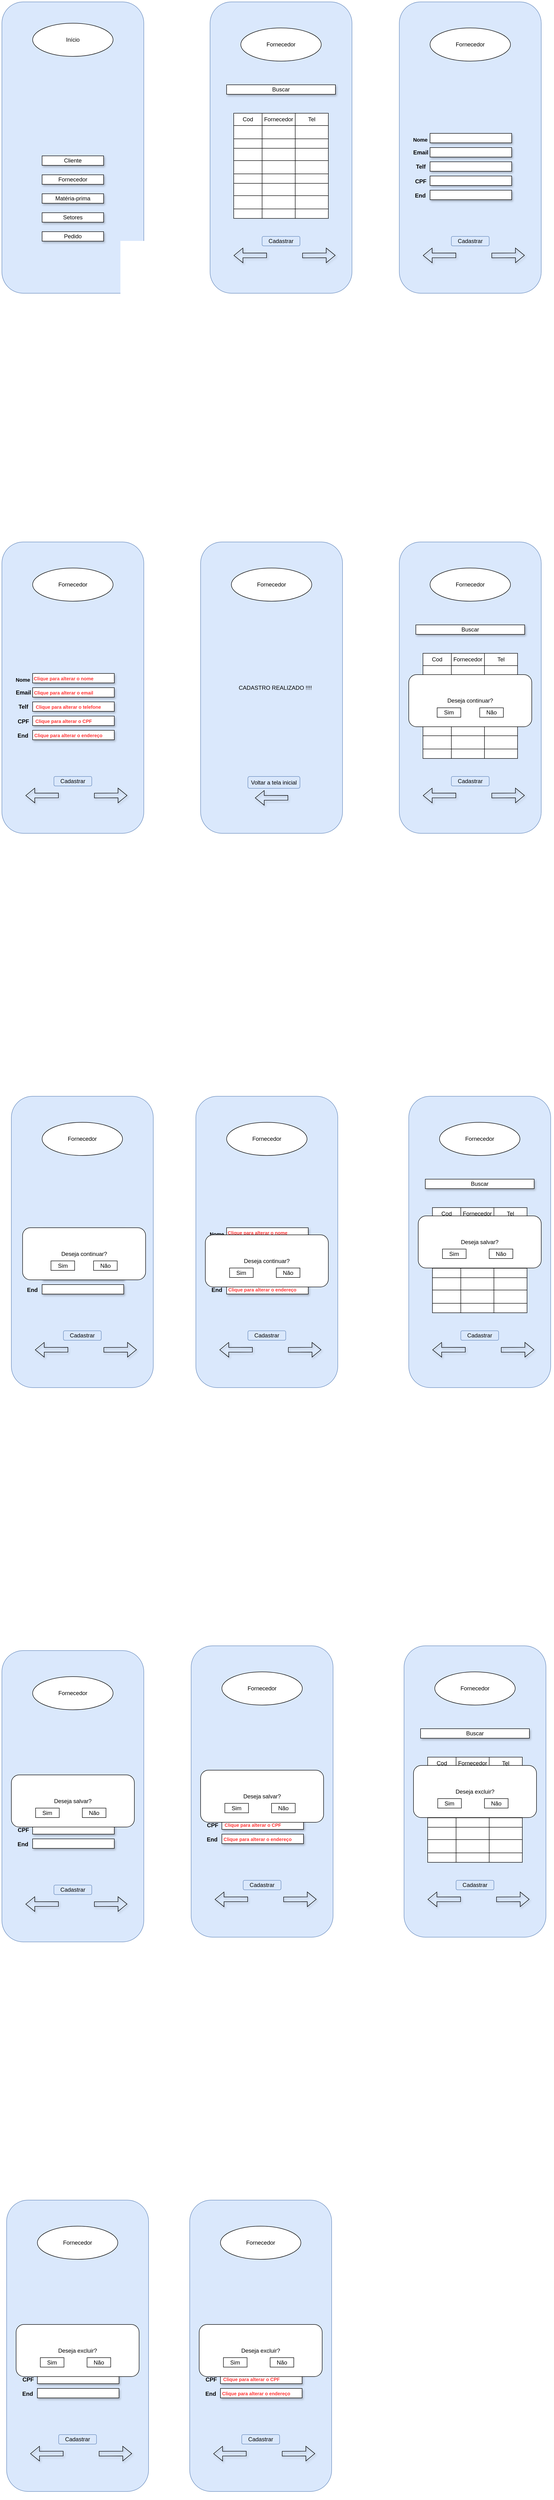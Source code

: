 <mxfile version="24.6.0" type="device">
  <diagram name="Página-1" id="sULU3iYHnRQg7r0w8pIC">
    <mxGraphModel dx="2261" dy="1941" grid="1" gridSize="10" guides="1" tooltips="1" connect="1" arrows="1" fold="1" page="1" pageScale="1" pageWidth="827" pageHeight="1169" math="0" shadow="0">
      <root>
        <mxCell id="0" />
        <mxCell id="1" parent="0" />
        <mxCell id="OIChv7xVEnuI4K587YhU-113" value="" style="group;shadow=1;" parent="1" vertex="1" connectable="0">
          <mxGeometry x="-370" y="-1110" width="300" height="615" as="geometry" />
        </mxCell>
        <mxCell id="OIChv7xVEnuI4K587YhU-59" value="" style="rounded=1;whiteSpace=wrap;html=1;fillColor=#dae8fc;strokeColor=#6c8ebf;" parent="OIChv7xVEnuI4K587YhU-113" vertex="1">
          <mxGeometry y="-10" width="300" height="615" as="geometry" />
        </mxCell>
        <mxCell id="OIChv7xVEnuI4K587YhU-60" value="Fornecedor" style="ellipse;whiteSpace=wrap;html=1;" parent="OIChv7xVEnuI4K587YhU-113" vertex="1">
          <mxGeometry x="65" y="45" width="170" height="70" as="geometry" />
        </mxCell>
        <mxCell id="OIChv7xVEnuI4K587YhU-61" value="Buscar" style="rounded=0;whiteSpace=wrap;html=1;shadow=1;" parent="OIChv7xVEnuI4K587YhU-113" vertex="1">
          <mxGeometry x="35" y="165" width="230" height="20" as="geometry" />
        </mxCell>
        <mxCell id="OIChv7xVEnuI4K587YhU-62" value="" style="childLayout=tableLayout;recursiveResize=0;shadow=0;" parent="OIChv7xVEnuI4K587YhU-113" vertex="1">
          <mxGeometry x="50" y="225" width="200" height="74" as="geometry" />
        </mxCell>
        <mxCell id="OIChv7xVEnuI4K587YhU-63" value="" style="shape=tableRow;horizontal=0;startSize=0;swimlaneHead=0;swimlaneBody=0;top=0;left=0;bottom=0;right=0;dropTarget=0;collapsible=0;recursiveResize=0;expand=0;fontStyle=0;fillColor=none;strokeColor=inherit;" parent="OIChv7xVEnuI4K587YhU-62" vertex="1">
          <mxGeometry width="200" height="26" as="geometry" />
        </mxCell>
        <mxCell id="OIChv7xVEnuI4K587YhU-64" value="Cod" style="connectable=0;recursiveResize=0;strokeColor=inherit;fillColor=none;align=center;whiteSpace=wrap;html=1;" parent="OIChv7xVEnuI4K587YhU-63" vertex="1">
          <mxGeometry width="60" height="26" as="geometry">
            <mxRectangle width="60" height="26" as="alternateBounds" />
          </mxGeometry>
        </mxCell>
        <mxCell id="OIChv7xVEnuI4K587YhU-65" value="Fornecedor" style="connectable=0;recursiveResize=0;strokeColor=inherit;fillColor=none;align=center;whiteSpace=wrap;html=1;" parent="OIChv7xVEnuI4K587YhU-63" vertex="1">
          <mxGeometry x="60" width="70" height="26" as="geometry">
            <mxRectangle width="70" height="26" as="alternateBounds" />
          </mxGeometry>
        </mxCell>
        <mxCell id="OIChv7xVEnuI4K587YhU-66" value="Tel" style="connectable=0;recursiveResize=0;strokeColor=inherit;fillColor=none;align=center;whiteSpace=wrap;html=1;" parent="OIChv7xVEnuI4K587YhU-63" vertex="1">
          <mxGeometry x="130" width="70" height="26" as="geometry">
            <mxRectangle width="70" height="26" as="alternateBounds" />
          </mxGeometry>
        </mxCell>
        <mxCell id="OIChv7xVEnuI4K587YhU-67" style="shape=tableRow;horizontal=0;startSize=0;swimlaneHead=0;swimlaneBody=0;top=0;left=0;bottom=0;right=0;dropTarget=0;collapsible=0;recursiveResize=0;expand=0;fontStyle=0;fillColor=none;strokeColor=inherit;" parent="OIChv7xVEnuI4K587YhU-62" vertex="1">
          <mxGeometry y="26" width="200" height="28" as="geometry" />
        </mxCell>
        <mxCell id="OIChv7xVEnuI4K587YhU-68" value="" style="connectable=0;recursiveResize=0;strokeColor=inherit;fillColor=none;align=center;whiteSpace=wrap;html=1;" parent="OIChv7xVEnuI4K587YhU-67" vertex="1">
          <mxGeometry width="60" height="28" as="geometry">
            <mxRectangle width="60" height="28" as="alternateBounds" />
          </mxGeometry>
        </mxCell>
        <mxCell id="OIChv7xVEnuI4K587YhU-69" value="" style="connectable=0;recursiveResize=0;strokeColor=inherit;fillColor=none;align=center;whiteSpace=wrap;html=1;" parent="OIChv7xVEnuI4K587YhU-67" vertex="1">
          <mxGeometry x="60" width="70" height="28" as="geometry">
            <mxRectangle width="70" height="28" as="alternateBounds" />
          </mxGeometry>
        </mxCell>
        <mxCell id="OIChv7xVEnuI4K587YhU-70" value="" style="connectable=0;recursiveResize=0;strokeColor=inherit;fillColor=none;align=center;whiteSpace=wrap;html=1;" parent="OIChv7xVEnuI4K587YhU-67" vertex="1">
          <mxGeometry x="130" width="70" height="28" as="geometry">
            <mxRectangle width="70" height="28" as="alternateBounds" />
          </mxGeometry>
        </mxCell>
        <mxCell id="OIChv7xVEnuI4K587YhU-71" style="shape=tableRow;horizontal=0;startSize=0;swimlaneHead=0;swimlaneBody=0;top=0;left=0;bottom=0;right=0;dropTarget=0;collapsible=0;recursiveResize=0;expand=0;fontStyle=0;fillColor=none;strokeColor=inherit;" parent="OIChv7xVEnuI4K587YhU-62" vertex="1">
          <mxGeometry y="54" width="200" height="20" as="geometry" />
        </mxCell>
        <mxCell id="OIChv7xVEnuI4K587YhU-72" value="" style="connectable=0;recursiveResize=0;strokeColor=inherit;fillColor=none;align=center;whiteSpace=wrap;html=1;" parent="OIChv7xVEnuI4K587YhU-71" vertex="1">
          <mxGeometry width="60" height="20" as="geometry">
            <mxRectangle width="60" height="20" as="alternateBounds" />
          </mxGeometry>
        </mxCell>
        <mxCell id="OIChv7xVEnuI4K587YhU-73" value="" style="connectable=0;recursiveResize=0;strokeColor=inherit;fillColor=none;align=center;whiteSpace=wrap;html=1;" parent="OIChv7xVEnuI4K587YhU-71" vertex="1">
          <mxGeometry x="60" width="70" height="20" as="geometry">
            <mxRectangle width="70" height="20" as="alternateBounds" />
          </mxGeometry>
        </mxCell>
        <mxCell id="OIChv7xVEnuI4K587YhU-74" value="" style="connectable=0;recursiveResize=0;strokeColor=inherit;fillColor=none;align=center;whiteSpace=wrap;html=1;" parent="OIChv7xVEnuI4K587YhU-71" vertex="1">
          <mxGeometry x="130" width="70" height="20" as="geometry">
            <mxRectangle width="70" height="20" as="alternateBounds" />
          </mxGeometry>
        </mxCell>
        <mxCell id="OIChv7xVEnuI4K587YhU-75" value="" style="childLayout=tableLayout;recursiveResize=0;shadow=0;" parent="OIChv7xVEnuI4K587YhU-113" vertex="1">
          <mxGeometry x="50" y="299" width="200" height="74" as="geometry" />
        </mxCell>
        <mxCell id="OIChv7xVEnuI4K587YhU-76" value="" style="shape=tableRow;horizontal=0;startSize=0;swimlaneHead=0;swimlaneBody=0;top=0;left=0;bottom=0;right=0;dropTarget=0;collapsible=0;recursiveResize=0;expand=0;fontStyle=0;fillColor=none;strokeColor=inherit;" parent="OIChv7xVEnuI4K587YhU-75" vertex="1">
          <mxGeometry width="200" height="26" as="geometry" />
        </mxCell>
        <mxCell id="OIChv7xVEnuI4K587YhU-77" value="" style="connectable=0;recursiveResize=0;strokeColor=inherit;fillColor=none;align=center;whiteSpace=wrap;html=1;" parent="OIChv7xVEnuI4K587YhU-76" vertex="1">
          <mxGeometry width="60" height="26" as="geometry">
            <mxRectangle width="60" height="26" as="alternateBounds" />
          </mxGeometry>
        </mxCell>
        <mxCell id="OIChv7xVEnuI4K587YhU-78" value="" style="connectable=0;recursiveResize=0;strokeColor=inherit;fillColor=none;align=center;whiteSpace=wrap;html=1;" parent="OIChv7xVEnuI4K587YhU-76" vertex="1">
          <mxGeometry x="60" width="70" height="26" as="geometry">
            <mxRectangle width="70" height="26" as="alternateBounds" />
          </mxGeometry>
        </mxCell>
        <mxCell id="OIChv7xVEnuI4K587YhU-79" value="" style="connectable=0;recursiveResize=0;strokeColor=inherit;fillColor=none;align=center;whiteSpace=wrap;html=1;" parent="OIChv7xVEnuI4K587YhU-76" vertex="1">
          <mxGeometry x="130" width="70" height="26" as="geometry">
            <mxRectangle width="70" height="26" as="alternateBounds" />
          </mxGeometry>
        </mxCell>
        <mxCell id="OIChv7xVEnuI4K587YhU-80" style="shape=tableRow;horizontal=0;startSize=0;swimlaneHead=0;swimlaneBody=0;top=0;left=0;bottom=0;right=0;dropTarget=0;collapsible=0;recursiveResize=0;expand=0;fontStyle=0;fillColor=none;strokeColor=inherit;" parent="OIChv7xVEnuI4K587YhU-75" vertex="1">
          <mxGeometry y="26" width="200" height="28" as="geometry" />
        </mxCell>
        <mxCell id="OIChv7xVEnuI4K587YhU-81" value="" style="connectable=0;recursiveResize=0;strokeColor=inherit;fillColor=none;align=center;whiteSpace=wrap;html=1;" parent="OIChv7xVEnuI4K587YhU-80" vertex="1">
          <mxGeometry width="60" height="28" as="geometry">
            <mxRectangle width="60" height="28" as="alternateBounds" />
          </mxGeometry>
        </mxCell>
        <mxCell id="OIChv7xVEnuI4K587YhU-82" value="" style="connectable=0;recursiveResize=0;strokeColor=inherit;fillColor=none;align=center;whiteSpace=wrap;html=1;" parent="OIChv7xVEnuI4K587YhU-80" vertex="1">
          <mxGeometry x="60" width="70" height="28" as="geometry">
            <mxRectangle width="70" height="28" as="alternateBounds" />
          </mxGeometry>
        </mxCell>
        <mxCell id="OIChv7xVEnuI4K587YhU-83" value="" style="connectable=0;recursiveResize=0;strokeColor=inherit;fillColor=none;align=center;whiteSpace=wrap;html=1;" parent="OIChv7xVEnuI4K587YhU-80" vertex="1">
          <mxGeometry x="130" width="70" height="28" as="geometry">
            <mxRectangle width="70" height="28" as="alternateBounds" />
          </mxGeometry>
        </mxCell>
        <mxCell id="OIChv7xVEnuI4K587YhU-84" style="shape=tableRow;horizontal=0;startSize=0;swimlaneHead=0;swimlaneBody=0;top=0;left=0;bottom=0;right=0;dropTarget=0;collapsible=0;recursiveResize=0;expand=0;fontStyle=0;fillColor=none;strokeColor=inherit;" parent="OIChv7xVEnuI4K587YhU-75" vertex="1">
          <mxGeometry y="54" width="200" height="20" as="geometry" />
        </mxCell>
        <mxCell id="OIChv7xVEnuI4K587YhU-85" value="" style="connectable=0;recursiveResize=0;strokeColor=inherit;fillColor=none;align=center;whiteSpace=wrap;html=1;" parent="OIChv7xVEnuI4K587YhU-84" vertex="1">
          <mxGeometry width="60" height="20" as="geometry">
            <mxRectangle width="60" height="20" as="alternateBounds" />
          </mxGeometry>
        </mxCell>
        <mxCell id="OIChv7xVEnuI4K587YhU-86" value="" style="connectable=0;recursiveResize=0;strokeColor=inherit;fillColor=none;align=center;whiteSpace=wrap;html=1;" parent="OIChv7xVEnuI4K587YhU-84" vertex="1">
          <mxGeometry x="60" width="70" height="20" as="geometry">
            <mxRectangle width="70" height="20" as="alternateBounds" />
          </mxGeometry>
        </mxCell>
        <mxCell id="OIChv7xVEnuI4K587YhU-87" value="" style="connectable=0;recursiveResize=0;strokeColor=inherit;fillColor=none;align=center;whiteSpace=wrap;html=1;" parent="OIChv7xVEnuI4K587YhU-84" vertex="1">
          <mxGeometry x="130" width="70" height="20" as="geometry">
            <mxRectangle width="70" height="20" as="alternateBounds" />
          </mxGeometry>
        </mxCell>
        <mxCell id="OIChv7xVEnuI4K587YhU-88" value="" style="childLayout=tableLayout;recursiveResize=0;shadow=0;" parent="OIChv7xVEnuI4K587YhU-113" vertex="1">
          <mxGeometry x="50" y="373" width="200" height="74" as="geometry" />
        </mxCell>
        <mxCell id="OIChv7xVEnuI4K587YhU-89" value="" style="shape=tableRow;horizontal=0;startSize=0;swimlaneHead=0;swimlaneBody=0;top=0;left=0;bottom=0;right=0;dropTarget=0;collapsible=0;recursiveResize=0;expand=0;fontStyle=0;fillColor=none;strokeColor=inherit;" parent="OIChv7xVEnuI4K587YhU-88" vertex="1">
          <mxGeometry width="200" height="26" as="geometry" />
        </mxCell>
        <mxCell id="OIChv7xVEnuI4K587YhU-90" value="" style="connectable=0;recursiveResize=0;strokeColor=inherit;fillColor=none;align=center;whiteSpace=wrap;html=1;" parent="OIChv7xVEnuI4K587YhU-89" vertex="1">
          <mxGeometry width="60" height="26" as="geometry">
            <mxRectangle width="60" height="26" as="alternateBounds" />
          </mxGeometry>
        </mxCell>
        <mxCell id="OIChv7xVEnuI4K587YhU-91" value="" style="connectable=0;recursiveResize=0;strokeColor=inherit;fillColor=none;align=center;whiteSpace=wrap;html=1;" parent="OIChv7xVEnuI4K587YhU-89" vertex="1">
          <mxGeometry x="60" width="70" height="26" as="geometry">
            <mxRectangle width="70" height="26" as="alternateBounds" />
          </mxGeometry>
        </mxCell>
        <mxCell id="OIChv7xVEnuI4K587YhU-92" value="" style="connectable=0;recursiveResize=0;strokeColor=inherit;fillColor=none;align=center;whiteSpace=wrap;html=1;" parent="OIChv7xVEnuI4K587YhU-89" vertex="1">
          <mxGeometry x="130" width="70" height="26" as="geometry">
            <mxRectangle width="70" height="26" as="alternateBounds" />
          </mxGeometry>
        </mxCell>
        <mxCell id="OIChv7xVEnuI4K587YhU-93" style="shape=tableRow;horizontal=0;startSize=0;swimlaneHead=0;swimlaneBody=0;top=0;left=0;bottom=0;right=0;dropTarget=0;collapsible=0;recursiveResize=0;expand=0;fontStyle=0;fillColor=none;strokeColor=inherit;" parent="OIChv7xVEnuI4K587YhU-88" vertex="1">
          <mxGeometry y="26" width="200" height="28" as="geometry" />
        </mxCell>
        <mxCell id="OIChv7xVEnuI4K587YhU-94" value="" style="connectable=0;recursiveResize=0;strokeColor=inherit;fillColor=none;align=center;whiteSpace=wrap;html=1;" parent="OIChv7xVEnuI4K587YhU-93" vertex="1">
          <mxGeometry width="60" height="28" as="geometry">
            <mxRectangle width="60" height="28" as="alternateBounds" />
          </mxGeometry>
        </mxCell>
        <mxCell id="OIChv7xVEnuI4K587YhU-95" value="" style="connectable=0;recursiveResize=0;strokeColor=inherit;fillColor=none;align=center;whiteSpace=wrap;html=1;" parent="OIChv7xVEnuI4K587YhU-93" vertex="1">
          <mxGeometry x="60" width="70" height="28" as="geometry">
            <mxRectangle width="70" height="28" as="alternateBounds" />
          </mxGeometry>
        </mxCell>
        <mxCell id="OIChv7xVEnuI4K587YhU-96" value="" style="connectable=0;recursiveResize=0;strokeColor=inherit;fillColor=none;align=center;whiteSpace=wrap;html=1;" parent="OIChv7xVEnuI4K587YhU-93" vertex="1">
          <mxGeometry x="130" width="70" height="28" as="geometry">
            <mxRectangle width="70" height="28" as="alternateBounds" />
          </mxGeometry>
        </mxCell>
        <mxCell id="OIChv7xVEnuI4K587YhU-97" style="shape=tableRow;horizontal=0;startSize=0;swimlaneHead=0;swimlaneBody=0;top=0;left=0;bottom=0;right=0;dropTarget=0;collapsible=0;recursiveResize=0;expand=0;fontStyle=0;fillColor=none;strokeColor=inherit;" parent="OIChv7xVEnuI4K587YhU-88" vertex="1">
          <mxGeometry y="54" width="200" height="20" as="geometry" />
        </mxCell>
        <mxCell id="OIChv7xVEnuI4K587YhU-98" value="" style="connectable=0;recursiveResize=0;strokeColor=inherit;fillColor=none;align=center;whiteSpace=wrap;html=1;" parent="OIChv7xVEnuI4K587YhU-97" vertex="1">
          <mxGeometry width="60" height="20" as="geometry">
            <mxRectangle width="60" height="20" as="alternateBounds" />
          </mxGeometry>
        </mxCell>
        <mxCell id="OIChv7xVEnuI4K587YhU-99" value="" style="connectable=0;recursiveResize=0;strokeColor=inherit;fillColor=none;align=center;whiteSpace=wrap;html=1;" parent="OIChv7xVEnuI4K587YhU-97" vertex="1">
          <mxGeometry x="60" width="70" height="20" as="geometry">
            <mxRectangle width="70" height="20" as="alternateBounds" />
          </mxGeometry>
        </mxCell>
        <mxCell id="OIChv7xVEnuI4K587YhU-100" value="" style="connectable=0;recursiveResize=0;strokeColor=inherit;fillColor=none;align=center;whiteSpace=wrap;html=1;" parent="OIChv7xVEnuI4K587YhU-97" vertex="1">
          <mxGeometry x="130" width="70" height="20" as="geometry">
            <mxRectangle width="70" height="20" as="alternateBounds" />
          </mxGeometry>
        </mxCell>
        <mxCell id="OIChv7xVEnuI4K587YhU-109" value="" style="shape=flexArrow;endArrow=classic;html=1;rounded=0;shadow=1;" parent="OIChv7xVEnuI4K587YhU-113" edge="1">
          <mxGeometry width="50" height="50" relative="1" as="geometry">
            <mxPoint x="195" y="525.22" as="sourcePoint" />
            <mxPoint x="265" y="524.998" as="targetPoint" />
          </mxGeometry>
        </mxCell>
        <mxCell id="OIChv7xVEnuI4K587YhU-111" value="" style="shape=flexArrow;endArrow=classic;html=1;rounded=0;shadow=1;" parent="OIChv7xVEnuI4K587YhU-113" edge="1">
          <mxGeometry width="50" height="50" relative="1" as="geometry">
            <mxPoint x="120" y="524.998" as="sourcePoint" />
            <mxPoint x="50" y="525.22" as="targetPoint" />
          </mxGeometry>
        </mxCell>
        <mxCell id="OIChv7xVEnuI4K587YhU-112" value="Cadastrar" style="rounded=1;whiteSpace=wrap;html=1;fillColor=#dae8fc;strokeColor=#6c8ebf;" parent="OIChv7xVEnuI4K587YhU-113" vertex="1">
          <mxGeometry x="110" y="485" width="80" height="20" as="geometry" />
        </mxCell>
        <mxCell id="OIChv7xVEnuI4K587YhU-114" value="" style="group;shadow=1;" parent="1" vertex="1" connectable="0">
          <mxGeometry x="-810" y="-1120" width="300" height="615" as="geometry" />
        </mxCell>
        <mxCell id="OIChv7xVEnuI4K587YhU-115" value="" style="rounded=1;whiteSpace=wrap;html=1;fillColor=#dae8fc;strokeColor=#6c8ebf;" parent="OIChv7xVEnuI4K587YhU-114" vertex="1">
          <mxGeometry width="300" height="615" as="geometry" />
        </mxCell>
        <mxCell id="OIChv7xVEnuI4K587YhU-116" value="Início" style="ellipse;whiteSpace=wrap;html=1;" parent="OIChv7xVEnuI4K587YhU-114" vertex="1">
          <mxGeometry x="65" y="45" width="170" height="70" as="geometry" />
        </mxCell>
        <mxCell id="OIChv7xVEnuI4K587YhU-164" value="Pedido" style="rounded=0;whiteSpace=wrap;html=1;shadow=1;" parent="OIChv7xVEnuI4K587YhU-114" vertex="1">
          <mxGeometry x="85" y="485" width="130" height="20" as="geometry" />
        </mxCell>
        <mxCell id="OIChv7xVEnuI4K587YhU-165" value="Matéria-prima" style="rounded=0;whiteSpace=wrap;html=1;shadow=1;" parent="OIChv7xVEnuI4K587YhU-114" vertex="1">
          <mxGeometry x="85" y="405" width="130" height="20" as="geometry" />
        </mxCell>
        <mxCell id="OIChv7xVEnuI4K587YhU-166" value="Setores" style="rounded=0;whiteSpace=wrap;html=1;shadow=1;" parent="OIChv7xVEnuI4K587YhU-114" vertex="1">
          <mxGeometry x="85" y="445" width="130" height="20" as="geometry" />
        </mxCell>
        <mxCell id="OIChv7xVEnuI4K587YhU-167" value="Fornecedor" style="rounded=0;whiteSpace=wrap;html=1;shadow=1;" parent="OIChv7xVEnuI4K587YhU-114" vertex="1">
          <mxGeometry x="85" y="365" width="130" height="20" as="geometry" />
        </mxCell>
        <mxCell id="OIChv7xVEnuI4K587YhU-170" value="Cliente" style="rounded=0;whiteSpace=wrap;html=1;shadow=1;" parent="OIChv7xVEnuI4K587YhU-114" vertex="1">
          <mxGeometry x="85" y="325" width="130" height="20" as="geometry" />
        </mxCell>
        <mxCell id="zplCLswFvDfg8GoluocU-1" value="" style="group;shadow=1;" vertex="1" connectable="0" parent="1">
          <mxGeometry x="30" y="-1110" width="300" height="615" as="geometry" />
        </mxCell>
        <mxCell id="zplCLswFvDfg8GoluocU-2" value="" style="rounded=1;whiteSpace=wrap;html=1;fillColor=#dae8fc;strokeColor=#6c8ebf;" vertex="1" parent="zplCLswFvDfg8GoluocU-1">
          <mxGeometry y="-10" width="300" height="615" as="geometry" />
        </mxCell>
        <mxCell id="zplCLswFvDfg8GoluocU-3" value="Fornecedor" style="ellipse;whiteSpace=wrap;html=1;" vertex="1" parent="zplCLswFvDfg8GoluocU-1">
          <mxGeometry x="65" y="45" width="170" height="70" as="geometry" />
        </mxCell>
        <mxCell id="zplCLswFvDfg8GoluocU-4" value="&lt;span style=&quot;color: rgba(0, 0, 0, 0); font-family: monospace; font-size: 0px; text-align: start; text-wrap: nowrap;&quot;&gt;%3CmxGraphModel%3E%3Croot%3E%3CmxCell%20id%3D%220%22%2F%3E%3CmxCell%20id%3D%221%22%20parent%3D%220%22%2F%3E%3CmxCell%20id%3D%222%22%20value%3D%22%22%20style%3D%22group%3Bshadow%3D1%3B%22%20vertex%3D%221%22%20connectable%3D%220%22%20parent%3D%221%22%3E%3CmxGeometry%20x%3D%22170%22%20y%3D%22-1077.5%22%20width%3D%22300%22%20height%3D%22615%22%20as%3D%22geometry%22%2F%3E%3C%2FmxCell%3E%3CmxCell%20id%3D%223%22%20value%3D%22%22%20style%3D%22rounded%3D1%3BwhiteSpace%3Dwrap%3Bhtml%3D1%3BfillColor%3D%23dae8fc%3BstrokeColor%3D%236c8ebf%3B%22%20vertex%3D%221%22%20parent%3D%222%22%3E%3CmxGeometry%20y%3D%22-10%22%20width%3D%22300%22%20height%3D%22615%22%20as%3D%22geometry%22%2F%3E%3C%2FmxCell%3E%3CmxCell%20id%3D%224%22%20value%3D%22Fornecedor%22%20style%3D%22ellipse%3BwhiteSpace%3Dwrap%3Bhtml%3D1%3B%22%20vertex%3D%221%22%20parent%3D%222%22%3E%3CmxGeometry%20x%3D%2265%22%20y%3D%2245%22%20width%3D%22170%22%20height%3D%2270%22%20as%3D%22geometry%22%2F%3E%3C%2FmxCell%3E%3CmxCell%20id%3D%225%22%20value%3D%22%22%20style%3D%22rounded%3D0%3BwhiteSpace%3Dwrap%3Bhtml%3D1%3Bshadow%3D1%3B%22%20vertex%3D%221%22%20parent%3D%222%22%3E%3CmxGeometry%20x%3D%2265%22%20y%3D%22267.5%22%20width%3D%22172.5%22%20height%3D%2220%22%20as%3D%22geometry%22%2F%3E%3C%2FmxCell%3E%3CmxCell%20id%3D%226%22%20value%3D%22%22%20style%3D%22shape%3DflexArrow%3BendArrow%3Dclassic%3Bhtml%3D1%3Brounded%3D0%3Bshadow%3D1%3B%22%20edge%3D%221%22%20parent%3D%222%22%3E%3CmxGeometry%20width%3D%2250%22%20height%3D%2250%22%20relative%3D%221%22%20as%3D%22geometry%22%3E%3CmxPoint%20x%3D%22195%22%20y%3D%22525.22%22%20as%3D%22sourcePoint%22%2F%3E%3CmxPoint%20x%3D%22265%22%20y%3D%22524.998%22%20as%3D%22targetPoint%22%2F%3E%3C%2FmxGeometry%3E%3C%2FmxCell%3E%3CmxCell%20id%3D%227%22%20value%3D%22%22%20style%3D%22shape%3DflexArrow%3BendArrow%3Dclassic%3Bhtml%3D1%3Brounded%3D0%3Bshadow%3D1%3B%22%20edge%3D%221%22%20parent%3D%222%22%3E%3CmxGeometry%20width%3D%2250%22%20height%3D%2250%22%20relative%3D%221%22%20as%3D%22geometry%22%3E%3CmxPoint%20x%3D%22120%22%20y%3D%22524.998%22%20as%3D%22sourcePoint%22%2F%3E%3CmxPoint%20x%3D%2250%22%20y%3D%22525.22%22%20as%3D%22targetPoint%22%2F%3E%3C%2FmxGeometry%3E%3C%2FmxCell%3E%3CmxCell%20id%3D%228%22%20value%3D%22Cadastrar%22%20style%3D%22rounded%3D1%3BwhiteSpace%3Dwrap%3Bhtml%3D1%3BfillColor%3D%23dae8fc%3BstrokeColor%3D%236c8ebf%3B%22%20vertex%3D%221%22%20parent%3D%222%22%3E%3CmxGeometry%20x%3D%22110%22%20y%3D%22485%22%20width%3D%2280%22%20height%3D%2220%22%20as%3D%22geometry%22%2F%3E%3C%2FmxCell%3E%3CmxCell%20id%3D%229%22%20value%3D%22Email%22%20style%3D%22text%3Balign%3Dcenter%3BfontStyle%3D1%3BverticalAlign%3Dmiddle%3BspacingLeft%3D3%3BspacingRight%3D3%3BstrokeColor%3Dnone%3Brotatable%3D0%3Bpoints%3D%5B%5B0%2C0.5%5D%2C%5B1%2C0.5%5D%5D%3BportConstraint%3Deastwest%3Bhtml%3D1%3B%22%20vertex%3D%221%22%20parent%3D%222%22%3E%3CmxGeometry%20x%3D%2225%22%20y%3D%22294.5%22%20width%3D%2240%22%20height%3D%2226%22%20as%3D%22geometry%22%2F%3E%3C%2FmxCell%3E%3CmxCell%20id%3D%2210%22%20value%3D%22%26lt%3Bspan%20style%3D%26quot%3Bcolor%3A%20rgba(0%2C%200%2C%200%2C%200)%3B%20font-family%3A%20monospace%3B%20font-size%3A%200px%3B%20text-align%3A%20start%3B%20text-wrap%3A%20nowrap%3B%26quot%3B%26gt%3B%253CmxGraphModel%253E%253Croot%253E%253CmxCell%2520id%253D%25220%2522%252F%253E%253CmxCell%2520id%253D%25221%2522%2520parent%253D%25220%2522%252F%253E%253CmxCell%2520id%253D%25222%2522%2520value%253D%2522%2522%2520style%253D%2522group%253Bshadow%253D1%253B%2522%2520vertex%253D%25221%2522%2520connectable%253D%25220%2522%2520parent%253D%25221%2522%253E%253CmxGeometry%2520x%253D%2522170%2522%2520y%253D%2522-1077.5%2522%2520width%253D%2522300%2522%2520height%253D%2522615%2522%2520as%253D%2522geometry%2522%252F%253E%253C%252FmxCell%253E%253CmxCell%2520id%253D%25223%2522%2520value%253D%2522%2522%2520style%253D%2522rounded%253D1%253BwhiteSpace%253Dwrap%253Bhtml%253D1%253BfillColor%253D%2523dae8fc%253BstrokeColor%253D%25236c8ebf%253B%2522%2520vertex%253D%25221%2522%2520parent%253D%25222%2522%253E%253CmxGeometry%2520y%253D%2522-10%2522%2520width%253D%2522300%2522%2520height%253D%2522615%2522%2520as%253D%2522geometry%2522%252F%253E%253C%252FmxCell%253E%253CmxCell%2520id%253D%25224%2522%2520value%253D%2522Fornecedor%2522%2520style%253D%2522ellipse%253BwhiteSpace%253Dwrap%253Bhtml%253D1%253B%2522%2520vertex%253D%25221%2522%2520parent%253D%25222%2522%253E%253CmxGeometry%2520x%253D%252265%2522%2520y%253D%252245%2522%2520width%253D%2522170%2522%2520height%253D%252270%2522%2520as%253D%2522geometry%2522%252F%253E%253C%252FmxCell%253E%253CmxCell%2520id%253D%25225%2522%2520value%253D%2522%2522%2520style%253D%2522rounded%253D0%253BwhiteSpace%253Dwrap%253Bhtml%253D1%253Bshadow%253D1%253B%2522%2520vertex%253D%25221%2522%2520parent%253D%25222%2522%253E%253CmxGeometry%2520x%253D%252265%2522%2520y%253D%2522267.5%2522%2520width%253D%2522172.5%2522%2520height%253D%252220%2522%2520as%253D%2522geometry%2522%252F%253E%253C%252FmxCell%253E%253CmxCell%2520id%253D%25226%2522%2520value%253D%2522%2522%2520style%253D%2522shape%253DflexArrow%253BendArrow%253Dclassic%253Bhtml%253D1%253Brounded%253D0%253Bshadow%253D1%253B%2522%2520edge%253D%25221%2522%2520parent%253D%25222%2522%253E%253CmxGeometry%2520width%253D%252250%2522%2520height%253D%252250%2522%2520relative%253D%25221%2522%2520as%253D%2522geometry%2522%253E%253CmxPoint%2520x%253D%2522195%2522%2520y%253D%2522525.22%2522%2520as%253D%2522sourcePoint%2522%252F%253E%253CmxPoint%2520x%253D%2522265%2522%2520y%253D%2522524.998%2522%2520as%253D%2522targetPoint%2522%252F%253E%253C%252FmxGeometry%253E%253C%252FmxCell%253E%253CmxCell%2520id%253D%25227%2522%2520value%253D%2522%2522%2520style%253D%2522shape%253DflexArrow%253BendArrow%253Dclassic%253Bhtml%253D1%253Brounded%253D0%253Bshadow%253D1%253B%2522%2520edge%253D%25221%2522%2520parent%253D%25222%2522%253E%253CmxGeometry%2520width%253D%252250%2522%2520height%253D%252250%2522%2520relative%253D%25221%2522%2520as%253D%2522geometry%2522%253E%253CmxPoint%2520x%253D%2522120%2522%2520y%253D%2522524.998%2522%2520as%253D%2522sourcePoint%2522%252F%253E%253CmxPoint%2520x%253D%252250%2522%2520y%253D%2522525.22%2522%2520as%253D%2522targetPoint%2522%252F%253E%253C%252FmxGeometry%253E%253C%252FmxCell%253E%253CmxCell%2520id%253D%25228%2522%2520value%253D%2522Cadastrar%2522%2520style%253D%2522rounded%253D1%253BwhiteSpace%253Dwrap%253Bhtml%253D1%253BfillColor%253D%2523dae8fc%253BstrokeColor%253D%25236c8ebf%253B%2522%2520vertex%253D%25221%2522%2520parent%253D%25222%2522%253E%253CmxGeometry%2520x%253D%2522110%2522%2520y%253D%2522485%2522%2520width%253D%252280%2522%2520height%253D%252220%2522%2520as%253D%2522geometry%2522%252F%253E%253C%252FmxCell%253E%253CmxCell%2520id%253D%25229%2522%2520value%253D%2522Email%2522%2520style%253D%2522text%253Balign%253Dcenter%253BfontStyle%253D1%253BverticalAlign%253Dmiddle%253BspacingLeft%253D3%253BspacingRight%253D3%253BstrokeColor%253Dnone%253Brotatable%253D0%253Bpoints%253D%255B%255B0%252C0.5%255D%252C%255B1%252C0.5%255D%255D%253BportConstraint%253Deastwest%253Bhtml%253D1%253B%2522%2520vertex%253D%25221%2522%2520parent%253D%25222%2522%253E%253CmxGeometry%2520x%253D%252225%2522%2520y%253D%2522294.5%2522%2520width%253D%252240%2522%2520height%253D%252226%2522%2520as%253D%2522geometry%2522%252F%253E%253C%252FmxCell%253E%253CmxCell%2520id%253D%252210%2522%2520value%253D%2522%2522%2520style%253D%2522rounded%253D0%253BwhiteSpace%253Dwrap%253Bhtml%253D1%253Bshadow%253D1%253B%2522%2520vertex%253D%25221%2522%2520parent%253D%25222%2522%253E%253CmxGeometry%2520x%253D%252263.75%2522%2520y%253D%2522294.5%2522%2520width%253D%2522172.5%2522%2520height%253D%252220%2522%2520as%253D%2522geometry%2522%252F%253E%253C%252FmxCell%253E%253CmxCell%2520id%253D%252211%2522%2520value%253D%2522%2526lt%253Bfont%2520style%253D%2526quot%253Bfont-size%253A%252011px%253B%2526quot%253B%2526gt%253BNome%253A%2526lt%253B%252Ffont%2526gt%253B%2522%2520style%253D%2522text%253Balign%253Dcenter%253BfontStyle%253D1%253BverticalAlign%253Dmiddle%253BspacingLeft%253D3%253BspacingRight%253D3%253BstrokeColor%253Dnone%253Brotatable%253D0%253Bpoints%253D%255B%255B0%252C0.5%255D%252C%255B1%252C0.5%255D%255D%253BportConstraint%253Deastwest%253Bhtml%253D1%253B%2522%2520vertex%253D%25221%2522%2520parent%253D%25222%2522%253E%253CmxGeometry%2520x%253D%252223.75%2522%2520y%253D%2522267.5%2522%2520width%253D%252240%2522%2520height%253D%252226%2522%2520as%253D%2522geometry%2522%252F%253E%253C%252FmxCell%253E%253C%252Froot%253E%253C%252FmxGraphModel%253E%26lt%3B%2Fspan%26gt%3B%22%20style%3D%22rounded%3D0%3BwhiteSpace%3Dwrap%3Bhtml%3D1%3Bshadow%3D1%3B%22%20vertex%3D%221%22%20parent%3D%222%22%3E%3CmxGeometry%20x%3D%2265%22%20y%3D%22297.5%22%20width%3D%22172.5%22%20height%3D%2220%22%20as%3D%22geometry%22%2F%3E%3C%2FmxCell%3E%3CmxCell%20id%3D%2211%22%20value%3D%22%26lt%3Bfont%20style%3D%26quot%3Bfont-size%3A%2011px%3B%26quot%3B%26gt%3BNome%3A%26lt%3B%2Ffont%26gt%3B%22%20style%3D%22text%3Balign%3Dcenter%3BfontStyle%3D1%3BverticalAlign%3Dmiddle%3BspacingLeft%3D3%3BspacingRight%3D3%3BstrokeColor%3Dnone%3Brotatable%3D0%3Bpoints%3D%5B%5B0%2C0.5%5D%2C%5B1%2C0.5%5D%5D%3BportConstraint%3Deastwest%3Bhtml%3D1%3B%22%20vertex%3D%221%22%20parent%3D%222%22%3E%3CmxGeometry%20x%3D%2223.75%22%20y%3D%22267.5%22%20width%3D%2240%22%20height%3D%2226%22%20as%3D%22geometry%22%2F%3E%3C%2FmxCell%3E%3C%2Froot%3E%3C%2FmxGraphModel%3E&lt;/span&gt;" style="rounded=0;whiteSpace=wrap;html=1;shadow=1;" vertex="1" parent="zplCLswFvDfg8GoluocU-1">
          <mxGeometry x="65" y="267.5" width="172.5" height="20" as="geometry" />
        </mxCell>
        <mxCell id="zplCLswFvDfg8GoluocU-44" value="" style="shape=flexArrow;endArrow=classic;html=1;rounded=0;shadow=1;" edge="1" parent="zplCLswFvDfg8GoluocU-1">
          <mxGeometry width="50" height="50" relative="1" as="geometry">
            <mxPoint x="195" y="525.22" as="sourcePoint" />
            <mxPoint x="265" y="524.998" as="targetPoint" />
          </mxGeometry>
        </mxCell>
        <mxCell id="zplCLswFvDfg8GoluocU-45" value="" style="shape=flexArrow;endArrow=classic;html=1;rounded=0;shadow=1;" edge="1" parent="zplCLswFvDfg8GoluocU-1">
          <mxGeometry width="50" height="50" relative="1" as="geometry">
            <mxPoint x="120" y="524.998" as="sourcePoint" />
            <mxPoint x="50" y="525.22" as="targetPoint" />
          </mxGeometry>
        </mxCell>
        <mxCell id="zplCLswFvDfg8GoluocU-46" value="Cadastrar" style="rounded=1;whiteSpace=wrap;html=1;fillColor=#dae8fc;strokeColor=#6c8ebf;" vertex="1" parent="zplCLswFvDfg8GoluocU-1">
          <mxGeometry x="110" y="485" width="80" height="20" as="geometry" />
        </mxCell>
        <mxCell id="7l6CIbS96QxQcIashC8H-705" value="Email" style="text;align=center;fontStyle=1;verticalAlign=middle;spacingLeft=3;spacingRight=3;strokeColor=none;rotatable=0;points=[[0,0.5],[1,0.5]];portConstraint=eastwest;html=1;" parent="zplCLswFvDfg8GoluocU-1" vertex="1">
          <mxGeometry x="25" y="294.5" width="40" height="26" as="geometry" />
        </mxCell>
        <mxCell id="zplCLswFvDfg8GoluocU-48" value="&lt;span style=&quot;color: rgba(0, 0, 0, 0); font-family: monospace; font-size: 0px; text-align: start; text-wrap: nowrap;&quot;&gt;%3CmxGraphModel%3E%3Croot%3E%3CmxCell%20id%3D%220%22%2F%3E%3CmxCell%20id%3D%221%22%20parent%3D%220%22%2F%3E%3CmxCell%20id%3D%222%22%20value%3D%22%22%20style%3D%22group%3Bshadow%3D1%3B%22%20vertex%3D%221%22%20connectable%3D%220%22%20parent%3D%221%22%3E%3CmxGeometry%20x%3D%22170%22%20y%3D%22-1077.5%22%20width%3D%22300%22%20height%3D%22615%22%20as%3D%22geometry%22%2F%3E%3C%2FmxCell%3E%3CmxCell%20id%3D%223%22%20value%3D%22%22%20style%3D%22rounded%3D1%3BwhiteSpace%3Dwrap%3Bhtml%3D1%3BfillColor%3D%23dae8fc%3BstrokeColor%3D%236c8ebf%3B%22%20vertex%3D%221%22%20parent%3D%222%22%3E%3CmxGeometry%20y%3D%22-10%22%20width%3D%22300%22%20height%3D%22615%22%20as%3D%22geometry%22%2F%3E%3C%2FmxCell%3E%3CmxCell%20id%3D%224%22%20value%3D%22Fornecedor%22%20style%3D%22ellipse%3BwhiteSpace%3Dwrap%3Bhtml%3D1%3B%22%20vertex%3D%221%22%20parent%3D%222%22%3E%3CmxGeometry%20x%3D%2265%22%20y%3D%2245%22%20width%3D%22170%22%20height%3D%2270%22%20as%3D%22geometry%22%2F%3E%3C%2FmxCell%3E%3CmxCell%20id%3D%225%22%20value%3D%22%22%20style%3D%22rounded%3D0%3BwhiteSpace%3Dwrap%3Bhtml%3D1%3Bshadow%3D1%3B%22%20vertex%3D%221%22%20parent%3D%222%22%3E%3CmxGeometry%20x%3D%2265%22%20y%3D%22267.5%22%20width%3D%22172.5%22%20height%3D%2220%22%20as%3D%22geometry%22%2F%3E%3C%2FmxCell%3E%3CmxCell%20id%3D%226%22%20value%3D%22%22%20style%3D%22shape%3DflexArrow%3BendArrow%3Dclassic%3Bhtml%3D1%3Brounded%3D0%3Bshadow%3D1%3B%22%20edge%3D%221%22%20parent%3D%222%22%3E%3CmxGeometry%20width%3D%2250%22%20height%3D%2250%22%20relative%3D%221%22%20as%3D%22geometry%22%3E%3CmxPoint%20x%3D%22195%22%20y%3D%22525.22%22%20as%3D%22sourcePoint%22%2F%3E%3CmxPoint%20x%3D%22265%22%20y%3D%22524.998%22%20as%3D%22targetPoint%22%2F%3E%3C%2FmxGeometry%3E%3C%2FmxCell%3E%3CmxCell%20id%3D%227%22%20value%3D%22%22%20style%3D%22shape%3DflexArrow%3BendArrow%3Dclassic%3Bhtml%3D1%3Brounded%3D0%3Bshadow%3D1%3B%22%20edge%3D%221%22%20parent%3D%222%22%3E%3CmxGeometry%20width%3D%2250%22%20height%3D%2250%22%20relative%3D%221%22%20as%3D%22geometry%22%3E%3CmxPoint%20x%3D%22120%22%20y%3D%22524.998%22%20as%3D%22sourcePoint%22%2F%3E%3CmxPoint%20x%3D%2250%22%20y%3D%22525.22%22%20as%3D%22targetPoint%22%2F%3E%3C%2FmxGeometry%3E%3C%2FmxCell%3E%3CmxCell%20id%3D%228%22%20value%3D%22Cadastrar%22%20style%3D%22rounded%3D1%3BwhiteSpace%3Dwrap%3Bhtml%3D1%3BfillColor%3D%23dae8fc%3BstrokeColor%3D%236c8ebf%3B%22%20vertex%3D%221%22%20parent%3D%222%22%3E%3CmxGeometry%20x%3D%22110%22%20y%3D%22485%22%20width%3D%2280%22%20height%3D%2220%22%20as%3D%22geometry%22%2F%3E%3C%2FmxCell%3E%3CmxCell%20id%3D%229%22%20value%3D%22Email%22%20style%3D%22text%3Balign%3Dcenter%3BfontStyle%3D1%3BverticalAlign%3Dmiddle%3BspacingLeft%3D3%3BspacingRight%3D3%3BstrokeColor%3Dnone%3Brotatable%3D0%3Bpoints%3D%5B%5B0%2C0.5%5D%2C%5B1%2C0.5%5D%5D%3BportConstraint%3Deastwest%3Bhtml%3D1%3B%22%20vertex%3D%221%22%20parent%3D%222%22%3E%3CmxGeometry%20x%3D%2225%22%20y%3D%22294.5%22%20width%3D%2240%22%20height%3D%2226%22%20as%3D%22geometry%22%2F%3E%3C%2FmxCell%3E%3CmxCell%20id%3D%2210%22%20value%3D%22%22%20style%3D%22rounded%3D0%3BwhiteSpace%3Dwrap%3Bhtml%3D1%3Bshadow%3D1%3B%22%20vertex%3D%221%22%20parent%3D%222%22%3E%3CmxGeometry%20x%3D%2263.75%22%20y%3D%22294.5%22%20width%3D%22172.5%22%20height%3D%2220%22%20as%3D%22geometry%22%2F%3E%3C%2FmxCell%3E%3CmxCell%20id%3D%2211%22%20value%3D%22%26lt%3Bfont%20style%3D%26quot%3Bfont-size%3A%2011px%3B%26quot%3B%26gt%3BNome%3A%26lt%3B%2Ffont%26gt%3B%22%20style%3D%22text%3Balign%3Dcenter%3BfontStyle%3D1%3BverticalAlign%3Dmiddle%3BspacingLeft%3D3%3BspacingRight%3D3%3BstrokeColor%3Dnone%3Brotatable%3D0%3Bpoints%3D%5B%5B0%2C0.5%5D%2C%5B1%2C0.5%5D%5D%3BportConstraint%3Deastwest%3Bhtml%3D1%3B%22%20vertex%3D%221%22%20parent%3D%222%22%3E%3CmxGeometry%20x%3D%2223.75%22%20y%3D%22267.5%22%20width%3D%2240%22%20height%3D%2226%22%20as%3D%22geometry%22%2F%3E%3C%2FmxCell%3E%3C%2Froot%3E%3C%2FmxGraphModel%3E&lt;/span&gt;" style="rounded=0;whiteSpace=wrap;html=1;shadow=1;" vertex="1" parent="zplCLswFvDfg8GoluocU-1">
          <mxGeometry x="65" y="297.5" width="172.5" height="20" as="geometry" />
        </mxCell>
        <mxCell id="7l6CIbS96QxQcIashC8H-701" value="&lt;span style=&quot;font-size: 11px;&quot;&gt;Nome&lt;/span&gt;" style="text;align=center;fontStyle=1;verticalAlign=middle;spacingLeft=3;spacingRight=3;strokeColor=none;rotatable=0;points=[[0,0.5],[1,0.5]];portConstraint=eastwest;html=1;" parent="zplCLswFvDfg8GoluocU-1" vertex="1">
          <mxGeometry x="23.75" y="267.5" width="40" height="26" as="geometry" />
        </mxCell>
        <mxCell id="zplCLswFvDfg8GoluocU-79" value="&lt;span style=&quot;color: rgba(0, 0, 0, 0); font-family: monospace; font-size: 0px; text-align: start; text-wrap: nowrap;&quot;&gt;%3CmxGraphModel%3E%3Croot%3E%3CmxCell%20id%3D%220%22%2F%3E%3CmxCell%20id%3D%221%22%20parent%3D%220%22%2F%3E%3CmxCell%20id%3D%222%22%20value%3D%22%22%20style%3D%22group%3Bshadow%3D1%3B%22%20vertex%3D%221%22%20connectable%3D%220%22%20parent%3D%221%22%3E%3CmxGeometry%20x%3D%22170%22%20y%3D%22-1077.5%22%20width%3D%22300%22%20height%3D%22615%22%20as%3D%22geometry%22%2F%3E%3C%2FmxCell%3E%3CmxCell%20id%3D%223%22%20value%3D%22%22%20style%3D%22rounded%3D1%3BwhiteSpace%3Dwrap%3Bhtml%3D1%3BfillColor%3D%23dae8fc%3BstrokeColor%3D%236c8ebf%3B%22%20vertex%3D%221%22%20parent%3D%222%22%3E%3CmxGeometry%20y%3D%22-10%22%20width%3D%22300%22%20height%3D%22615%22%20as%3D%22geometry%22%2F%3E%3C%2FmxCell%3E%3CmxCell%20id%3D%224%22%20value%3D%22Fornecedor%22%20style%3D%22ellipse%3BwhiteSpace%3Dwrap%3Bhtml%3D1%3B%22%20vertex%3D%221%22%20parent%3D%222%22%3E%3CmxGeometry%20x%3D%2265%22%20y%3D%2245%22%20width%3D%22170%22%20height%3D%2270%22%20as%3D%22geometry%22%2F%3E%3C%2FmxCell%3E%3CmxCell%20id%3D%225%22%20value%3D%22%22%20style%3D%22rounded%3D0%3BwhiteSpace%3Dwrap%3Bhtml%3D1%3Bshadow%3D1%3B%22%20vertex%3D%221%22%20parent%3D%222%22%3E%3CmxGeometry%20x%3D%2265%22%20y%3D%22267.5%22%20width%3D%22172.5%22%20height%3D%2220%22%20as%3D%22geometry%22%2F%3E%3C%2FmxCell%3E%3CmxCell%20id%3D%226%22%20value%3D%22%22%20style%3D%22shape%3DflexArrow%3BendArrow%3Dclassic%3Bhtml%3D1%3Brounded%3D0%3Bshadow%3D1%3B%22%20edge%3D%221%22%20parent%3D%222%22%3E%3CmxGeometry%20width%3D%2250%22%20height%3D%2250%22%20relative%3D%221%22%20as%3D%22geometry%22%3E%3CmxPoint%20x%3D%22195%22%20y%3D%22525.22%22%20as%3D%22sourcePoint%22%2F%3E%3CmxPoint%20x%3D%22265%22%20y%3D%22524.998%22%20as%3D%22targetPoint%22%2F%3E%3C%2FmxGeometry%3E%3C%2FmxCell%3E%3CmxCell%20id%3D%227%22%20value%3D%22%22%20style%3D%22shape%3DflexArrow%3BendArrow%3Dclassic%3Bhtml%3D1%3Brounded%3D0%3Bshadow%3D1%3B%22%20edge%3D%221%22%20parent%3D%222%22%3E%3CmxGeometry%20width%3D%2250%22%20height%3D%2250%22%20relative%3D%221%22%20as%3D%22geometry%22%3E%3CmxPoint%20x%3D%22120%22%20y%3D%22524.998%22%20as%3D%22sourcePoint%22%2F%3E%3CmxPoint%20x%3D%2250%22%20y%3D%22525.22%22%20as%3D%22targetPoint%22%2F%3E%3C%2FmxGeometry%3E%3C%2FmxCell%3E%3CmxCell%20id%3D%228%22%20value%3D%22Cadastrar%22%20style%3D%22rounded%3D1%3BwhiteSpace%3Dwrap%3Bhtml%3D1%3BfillColor%3D%23dae8fc%3BstrokeColor%3D%236c8ebf%3B%22%20vertex%3D%221%22%20parent%3D%222%22%3E%3CmxGeometry%20x%3D%22110%22%20y%3D%22485%22%20width%3D%2280%22%20height%3D%2220%22%20as%3D%22geometry%22%2F%3E%3C%2FmxCell%3E%3CmxCell%20id%3D%229%22%20value%3D%22Email%22%20style%3D%22text%3Balign%3Dcenter%3BfontStyle%3D1%3BverticalAlign%3Dmiddle%3BspacingLeft%3D3%3BspacingRight%3D3%3BstrokeColor%3Dnone%3Brotatable%3D0%3Bpoints%3D%5B%5B0%2C0.5%5D%2C%5B1%2C0.5%5D%5D%3BportConstraint%3Deastwest%3Bhtml%3D1%3B%22%20vertex%3D%221%22%20parent%3D%222%22%3E%3CmxGeometry%20x%3D%2225%22%20y%3D%22294.5%22%20width%3D%2240%22%20height%3D%2226%22%20as%3D%22geometry%22%2F%3E%3C%2FmxCell%3E%3CmxCell%20id%3D%2210%22%20value%3D%22%22%20style%3D%22rounded%3D0%3BwhiteSpace%3Dwrap%3Bhtml%3D1%3Bshadow%3D1%3B%22%20vertex%3D%221%22%20parent%3D%222%22%3E%3CmxGeometry%20x%3D%2263.75%22%20y%3D%22294.5%22%20width%3D%22172.5%22%20height%3D%2220%22%20as%3D%22geometry%22%2F%3E%3C%2FmxCell%3E%3CmxCell%20id%3D%2211%22%20value%3D%22%26lt%3Bfont%20style%3D%26quot%3Bfont-size%3A%2011px%3B%26quot%3B%26gt%3BNome%3A%26lt%3B%2Ffont%26gt%3B%22%20style%3D%22text%3Balign%3Dcenter%3BfontStyle%3D1%3BverticalAlign%3Dmiddle%3BspacingLeft%3D3%3BspacingRight%3D3%3BstrokeColor%3Dnone%3Brotatable%3D0%3Bpoints%3D%5B%5B0%2C0.5%5D%2C%5B1%2C0.5%5D%5D%3BportConstraint%3Deastwest%3Bhtml%3D1%3B%22%20vertex%3D%221%22%20parent%3D%222%22%3E%3CmxGeometry%20x%3D%2223.75%22%20y%3D%22267.5%22%20width%3D%2240%22%20height%3D%2226%22%20as%3D%22geometry%22%2F%3E%3C%2FmxCell%3E%3C%2Froot%3E%3C%2FmxGraphModel%3E&lt;/span&gt;" style="rounded=0;whiteSpace=wrap;html=1;shadow=1;" vertex="1" parent="zplCLswFvDfg8GoluocU-1">
          <mxGeometry x="65" y="327.5" width="172.5" height="20" as="geometry" />
        </mxCell>
        <mxCell id="7l6CIbS96QxQcIashC8H-702" value="Telf" style="text;align=center;fontStyle=1;verticalAlign=middle;spacingLeft=3;spacingRight=3;strokeColor=none;rotatable=0;points=[[0,0.5],[1,0.5]];portConstraint=eastwest;html=1;" parent="zplCLswFvDfg8GoluocU-1" vertex="1">
          <mxGeometry x="25" y="326" width="40" height="23" as="geometry" />
        </mxCell>
        <mxCell id="zplCLswFvDfg8GoluocU-80" value="&lt;span style=&quot;color: rgba(0, 0, 0, 0); font-family: monospace; font-size: 0px; text-align: start; text-wrap: nowrap;&quot;&gt;%3CmxGraphModel%3E%3Croot%3E%3CmxCell%20id%3D%220%22%2F%3E%3CmxCell%20id%3D%221%22%20parent%3D%220%22%2F%3E%3CmxCell%20id%3D%222%22%20value%3D%22%22%20style%3D%22group%3Bshadow%3D1%3B%22%20vertex%3D%221%22%20connectable%3D%220%22%20parent%3D%221%22%3E%3CmxGeometry%20x%3D%22170%22%20y%3D%22-1077.5%22%20width%3D%22300%22%20height%3D%22615%22%20as%3D%22geometry%22%2F%3E%3C%2FmxCell%3E%3CmxCell%20id%3D%223%22%20value%3D%22%22%20style%3D%22rounded%3D1%3BwhiteSpace%3Dwrap%3Bhtml%3D1%3BfillColor%3D%23dae8fc%3BstrokeColor%3D%236c8ebf%3B%22%20vertex%3D%221%22%20parent%3D%222%22%3E%3CmxGeometry%20y%3D%22-10%22%20width%3D%22300%22%20height%3D%22615%22%20as%3D%22geometry%22%2F%3E%3C%2FmxCell%3E%3CmxCell%20id%3D%224%22%20value%3D%22Fornecedor%22%20style%3D%22ellipse%3BwhiteSpace%3Dwrap%3Bhtml%3D1%3B%22%20vertex%3D%221%22%20parent%3D%222%22%3E%3CmxGeometry%20x%3D%2265%22%20y%3D%2245%22%20width%3D%22170%22%20height%3D%2270%22%20as%3D%22geometry%22%2F%3E%3C%2FmxCell%3E%3CmxCell%20id%3D%225%22%20value%3D%22%22%20style%3D%22rounded%3D0%3BwhiteSpace%3Dwrap%3Bhtml%3D1%3Bshadow%3D1%3B%22%20vertex%3D%221%22%20parent%3D%222%22%3E%3CmxGeometry%20x%3D%2265%22%20y%3D%22267.5%22%20width%3D%22172.5%22%20height%3D%2220%22%20as%3D%22geometry%22%2F%3E%3C%2FmxCell%3E%3CmxCell%20id%3D%226%22%20value%3D%22%22%20style%3D%22shape%3DflexArrow%3BendArrow%3Dclassic%3Bhtml%3D1%3Brounded%3D0%3Bshadow%3D1%3B%22%20edge%3D%221%22%20parent%3D%222%22%3E%3CmxGeometry%20width%3D%2250%22%20height%3D%2250%22%20relative%3D%221%22%20as%3D%22geometry%22%3E%3CmxPoint%20x%3D%22195%22%20y%3D%22525.22%22%20as%3D%22sourcePoint%22%2F%3E%3CmxPoint%20x%3D%22265%22%20y%3D%22524.998%22%20as%3D%22targetPoint%22%2F%3E%3C%2FmxGeometry%3E%3C%2FmxCell%3E%3CmxCell%20id%3D%227%22%20value%3D%22%22%20style%3D%22shape%3DflexArrow%3BendArrow%3Dclassic%3Bhtml%3D1%3Brounded%3D0%3Bshadow%3D1%3B%22%20edge%3D%221%22%20parent%3D%222%22%3E%3CmxGeometry%20width%3D%2250%22%20height%3D%2250%22%20relative%3D%221%22%20as%3D%22geometry%22%3E%3CmxPoint%20x%3D%22120%22%20y%3D%22524.998%22%20as%3D%22sourcePoint%22%2F%3E%3CmxPoint%20x%3D%2250%22%20y%3D%22525.22%22%20as%3D%22targetPoint%22%2F%3E%3C%2FmxGeometry%3E%3C%2FmxCell%3E%3CmxCell%20id%3D%228%22%20value%3D%22Cadastrar%22%20style%3D%22rounded%3D1%3BwhiteSpace%3Dwrap%3Bhtml%3D1%3BfillColor%3D%23dae8fc%3BstrokeColor%3D%236c8ebf%3B%22%20vertex%3D%221%22%20parent%3D%222%22%3E%3CmxGeometry%20x%3D%22110%22%20y%3D%22485%22%20width%3D%2280%22%20height%3D%2220%22%20as%3D%22geometry%22%2F%3E%3C%2FmxCell%3E%3CmxCell%20id%3D%229%22%20value%3D%22Email%22%20style%3D%22text%3Balign%3Dcenter%3BfontStyle%3D1%3BverticalAlign%3Dmiddle%3BspacingLeft%3D3%3BspacingRight%3D3%3BstrokeColor%3Dnone%3Brotatable%3D0%3Bpoints%3D%5B%5B0%2C0.5%5D%2C%5B1%2C0.5%5D%5D%3BportConstraint%3Deastwest%3Bhtml%3D1%3B%22%20vertex%3D%221%22%20parent%3D%222%22%3E%3CmxGeometry%20x%3D%2225%22%20y%3D%22294.5%22%20width%3D%2240%22%20height%3D%2226%22%20as%3D%22geometry%22%2F%3E%3C%2FmxCell%3E%3CmxCell%20id%3D%2210%22%20value%3D%22%22%20style%3D%22rounded%3D0%3BwhiteSpace%3Dwrap%3Bhtml%3D1%3Bshadow%3D1%3B%22%20vertex%3D%221%22%20parent%3D%222%22%3E%3CmxGeometry%20x%3D%2263.75%22%20y%3D%22294.5%22%20width%3D%22172.5%22%20height%3D%2220%22%20as%3D%22geometry%22%2F%3E%3C%2FmxCell%3E%3CmxCell%20id%3D%2211%22%20value%3D%22%26lt%3Bfont%20style%3D%26quot%3Bfont-size%3A%2011px%3B%26quot%3B%26gt%3BNome%3A%26lt%3B%2Ffont%26gt%3B%22%20style%3D%22text%3Balign%3Dcenter%3BfontStyle%3D1%3BverticalAlign%3Dmiddle%3BspacingLeft%3D3%3BspacingRight%3D3%3BstrokeColor%3Dnone%3Brotatable%3D0%3Bpoints%3D%5B%5B0%2C0.5%5D%2C%5B1%2C0.5%5D%5D%3BportConstraint%3Deastwest%3Bhtml%3D1%3B%22%20vertex%3D%221%22%20parent%3D%222%22%3E%3CmxGeometry%20x%3D%2223.75%22%20y%3D%22267.5%22%20width%3D%2240%22%20height%3D%2226%22%20as%3D%22geometry%22%2F%3E%3C%2FmxCell%3E%3C%2Froot%3E%3C%2FmxGraphModel%3E&lt;/span&gt;" style="rounded=0;whiteSpace=wrap;html=1;shadow=1;" vertex="1" parent="zplCLswFvDfg8GoluocU-1">
          <mxGeometry x="65" y="357.5" width="172.5" height="20" as="geometry" />
        </mxCell>
        <mxCell id="r896HJ34OMPANghMmd_p-28" value="CPF" style="text;align=center;fontStyle=1;verticalAlign=middle;spacingLeft=3;spacingRight=3;strokeColor=none;rotatable=0;points=[[0,0.5],[1,0.5]];portConstraint=eastwest;html=1;" parent="zplCLswFvDfg8GoluocU-1" vertex="1">
          <mxGeometry x="25" y="357.5" width="40" height="23" as="geometry" />
        </mxCell>
        <mxCell id="zplCLswFvDfg8GoluocU-95" value="&lt;span style=&quot;color: rgba(0, 0, 0, 0); font-family: monospace; font-size: 0px; text-align: start; text-wrap: nowrap;&quot;&gt;%3CmxGraphModel%3E%3Croot%3E%3CmxCell%20id%3D%220%22%2F%3E%3CmxCell%20id%3D%221%22%20parent%3D%220%22%2F%3E%3CmxCell%20id%3D%222%22%20value%3D%22%22%20style%3D%22group%3Bshadow%3D1%3B%22%20vertex%3D%221%22%20connectable%3D%220%22%20parent%3D%221%22%3E%3CmxGeometry%20x%3D%22170%22%20y%3D%22-1077.5%22%20width%3D%22300%22%20height%3D%22615%22%20as%3D%22geometry%22%2F%3E%3C%2FmxCell%3E%3CmxCell%20id%3D%223%22%20value%3D%22%22%20style%3D%22rounded%3D1%3BwhiteSpace%3Dwrap%3Bhtml%3D1%3BfillColor%3D%23dae8fc%3BstrokeColor%3D%236c8ebf%3B%22%20vertex%3D%221%22%20parent%3D%222%22%3E%3CmxGeometry%20y%3D%22-10%22%20width%3D%22300%22%20height%3D%22615%22%20as%3D%22geometry%22%2F%3E%3C%2FmxCell%3E%3CmxCell%20id%3D%224%22%20value%3D%22Fornecedor%22%20style%3D%22ellipse%3BwhiteSpace%3Dwrap%3Bhtml%3D1%3B%22%20vertex%3D%221%22%20parent%3D%222%22%3E%3CmxGeometry%20x%3D%2265%22%20y%3D%2245%22%20width%3D%22170%22%20height%3D%2270%22%20as%3D%22geometry%22%2F%3E%3C%2FmxCell%3E%3CmxCell%20id%3D%225%22%20value%3D%22%22%20style%3D%22rounded%3D0%3BwhiteSpace%3Dwrap%3Bhtml%3D1%3Bshadow%3D1%3B%22%20vertex%3D%221%22%20parent%3D%222%22%3E%3CmxGeometry%20x%3D%2265%22%20y%3D%22267.5%22%20width%3D%22172.5%22%20height%3D%2220%22%20as%3D%22geometry%22%2F%3E%3C%2FmxCell%3E%3CmxCell%20id%3D%226%22%20value%3D%22%22%20style%3D%22shape%3DflexArrow%3BendArrow%3Dclassic%3Bhtml%3D1%3Brounded%3D0%3Bshadow%3D1%3B%22%20edge%3D%221%22%20parent%3D%222%22%3E%3CmxGeometry%20width%3D%2250%22%20height%3D%2250%22%20relative%3D%221%22%20as%3D%22geometry%22%3E%3CmxPoint%20x%3D%22195%22%20y%3D%22525.22%22%20as%3D%22sourcePoint%22%2F%3E%3CmxPoint%20x%3D%22265%22%20y%3D%22524.998%22%20as%3D%22targetPoint%22%2F%3E%3C%2FmxGeometry%3E%3C%2FmxCell%3E%3CmxCell%20id%3D%227%22%20value%3D%22%22%20style%3D%22shape%3DflexArrow%3BendArrow%3Dclassic%3Bhtml%3D1%3Brounded%3D0%3Bshadow%3D1%3B%22%20edge%3D%221%22%20parent%3D%222%22%3E%3CmxGeometry%20width%3D%2250%22%20height%3D%2250%22%20relative%3D%221%22%20as%3D%22geometry%22%3E%3CmxPoint%20x%3D%22120%22%20y%3D%22524.998%22%20as%3D%22sourcePoint%22%2F%3E%3CmxPoint%20x%3D%2250%22%20y%3D%22525.22%22%20as%3D%22targetPoint%22%2F%3E%3C%2FmxGeometry%3E%3C%2FmxCell%3E%3CmxCell%20id%3D%228%22%20value%3D%22Cadastrar%22%20style%3D%22rounded%3D1%3BwhiteSpace%3Dwrap%3Bhtml%3D1%3BfillColor%3D%23dae8fc%3BstrokeColor%3D%236c8ebf%3B%22%20vertex%3D%221%22%20parent%3D%222%22%3E%3CmxGeometry%20x%3D%22110%22%20y%3D%22485%22%20width%3D%2280%22%20height%3D%2220%22%20as%3D%22geometry%22%2F%3E%3C%2FmxCell%3E%3CmxCell%20id%3D%229%22%20value%3D%22Email%22%20style%3D%22text%3Balign%3Dcenter%3BfontStyle%3D1%3BverticalAlign%3Dmiddle%3BspacingLeft%3D3%3BspacingRight%3D3%3BstrokeColor%3Dnone%3Brotatable%3D0%3Bpoints%3D%5B%5B0%2C0.5%5D%2C%5B1%2C0.5%5D%5D%3BportConstraint%3Deastwest%3Bhtml%3D1%3B%22%20vertex%3D%221%22%20parent%3D%222%22%3E%3CmxGeometry%20x%3D%2225%22%20y%3D%22294.5%22%20width%3D%2240%22%20height%3D%2226%22%20as%3D%22geometry%22%2F%3E%3C%2FmxCell%3E%3CmxCell%20id%3D%2210%22%20value%3D%22%22%20style%3D%22rounded%3D0%3BwhiteSpace%3Dwrap%3Bhtml%3D1%3Bshadow%3D1%3B%22%20vertex%3D%221%22%20parent%3D%222%22%3E%3CmxGeometry%20x%3D%2263.75%22%20y%3D%22294.5%22%20width%3D%22172.5%22%20height%3D%2220%22%20as%3D%22geometry%22%2F%3E%3C%2FmxCell%3E%3CmxCell%20id%3D%2211%22%20value%3D%22%26lt%3Bfont%20style%3D%26quot%3Bfont-size%3A%2011px%3B%26quot%3B%26gt%3BNome%3A%26lt%3B%2Ffont%26gt%3B%22%20style%3D%22text%3Balign%3Dcenter%3BfontStyle%3D1%3BverticalAlign%3Dmiddle%3BspacingLeft%3D3%3BspacingRight%3D3%3BstrokeColor%3Dnone%3Brotatable%3D0%3Bpoints%3D%5B%5B0%2C0.5%5D%2C%5B1%2C0.5%5D%5D%3BportConstraint%3Deastwest%3Bhtml%3D1%3B%22%20vertex%3D%221%22%20parent%3D%222%22%3E%3CmxGeometry%20x%3D%2223.75%22%20y%3D%22267.5%22%20width%3D%2240%22%20height%3D%2226%22%20as%3D%22geometry%22%2F%3E%3C%2FmxCell%3E%3C%2Froot%3E%3C%2FmxGraphModel%3E&lt;/span&gt;" style="rounded=0;whiteSpace=wrap;html=1;shadow=1;" vertex="1" parent="zplCLswFvDfg8GoluocU-1">
          <mxGeometry x="65" y="387.5" width="172.5" height="20" as="geometry" />
        </mxCell>
        <mxCell id="r896HJ34OMPANghMmd_p-30" value="End" style="text;align=center;fontStyle=1;verticalAlign=middle;spacingLeft=3;spacingRight=3;strokeColor=none;rotatable=0;points=[[0,0.5],[1,0.5]];portConstraint=eastwest;html=1;" parent="zplCLswFvDfg8GoluocU-1" vertex="1">
          <mxGeometry x="23.75" y="387.5" width="40" height="23" as="geometry" />
        </mxCell>
        <mxCell id="zplCLswFvDfg8GoluocU-97" value="" style="group;shadow=1;" vertex="1" connectable="0" parent="1">
          <mxGeometry x="-810" y="30" width="300" height="615" as="geometry" />
        </mxCell>
        <mxCell id="zplCLswFvDfg8GoluocU-98" value="" style="rounded=1;whiteSpace=wrap;html=1;fillColor=#dae8fc;strokeColor=#6c8ebf;" vertex="1" parent="zplCLswFvDfg8GoluocU-97">
          <mxGeometry y="-10" width="300" height="615" as="geometry" />
        </mxCell>
        <mxCell id="zplCLswFvDfg8GoluocU-99" value="Fornecedor" style="ellipse;whiteSpace=wrap;html=1;" vertex="1" parent="zplCLswFvDfg8GoluocU-97">
          <mxGeometry x="65" y="45" width="170" height="70" as="geometry" />
        </mxCell>
        <mxCell id="zplCLswFvDfg8GoluocU-100" value="&lt;span style=&quot;color: rgba(0, 0, 0, 0); font-family: monospace; font-size: 0px; text-align: start; text-wrap: nowrap;&quot;&gt;%3CmxGraphModel%3E%3Croot%3E%3CmxCell%20id%3D%220%22%2F%3E%3CmxCell%20id%3D%221%22%20parent%3D%220%22%2F%3E%3CmxCell%20id%3D%222%22%20value%3D%22%22%20style%3D%22group%3Bshadow%3D1%3B%22%20vertex%3D%221%22%20connectable%3D%220%22%20parent%3D%221%22%3E%3CmxGeometry%20x%3D%22170%22%20y%3D%22-1077.5%22%20width%3D%22300%22%20height%3D%22615%22%20as%3D%22geometry%22%2F%3E%3C%2FmxCell%3E%3CmxCell%20id%3D%223%22%20value%3D%22%22%20style%3D%22rounded%3D1%3BwhiteSpace%3Dwrap%3Bhtml%3D1%3BfillColor%3D%23dae8fc%3BstrokeColor%3D%236c8ebf%3B%22%20vertex%3D%221%22%20parent%3D%222%22%3E%3CmxGeometry%20y%3D%22-10%22%20width%3D%22300%22%20height%3D%22615%22%20as%3D%22geometry%22%2F%3E%3C%2FmxCell%3E%3CmxCell%20id%3D%224%22%20value%3D%22Fornecedor%22%20style%3D%22ellipse%3BwhiteSpace%3Dwrap%3Bhtml%3D1%3B%22%20vertex%3D%221%22%20parent%3D%222%22%3E%3CmxGeometry%20x%3D%2265%22%20y%3D%2245%22%20width%3D%22170%22%20height%3D%2270%22%20as%3D%22geometry%22%2F%3E%3C%2FmxCell%3E%3CmxCell%20id%3D%225%22%20value%3D%22%22%20style%3D%22rounded%3D0%3BwhiteSpace%3Dwrap%3Bhtml%3D1%3Bshadow%3D1%3B%22%20vertex%3D%221%22%20parent%3D%222%22%3E%3CmxGeometry%20x%3D%2265%22%20y%3D%22267.5%22%20width%3D%22172.5%22%20height%3D%2220%22%20as%3D%22geometry%22%2F%3E%3C%2FmxCell%3E%3CmxCell%20id%3D%226%22%20value%3D%22%22%20style%3D%22shape%3DflexArrow%3BendArrow%3Dclassic%3Bhtml%3D1%3Brounded%3D0%3Bshadow%3D1%3B%22%20edge%3D%221%22%20parent%3D%222%22%3E%3CmxGeometry%20width%3D%2250%22%20height%3D%2250%22%20relative%3D%221%22%20as%3D%22geometry%22%3E%3CmxPoint%20x%3D%22195%22%20y%3D%22525.22%22%20as%3D%22sourcePoint%22%2F%3E%3CmxPoint%20x%3D%22265%22%20y%3D%22524.998%22%20as%3D%22targetPoint%22%2F%3E%3C%2FmxGeometry%3E%3C%2FmxCell%3E%3CmxCell%20id%3D%227%22%20value%3D%22%22%20style%3D%22shape%3DflexArrow%3BendArrow%3Dclassic%3Bhtml%3D1%3Brounded%3D0%3Bshadow%3D1%3B%22%20edge%3D%221%22%20parent%3D%222%22%3E%3CmxGeometry%20width%3D%2250%22%20height%3D%2250%22%20relative%3D%221%22%20as%3D%22geometry%22%3E%3CmxPoint%20x%3D%22120%22%20y%3D%22524.998%22%20as%3D%22sourcePoint%22%2F%3E%3CmxPoint%20x%3D%2250%22%20y%3D%22525.22%22%20as%3D%22targetPoint%22%2F%3E%3C%2FmxGeometry%3E%3C%2FmxCell%3E%3CmxCell%20id%3D%228%22%20value%3D%22Cadastrar%22%20style%3D%22rounded%3D1%3BwhiteSpace%3Dwrap%3Bhtml%3D1%3BfillColor%3D%23dae8fc%3BstrokeColor%3D%236c8ebf%3B%22%20vertex%3D%221%22%20parent%3D%222%22%3E%3CmxGeometry%20x%3D%22110%22%20y%3D%22485%22%20width%3D%2280%22%20height%3D%2220%22%20as%3D%22geometry%22%2F%3E%3C%2FmxCell%3E%3CmxCell%20id%3D%229%22%20value%3D%22Email%22%20style%3D%22text%3Balign%3Dcenter%3BfontStyle%3D1%3BverticalAlign%3Dmiddle%3BspacingLeft%3D3%3BspacingRight%3D3%3BstrokeColor%3Dnone%3Brotatable%3D0%3Bpoints%3D%5B%5B0%2C0.5%5D%2C%5B1%2C0.5%5D%5D%3BportConstraint%3Deastwest%3Bhtml%3D1%3B%22%20vertex%3D%221%22%20parent%3D%222%22%3E%3CmxGeometry%20x%3D%2225%22%20y%3D%22294.5%22%20width%3D%2240%22%20height%3D%2226%22%20as%3D%22geometry%22%2F%3E%3C%2FmxCell%3E%3CmxCell%20id%3D%2210%22%20value%3D%22%26lt%3Bspan%20style%3D%26quot%3Bcolor%3A%20rgba(0%2C%200%2C%200%2C%200)%3B%20font-family%3A%20monospace%3B%20font-size%3A%200px%3B%20text-align%3A%20start%3B%20text-wrap%3A%20nowrap%3B%26quot%3B%26gt%3B%253CmxGraphModel%253E%253Croot%253E%253CmxCell%2520id%253D%25220%2522%252F%253E%253CmxCell%2520id%253D%25221%2522%2520parent%253D%25220%2522%252F%253E%253CmxCell%2520id%253D%25222%2522%2520value%253D%2522%2522%2520style%253D%2522group%253Bshadow%253D1%253B%2522%2520vertex%253D%25221%2522%2520connectable%253D%25220%2522%2520parent%253D%25221%2522%253E%253CmxGeometry%2520x%253D%2522170%2522%2520y%253D%2522-1077.5%2522%2520width%253D%2522300%2522%2520height%253D%2522615%2522%2520as%253D%2522geometry%2522%252F%253E%253C%252FmxCell%253E%253CmxCell%2520id%253D%25223%2522%2520value%253D%2522%2522%2520style%253D%2522rounded%253D1%253BwhiteSpace%253Dwrap%253Bhtml%253D1%253BfillColor%253D%2523dae8fc%253BstrokeColor%253D%25236c8ebf%253B%2522%2520vertex%253D%25221%2522%2520parent%253D%25222%2522%253E%253CmxGeometry%2520y%253D%2522-10%2522%2520width%253D%2522300%2522%2520height%253D%2522615%2522%2520as%253D%2522geometry%2522%252F%253E%253C%252FmxCell%253E%253CmxCell%2520id%253D%25224%2522%2520value%253D%2522Fornecedor%2522%2520style%253D%2522ellipse%253BwhiteSpace%253Dwrap%253Bhtml%253D1%253B%2522%2520vertex%253D%25221%2522%2520parent%253D%25222%2522%253E%253CmxGeometry%2520x%253D%252265%2522%2520y%253D%252245%2522%2520width%253D%2522170%2522%2520height%253D%252270%2522%2520as%253D%2522geometry%2522%252F%253E%253C%252FmxCell%253E%253CmxCell%2520id%253D%25225%2522%2520value%253D%2522%2522%2520style%253D%2522rounded%253D0%253BwhiteSpace%253Dwrap%253Bhtml%253D1%253Bshadow%253D1%253B%2522%2520vertex%253D%25221%2522%2520parent%253D%25222%2522%253E%253CmxGeometry%2520x%253D%252265%2522%2520y%253D%2522267.5%2522%2520width%253D%2522172.5%2522%2520height%253D%252220%2522%2520as%253D%2522geometry%2522%252F%253E%253C%252FmxCell%253E%253CmxCell%2520id%253D%25226%2522%2520value%253D%2522%2522%2520style%253D%2522shape%253DflexArrow%253BendArrow%253Dclassic%253Bhtml%253D1%253Brounded%253D0%253Bshadow%253D1%253B%2522%2520edge%253D%25221%2522%2520parent%253D%25222%2522%253E%253CmxGeometry%2520width%253D%252250%2522%2520height%253D%252250%2522%2520relative%253D%25221%2522%2520as%253D%2522geometry%2522%253E%253CmxPoint%2520x%253D%2522195%2522%2520y%253D%2522525.22%2522%2520as%253D%2522sourcePoint%2522%252F%253E%253CmxPoint%2520x%253D%2522265%2522%2520y%253D%2522524.998%2522%2520as%253D%2522targetPoint%2522%252F%253E%253C%252FmxGeometry%253E%253C%252FmxCell%253E%253CmxCell%2520id%253D%25227%2522%2520value%253D%2522%2522%2520style%253D%2522shape%253DflexArrow%253BendArrow%253Dclassic%253Bhtml%253D1%253Brounded%253D0%253Bshadow%253D1%253B%2522%2520edge%253D%25221%2522%2520parent%253D%25222%2522%253E%253CmxGeometry%2520width%253D%252250%2522%2520height%253D%252250%2522%2520relative%253D%25221%2522%2520as%253D%2522geometry%2522%253E%253CmxPoint%2520x%253D%2522120%2522%2520y%253D%2522524.998%2522%2520as%253D%2522sourcePoint%2522%252F%253E%253CmxPoint%2520x%253D%252250%2522%2520y%253D%2522525.22%2522%2520as%253D%2522targetPoint%2522%252F%253E%253C%252FmxGeometry%253E%253C%252FmxCell%253E%253CmxCell%2520id%253D%25228%2522%2520value%253D%2522Cadastrar%2522%2520style%253D%2522rounded%253D1%253BwhiteSpace%253Dwrap%253Bhtml%253D1%253BfillColor%253D%2523dae8fc%253BstrokeColor%253D%25236c8ebf%253B%2522%2520vertex%253D%25221%2522%2520parent%253D%25222%2522%253E%253CmxGeometry%2520x%253D%2522110%2522%2520y%253D%2522485%2522%2520width%253D%252280%2522%2520height%253D%252220%2522%2520as%253D%2522geometry%2522%252F%253E%253C%252FmxCell%253E%253CmxCell%2520id%253D%25229%2522%2520value%253D%2522Email%2522%2520style%253D%2522text%253Balign%253Dcenter%253BfontStyle%253D1%253BverticalAlign%253Dmiddle%253BspacingLeft%253D3%253BspacingRight%253D3%253BstrokeColor%253Dnone%253Brotatable%253D0%253Bpoints%253D%255B%255B0%252C0.5%255D%252C%255B1%252C0.5%255D%255D%253BportConstraint%253Deastwest%253Bhtml%253D1%253B%2522%2520vertex%253D%25221%2522%2520parent%253D%25222%2522%253E%253CmxGeometry%2520x%253D%252225%2522%2520y%253D%2522294.5%2522%2520width%253D%252240%2522%2520height%253D%252226%2522%2520as%253D%2522geometry%2522%252F%253E%253C%252FmxCell%253E%253CmxCell%2520id%253D%252210%2522%2520value%253D%2522%2522%2520style%253D%2522rounded%253D0%253BwhiteSpace%253Dwrap%253Bhtml%253D1%253Bshadow%253D1%253B%2522%2520vertex%253D%25221%2522%2520parent%253D%25222%2522%253E%253CmxGeometry%2520x%253D%252263.75%2522%2520y%253D%2522294.5%2522%2520width%253D%2522172.5%2522%2520height%253D%252220%2522%2520as%253D%2522geometry%2522%252F%253E%253C%252FmxCell%253E%253CmxCell%2520id%253D%252211%2522%2520value%253D%2522%2526lt%253Bfont%2520style%253D%2526quot%253Bfont-size%253A%252011px%253B%2526quot%253B%2526gt%253BNome%253A%2526lt%253B%252Ffont%2526gt%253B%2522%2520style%253D%2522text%253Balign%253Dcenter%253BfontStyle%253D1%253BverticalAlign%253Dmiddle%253BspacingLeft%253D3%253BspacingRight%253D3%253BstrokeColor%253Dnone%253Brotatable%253D0%253Bpoints%253D%255B%255B0%252C0.5%255D%252C%255B1%252C0.5%255D%255D%253BportConstraint%253Deastwest%253Bhtml%253D1%253B%2522%2520vertex%253D%25221%2522%2520parent%253D%25222%2522%253E%253CmxGeometry%2520x%253D%252223.75%2522%2520y%253D%2522267.5%2522%2520width%253D%252240%2522%2520height%253D%252226%2522%2520as%253D%2522geometry%2522%252F%253E%253C%252FmxCell%253E%253C%252Froot%253E%253C%252FmxGraphModel%253E%26lt%3B%2Fspan%26gt%3B%22%20style%3D%22rounded%3D0%3BwhiteSpace%3Dwrap%3Bhtml%3D1%3Bshadow%3D1%3B%22%20vertex%3D%221%22%20parent%3D%222%22%3E%3CmxGeometry%20x%3D%2265%22%20y%3D%22297.5%22%20width%3D%22172.5%22%20height%3D%2220%22%20as%3D%22geometry%22%2F%3E%3C%2FmxCell%3E%3CmxCell%20id%3D%2211%22%20value%3D%22%26lt%3Bfont%20style%3D%26quot%3Bfont-size%3A%2011px%3B%26quot%3B%26gt%3BNome%3A%26lt%3B%2Ffont%26gt%3B%22%20style%3D%22text%3Balign%3Dcenter%3BfontStyle%3D1%3BverticalAlign%3Dmiddle%3BspacingLeft%3D3%3BspacingRight%3D3%3BstrokeColor%3Dnone%3Brotatable%3D0%3Bpoints%3D%5B%5B0%2C0.5%5D%2C%5B1%2C0.5%5D%5D%3BportConstraint%3Deastwest%3Bhtml%3D1%3B%22%20vertex%3D%221%22%20parent%3D%222%22%3E%3CmxGeometry%20x%3D%2223.75%22%20y%3D%22267.5%22%20width%3D%2240%22%20height%3D%2226%22%20as%3D%22geometry%22%2F%3E%3C%2FmxCell%3E%3C%2Froot%3E%3C%2FmxGraphModel%3E&lt;/span&gt;" style="rounded=0;whiteSpace=wrap;html=1;shadow=1;" vertex="1" parent="zplCLswFvDfg8GoluocU-97">
          <mxGeometry x="65" y="267.5" width="172.5" height="20" as="geometry" />
        </mxCell>
        <mxCell id="zplCLswFvDfg8GoluocU-101" value="" style="shape=flexArrow;endArrow=classic;html=1;rounded=0;shadow=1;" edge="1" parent="zplCLswFvDfg8GoluocU-97">
          <mxGeometry width="50" height="50" relative="1" as="geometry">
            <mxPoint x="195" y="525.22" as="sourcePoint" />
            <mxPoint x="265" y="524.998" as="targetPoint" />
          </mxGeometry>
        </mxCell>
        <mxCell id="zplCLswFvDfg8GoluocU-102" value="" style="shape=flexArrow;endArrow=classic;html=1;rounded=0;shadow=1;" edge="1" parent="zplCLswFvDfg8GoluocU-97">
          <mxGeometry width="50" height="50" relative="1" as="geometry">
            <mxPoint x="120" y="524.998" as="sourcePoint" />
            <mxPoint x="50" y="525.22" as="targetPoint" />
          </mxGeometry>
        </mxCell>
        <mxCell id="zplCLswFvDfg8GoluocU-103" value="Cadastrar" style="rounded=1;whiteSpace=wrap;html=1;fillColor=#dae8fc;strokeColor=#6c8ebf;" vertex="1" parent="zplCLswFvDfg8GoluocU-97">
          <mxGeometry x="110" y="485" width="80" height="20" as="geometry" />
        </mxCell>
        <mxCell id="zplCLswFvDfg8GoluocU-104" value="Email" style="text;align=center;fontStyle=1;verticalAlign=middle;spacingLeft=3;spacingRight=3;strokeColor=none;rotatable=0;points=[[0,0.5],[1,0.5]];portConstraint=eastwest;html=1;" vertex="1" parent="zplCLswFvDfg8GoluocU-97">
          <mxGeometry x="25" y="294.5" width="40" height="26" as="geometry" />
        </mxCell>
        <mxCell id="zplCLswFvDfg8GoluocU-105" value="&lt;span style=&quot;color: rgba(0, 0, 0, 0); font-family: monospace; font-size: 0px; text-align: start; text-wrap: nowrap;&quot;&gt;%3CmxGraphModel%3E%3Croot%3E%3CmxCell%20id%3D%220%22%2F%3E%3CmxCell%20id%3D%221%22%20parent%3D%220%22%2F%3E%3CmxCell%20id%3D%222%22%20value%3D%22%22%20style%3D%22group%3Bshadow%3D1%3B%22%20vertex%3D%221%22%20connectable%3D%220%22%20parent%3D%221%22%3E%3CmxGeometry%20x%3D%22170%22%20y%3D%22-1077.5%22%20width%3D%22300%22%20height%3D%22615%22%20as%3D%22geometry%22%2F%3E%3C%2FmxCell%3E%3CmxCell%20id%3D%223%22%20value%3D%22%22%20style%3D%22rounded%3D1%3BwhiteSpace%3Dwrap%3Bhtml%3D1%3BfillColor%3D%23dae8fc%3BstrokeColor%3D%236c8ebf%3B%22%20vertex%3D%221%22%20parent%3D%222%22%3E%3CmxGeometry%20y%3D%22-10%22%20width%3D%22300%22%20height%3D%22615%22%20as%3D%22geometry%22%2F%3E%3C%2FmxCell%3E%3CmxCell%20id%3D%224%22%20value%3D%22Fornecedor%22%20style%3D%22ellipse%3BwhiteSpace%3Dwrap%3Bhtml%3D1%3B%22%20vertex%3D%221%22%20parent%3D%222%22%3E%3CmxGeometry%20x%3D%2265%22%20y%3D%2245%22%20width%3D%22170%22%20height%3D%2270%22%20as%3D%22geometry%22%2F%3E%3C%2FmxCell%3E%3CmxCell%20id%3D%225%22%20value%3D%22%22%20style%3D%22rounded%3D0%3BwhiteSpace%3Dwrap%3Bhtml%3D1%3Bshadow%3D1%3B%22%20vertex%3D%221%22%20parent%3D%222%22%3E%3CmxGeometry%20x%3D%2265%22%20y%3D%22267.5%22%20width%3D%22172.5%22%20height%3D%2220%22%20as%3D%22geometry%22%2F%3E%3C%2FmxCell%3E%3CmxCell%20id%3D%226%22%20value%3D%22%22%20style%3D%22shape%3DflexArrow%3BendArrow%3Dclassic%3Bhtml%3D1%3Brounded%3D0%3Bshadow%3D1%3B%22%20edge%3D%221%22%20parent%3D%222%22%3E%3CmxGeometry%20width%3D%2250%22%20height%3D%2250%22%20relative%3D%221%22%20as%3D%22geometry%22%3E%3CmxPoint%20x%3D%22195%22%20y%3D%22525.22%22%20as%3D%22sourcePoint%22%2F%3E%3CmxPoint%20x%3D%22265%22%20y%3D%22524.998%22%20as%3D%22targetPoint%22%2F%3E%3C%2FmxGeometry%3E%3C%2FmxCell%3E%3CmxCell%20id%3D%227%22%20value%3D%22%22%20style%3D%22shape%3DflexArrow%3BendArrow%3Dclassic%3Bhtml%3D1%3Brounded%3D0%3Bshadow%3D1%3B%22%20edge%3D%221%22%20parent%3D%222%22%3E%3CmxGeometry%20width%3D%2250%22%20height%3D%2250%22%20relative%3D%221%22%20as%3D%22geometry%22%3E%3CmxPoint%20x%3D%22120%22%20y%3D%22524.998%22%20as%3D%22sourcePoint%22%2F%3E%3CmxPoint%20x%3D%2250%22%20y%3D%22525.22%22%20as%3D%22targetPoint%22%2F%3E%3C%2FmxGeometry%3E%3C%2FmxCell%3E%3CmxCell%20id%3D%228%22%20value%3D%22Cadastrar%22%20style%3D%22rounded%3D1%3BwhiteSpace%3Dwrap%3Bhtml%3D1%3BfillColor%3D%23dae8fc%3BstrokeColor%3D%236c8ebf%3B%22%20vertex%3D%221%22%20parent%3D%222%22%3E%3CmxGeometry%20x%3D%22110%22%20y%3D%22485%22%20width%3D%2280%22%20height%3D%2220%22%20as%3D%22geometry%22%2F%3E%3C%2FmxCell%3E%3CmxCell%20id%3D%229%22%20value%3D%22Email%22%20style%3D%22text%3Balign%3Dcenter%3BfontStyle%3D1%3BverticalAlign%3Dmiddle%3BspacingLeft%3D3%3BspacingRight%3D3%3BstrokeColor%3Dnone%3Brotatable%3D0%3Bpoints%3D%5B%5B0%2C0.5%5D%2C%5B1%2C0.5%5D%5D%3BportConstraint%3Deastwest%3Bhtml%3D1%3B%22%20vertex%3D%221%22%20parent%3D%222%22%3E%3CmxGeometry%20x%3D%2225%22%20y%3D%22294.5%22%20width%3D%2240%22%20height%3D%2226%22%20as%3D%22geometry%22%2F%3E%3C%2FmxCell%3E%3CmxCell%20id%3D%2210%22%20value%3D%22%22%20style%3D%22rounded%3D0%3BwhiteSpace%3Dwrap%3Bhtml%3D1%3Bshadow%3D1%3B%22%20vertex%3D%221%22%20parent%3D%222%22%3E%3CmxGeometry%20x%3D%2263.75%22%20y%3D%22294.5%22%20width%3D%22172.5%22%20height%3D%2220%22%20as%3D%22geometry%22%2F%3E%3C%2FmxCell%3E%3CmxCell%20id%3D%2211%22%20value%3D%22%26lt%3Bfont%20style%3D%26quot%3Bfont-size%3A%2011px%3B%26quot%3B%26gt%3BNome%3A%26lt%3B%2Ffont%26gt%3B%22%20style%3D%22text%3Balign%3Dcenter%3BfontStyle%3D1%3BverticalAlign%3Dmiddle%3BspacingLeft%3D3%3BspacingRight%3D3%3BstrokeColor%3Dnone%3Brotatable%3D0%3Bpoints%3D%5B%5B0%2C0.5%5D%2C%5B1%2C0.5%5D%5D%3BportConstraint%3Deastwest%3Bhtml%3D1%3B%22%20vertex%3D%221%22%20parent%3D%222%22%3E%3CmxGeometry%20x%3D%2223.75%22%20y%3D%22267.5%22%20width%3D%2240%22%20height%3D%2226%22%20as%3D%22geometry%22%2F%3E%3C%2FmxCell%3E%3C%2Froot%3E%3C%2FmxGraphModel%3E&lt;/span&gt;" style="rounded=0;whiteSpace=wrap;html=1;shadow=1;" vertex="1" parent="zplCLswFvDfg8GoluocU-97">
          <mxGeometry x="65" y="297.5" width="172.5" height="20" as="geometry" />
        </mxCell>
        <mxCell id="zplCLswFvDfg8GoluocU-106" value="&lt;span style=&quot;font-size: 11px;&quot;&gt;Nome&lt;/span&gt;" style="text;align=center;fontStyle=1;verticalAlign=middle;spacingLeft=3;spacingRight=3;strokeColor=none;rotatable=0;points=[[0,0.5],[1,0.5]];portConstraint=eastwest;html=1;" vertex="1" parent="zplCLswFvDfg8GoluocU-97">
          <mxGeometry x="23.75" y="267.5" width="40" height="26" as="geometry" />
        </mxCell>
        <mxCell id="zplCLswFvDfg8GoluocU-107" value="&lt;span style=&quot;color: rgba(0, 0, 0, 0); font-family: monospace; font-size: 0px; text-align: start; text-wrap: nowrap;&quot;&gt;%3CmxGraphModel%3E%3Croot%3E%3CmxCell%20id%3D%220%22%2F%3E%3CmxCell%20id%3D%221%22%20parent%3D%220%22%2F%3E%3CmxCell%20id%3D%222%22%20value%3D%22%22%20style%3D%22group%3Bshadow%3D1%3B%22%20vertex%3D%221%22%20connectable%3D%220%22%20parent%3D%221%22%3E%3CmxGeometry%20x%3D%22170%22%20y%3D%22-1077.5%22%20width%3D%22300%22%20height%3D%22615%22%20as%3D%22geometry%22%2F%3E%3C%2FmxCell%3E%3CmxCell%20id%3D%223%22%20value%3D%22%22%20style%3D%22rounded%3D1%3BwhiteSpace%3Dwrap%3Bhtml%3D1%3BfillColor%3D%23dae8fc%3BstrokeColor%3D%236c8ebf%3B%22%20vertex%3D%221%22%20parent%3D%222%22%3E%3CmxGeometry%20y%3D%22-10%22%20width%3D%22300%22%20height%3D%22615%22%20as%3D%22geometry%22%2F%3E%3C%2FmxCell%3E%3CmxCell%20id%3D%224%22%20value%3D%22Fornecedor%22%20style%3D%22ellipse%3BwhiteSpace%3Dwrap%3Bhtml%3D1%3B%22%20vertex%3D%221%22%20parent%3D%222%22%3E%3CmxGeometry%20x%3D%2265%22%20y%3D%2245%22%20width%3D%22170%22%20height%3D%2270%22%20as%3D%22geometry%22%2F%3E%3C%2FmxCell%3E%3CmxCell%20id%3D%225%22%20value%3D%22%22%20style%3D%22rounded%3D0%3BwhiteSpace%3Dwrap%3Bhtml%3D1%3Bshadow%3D1%3B%22%20vertex%3D%221%22%20parent%3D%222%22%3E%3CmxGeometry%20x%3D%2265%22%20y%3D%22267.5%22%20width%3D%22172.5%22%20height%3D%2220%22%20as%3D%22geometry%22%2F%3E%3C%2FmxCell%3E%3CmxCell%20id%3D%226%22%20value%3D%22%22%20style%3D%22shape%3DflexArrow%3BendArrow%3Dclassic%3Bhtml%3D1%3Brounded%3D0%3Bshadow%3D1%3B%22%20edge%3D%221%22%20parent%3D%222%22%3E%3CmxGeometry%20width%3D%2250%22%20height%3D%2250%22%20relative%3D%221%22%20as%3D%22geometry%22%3E%3CmxPoint%20x%3D%22195%22%20y%3D%22525.22%22%20as%3D%22sourcePoint%22%2F%3E%3CmxPoint%20x%3D%22265%22%20y%3D%22524.998%22%20as%3D%22targetPoint%22%2F%3E%3C%2FmxGeometry%3E%3C%2FmxCell%3E%3CmxCell%20id%3D%227%22%20value%3D%22%22%20style%3D%22shape%3DflexArrow%3BendArrow%3Dclassic%3Bhtml%3D1%3Brounded%3D0%3Bshadow%3D1%3B%22%20edge%3D%221%22%20parent%3D%222%22%3E%3CmxGeometry%20width%3D%2250%22%20height%3D%2250%22%20relative%3D%221%22%20as%3D%22geometry%22%3E%3CmxPoint%20x%3D%22120%22%20y%3D%22524.998%22%20as%3D%22sourcePoint%22%2F%3E%3CmxPoint%20x%3D%2250%22%20y%3D%22525.22%22%20as%3D%22targetPoint%22%2F%3E%3C%2FmxGeometry%3E%3C%2FmxCell%3E%3CmxCell%20id%3D%228%22%20value%3D%22Cadastrar%22%20style%3D%22rounded%3D1%3BwhiteSpace%3Dwrap%3Bhtml%3D1%3BfillColor%3D%23dae8fc%3BstrokeColor%3D%236c8ebf%3B%22%20vertex%3D%221%22%20parent%3D%222%22%3E%3CmxGeometry%20x%3D%22110%22%20y%3D%22485%22%20width%3D%2280%22%20height%3D%2220%22%20as%3D%22geometry%22%2F%3E%3C%2FmxCell%3E%3CmxCell%20id%3D%229%22%20value%3D%22Email%22%20style%3D%22text%3Balign%3Dcenter%3BfontStyle%3D1%3BverticalAlign%3Dmiddle%3BspacingLeft%3D3%3BspacingRight%3D3%3BstrokeColor%3Dnone%3Brotatable%3D0%3Bpoints%3D%5B%5B0%2C0.5%5D%2C%5B1%2C0.5%5D%5D%3BportConstraint%3Deastwest%3Bhtml%3D1%3B%22%20vertex%3D%221%22%20parent%3D%222%22%3E%3CmxGeometry%20x%3D%2225%22%20y%3D%22294.5%22%20width%3D%2240%22%20height%3D%2226%22%20as%3D%22geometry%22%2F%3E%3C%2FmxCell%3E%3CmxCell%20id%3D%2210%22%20value%3D%22%22%20style%3D%22rounded%3D0%3BwhiteSpace%3Dwrap%3Bhtml%3D1%3Bshadow%3D1%3B%22%20vertex%3D%221%22%20parent%3D%222%22%3E%3CmxGeometry%20x%3D%2263.75%22%20y%3D%22294.5%22%20width%3D%22172.5%22%20height%3D%2220%22%20as%3D%22geometry%22%2F%3E%3C%2FmxCell%3E%3CmxCell%20id%3D%2211%22%20value%3D%22%26lt%3Bfont%20style%3D%26quot%3Bfont-size%3A%2011px%3B%26quot%3B%26gt%3BNome%3A%26lt%3B%2Ffont%26gt%3B%22%20style%3D%22text%3Balign%3Dcenter%3BfontStyle%3D1%3BverticalAlign%3Dmiddle%3BspacingLeft%3D3%3BspacingRight%3D3%3BstrokeColor%3Dnone%3Brotatable%3D0%3Bpoints%3D%5B%5B0%2C0.5%5D%2C%5B1%2C0.5%5D%5D%3BportConstraint%3Deastwest%3Bhtml%3D1%3B%22%20vertex%3D%221%22%20parent%3D%222%22%3E%3CmxGeometry%20x%3D%2223.75%22%20y%3D%22267.5%22%20width%3D%2240%22%20height%3D%2226%22%20as%3D%22geometry%22%2F%3E%3C%2FmxCell%3E%3C%2Froot%3E%3C%2FmxGraphModel%3E&lt;/span&gt;" style="rounded=0;whiteSpace=wrap;html=1;shadow=1;" vertex="1" parent="zplCLswFvDfg8GoluocU-97">
          <mxGeometry x="65" y="327.5" width="172.5" height="20" as="geometry" />
        </mxCell>
        <mxCell id="zplCLswFvDfg8GoluocU-108" value="Telf" style="text;align=center;fontStyle=1;verticalAlign=middle;spacingLeft=3;spacingRight=3;strokeColor=none;rotatable=0;points=[[0,0.5],[1,0.5]];portConstraint=eastwest;html=1;" vertex="1" parent="zplCLswFvDfg8GoluocU-97">
          <mxGeometry x="25" y="326" width="40" height="23" as="geometry" />
        </mxCell>
        <mxCell id="zplCLswFvDfg8GoluocU-109" value="&lt;span style=&quot;color: rgba(0, 0, 0, 0); font-family: monospace; font-size: 0px; text-align: start; text-wrap: nowrap;&quot;&gt;%3CmxGraphModel%3E%3Croot%3E%3CmxCell%20id%3D%220%22%2F%3E%3CmxCell%20id%3D%221%22%20parent%3D%220%22%2F%3E%3CmxCell%20id%3D%222%22%20value%3D%22%22%20style%3D%22group%3Bshadow%3D1%3B%22%20vertex%3D%221%22%20connectable%3D%220%22%20parent%3D%221%22%3E%3CmxGeometry%20x%3D%22170%22%20y%3D%22-1077.5%22%20width%3D%22300%22%20height%3D%22615%22%20as%3D%22geometry%22%2F%3E%3C%2FmxCell%3E%3CmxCell%20id%3D%223%22%20value%3D%22%22%20style%3D%22rounded%3D1%3BwhiteSpace%3Dwrap%3Bhtml%3D1%3BfillColor%3D%23dae8fc%3BstrokeColor%3D%236c8ebf%3B%22%20vertex%3D%221%22%20parent%3D%222%22%3E%3CmxGeometry%20y%3D%22-10%22%20width%3D%22300%22%20height%3D%22615%22%20as%3D%22geometry%22%2F%3E%3C%2FmxCell%3E%3CmxCell%20id%3D%224%22%20value%3D%22Fornecedor%22%20style%3D%22ellipse%3BwhiteSpace%3Dwrap%3Bhtml%3D1%3B%22%20vertex%3D%221%22%20parent%3D%222%22%3E%3CmxGeometry%20x%3D%2265%22%20y%3D%2245%22%20width%3D%22170%22%20height%3D%2270%22%20as%3D%22geometry%22%2F%3E%3C%2FmxCell%3E%3CmxCell%20id%3D%225%22%20value%3D%22%22%20style%3D%22rounded%3D0%3BwhiteSpace%3Dwrap%3Bhtml%3D1%3Bshadow%3D1%3B%22%20vertex%3D%221%22%20parent%3D%222%22%3E%3CmxGeometry%20x%3D%2265%22%20y%3D%22267.5%22%20width%3D%22172.5%22%20height%3D%2220%22%20as%3D%22geometry%22%2F%3E%3C%2FmxCell%3E%3CmxCell%20id%3D%226%22%20value%3D%22%22%20style%3D%22shape%3DflexArrow%3BendArrow%3Dclassic%3Bhtml%3D1%3Brounded%3D0%3Bshadow%3D1%3B%22%20edge%3D%221%22%20parent%3D%222%22%3E%3CmxGeometry%20width%3D%2250%22%20height%3D%2250%22%20relative%3D%221%22%20as%3D%22geometry%22%3E%3CmxPoint%20x%3D%22195%22%20y%3D%22525.22%22%20as%3D%22sourcePoint%22%2F%3E%3CmxPoint%20x%3D%22265%22%20y%3D%22524.998%22%20as%3D%22targetPoint%22%2F%3E%3C%2FmxGeometry%3E%3C%2FmxCell%3E%3CmxCell%20id%3D%227%22%20value%3D%22%22%20style%3D%22shape%3DflexArrow%3BendArrow%3Dclassic%3Bhtml%3D1%3Brounded%3D0%3Bshadow%3D1%3B%22%20edge%3D%221%22%20parent%3D%222%22%3E%3CmxGeometry%20width%3D%2250%22%20height%3D%2250%22%20relative%3D%221%22%20as%3D%22geometry%22%3E%3CmxPoint%20x%3D%22120%22%20y%3D%22524.998%22%20as%3D%22sourcePoint%22%2F%3E%3CmxPoint%20x%3D%2250%22%20y%3D%22525.22%22%20as%3D%22targetPoint%22%2F%3E%3C%2FmxGeometry%3E%3C%2FmxCell%3E%3CmxCell%20id%3D%228%22%20value%3D%22Cadastrar%22%20style%3D%22rounded%3D1%3BwhiteSpace%3Dwrap%3Bhtml%3D1%3BfillColor%3D%23dae8fc%3BstrokeColor%3D%236c8ebf%3B%22%20vertex%3D%221%22%20parent%3D%222%22%3E%3CmxGeometry%20x%3D%22110%22%20y%3D%22485%22%20width%3D%2280%22%20height%3D%2220%22%20as%3D%22geometry%22%2F%3E%3C%2FmxCell%3E%3CmxCell%20id%3D%229%22%20value%3D%22Email%22%20style%3D%22text%3Balign%3Dcenter%3BfontStyle%3D1%3BverticalAlign%3Dmiddle%3BspacingLeft%3D3%3BspacingRight%3D3%3BstrokeColor%3Dnone%3Brotatable%3D0%3Bpoints%3D%5B%5B0%2C0.5%5D%2C%5B1%2C0.5%5D%5D%3BportConstraint%3Deastwest%3Bhtml%3D1%3B%22%20vertex%3D%221%22%20parent%3D%222%22%3E%3CmxGeometry%20x%3D%2225%22%20y%3D%22294.5%22%20width%3D%2240%22%20height%3D%2226%22%20as%3D%22geometry%22%2F%3E%3C%2FmxCell%3E%3CmxCell%20id%3D%2210%22%20value%3D%22%22%20style%3D%22rounded%3D0%3BwhiteSpace%3Dwrap%3Bhtml%3D1%3Bshadow%3D1%3B%22%20vertex%3D%221%22%20parent%3D%222%22%3E%3CmxGeometry%20x%3D%2263.75%22%20y%3D%22294.5%22%20width%3D%22172.5%22%20height%3D%2220%22%20as%3D%22geometry%22%2F%3E%3C%2FmxCell%3E%3CmxCell%20id%3D%2211%22%20value%3D%22%26lt%3Bfont%20style%3D%26quot%3Bfont-size%3A%2011px%3B%26quot%3B%26gt%3BNome%3A%26lt%3B%2Ffont%26gt%3B%22%20style%3D%22text%3Balign%3Dcenter%3BfontStyle%3D1%3BverticalAlign%3Dmiddle%3BspacingLeft%3D3%3BspacingRight%3D3%3BstrokeColor%3Dnone%3Brotatable%3D0%3Bpoints%3D%5B%5B0%2C0.5%5D%2C%5B1%2C0.5%5D%5D%3BportConstraint%3Deastwest%3Bhtml%3D1%3B%22%20vertex%3D%221%22%20parent%3D%222%22%3E%3CmxGeometry%20x%3D%2223.75%22%20y%3D%22267.5%22%20width%3D%2240%22%20height%3D%2226%22%20as%3D%22geometry%22%2F%3E%3C%2FmxCell%3E%3C%2Froot%3E%3C%2FmxGraphModel%3E&lt;/span&gt;" style="rounded=0;whiteSpace=wrap;html=1;shadow=1;" vertex="1" parent="zplCLswFvDfg8GoluocU-97">
          <mxGeometry x="65" y="357.5" width="172.5" height="20" as="geometry" />
        </mxCell>
        <mxCell id="zplCLswFvDfg8GoluocU-110" value="CPF" style="text;align=center;fontStyle=1;verticalAlign=middle;spacingLeft=3;spacingRight=3;strokeColor=none;rotatable=0;points=[[0,0.5],[1,0.5]];portConstraint=eastwest;html=1;" vertex="1" parent="zplCLswFvDfg8GoluocU-97">
          <mxGeometry x="25" y="357.5" width="40" height="23" as="geometry" />
        </mxCell>
        <mxCell id="zplCLswFvDfg8GoluocU-111" value="&lt;span style=&quot;color: rgba(0, 0, 0, 0); font-family: monospace; font-size: 0px; text-align: start; text-wrap: nowrap;&quot;&gt;%3CmxGraphModel%3E%3Croot%3E%3CmxCell%20id%3D%220%22%2F%3E%3CmxCell%20id%3D%221%22%20parent%3D%220%22%2F%3E%3CmxCell%20id%3D%222%22%20value%3D%22%22%20style%3D%22group%3Bshadow%3D1%3B%22%20vertex%3D%221%22%20connectable%3D%220%22%20parent%3D%221%22%3E%3CmxGeometry%20x%3D%22170%22%20y%3D%22-1077.5%22%20width%3D%22300%22%20height%3D%22615%22%20as%3D%22geometry%22%2F%3E%3C%2FmxCell%3E%3CmxCell%20id%3D%223%22%20value%3D%22%22%20style%3D%22rounded%3D1%3BwhiteSpace%3Dwrap%3Bhtml%3D1%3BfillColor%3D%23dae8fc%3BstrokeColor%3D%236c8ebf%3B%22%20vertex%3D%221%22%20parent%3D%222%22%3E%3CmxGeometry%20y%3D%22-10%22%20width%3D%22300%22%20height%3D%22615%22%20as%3D%22geometry%22%2F%3E%3C%2FmxCell%3E%3CmxCell%20id%3D%224%22%20value%3D%22Fornecedor%22%20style%3D%22ellipse%3BwhiteSpace%3Dwrap%3Bhtml%3D1%3B%22%20vertex%3D%221%22%20parent%3D%222%22%3E%3CmxGeometry%20x%3D%2265%22%20y%3D%2245%22%20width%3D%22170%22%20height%3D%2270%22%20as%3D%22geometry%22%2F%3E%3C%2FmxCell%3E%3CmxCell%20id%3D%225%22%20value%3D%22%22%20style%3D%22rounded%3D0%3BwhiteSpace%3Dwrap%3Bhtml%3D1%3Bshadow%3D1%3B%22%20vertex%3D%221%22%20parent%3D%222%22%3E%3CmxGeometry%20x%3D%2265%22%20y%3D%22267.5%22%20width%3D%22172.5%22%20height%3D%2220%22%20as%3D%22geometry%22%2F%3E%3C%2FmxCell%3E%3CmxCell%20id%3D%226%22%20value%3D%22%22%20style%3D%22shape%3DflexArrow%3BendArrow%3Dclassic%3Bhtml%3D1%3Brounded%3D0%3Bshadow%3D1%3B%22%20edge%3D%221%22%20parent%3D%222%22%3E%3CmxGeometry%20width%3D%2250%22%20height%3D%2250%22%20relative%3D%221%22%20as%3D%22geometry%22%3E%3CmxPoint%20x%3D%22195%22%20y%3D%22525.22%22%20as%3D%22sourcePoint%22%2F%3E%3CmxPoint%20x%3D%22265%22%20y%3D%22524.998%22%20as%3D%22targetPoint%22%2F%3E%3C%2FmxGeometry%3E%3C%2FmxCell%3E%3CmxCell%20id%3D%227%22%20value%3D%22%22%20style%3D%22shape%3DflexArrow%3BendArrow%3Dclassic%3Bhtml%3D1%3Brounded%3D0%3Bshadow%3D1%3B%22%20edge%3D%221%22%20parent%3D%222%22%3E%3CmxGeometry%20width%3D%2250%22%20height%3D%2250%22%20relative%3D%221%22%20as%3D%22geometry%22%3E%3CmxPoint%20x%3D%22120%22%20y%3D%22524.998%22%20as%3D%22sourcePoint%22%2F%3E%3CmxPoint%20x%3D%2250%22%20y%3D%22525.22%22%20as%3D%22targetPoint%22%2F%3E%3C%2FmxGeometry%3E%3C%2FmxCell%3E%3CmxCell%20id%3D%228%22%20value%3D%22Cadastrar%22%20style%3D%22rounded%3D1%3BwhiteSpace%3Dwrap%3Bhtml%3D1%3BfillColor%3D%23dae8fc%3BstrokeColor%3D%236c8ebf%3B%22%20vertex%3D%221%22%20parent%3D%222%22%3E%3CmxGeometry%20x%3D%22110%22%20y%3D%22485%22%20width%3D%2280%22%20height%3D%2220%22%20as%3D%22geometry%22%2F%3E%3C%2FmxCell%3E%3CmxCell%20id%3D%229%22%20value%3D%22Email%22%20style%3D%22text%3Balign%3Dcenter%3BfontStyle%3D1%3BverticalAlign%3Dmiddle%3BspacingLeft%3D3%3BspacingRight%3D3%3BstrokeColor%3Dnone%3Brotatable%3D0%3Bpoints%3D%5B%5B0%2C0.5%5D%2C%5B1%2C0.5%5D%5D%3BportConstraint%3Deastwest%3Bhtml%3D1%3B%22%20vertex%3D%221%22%20parent%3D%222%22%3E%3CmxGeometry%20x%3D%2225%22%20y%3D%22294.5%22%20width%3D%2240%22%20height%3D%2226%22%20as%3D%22geometry%22%2F%3E%3C%2FmxCell%3E%3CmxCell%20id%3D%2210%22%20value%3D%22%22%20style%3D%22rounded%3D0%3BwhiteSpace%3Dwrap%3Bhtml%3D1%3Bshadow%3D1%3B%22%20vertex%3D%221%22%20parent%3D%222%22%3E%3CmxGeometry%20x%3D%2263.75%22%20y%3D%22294.5%22%20width%3D%22172.5%22%20height%3D%2220%22%20as%3D%22geometry%22%2F%3E%3C%2FmxCell%3E%3CmxCell%20id%3D%2211%22%20value%3D%22%26lt%3Bfont%20style%3D%26quot%3Bfont-size%3A%2011px%3B%26quot%3B%26gt%3BNome%3A%26lt%3B%2Ffont%26gt%3B%22%20style%3D%22text%3Balign%3Dcenter%3BfontStyle%3D1%3BverticalAlign%3Dmiddle%3BspacingLeft%3D3%3BspacingRight%3D3%3BstrokeColor%3Dnone%3Brotatable%3D0%3Bpoints%3D%5B%5B0%2C0.5%5D%2C%5B1%2C0.5%5D%5D%3BportConstraint%3Deastwest%3Bhtml%3D1%3B%22%20vertex%3D%221%22%20parent%3D%222%22%3E%3CmxGeometry%20x%3D%2223.75%22%20y%3D%22267.5%22%20width%3D%2240%22%20height%3D%2226%22%20as%3D%22geometry%22%2F%3E%3C%2FmxCell%3E%3C%2Froot%3E%3C%2FmxGraphModel%3E&lt;/span&gt;" style="rounded=0;whiteSpace=wrap;html=1;shadow=1;" vertex="1" parent="zplCLswFvDfg8GoluocU-97">
          <mxGeometry x="65" y="387.5" width="172.5" height="20" as="geometry" />
        </mxCell>
        <mxCell id="zplCLswFvDfg8GoluocU-112" value="End" style="text;align=center;fontStyle=1;verticalAlign=middle;spacingLeft=3;spacingRight=3;strokeColor=none;rotatable=0;points=[[0,0.5],[1,0.5]];portConstraint=eastwest;html=1;" vertex="1" parent="zplCLswFvDfg8GoluocU-97">
          <mxGeometry x="23.75" y="387.5" width="40" height="23" as="geometry" />
        </mxCell>
        <mxCell id="MNkltuBdSS68_WZTclMl-197" value="&lt;font style=&quot;font-size: 10px;&quot; color=&quot;#ff3333&quot;&gt;Clique para alterar o nome&lt;/font&gt;" style="text;align=center;fontStyle=1;verticalAlign=middle;spacingLeft=3;spacingRight=3;strokeColor=none;rotatable=0;points=[[0,0.5],[1,0.5]];portConstraint=eastwest;html=1;" parent="zplCLswFvDfg8GoluocU-97" vertex="1">
          <mxGeometry x="110.0" y="264.5" width="40" height="26" as="geometry" />
        </mxCell>
        <mxCell id="MNkltuBdSS68_WZTclMl-202" value="&lt;font style=&quot;font-size: 10px;&quot; color=&quot;#ff3333&quot;&gt;Clique para alterar o email&lt;/font&gt;" style="text;align=center;fontStyle=1;verticalAlign=middle;spacingLeft=3;spacingRight=3;strokeColor=none;rotatable=0;points=[[0,0.5],[1,0.5]];portConstraint=eastwest;html=1;" parent="zplCLswFvDfg8GoluocU-97" vertex="1">
          <mxGeometry x="110.0" y="294.5" width="40" height="26" as="geometry" />
        </mxCell>
        <mxCell id="r896HJ34OMPANghMmd_p-816" value="&lt;font style=&quot;font-size: 10px;&quot; color=&quot;#ff3333&quot;&gt;Clique para alterar o CPF&lt;/font&gt;" style="text;align=center;fontStyle=1;verticalAlign=middle;spacingLeft=3;spacingRight=3;strokeColor=none;rotatable=0;points=[[0,0.5],[1,0.5]];portConstraint=eastwest;html=1;" parent="zplCLswFvDfg8GoluocU-97" vertex="1">
          <mxGeometry x="110.0" y="354.5" width="40" height="26" as="geometry" />
        </mxCell>
        <mxCell id="r896HJ34OMPANghMmd_p-817" value="&lt;font style=&quot;font-size: 10px;&quot; color=&quot;#ff3333&quot;&gt;Clique para alterar o endereço&lt;/font&gt;" style="text;align=center;fontStyle=1;verticalAlign=middle;spacingLeft=3;spacingRight=3;strokeColor=none;rotatable=0;points=[[0,0.5],[1,0.5]];portConstraint=eastwest;html=1;" parent="zplCLswFvDfg8GoluocU-97" vertex="1">
          <mxGeometry x="120.0" y="384.5" width="40" height="26" as="geometry" />
        </mxCell>
        <mxCell id="zplCLswFvDfg8GoluocU-115" value="&lt;font color=&quot;#ff3333&quot;&gt;&lt;span style=&quot;font-size: 10px;&quot;&gt;Clique para alterar o telefone&lt;/span&gt;&lt;/font&gt;" style="text;align=center;fontStyle=1;verticalAlign=middle;spacingLeft=3;spacingRight=3;strokeColor=none;rotatable=0;points=[[0,0.5],[1,0.5]];portConstraint=eastwest;html=1;" vertex="1" parent="zplCLswFvDfg8GoluocU-97">
          <mxGeometry x="120.0" y="324.5" width="40" height="26" as="geometry" />
        </mxCell>
        <mxCell id="zplCLswFvDfg8GoluocU-137" value="" style="group" vertex="1" connectable="0" parent="1">
          <mxGeometry x="-390" y="20" width="316" height="615" as="geometry" />
        </mxCell>
        <mxCell id="zplCLswFvDfg8GoluocU-117" value="" style="rounded=1;whiteSpace=wrap;html=1;fillColor=#dae8fc;strokeColor=#6c8ebf;container=0;" vertex="1" parent="zplCLswFvDfg8GoluocU-137">
          <mxGeometry width="300" height="615" as="geometry" />
        </mxCell>
        <mxCell id="zplCLswFvDfg8GoluocU-118" value="Fornecedor" style="ellipse;whiteSpace=wrap;html=1;container=0;" vertex="1" parent="zplCLswFvDfg8GoluocU-137">
          <mxGeometry x="65" y="55" width="170" height="70" as="geometry" />
        </mxCell>
        <mxCell id="zplCLswFvDfg8GoluocU-121" value="" style="shape=flexArrow;endArrow=classic;html=1;rounded=0;shadow=1;" edge="1" parent="zplCLswFvDfg8GoluocU-137">
          <mxGeometry width="50" height="50" relative="1" as="geometry">
            <mxPoint x="185" y="539.998" as="sourcePoint" />
            <mxPoint x="115" y="540.22" as="targetPoint" />
          </mxGeometry>
        </mxCell>
        <mxCell id="zplCLswFvDfg8GoluocU-122" value="Voltar a tela inicial" style="rounded=1;whiteSpace=wrap;html=1;fillColor=#dae8fc;strokeColor=#6c8ebf;container=0;" vertex="1" parent="zplCLswFvDfg8GoluocU-137">
          <mxGeometry x="100" y="495" width="110" height="25" as="geometry" />
        </mxCell>
        <mxCell id="zplCLswFvDfg8GoluocU-141" value="&lt;h1 style=&quot;margin-top: 0px;&quot;&gt;&lt;br&gt;&lt;/h1&gt;" style="text;html=1;whiteSpace=wrap;overflow=hidden;rounded=0;" vertex="1" parent="zplCLswFvDfg8GoluocU-137">
          <mxGeometry x="26" y="280" width="290" height="40" as="geometry" />
        </mxCell>
        <mxCell id="zplCLswFvDfg8GoluocU-144" value="CADASTRO REALIZADO !!!!" style="text;html=1;align=center;verticalAlign=middle;whiteSpace=wrap;rounded=0;" vertex="1" parent="zplCLswFvDfg8GoluocU-137">
          <mxGeometry x="63" y="292.5" width="190" height="30" as="geometry" />
        </mxCell>
        <mxCell id="zplCLswFvDfg8GoluocU-226" value="" style="group;shadow=1;" vertex="1" connectable="0" parent="1">
          <mxGeometry x="30" y="30" width="300" height="615" as="geometry" />
        </mxCell>
        <mxCell id="zplCLswFvDfg8GoluocU-227" value="" style="rounded=1;whiteSpace=wrap;html=1;fillColor=#dae8fc;strokeColor=#6c8ebf;" vertex="1" parent="zplCLswFvDfg8GoluocU-226">
          <mxGeometry y="-10" width="300" height="615" as="geometry" />
        </mxCell>
        <mxCell id="zplCLswFvDfg8GoluocU-228" value="Fornecedor" style="ellipse;whiteSpace=wrap;html=1;" vertex="1" parent="zplCLswFvDfg8GoluocU-226">
          <mxGeometry x="65" y="45" width="170" height="70" as="geometry" />
        </mxCell>
        <mxCell id="zplCLswFvDfg8GoluocU-229" value="Buscar" style="rounded=0;whiteSpace=wrap;html=1;shadow=1;" vertex="1" parent="zplCLswFvDfg8GoluocU-226">
          <mxGeometry x="35" y="165" width="230" height="20" as="geometry" />
        </mxCell>
        <mxCell id="zplCLswFvDfg8GoluocU-230" value="" style="childLayout=tableLayout;recursiveResize=0;shadow=0;" vertex="1" parent="zplCLswFvDfg8GoluocU-226">
          <mxGeometry x="50" y="225" width="200" height="74" as="geometry" />
        </mxCell>
        <mxCell id="zplCLswFvDfg8GoluocU-231" value="" style="shape=tableRow;horizontal=0;startSize=0;swimlaneHead=0;swimlaneBody=0;top=0;left=0;bottom=0;right=0;dropTarget=0;collapsible=0;recursiveResize=0;expand=0;fontStyle=0;fillColor=none;strokeColor=inherit;" vertex="1" parent="zplCLswFvDfg8GoluocU-230">
          <mxGeometry width="200" height="26" as="geometry" />
        </mxCell>
        <mxCell id="zplCLswFvDfg8GoluocU-232" value="Cod" style="connectable=0;recursiveResize=0;strokeColor=inherit;fillColor=none;align=center;whiteSpace=wrap;html=1;" vertex="1" parent="zplCLswFvDfg8GoluocU-231">
          <mxGeometry width="60" height="26" as="geometry">
            <mxRectangle width="60" height="26" as="alternateBounds" />
          </mxGeometry>
        </mxCell>
        <mxCell id="zplCLswFvDfg8GoluocU-233" value="Fornecedor" style="connectable=0;recursiveResize=0;strokeColor=inherit;fillColor=none;align=center;whiteSpace=wrap;html=1;" vertex="1" parent="zplCLswFvDfg8GoluocU-231">
          <mxGeometry x="60" width="70" height="26" as="geometry">
            <mxRectangle width="70" height="26" as="alternateBounds" />
          </mxGeometry>
        </mxCell>
        <mxCell id="zplCLswFvDfg8GoluocU-234" value="Tel" style="connectable=0;recursiveResize=0;strokeColor=inherit;fillColor=none;align=center;whiteSpace=wrap;html=1;" vertex="1" parent="zplCLswFvDfg8GoluocU-231">
          <mxGeometry x="130" width="70" height="26" as="geometry">
            <mxRectangle width="70" height="26" as="alternateBounds" />
          </mxGeometry>
        </mxCell>
        <mxCell id="zplCLswFvDfg8GoluocU-235" style="shape=tableRow;horizontal=0;startSize=0;swimlaneHead=0;swimlaneBody=0;top=0;left=0;bottom=0;right=0;dropTarget=0;collapsible=0;recursiveResize=0;expand=0;fontStyle=0;fillColor=none;strokeColor=inherit;" vertex="1" parent="zplCLswFvDfg8GoluocU-230">
          <mxGeometry y="26" width="200" height="28" as="geometry" />
        </mxCell>
        <mxCell id="zplCLswFvDfg8GoluocU-236" value="" style="connectable=0;recursiveResize=0;strokeColor=inherit;fillColor=none;align=center;whiteSpace=wrap;html=1;" vertex="1" parent="zplCLswFvDfg8GoluocU-235">
          <mxGeometry width="60" height="28" as="geometry">
            <mxRectangle width="60" height="28" as="alternateBounds" />
          </mxGeometry>
        </mxCell>
        <mxCell id="zplCLswFvDfg8GoluocU-237" value="" style="connectable=0;recursiveResize=0;strokeColor=inherit;fillColor=none;align=center;whiteSpace=wrap;html=1;" vertex="1" parent="zplCLswFvDfg8GoluocU-235">
          <mxGeometry x="60" width="70" height="28" as="geometry">
            <mxRectangle width="70" height="28" as="alternateBounds" />
          </mxGeometry>
        </mxCell>
        <mxCell id="zplCLswFvDfg8GoluocU-238" value="" style="connectable=0;recursiveResize=0;strokeColor=inherit;fillColor=none;align=center;whiteSpace=wrap;html=1;" vertex="1" parent="zplCLswFvDfg8GoluocU-235">
          <mxGeometry x="130" width="70" height="28" as="geometry">
            <mxRectangle width="70" height="28" as="alternateBounds" />
          </mxGeometry>
        </mxCell>
        <mxCell id="zplCLswFvDfg8GoluocU-239" style="shape=tableRow;horizontal=0;startSize=0;swimlaneHead=0;swimlaneBody=0;top=0;left=0;bottom=0;right=0;dropTarget=0;collapsible=0;recursiveResize=0;expand=0;fontStyle=0;fillColor=none;strokeColor=inherit;" vertex="1" parent="zplCLswFvDfg8GoluocU-230">
          <mxGeometry y="54" width="200" height="20" as="geometry" />
        </mxCell>
        <mxCell id="zplCLswFvDfg8GoluocU-240" value="" style="connectable=0;recursiveResize=0;strokeColor=inherit;fillColor=none;align=center;whiteSpace=wrap;html=1;" vertex="1" parent="zplCLswFvDfg8GoluocU-239">
          <mxGeometry width="60" height="20" as="geometry">
            <mxRectangle width="60" height="20" as="alternateBounds" />
          </mxGeometry>
        </mxCell>
        <mxCell id="zplCLswFvDfg8GoluocU-241" value="" style="connectable=0;recursiveResize=0;strokeColor=inherit;fillColor=none;align=center;whiteSpace=wrap;html=1;" vertex="1" parent="zplCLswFvDfg8GoluocU-239">
          <mxGeometry x="60" width="70" height="20" as="geometry">
            <mxRectangle width="70" height="20" as="alternateBounds" />
          </mxGeometry>
        </mxCell>
        <mxCell id="zplCLswFvDfg8GoluocU-242" value="" style="connectable=0;recursiveResize=0;strokeColor=inherit;fillColor=none;align=center;whiteSpace=wrap;html=1;" vertex="1" parent="zplCLswFvDfg8GoluocU-239">
          <mxGeometry x="130" width="70" height="20" as="geometry">
            <mxRectangle width="70" height="20" as="alternateBounds" />
          </mxGeometry>
        </mxCell>
        <mxCell id="zplCLswFvDfg8GoluocU-243" value="" style="childLayout=tableLayout;recursiveResize=0;shadow=0;" vertex="1" parent="zplCLswFvDfg8GoluocU-226">
          <mxGeometry x="50" y="299" width="200" height="74" as="geometry" />
        </mxCell>
        <mxCell id="zplCLswFvDfg8GoluocU-244" value="" style="shape=tableRow;horizontal=0;startSize=0;swimlaneHead=0;swimlaneBody=0;top=0;left=0;bottom=0;right=0;dropTarget=0;collapsible=0;recursiveResize=0;expand=0;fontStyle=0;fillColor=none;strokeColor=inherit;" vertex="1" parent="zplCLswFvDfg8GoluocU-243">
          <mxGeometry width="200" height="26" as="geometry" />
        </mxCell>
        <mxCell id="zplCLswFvDfg8GoluocU-245" value="" style="connectable=0;recursiveResize=0;strokeColor=inherit;fillColor=none;align=center;whiteSpace=wrap;html=1;" vertex="1" parent="zplCLswFvDfg8GoluocU-244">
          <mxGeometry width="60" height="26" as="geometry">
            <mxRectangle width="60" height="26" as="alternateBounds" />
          </mxGeometry>
        </mxCell>
        <mxCell id="zplCLswFvDfg8GoluocU-246" value="" style="connectable=0;recursiveResize=0;strokeColor=inherit;fillColor=none;align=center;whiteSpace=wrap;html=1;" vertex="1" parent="zplCLswFvDfg8GoluocU-244">
          <mxGeometry x="60" width="70" height="26" as="geometry">
            <mxRectangle width="70" height="26" as="alternateBounds" />
          </mxGeometry>
        </mxCell>
        <mxCell id="zplCLswFvDfg8GoluocU-247" value="" style="connectable=0;recursiveResize=0;strokeColor=inherit;fillColor=none;align=center;whiteSpace=wrap;html=1;" vertex="1" parent="zplCLswFvDfg8GoluocU-244">
          <mxGeometry x="130" width="70" height="26" as="geometry">
            <mxRectangle width="70" height="26" as="alternateBounds" />
          </mxGeometry>
        </mxCell>
        <mxCell id="zplCLswFvDfg8GoluocU-248" style="shape=tableRow;horizontal=0;startSize=0;swimlaneHead=0;swimlaneBody=0;top=0;left=0;bottom=0;right=0;dropTarget=0;collapsible=0;recursiveResize=0;expand=0;fontStyle=0;fillColor=none;strokeColor=inherit;" vertex="1" parent="zplCLswFvDfg8GoluocU-243">
          <mxGeometry y="26" width="200" height="28" as="geometry" />
        </mxCell>
        <mxCell id="zplCLswFvDfg8GoluocU-249" value="" style="connectable=0;recursiveResize=0;strokeColor=inherit;fillColor=none;align=center;whiteSpace=wrap;html=1;" vertex="1" parent="zplCLswFvDfg8GoluocU-248">
          <mxGeometry width="60" height="28" as="geometry">
            <mxRectangle width="60" height="28" as="alternateBounds" />
          </mxGeometry>
        </mxCell>
        <mxCell id="zplCLswFvDfg8GoluocU-250" value="" style="connectable=0;recursiveResize=0;strokeColor=inherit;fillColor=none;align=center;whiteSpace=wrap;html=1;" vertex="1" parent="zplCLswFvDfg8GoluocU-248">
          <mxGeometry x="60" width="70" height="28" as="geometry">
            <mxRectangle width="70" height="28" as="alternateBounds" />
          </mxGeometry>
        </mxCell>
        <mxCell id="zplCLswFvDfg8GoluocU-251" value="" style="connectable=0;recursiveResize=0;strokeColor=inherit;fillColor=none;align=center;whiteSpace=wrap;html=1;" vertex="1" parent="zplCLswFvDfg8GoluocU-248">
          <mxGeometry x="130" width="70" height="28" as="geometry">
            <mxRectangle width="70" height="28" as="alternateBounds" />
          </mxGeometry>
        </mxCell>
        <mxCell id="zplCLswFvDfg8GoluocU-252" style="shape=tableRow;horizontal=0;startSize=0;swimlaneHead=0;swimlaneBody=0;top=0;left=0;bottom=0;right=0;dropTarget=0;collapsible=0;recursiveResize=0;expand=0;fontStyle=0;fillColor=none;strokeColor=inherit;" vertex="1" parent="zplCLswFvDfg8GoluocU-243">
          <mxGeometry y="54" width="200" height="20" as="geometry" />
        </mxCell>
        <mxCell id="zplCLswFvDfg8GoluocU-253" value="" style="connectable=0;recursiveResize=0;strokeColor=inherit;fillColor=none;align=center;whiteSpace=wrap;html=1;" vertex="1" parent="zplCLswFvDfg8GoluocU-252">
          <mxGeometry width="60" height="20" as="geometry">
            <mxRectangle width="60" height="20" as="alternateBounds" />
          </mxGeometry>
        </mxCell>
        <mxCell id="zplCLswFvDfg8GoluocU-254" value="" style="connectable=0;recursiveResize=0;strokeColor=inherit;fillColor=none;align=center;whiteSpace=wrap;html=1;" vertex="1" parent="zplCLswFvDfg8GoluocU-252">
          <mxGeometry x="60" width="70" height="20" as="geometry">
            <mxRectangle width="70" height="20" as="alternateBounds" />
          </mxGeometry>
        </mxCell>
        <mxCell id="zplCLswFvDfg8GoluocU-255" value="" style="connectable=0;recursiveResize=0;strokeColor=inherit;fillColor=none;align=center;whiteSpace=wrap;html=1;" vertex="1" parent="zplCLswFvDfg8GoluocU-252">
          <mxGeometry x="130" width="70" height="20" as="geometry">
            <mxRectangle width="70" height="20" as="alternateBounds" />
          </mxGeometry>
        </mxCell>
        <mxCell id="zplCLswFvDfg8GoluocU-256" value="" style="childLayout=tableLayout;recursiveResize=0;shadow=0;" vertex="1" parent="zplCLswFvDfg8GoluocU-226">
          <mxGeometry x="50" y="373" width="200" height="74" as="geometry" />
        </mxCell>
        <mxCell id="zplCLswFvDfg8GoluocU-257" value="" style="shape=tableRow;horizontal=0;startSize=0;swimlaneHead=0;swimlaneBody=0;top=0;left=0;bottom=0;right=0;dropTarget=0;collapsible=0;recursiveResize=0;expand=0;fontStyle=0;fillColor=none;strokeColor=inherit;" vertex="1" parent="zplCLswFvDfg8GoluocU-256">
          <mxGeometry width="200" height="26" as="geometry" />
        </mxCell>
        <mxCell id="zplCLswFvDfg8GoluocU-258" value="" style="connectable=0;recursiveResize=0;strokeColor=inherit;fillColor=none;align=center;whiteSpace=wrap;html=1;" vertex="1" parent="zplCLswFvDfg8GoluocU-257">
          <mxGeometry width="60" height="26" as="geometry">
            <mxRectangle width="60" height="26" as="alternateBounds" />
          </mxGeometry>
        </mxCell>
        <mxCell id="zplCLswFvDfg8GoluocU-259" value="" style="connectable=0;recursiveResize=0;strokeColor=inherit;fillColor=none;align=center;whiteSpace=wrap;html=1;" vertex="1" parent="zplCLswFvDfg8GoluocU-257">
          <mxGeometry x="60" width="70" height="26" as="geometry">
            <mxRectangle width="70" height="26" as="alternateBounds" />
          </mxGeometry>
        </mxCell>
        <mxCell id="zplCLswFvDfg8GoluocU-260" value="" style="connectable=0;recursiveResize=0;strokeColor=inherit;fillColor=none;align=center;whiteSpace=wrap;html=1;" vertex="1" parent="zplCLswFvDfg8GoluocU-257">
          <mxGeometry x="130" width="70" height="26" as="geometry">
            <mxRectangle width="70" height="26" as="alternateBounds" />
          </mxGeometry>
        </mxCell>
        <mxCell id="zplCLswFvDfg8GoluocU-261" style="shape=tableRow;horizontal=0;startSize=0;swimlaneHead=0;swimlaneBody=0;top=0;left=0;bottom=0;right=0;dropTarget=0;collapsible=0;recursiveResize=0;expand=0;fontStyle=0;fillColor=none;strokeColor=inherit;" vertex="1" parent="zplCLswFvDfg8GoluocU-256">
          <mxGeometry y="26" width="200" height="28" as="geometry" />
        </mxCell>
        <mxCell id="zplCLswFvDfg8GoluocU-262" value="" style="connectable=0;recursiveResize=0;strokeColor=inherit;fillColor=none;align=center;whiteSpace=wrap;html=1;" vertex="1" parent="zplCLswFvDfg8GoluocU-261">
          <mxGeometry width="60" height="28" as="geometry">
            <mxRectangle width="60" height="28" as="alternateBounds" />
          </mxGeometry>
        </mxCell>
        <mxCell id="zplCLswFvDfg8GoluocU-263" value="" style="connectable=0;recursiveResize=0;strokeColor=inherit;fillColor=none;align=center;whiteSpace=wrap;html=1;" vertex="1" parent="zplCLswFvDfg8GoluocU-261">
          <mxGeometry x="60" width="70" height="28" as="geometry">
            <mxRectangle width="70" height="28" as="alternateBounds" />
          </mxGeometry>
        </mxCell>
        <mxCell id="zplCLswFvDfg8GoluocU-264" value="" style="connectable=0;recursiveResize=0;strokeColor=inherit;fillColor=none;align=center;whiteSpace=wrap;html=1;" vertex="1" parent="zplCLswFvDfg8GoluocU-261">
          <mxGeometry x="130" width="70" height="28" as="geometry">
            <mxRectangle width="70" height="28" as="alternateBounds" />
          </mxGeometry>
        </mxCell>
        <mxCell id="zplCLswFvDfg8GoluocU-265" style="shape=tableRow;horizontal=0;startSize=0;swimlaneHead=0;swimlaneBody=0;top=0;left=0;bottom=0;right=0;dropTarget=0;collapsible=0;recursiveResize=0;expand=0;fontStyle=0;fillColor=none;strokeColor=inherit;" vertex="1" parent="zplCLswFvDfg8GoluocU-256">
          <mxGeometry y="54" width="200" height="20" as="geometry" />
        </mxCell>
        <mxCell id="zplCLswFvDfg8GoluocU-266" value="" style="connectable=0;recursiveResize=0;strokeColor=inherit;fillColor=none;align=center;whiteSpace=wrap;html=1;" vertex="1" parent="zplCLswFvDfg8GoluocU-265">
          <mxGeometry width="60" height="20" as="geometry">
            <mxRectangle width="60" height="20" as="alternateBounds" />
          </mxGeometry>
        </mxCell>
        <mxCell id="zplCLswFvDfg8GoluocU-267" value="" style="connectable=0;recursiveResize=0;strokeColor=inherit;fillColor=none;align=center;whiteSpace=wrap;html=1;" vertex="1" parent="zplCLswFvDfg8GoluocU-265">
          <mxGeometry x="60" width="70" height="20" as="geometry">
            <mxRectangle width="70" height="20" as="alternateBounds" />
          </mxGeometry>
        </mxCell>
        <mxCell id="zplCLswFvDfg8GoluocU-268" value="" style="connectable=0;recursiveResize=0;strokeColor=inherit;fillColor=none;align=center;whiteSpace=wrap;html=1;" vertex="1" parent="zplCLswFvDfg8GoluocU-265">
          <mxGeometry x="130" width="70" height="20" as="geometry">
            <mxRectangle width="70" height="20" as="alternateBounds" />
          </mxGeometry>
        </mxCell>
        <mxCell id="zplCLswFvDfg8GoluocU-269" value="" style="shape=flexArrow;endArrow=classic;html=1;rounded=0;shadow=1;" edge="1" parent="zplCLswFvDfg8GoluocU-226">
          <mxGeometry width="50" height="50" relative="1" as="geometry">
            <mxPoint x="195" y="525.22" as="sourcePoint" />
            <mxPoint x="265" y="524.998" as="targetPoint" />
          </mxGeometry>
        </mxCell>
        <mxCell id="zplCLswFvDfg8GoluocU-270" value="" style="shape=flexArrow;endArrow=classic;html=1;rounded=0;shadow=1;" edge="1" parent="zplCLswFvDfg8GoluocU-226">
          <mxGeometry width="50" height="50" relative="1" as="geometry">
            <mxPoint x="120" y="524.998" as="sourcePoint" />
            <mxPoint x="50" y="525.22" as="targetPoint" />
          </mxGeometry>
        </mxCell>
        <mxCell id="zplCLswFvDfg8GoluocU-271" value="Cadastrar" style="rounded=1;whiteSpace=wrap;html=1;fillColor=#dae8fc;strokeColor=#6c8ebf;" vertex="1" parent="zplCLswFvDfg8GoluocU-226">
          <mxGeometry x="110" y="485" width="80" height="20" as="geometry" />
        </mxCell>
        <mxCell id="zplCLswFvDfg8GoluocU-225" value="" style="group" vertex="1" connectable="0" parent="zplCLswFvDfg8GoluocU-226">
          <mxGeometry x="20" y="270" width="260" height="110" as="geometry" />
        </mxCell>
        <mxCell id="zplCLswFvDfg8GoluocU-222" value="Deseja continuar?" style="rounded=1;whiteSpace=wrap;html=1;" vertex="1" parent="zplCLswFvDfg8GoluocU-225">
          <mxGeometry width="260" height="110" as="geometry" />
        </mxCell>
        <mxCell id="zplCLswFvDfg8GoluocU-223" value="Sim" style="rounded=0;whiteSpace=wrap;html=1;" vertex="1" parent="zplCLswFvDfg8GoluocU-225">
          <mxGeometry x="60" y="70" width="50" height="20" as="geometry" />
        </mxCell>
        <mxCell id="zplCLswFvDfg8GoluocU-224" value="Não" style="rounded=0;whiteSpace=wrap;html=1;" vertex="1" parent="zplCLswFvDfg8GoluocU-225">
          <mxGeometry x="150" y="70" width="50" height="20" as="geometry" />
        </mxCell>
        <mxCell id="zplCLswFvDfg8GoluocU-272" value="" style="group;shadow=1;" vertex="1" connectable="0" parent="1">
          <mxGeometry x="-790" y="1200" width="300" height="615" as="geometry" />
        </mxCell>
        <mxCell id="zplCLswFvDfg8GoluocU-273" value="" style="rounded=1;whiteSpace=wrap;html=1;fillColor=#dae8fc;strokeColor=#6c8ebf;" vertex="1" parent="zplCLswFvDfg8GoluocU-272">
          <mxGeometry y="-10" width="300" height="615" as="geometry" />
        </mxCell>
        <mxCell id="zplCLswFvDfg8GoluocU-274" value="Fornecedor" style="ellipse;whiteSpace=wrap;html=1;" vertex="1" parent="zplCLswFvDfg8GoluocU-272">
          <mxGeometry x="65" y="45" width="170" height="70" as="geometry" />
        </mxCell>
        <mxCell id="zplCLswFvDfg8GoluocU-275" value="&lt;span style=&quot;color: rgba(0, 0, 0, 0); font-family: monospace; font-size: 0px; text-align: start; text-wrap: nowrap;&quot;&gt;%3CmxGraphModel%3E%3Croot%3E%3CmxCell%20id%3D%220%22%2F%3E%3CmxCell%20id%3D%221%22%20parent%3D%220%22%2F%3E%3CmxCell%20id%3D%222%22%20value%3D%22%22%20style%3D%22group%3Bshadow%3D1%3B%22%20vertex%3D%221%22%20connectable%3D%220%22%20parent%3D%221%22%3E%3CmxGeometry%20x%3D%22170%22%20y%3D%22-1077.5%22%20width%3D%22300%22%20height%3D%22615%22%20as%3D%22geometry%22%2F%3E%3C%2FmxCell%3E%3CmxCell%20id%3D%223%22%20value%3D%22%22%20style%3D%22rounded%3D1%3BwhiteSpace%3Dwrap%3Bhtml%3D1%3BfillColor%3D%23dae8fc%3BstrokeColor%3D%236c8ebf%3B%22%20vertex%3D%221%22%20parent%3D%222%22%3E%3CmxGeometry%20y%3D%22-10%22%20width%3D%22300%22%20height%3D%22615%22%20as%3D%22geometry%22%2F%3E%3C%2FmxCell%3E%3CmxCell%20id%3D%224%22%20value%3D%22Fornecedor%22%20style%3D%22ellipse%3BwhiteSpace%3Dwrap%3Bhtml%3D1%3B%22%20vertex%3D%221%22%20parent%3D%222%22%3E%3CmxGeometry%20x%3D%2265%22%20y%3D%2245%22%20width%3D%22170%22%20height%3D%2270%22%20as%3D%22geometry%22%2F%3E%3C%2FmxCell%3E%3CmxCell%20id%3D%225%22%20value%3D%22%22%20style%3D%22rounded%3D0%3BwhiteSpace%3Dwrap%3Bhtml%3D1%3Bshadow%3D1%3B%22%20vertex%3D%221%22%20parent%3D%222%22%3E%3CmxGeometry%20x%3D%2265%22%20y%3D%22267.5%22%20width%3D%22172.5%22%20height%3D%2220%22%20as%3D%22geometry%22%2F%3E%3C%2FmxCell%3E%3CmxCell%20id%3D%226%22%20value%3D%22%22%20style%3D%22shape%3DflexArrow%3BendArrow%3Dclassic%3Bhtml%3D1%3Brounded%3D0%3Bshadow%3D1%3B%22%20edge%3D%221%22%20parent%3D%222%22%3E%3CmxGeometry%20width%3D%2250%22%20height%3D%2250%22%20relative%3D%221%22%20as%3D%22geometry%22%3E%3CmxPoint%20x%3D%22195%22%20y%3D%22525.22%22%20as%3D%22sourcePoint%22%2F%3E%3CmxPoint%20x%3D%22265%22%20y%3D%22524.998%22%20as%3D%22targetPoint%22%2F%3E%3C%2FmxGeometry%3E%3C%2FmxCell%3E%3CmxCell%20id%3D%227%22%20value%3D%22%22%20style%3D%22shape%3DflexArrow%3BendArrow%3Dclassic%3Bhtml%3D1%3Brounded%3D0%3Bshadow%3D1%3B%22%20edge%3D%221%22%20parent%3D%222%22%3E%3CmxGeometry%20width%3D%2250%22%20height%3D%2250%22%20relative%3D%221%22%20as%3D%22geometry%22%3E%3CmxPoint%20x%3D%22120%22%20y%3D%22524.998%22%20as%3D%22sourcePoint%22%2F%3E%3CmxPoint%20x%3D%2250%22%20y%3D%22525.22%22%20as%3D%22targetPoint%22%2F%3E%3C%2FmxGeometry%3E%3C%2FmxCell%3E%3CmxCell%20id%3D%228%22%20value%3D%22Cadastrar%22%20style%3D%22rounded%3D1%3BwhiteSpace%3Dwrap%3Bhtml%3D1%3BfillColor%3D%23dae8fc%3BstrokeColor%3D%236c8ebf%3B%22%20vertex%3D%221%22%20parent%3D%222%22%3E%3CmxGeometry%20x%3D%22110%22%20y%3D%22485%22%20width%3D%2280%22%20height%3D%2220%22%20as%3D%22geometry%22%2F%3E%3C%2FmxCell%3E%3CmxCell%20id%3D%229%22%20value%3D%22Email%22%20style%3D%22text%3Balign%3Dcenter%3BfontStyle%3D1%3BverticalAlign%3Dmiddle%3BspacingLeft%3D3%3BspacingRight%3D3%3BstrokeColor%3Dnone%3Brotatable%3D0%3Bpoints%3D%5B%5B0%2C0.5%5D%2C%5B1%2C0.5%5D%5D%3BportConstraint%3Deastwest%3Bhtml%3D1%3B%22%20vertex%3D%221%22%20parent%3D%222%22%3E%3CmxGeometry%20x%3D%2225%22%20y%3D%22294.5%22%20width%3D%2240%22%20height%3D%2226%22%20as%3D%22geometry%22%2F%3E%3C%2FmxCell%3E%3CmxCell%20id%3D%2210%22%20value%3D%22%26lt%3Bspan%20style%3D%26quot%3Bcolor%3A%20rgba(0%2C%200%2C%200%2C%200)%3B%20font-family%3A%20monospace%3B%20font-size%3A%200px%3B%20text-align%3A%20start%3B%20text-wrap%3A%20nowrap%3B%26quot%3B%26gt%3B%253CmxGraphModel%253E%253Croot%253E%253CmxCell%2520id%253D%25220%2522%252F%253E%253CmxCell%2520id%253D%25221%2522%2520parent%253D%25220%2522%252F%253E%253CmxCell%2520id%253D%25222%2522%2520value%253D%2522%2522%2520style%253D%2522group%253Bshadow%253D1%253B%2522%2520vertex%253D%25221%2522%2520connectable%253D%25220%2522%2520parent%253D%25221%2522%253E%253CmxGeometry%2520x%253D%2522170%2522%2520y%253D%2522-1077.5%2522%2520width%253D%2522300%2522%2520height%253D%2522615%2522%2520as%253D%2522geometry%2522%252F%253E%253C%252FmxCell%253E%253CmxCell%2520id%253D%25223%2522%2520value%253D%2522%2522%2520style%253D%2522rounded%253D1%253BwhiteSpace%253Dwrap%253Bhtml%253D1%253BfillColor%253D%2523dae8fc%253BstrokeColor%253D%25236c8ebf%253B%2522%2520vertex%253D%25221%2522%2520parent%253D%25222%2522%253E%253CmxGeometry%2520y%253D%2522-10%2522%2520width%253D%2522300%2522%2520height%253D%2522615%2522%2520as%253D%2522geometry%2522%252F%253E%253C%252FmxCell%253E%253CmxCell%2520id%253D%25224%2522%2520value%253D%2522Fornecedor%2522%2520style%253D%2522ellipse%253BwhiteSpace%253Dwrap%253Bhtml%253D1%253B%2522%2520vertex%253D%25221%2522%2520parent%253D%25222%2522%253E%253CmxGeometry%2520x%253D%252265%2522%2520y%253D%252245%2522%2520width%253D%2522170%2522%2520height%253D%252270%2522%2520as%253D%2522geometry%2522%252F%253E%253C%252FmxCell%253E%253CmxCell%2520id%253D%25225%2522%2520value%253D%2522%2522%2520style%253D%2522rounded%253D0%253BwhiteSpace%253Dwrap%253Bhtml%253D1%253Bshadow%253D1%253B%2522%2520vertex%253D%25221%2522%2520parent%253D%25222%2522%253E%253CmxGeometry%2520x%253D%252265%2522%2520y%253D%2522267.5%2522%2520width%253D%2522172.5%2522%2520height%253D%252220%2522%2520as%253D%2522geometry%2522%252F%253E%253C%252FmxCell%253E%253CmxCell%2520id%253D%25226%2522%2520value%253D%2522%2522%2520style%253D%2522shape%253DflexArrow%253BendArrow%253Dclassic%253Bhtml%253D1%253Brounded%253D0%253Bshadow%253D1%253B%2522%2520edge%253D%25221%2522%2520parent%253D%25222%2522%253E%253CmxGeometry%2520width%253D%252250%2522%2520height%253D%252250%2522%2520relative%253D%25221%2522%2520as%253D%2522geometry%2522%253E%253CmxPoint%2520x%253D%2522195%2522%2520y%253D%2522525.22%2522%2520as%253D%2522sourcePoint%2522%252F%253E%253CmxPoint%2520x%253D%2522265%2522%2520y%253D%2522524.998%2522%2520as%253D%2522targetPoint%2522%252F%253E%253C%252FmxGeometry%253E%253C%252FmxCell%253E%253CmxCell%2520id%253D%25227%2522%2520value%253D%2522%2522%2520style%253D%2522shape%253DflexArrow%253BendArrow%253Dclassic%253Bhtml%253D1%253Brounded%253D0%253Bshadow%253D1%253B%2522%2520edge%253D%25221%2522%2520parent%253D%25222%2522%253E%253CmxGeometry%2520width%253D%252250%2522%2520height%253D%252250%2522%2520relative%253D%25221%2522%2520as%253D%2522geometry%2522%253E%253CmxPoint%2520x%253D%2522120%2522%2520y%253D%2522524.998%2522%2520as%253D%2522sourcePoint%2522%252F%253E%253CmxPoint%2520x%253D%252250%2522%2520y%253D%2522525.22%2522%2520as%253D%2522targetPoint%2522%252F%253E%253C%252FmxGeometry%253E%253C%252FmxCell%253E%253CmxCell%2520id%253D%25228%2522%2520value%253D%2522Cadastrar%2522%2520style%253D%2522rounded%253D1%253BwhiteSpace%253Dwrap%253Bhtml%253D1%253BfillColor%253D%2523dae8fc%253BstrokeColor%253D%25236c8ebf%253B%2522%2520vertex%253D%25221%2522%2520parent%253D%25222%2522%253E%253CmxGeometry%2520x%253D%2522110%2522%2520y%253D%2522485%2522%2520width%253D%252280%2522%2520height%253D%252220%2522%2520as%253D%2522geometry%2522%252F%253E%253C%252FmxCell%253E%253CmxCell%2520id%253D%25229%2522%2520value%253D%2522Email%2522%2520style%253D%2522text%253Balign%253Dcenter%253BfontStyle%253D1%253BverticalAlign%253Dmiddle%253BspacingLeft%253D3%253BspacingRight%253D3%253BstrokeColor%253Dnone%253Brotatable%253D0%253Bpoints%253D%255B%255B0%252C0.5%255D%252C%255B1%252C0.5%255D%255D%253BportConstraint%253Deastwest%253Bhtml%253D1%253B%2522%2520vertex%253D%25221%2522%2520parent%253D%25222%2522%253E%253CmxGeometry%2520x%253D%252225%2522%2520y%253D%2522294.5%2522%2520width%253D%252240%2522%2520height%253D%252226%2522%2520as%253D%2522geometry%2522%252F%253E%253C%252FmxCell%253E%253CmxCell%2520id%253D%252210%2522%2520value%253D%2522%2522%2520style%253D%2522rounded%253D0%253BwhiteSpace%253Dwrap%253Bhtml%253D1%253Bshadow%253D1%253B%2522%2520vertex%253D%25221%2522%2520parent%253D%25222%2522%253E%253CmxGeometry%2520x%253D%252263.75%2522%2520y%253D%2522294.5%2522%2520width%253D%2522172.5%2522%2520height%253D%252220%2522%2520as%253D%2522geometry%2522%252F%253E%253C%252FmxCell%253E%253CmxCell%2520id%253D%252211%2522%2520value%253D%2522%2526lt%253Bfont%2520style%253D%2526quot%253Bfont-size%253A%252011px%253B%2526quot%253B%2526gt%253BNome%253A%2526lt%253B%252Ffont%2526gt%253B%2522%2520style%253D%2522text%253Balign%253Dcenter%253BfontStyle%253D1%253BverticalAlign%253Dmiddle%253BspacingLeft%253D3%253BspacingRight%253D3%253BstrokeColor%253Dnone%253Brotatable%253D0%253Bpoints%253D%255B%255B0%252C0.5%255D%252C%255B1%252C0.5%255D%255D%253BportConstraint%253Deastwest%253Bhtml%253D1%253B%2522%2520vertex%253D%25221%2522%2520parent%253D%25222%2522%253E%253CmxGeometry%2520x%253D%252223.75%2522%2520y%253D%2522267.5%2522%2520width%253D%252240%2522%2520height%253D%252226%2522%2520as%253D%2522geometry%2522%252F%253E%253C%252FmxCell%253E%253C%252Froot%253E%253C%252FmxGraphModel%253E%26lt%3B%2Fspan%26gt%3B%22%20style%3D%22rounded%3D0%3BwhiteSpace%3Dwrap%3Bhtml%3D1%3Bshadow%3D1%3B%22%20vertex%3D%221%22%20parent%3D%222%22%3E%3CmxGeometry%20x%3D%2265%22%20y%3D%22297.5%22%20width%3D%22172.5%22%20height%3D%2220%22%20as%3D%22geometry%22%2F%3E%3C%2FmxCell%3E%3CmxCell%20id%3D%2211%22%20value%3D%22%26lt%3Bfont%20style%3D%26quot%3Bfont-size%3A%2011px%3B%26quot%3B%26gt%3BNome%3A%26lt%3B%2Ffont%26gt%3B%22%20style%3D%22text%3Balign%3Dcenter%3BfontStyle%3D1%3BverticalAlign%3Dmiddle%3BspacingLeft%3D3%3BspacingRight%3D3%3BstrokeColor%3Dnone%3Brotatable%3D0%3Bpoints%3D%5B%5B0%2C0.5%5D%2C%5B1%2C0.5%5D%5D%3BportConstraint%3Deastwest%3Bhtml%3D1%3B%22%20vertex%3D%221%22%20parent%3D%222%22%3E%3CmxGeometry%20x%3D%2223.75%22%20y%3D%22267.5%22%20width%3D%2240%22%20height%3D%2226%22%20as%3D%22geometry%22%2F%3E%3C%2FmxCell%3E%3C%2Froot%3E%3C%2FmxGraphModel%3E&lt;/span&gt;" style="rounded=0;whiteSpace=wrap;html=1;shadow=1;" vertex="1" parent="zplCLswFvDfg8GoluocU-272">
          <mxGeometry x="65" y="267.5" width="172.5" height="20" as="geometry" />
        </mxCell>
        <mxCell id="zplCLswFvDfg8GoluocU-276" value="" style="shape=flexArrow;endArrow=classic;html=1;rounded=0;shadow=1;" edge="1" parent="zplCLswFvDfg8GoluocU-272">
          <mxGeometry width="50" height="50" relative="1" as="geometry">
            <mxPoint x="195" y="525.22" as="sourcePoint" />
            <mxPoint x="265" y="524.998" as="targetPoint" />
          </mxGeometry>
        </mxCell>
        <mxCell id="zplCLswFvDfg8GoluocU-277" value="" style="shape=flexArrow;endArrow=classic;html=1;rounded=0;shadow=1;" edge="1" parent="zplCLswFvDfg8GoluocU-272">
          <mxGeometry width="50" height="50" relative="1" as="geometry">
            <mxPoint x="120" y="524.998" as="sourcePoint" />
            <mxPoint x="50" y="525.22" as="targetPoint" />
          </mxGeometry>
        </mxCell>
        <mxCell id="zplCLswFvDfg8GoluocU-278" value="Cadastrar" style="rounded=1;whiteSpace=wrap;html=1;fillColor=#dae8fc;strokeColor=#6c8ebf;" vertex="1" parent="zplCLswFvDfg8GoluocU-272">
          <mxGeometry x="110" y="485" width="80" height="20" as="geometry" />
        </mxCell>
        <mxCell id="zplCLswFvDfg8GoluocU-279" value="Email" style="text;align=center;fontStyle=1;verticalAlign=middle;spacingLeft=3;spacingRight=3;strokeColor=none;rotatable=0;points=[[0,0.5],[1,0.5]];portConstraint=eastwest;html=1;" vertex="1" parent="zplCLswFvDfg8GoluocU-272">
          <mxGeometry x="25" y="294.5" width="40" height="26" as="geometry" />
        </mxCell>
        <mxCell id="zplCLswFvDfg8GoluocU-280" value="&lt;span style=&quot;color: rgba(0, 0, 0, 0); font-family: monospace; font-size: 0px; text-align: start; text-wrap: nowrap;&quot;&gt;%3CmxGraphModel%3E%3Croot%3E%3CmxCell%20id%3D%220%22%2F%3E%3CmxCell%20id%3D%221%22%20parent%3D%220%22%2F%3E%3CmxCell%20id%3D%222%22%20value%3D%22%22%20style%3D%22group%3Bshadow%3D1%3B%22%20vertex%3D%221%22%20connectable%3D%220%22%20parent%3D%221%22%3E%3CmxGeometry%20x%3D%22170%22%20y%3D%22-1077.5%22%20width%3D%22300%22%20height%3D%22615%22%20as%3D%22geometry%22%2F%3E%3C%2FmxCell%3E%3CmxCell%20id%3D%223%22%20value%3D%22%22%20style%3D%22rounded%3D1%3BwhiteSpace%3Dwrap%3Bhtml%3D1%3BfillColor%3D%23dae8fc%3BstrokeColor%3D%236c8ebf%3B%22%20vertex%3D%221%22%20parent%3D%222%22%3E%3CmxGeometry%20y%3D%22-10%22%20width%3D%22300%22%20height%3D%22615%22%20as%3D%22geometry%22%2F%3E%3C%2FmxCell%3E%3CmxCell%20id%3D%224%22%20value%3D%22Fornecedor%22%20style%3D%22ellipse%3BwhiteSpace%3Dwrap%3Bhtml%3D1%3B%22%20vertex%3D%221%22%20parent%3D%222%22%3E%3CmxGeometry%20x%3D%2265%22%20y%3D%2245%22%20width%3D%22170%22%20height%3D%2270%22%20as%3D%22geometry%22%2F%3E%3C%2FmxCell%3E%3CmxCell%20id%3D%225%22%20value%3D%22%22%20style%3D%22rounded%3D0%3BwhiteSpace%3Dwrap%3Bhtml%3D1%3Bshadow%3D1%3B%22%20vertex%3D%221%22%20parent%3D%222%22%3E%3CmxGeometry%20x%3D%2265%22%20y%3D%22267.5%22%20width%3D%22172.5%22%20height%3D%2220%22%20as%3D%22geometry%22%2F%3E%3C%2FmxCell%3E%3CmxCell%20id%3D%226%22%20value%3D%22%22%20style%3D%22shape%3DflexArrow%3BendArrow%3Dclassic%3Bhtml%3D1%3Brounded%3D0%3Bshadow%3D1%3B%22%20edge%3D%221%22%20parent%3D%222%22%3E%3CmxGeometry%20width%3D%2250%22%20height%3D%2250%22%20relative%3D%221%22%20as%3D%22geometry%22%3E%3CmxPoint%20x%3D%22195%22%20y%3D%22525.22%22%20as%3D%22sourcePoint%22%2F%3E%3CmxPoint%20x%3D%22265%22%20y%3D%22524.998%22%20as%3D%22targetPoint%22%2F%3E%3C%2FmxGeometry%3E%3C%2FmxCell%3E%3CmxCell%20id%3D%227%22%20value%3D%22%22%20style%3D%22shape%3DflexArrow%3BendArrow%3Dclassic%3Bhtml%3D1%3Brounded%3D0%3Bshadow%3D1%3B%22%20edge%3D%221%22%20parent%3D%222%22%3E%3CmxGeometry%20width%3D%2250%22%20height%3D%2250%22%20relative%3D%221%22%20as%3D%22geometry%22%3E%3CmxPoint%20x%3D%22120%22%20y%3D%22524.998%22%20as%3D%22sourcePoint%22%2F%3E%3CmxPoint%20x%3D%2250%22%20y%3D%22525.22%22%20as%3D%22targetPoint%22%2F%3E%3C%2FmxGeometry%3E%3C%2FmxCell%3E%3CmxCell%20id%3D%228%22%20value%3D%22Cadastrar%22%20style%3D%22rounded%3D1%3BwhiteSpace%3Dwrap%3Bhtml%3D1%3BfillColor%3D%23dae8fc%3BstrokeColor%3D%236c8ebf%3B%22%20vertex%3D%221%22%20parent%3D%222%22%3E%3CmxGeometry%20x%3D%22110%22%20y%3D%22485%22%20width%3D%2280%22%20height%3D%2220%22%20as%3D%22geometry%22%2F%3E%3C%2FmxCell%3E%3CmxCell%20id%3D%229%22%20value%3D%22Email%22%20style%3D%22text%3Balign%3Dcenter%3BfontStyle%3D1%3BverticalAlign%3Dmiddle%3BspacingLeft%3D3%3BspacingRight%3D3%3BstrokeColor%3Dnone%3Brotatable%3D0%3Bpoints%3D%5B%5B0%2C0.5%5D%2C%5B1%2C0.5%5D%5D%3BportConstraint%3Deastwest%3Bhtml%3D1%3B%22%20vertex%3D%221%22%20parent%3D%222%22%3E%3CmxGeometry%20x%3D%2225%22%20y%3D%22294.5%22%20width%3D%2240%22%20height%3D%2226%22%20as%3D%22geometry%22%2F%3E%3C%2FmxCell%3E%3CmxCell%20id%3D%2210%22%20value%3D%22%22%20style%3D%22rounded%3D0%3BwhiteSpace%3Dwrap%3Bhtml%3D1%3Bshadow%3D1%3B%22%20vertex%3D%221%22%20parent%3D%222%22%3E%3CmxGeometry%20x%3D%2263.75%22%20y%3D%22294.5%22%20width%3D%22172.5%22%20height%3D%2220%22%20as%3D%22geometry%22%2F%3E%3C%2FmxCell%3E%3CmxCell%20id%3D%2211%22%20value%3D%22%26lt%3Bfont%20style%3D%26quot%3Bfont-size%3A%2011px%3B%26quot%3B%26gt%3BNome%3A%26lt%3B%2Ffont%26gt%3B%22%20style%3D%22text%3Balign%3Dcenter%3BfontStyle%3D1%3BverticalAlign%3Dmiddle%3BspacingLeft%3D3%3BspacingRight%3D3%3BstrokeColor%3Dnone%3Brotatable%3D0%3Bpoints%3D%5B%5B0%2C0.5%5D%2C%5B1%2C0.5%5D%5D%3BportConstraint%3Deastwest%3Bhtml%3D1%3B%22%20vertex%3D%221%22%20parent%3D%222%22%3E%3CmxGeometry%20x%3D%2223.75%22%20y%3D%22267.5%22%20width%3D%2240%22%20height%3D%2226%22%20as%3D%22geometry%22%2F%3E%3C%2FmxCell%3E%3C%2Froot%3E%3C%2FmxGraphModel%3E&lt;/span&gt;" style="rounded=0;whiteSpace=wrap;html=1;shadow=1;" vertex="1" parent="zplCLswFvDfg8GoluocU-272">
          <mxGeometry x="65" y="297.5" width="172.5" height="20" as="geometry" />
        </mxCell>
        <mxCell id="zplCLswFvDfg8GoluocU-281" value="&lt;span style=&quot;font-size: 11px;&quot;&gt;Nome&lt;/span&gt;" style="text;align=center;fontStyle=1;verticalAlign=middle;spacingLeft=3;spacingRight=3;strokeColor=none;rotatable=0;points=[[0,0.5],[1,0.5]];portConstraint=eastwest;html=1;" vertex="1" parent="zplCLswFvDfg8GoluocU-272">
          <mxGeometry x="23.75" y="267.5" width="40" height="26" as="geometry" />
        </mxCell>
        <mxCell id="zplCLswFvDfg8GoluocU-282" value="&lt;span style=&quot;color: rgba(0, 0, 0, 0); font-family: monospace; font-size: 0px; text-align: start; text-wrap: nowrap;&quot;&gt;%3CmxGraphModel%3E%3Croot%3E%3CmxCell%20id%3D%220%22%2F%3E%3CmxCell%20id%3D%221%22%20parent%3D%220%22%2F%3E%3CmxCell%20id%3D%222%22%20value%3D%22%22%20style%3D%22group%3Bshadow%3D1%3B%22%20vertex%3D%221%22%20connectable%3D%220%22%20parent%3D%221%22%3E%3CmxGeometry%20x%3D%22170%22%20y%3D%22-1077.5%22%20width%3D%22300%22%20height%3D%22615%22%20as%3D%22geometry%22%2F%3E%3C%2FmxCell%3E%3CmxCell%20id%3D%223%22%20value%3D%22%22%20style%3D%22rounded%3D1%3BwhiteSpace%3Dwrap%3Bhtml%3D1%3BfillColor%3D%23dae8fc%3BstrokeColor%3D%236c8ebf%3B%22%20vertex%3D%221%22%20parent%3D%222%22%3E%3CmxGeometry%20y%3D%22-10%22%20width%3D%22300%22%20height%3D%22615%22%20as%3D%22geometry%22%2F%3E%3C%2FmxCell%3E%3CmxCell%20id%3D%224%22%20value%3D%22Fornecedor%22%20style%3D%22ellipse%3BwhiteSpace%3Dwrap%3Bhtml%3D1%3B%22%20vertex%3D%221%22%20parent%3D%222%22%3E%3CmxGeometry%20x%3D%2265%22%20y%3D%2245%22%20width%3D%22170%22%20height%3D%2270%22%20as%3D%22geometry%22%2F%3E%3C%2FmxCell%3E%3CmxCell%20id%3D%225%22%20value%3D%22%22%20style%3D%22rounded%3D0%3BwhiteSpace%3Dwrap%3Bhtml%3D1%3Bshadow%3D1%3B%22%20vertex%3D%221%22%20parent%3D%222%22%3E%3CmxGeometry%20x%3D%2265%22%20y%3D%22267.5%22%20width%3D%22172.5%22%20height%3D%2220%22%20as%3D%22geometry%22%2F%3E%3C%2FmxCell%3E%3CmxCell%20id%3D%226%22%20value%3D%22%22%20style%3D%22shape%3DflexArrow%3BendArrow%3Dclassic%3Bhtml%3D1%3Brounded%3D0%3Bshadow%3D1%3B%22%20edge%3D%221%22%20parent%3D%222%22%3E%3CmxGeometry%20width%3D%2250%22%20height%3D%2250%22%20relative%3D%221%22%20as%3D%22geometry%22%3E%3CmxPoint%20x%3D%22195%22%20y%3D%22525.22%22%20as%3D%22sourcePoint%22%2F%3E%3CmxPoint%20x%3D%22265%22%20y%3D%22524.998%22%20as%3D%22targetPoint%22%2F%3E%3C%2FmxGeometry%3E%3C%2FmxCell%3E%3CmxCell%20id%3D%227%22%20value%3D%22%22%20style%3D%22shape%3DflexArrow%3BendArrow%3Dclassic%3Bhtml%3D1%3Brounded%3D0%3Bshadow%3D1%3B%22%20edge%3D%221%22%20parent%3D%222%22%3E%3CmxGeometry%20width%3D%2250%22%20height%3D%2250%22%20relative%3D%221%22%20as%3D%22geometry%22%3E%3CmxPoint%20x%3D%22120%22%20y%3D%22524.998%22%20as%3D%22sourcePoint%22%2F%3E%3CmxPoint%20x%3D%2250%22%20y%3D%22525.22%22%20as%3D%22targetPoint%22%2F%3E%3C%2FmxGeometry%3E%3C%2FmxCell%3E%3CmxCell%20id%3D%228%22%20value%3D%22Cadastrar%22%20style%3D%22rounded%3D1%3BwhiteSpace%3Dwrap%3Bhtml%3D1%3BfillColor%3D%23dae8fc%3BstrokeColor%3D%236c8ebf%3B%22%20vertex%3D%221%22%20parent%3D%222%22%3E%3CmxGeometry%20x%3D%22110%22%20y%3D%22485%22%20width%3D%2280%22%20height%3D%2220%22%20as%3D%22geometry%22%2F%3E%3C%2FmxCell%3E%3CmxCell%20id%3D%229%22%20value%3D%22Email%22%20style%3D%22text%3Balign%3Dcenter%3BfontStyle%3D1%3BverticalAlign%3Dmiddle%3BspacingLeft%3D3%3BspacingRight%3D3%3BstrokeColor%3Dnone%3Brotatable%3D0%3Bpoints%3D%5B%5B0%2C0.5%5D%2C%5B1%2C0.5%5D%5D%3BportConstraint%3Deastwest%3Bhtml%3D1%3B%22%20vertex%3D%221%22%20parent%3D%222%22%3E%3CmxGeometry%20x%3D%2225%22%20y%3D%22294.5%22%20width%3D%2240%22%20height%3D%2226%22%20as%3D%22geometry%22%2F%3E%3C%2FmxCell%3E%3CmxCell%20id%3D%2210%22%20value%3D%22%22%20style%3D%22rounded%3D0%3BwhiteSpace%3Dwrap%3Bhtml%3D1%3Bshadow%3D1%3B%22%20vertex%3D%221%22%20parent%3D%222%22%3E%3CmxGeometry%20x%3D%2263.75%22%20y%3D%22294.5%22%20width%3D%22172.5%22%20height%3D%2220%22%20as%3D%22geometry%22%2F%3E%3C%2FmxCell%3E%3CmxCell%20id%3D%2211%22%20value%3D%22%26lt%3Bfont%20style%3D%26quot%3Bfont-size%3A%2011px%3B%26quot%3B%26gt%3BNome%3A%26lt%3B%2Ffont%26gt%3B%22%20style%3D%22text%3Balign%3Dcenter%3BfontStyle%3D1%3BverticalAlign%3Dmiddle%3BspacingLeft%3D3%3BspacingRight%3D3%3BstrokeColor%3Dnone%3Brotatable%3D0%3Bpoints%3D%5B%5B0%2C0.5%5D%2C%5B1%2C0.5%5D%5D%3BportConstraint%3Deastwest%3Bhtml%3D1%3B%22%20vertex%3D%221%22%20parent%3D%222%22%3E%3CmxGeometry%20x%3D%2223.75%22%20y%3D%22267.5%22%20width%3D%2240%22%20height%3D%2226%22%20as%3D%22geometry%22%2F%3E%3C%2FmxCell%3E%3C%2Froot%3E%3C%2FmxGraphModel%3E&lt;/span&gt;" style="rounded=0;whiteSpace=wrap;html=1;shadow=1;" vertex="1" parent="zplCLswFvDfg8GoluocU-272">
          <mxGeometry x="65" y="327.5" width="172.5" height="20" as="geometry" />
        </mxCell>
        <mxCell id="zplCLswFvDfg8GoluocU-283" value="Telf" style="text;align=center;fontStyle=1;verticalAlign=middle;spacingLeft=3;spacingRight=3;strokeColor=none;rotatable=0;points=[[0,0.5],[1,0.5]];portConstraint=eastwest;html=1;" vertex="1" parent="zplCLswFvDfg8GoluocU-272">
          <mxGeometry x="25" y="326" width="40" height="23" as="geometry" />
        </mxCell>
        <mxCell id="zplCLswFvDfg8GoluocU-284" value="&lt;span style=&quot;color: rgba(0, 0, 0, 0); font-family: monospace; font-size: 0px; text-align: start; text-wrap: nowrap;&quot;&gt;%3CmxGraphModel%3E%3Croot%3E%3CmxCell%20id%3D%220%22%2F%3E%3CmxCell%20id%3D%221%22%20parent%3D%220%22%2F%3E%3CmxCell%20id%3D%222%22%20value%3D%22%22%20style%3D%22group%3Bshadow%3D1%3B%22%20vertex%3D%221%22%20connectable%3D%220%22%20parent%3D%221%22%3E%3CmxGeometry%20x%3D%22170%22%20y%3D%22-1077.5%22%20width%3D%22300%22%20height%3D%22615%22%20as%3D%22geometry%22%2F%3E%3C%2FmxCell%3E%3CmxCell%20id%3D%223%22%20value%3D%22%22%20style%3D%22rounded%3D1%3BwhiteSpace%3Dwrap%3Bhtml%3D1%3BfillColor%3D%23dae8fc%3BstrokeColor%3D%236c8ebf%3B%22%20vertex%3D%221%22%20parent%3D%222%22%3E%3CmxGeometry%20y%3D%22-10%22%20width%3D%22300%22%20height%3D%22615%22%20as%3D%22geometry%22%2F%3E%3C%2FmxCell%3E%3CmxCell%20id%3D%224%22%20value%3D%22Fornecedor%22%20style%3D%22ellipse%3BwhiteSpace%3Dwrap%3Bhtml%3D1%3B%22%20vertex%3D%221%22%20parent%3D%222%22%3E%3CmxGeometry%20x%3D%2265%22%20y%3D%2245%22%20width%3D%22170%22%20height%3D%2270%22%20as%3D%22geometry%22%2F%3E%3C%2FmxCell%3E%3CmxCell%20id%3D%225%22%20value%3D%22%22%20style%3D%22rounded%3D0%3BwhiteSpace%3Dwrap%3Bhtml%3D1%3Bshadow%3D1%3B%22%20vertex%3D%221%22%20parent%3D%222%22%3E%3CmxGeometry%20x%3D%2265%22%20y%3D%22267.5%22%20width%3D%22172.5%22%20height%3D%2220%22%20as%3D%22geometry%22%2F%3E%3C%2FmxCell%3E%3CmxCell%20id%3D%226%22%20value%3D%22%22%20style%3D%22shape%3DflexArrow%3BendArrow%3Dclassic%3Bhtml%3D1%3Brounded%3D0%3Bshadow%3D1%3B%22%20edge%3D%221%22%20parent%3D%222%22%3E%3CmxGeometry%20width%3D%2250%22%20height%3D%2250%22%20relative%3D%221%22%20as%3D%22geometry%22%3E%3CmxPoint%20x%3D%22195%22%20y%3D%22525.22%22%20as%3D%22sourcePoint%22%2F%3E%3CmxPoint%20x%3D%22265%22%20y%3D%22524.998%22%20as%3D%22targetPoint%22%2F%3E%3C%2FmxGeometry%3E%3C%2FmxCell%3E%3CmxCell%20id%3D%227%22%20value%3D%22%22%20style%3D%22shape%3DflexArrow%3BendArrow%3Dclassic%3Bhtml%3D1%3Brounded%3D0%3Bshadow%3D1%3B%22%20edge%3D%221%22%20parent%3D%222%22%3E%3CmxGeometry%20width%3D%2250%22%20height%3D%2250%22%20relative%3D%221%22%20as%3D%22geometry%22%3E%3CmxPoint%20x%3D%22120%22%20y%3D%22524.998%22%20as%3D%22sourcePoint%22%2F%3E%3CmxPoint%20x%3D%2250%22%20y%3D%22525.22%22%20as%3D%22targetPoint%22%2F%3E%3C%2FmxGeometry%3E%3C%2FmxCell%3E%3CmxCell%20id%3D%228%22%20value%3D%22Cadastrar%22%20style%3D%22rounded%3D1%3BwhiteSpace%3Dwrap%3Bhtml%3D1%3BfillColor%3D%23dae8fc%3BstrokeColor%3D%236c8ebf%3B%22%20vertex%3D%221%22%20parent%3D%222%22%3E%3CmxGeometry%20x%3D%22110%22%20y%3D%22485%22%20width%3D%2280%22%20height%3D%2220%22%20as%3D%22geometry%22%2F%3E%3C%2FmxCell%3E%3CmxCell%20id%3D%229%22%20value%3D%22Email%22%20style%3D%22text%3Balign%3Dcenter%3BfontStyle%3D1%3BverticalAlign%3Dmiddle%3BspacingLeft%3D3%3BspacingRight%3D3%3BstrokeColor%3Dnone%3Brotatable%3D0%3Bpoints%3D%5B%5B0%2C0.5%5D%2C%5B1%2C0.5%5D%5D%3BportConstraint%3Deastwest%3Bhtml%3D1%3B%22%20vertex%3D%221%22%20parent%3D%222%22%3E%3CmxGeometry%20x%3D%2225%22%20y%3D%22294.5%22%20width%3D%2240%22%20height%3D%2226%22%20as%3D%22geometry%22%2F%3E%3C%2FmxCell%3E%3CmxCell%20id%3D%2210%22%20value%3D%22%22%20style%3D%22rounded%3D0%3BwhiteSpace%3Dwrap%3Bhtml%3D1%3Bshadow%3D1%3B%22%20vertex%3D%221%22%20parent%3D%222%22%3E%3CmxGeometry%20x%3D%2263.75%22%20y%3D%22294.5%22%20width%3D%22172.5%22%20height%3D%2220%22%20as%3D%22geometry%22%2F%3E%3C%2FmxCell%3E%3CmxCell%20id%3D%2211%22%20value%3D%22%26lt%3Bfont%20style%3D%26quot%3Bfont-size%3A%2011px%3B%26quot%3B%26gt%3BNome%3A%26lt%3B%2Ffont%26gt%3B%22%20style%3D%22text%3Balign%3Dcenter%3BfontStyle%3D1%3BverticalAlign%3Dmiddle%3BspacingLeft%3D3%3BspacingRight%3D3%3BstrokeColor%3Dnone%3Brotatable%3D0%3Bpoints%3D%5B%5B0%2C0.5%5D%2C%5B1%2C0.5%5D%5D%3BportConstraint%3Deastwest%3Bhtml%3D1%3B%22%20vertex%3D%221%22%20parent%3D%222%22%3E%3CmxGeometry%20x%3D%2223.75%22%20y%3D%22267.5%22%20width%3D%2240%22%20height%3D%2226%22%20as%3D%22geometry%22%2F%3E%3C%2FmxCell%3E%3C%2Froot%3E%3C%2FmxGraphModel%3E&lt;/span&gt;" style="rounded=0;whiteSpace=wrap;html=1;shadow=1;" vertex="1" parent="zplCLswFvDfg8GoluocU-272">
          <mxGeometry x="65" y="357.5" width="172.5" height="20" as="geometry" />
        </mxCell>
        <mxCell id="zplCLswFvDfg8GoluocU-285" value="CPF" style="text;align=center;fontStyle=1;verticalAlign=middle;spacingLeft=3;spacingRight=3;strokeColor=none;rotatable=0;points=[[0,0.5],[1,0.5]];portConstraint=eastwest;html=1;" vertex="1" parent="zplCLswFvDfg8GoluocU-272">
          <mxGeometry x="25" y="357.5" width="40" height="23" as="geometry" />
        </mxCell>
        <mxCell id="zplCLswFvDfg8GoluocU-286" value="&lt;span style=&quot;color: rgba(0, 0, 0, 0); font-family: monospace; font-size: 0px; text-align: start; text-wrap: nowrap;&quot;&gt;%3CmxGraphModel%3E%3Croot%3E%3CmxCell%20id%3D%220%22%2F%3E%3CmxCell%20id%3D%221%22%20parent%3D%220%22%2F%3E%3CmxCell%20id%3D%222%22%20value%3D%22%22%20style%3D%22group%3Bshadow%3D1%3B%22%20vertex%3D%221%22%20connectable%3D%220%22%20parent%3D%221%22%3E%3CmxGeometry%20x%3D%22170%22%20y%3D%22-1077.5%22%20width%3D%22300%22%20height%3D%22615%22%20as%3D%22geometry%22%2F%3E%3C%2FmxCell%3E%3CmxCell%20id%3D%223%22%20value%3D%22%22%20style%3D%22rounded%3D1%3BwhiteSpace%3Dwrap%3Bhtml%3D1%3BfillColor%3D%23dae8fc%3BstrokeColor%3D%236c8ebf%3B%22%20vertex%3D%221%22%20parent%3D%222%22%3E%3CmxGeometry%20y%3D%22-10%22%20width%3D%22300%22%20height%3D%22615%22%20as%3D%22geometry%22%2F%3E%3C%2FmxCell%3E%3CmxCell%20id%3D%224%22%20value%3D%22Fornecedor%22%20style%3D%22ellipse%3BwhiteSpace%3Dwrap%3Bhtml%3D1%3B%22%20vertex%3D%221%22%20parent%3D%222%22%3E%3CmxGeometry%20x%3D%2265%22%20y%3D%2245%22%20width%3D%22170%22%20height%3D%2270%22%20as%3D%22geometry%22%2F%3E%3C%2FmxCell%3E%3CmxCell%20id%3D%225%22%20value%3D%22%22%20style%3D%22rounded%3D0%3BwhiteSpace%3Dwrap%3Bhtml%3D1%3Bshadow%3D1%3B%22%20vertex%3D%221%22%20parent%3D%222%22%3E%3CmxGeometry%20x%3D%2265%22%20y%3D%22267.5%22%20width%3D%22172.5%22%20height%3D%2220%22%20as%3D%22geometry%22%2F%3E%3C%2FmxCell%3E%3CmxCell%20id%3D%226%22%20value%3D%22%22%20style%3D%22shape%3DflexArrow%3BendArrow%3Dclassic%3Bhtml%3D1%3Brounded%3D0%3Bshadow%3D1%3B%22%20edge%3D%221%22%20parent%3D%222%22%3E%3CmxGeometry%20width%3D%2250%22%20height%3D%2250%22%20relative%3D%221%22%20as%3D%22geometry%22%3E%3CmxPoint%20x%3D%22195%22%20y%3D%22525.22%22%20as%3D%22sourcePoint%22%2F%3E%3CmxPoint%20x%3D%22265%22%20y%3D%22524.998%22%20as%3D%22targetPoint%22%2F%3E%3C%2FmxGeometry%3E%3C%2FmxCell%3E%3CmxCell%20id%3D%227%22%20value%3D%22%22%20style%3D%22shape%3DflexArrow%3BendArrow%3Dclassic%3Bhtml%3D1%3Brounded%3D0%3Bshadow%3D1%3B%22%20edge%3D%221%22%20parent%3D%222%22%3E%3CmxGeometry%20width%3D%2250%22%20height%3D%2250%22%20relative%3D%221%22%20as%3D%22geometry%22%3E%3CmxPoint%20x%3D%22120%22%20y%3D%22524.998%22%20as%3D%22sourcePoint%22%2F%3E%3CmxPoint%20x%3D%2250%22%20y%3D%22525.22%22%20as%3D%22targetPoint%22%2F%3E%3C%2FmxGeometry%3E%3C%2FmxCell%3E%3CmxCell%20id%3D%228%22%20value%3D%22Cadastrar%22%20style%3D%22rounded%3D1%3BwhiteSpace%3Dwrap%3Bhtml%3D1%3BfillColor%3D%23dae8fc%3BstrokeColor%3D%236c8ebf%3B%22%20vertex%3D%221%22%20parent%3D%222%22%3E%3CmxGeometry%20x%3D%22110%22%20y%3D%22485%22%20width%3D%2280%22%20height%3D%2220%22%20as%3D%22geometry%22%2F%3E%3C%2FmxCell%3E%3CmxCell%20id%3D%229%22%20value%3D%22Email%22%20style%3D%22text%3Balign%3Dcenter%3BfontStyle%3D1%3BverticalAlign%3Dmiddle%3BspacingLeft%3D3%3BspacingRight%3D3%3BstrokeColor%3Dnone%3Brotatable%3D0%3Bpoints%3D%5B%5B0%2C0.5%5D%2C%5B1%2C0.5%5D%5D%3BportConstraint%3Deastwest%3Bhtml%3D1%3B%22%20vertex%3D%221%22%20parent%3D%222%22%3E%3CmxGeometry%20x%3D%2225%22%20y%3D%22294.5%22%20width%3D%2240%22%20height%3D%2226%22%20as%3D%22geometry%22%2F%3E%3C%2FmxCell%3E%3CmxCell%20id%3D%2210%22%20value%3D%22%22%20style%3D%22rounded%3D0%3BwhiteSpace%3Dwrap%3Bhtml%3D1%3Bshadow%3D1%3B%22%20vertex%3D%221%22%20parent%3D%222%22%3E%3CmxGeometry%20x%3D%2263.75%22%20y%3D%22294.5%22%20width%3D%22172.5%22%20height%3D%2220%22%20as%3D%22geometry%22%2F%3E%3C%2FmxCell%3E%3CmxCell%20id%3D%2211%22%20value%3D%22%26lt%3Bfont%20style%3D%26quot%3Bfont-size%3A%2011px%3B%26quot%3B%26gt%3BNome%3A%26lt%3B%2Ffont%26gt%3B%22%20style%3D%22text%3Balign%3Dcenter%3BfontStyle%3D1%3BverticalAlign%3Dmiddle%3BspacingLeft%3D3%3BspacingRight%3D3%3BstrokeColor%3Dnone%3Brotatable%3D0%3Bpoints%3D%5B%5B0%2C0.5%5D%2C%5B1%2C0.5%5D%5D%3BportConstraint%3Deastwest%3Bhtml%3D1%3B%22%20vertex%3D%221%22%20parent%3D%222%22%3E%3CmxGeometry%20x%3D%2223.75%22%20y%3D%22267.5%22%20width%3D%2240%22%20height%3D%2226%22%20as%3D%22geometry%22%2F%3E%3C%2FmxCell%3E%3C%2Froot%3E%3C%2FmxGraphModel%3E&lt;/span&gt;" style="rounded=0;whiteSpace=wrap;html=1;shadow=1;" vertex="1" parent="zplCLswFvDfg8GoluocU-272">
          <mxGeometry x="65" y="387.5" width="172.5" height="20" as="geometry" />
        </mxCell>
        <mxCell id="zplCLswFvDfg8GoluocU-287" value="End" style="text;align=center;fontStyle=1;verticalAlign=middle;spacingLeft=3;spacingRight=3;strokeColor=none;rotatable=0;points=[[0,0.5],[1,0.5]];portConstraint=eastwest;html=1;" vertex="1" parent="zplCLswFvDfg8GoluocU-272">
          <mxGeometry x="23.75" y="387.5" width="40" height="23" as="geometry" />
        </mxCell>
        <mxCell id="zplCLswFvDfg8GoluocU-338" value="" style="group" vertex="1" connectable="0" parent="zplCLswFvDfg8GoluocU-272">
          <mxGeometry x="23.75" y="267.5" width="260" height="110" as="geometry" />
        </mxCell>
        <mxCell id="zplCLswFvDfg8GoluocU-339" value="Deseja continuar?" style="rounded=1;whiteSpace=wrap;html=1;" vertex="1" parent="zplCLswFvDfg8GoluocU-338">
          <mxGeometry width="260" height="110" as="geometry" />
        </mxCell>
        <mxCell id="zplCLswFvDfg8GoluocU-340" value="Sim" style="rounded=0;whiteSpace=wrap;html=1;" vertex="1" parent="zplCLswFvDfg8GoluocU-338">
          <mxGeometry x="60" y="70" width="50" height="20" as="geometry" />
        </mxCell>
        <mxCell id="zplCLswFvDfg8GoluocU-341" value="Não" style="rounded=0;whiteSpace=wrap;html=1;" vertex="1" parent="zplCLswFvDfg8GoluocU-338">
          <mxGeometry x="150" y="70" width="50" height="20" as="geometry" />
        </mxCell>
        <mxCell id="zplCLswFvDfg8GoluocU-342" value="" style="group;shadow=1;" vertex="1" connectable="0" parent="1">
          <mxGeometry x="-400" y="1200" width="300" height="615" as="geometry" />
        </mxCell>
        <mxCell id="zplCLswFvDfg8GoluocU-343" value="" style="rounded=1;whiteSpace=wrap;html=1;fillColor=#dae8fc;strokeColor=#6c8ebf;" vertex="1" parent="zplCLswFvDfg8GoluocU-342">
          <mxGeometry y="-10" width="300" height="615" as="geometry" />
        </mxCell>
        <mxCell id="zplCLswFvDfg8GoluocU-344" value="Fornecedor" style="ellipse;whiteSpace=wrap;html=1;" vertex="1" parent="zplCLswFvDfg8GoluocU-342">
          <mxGeometry x="65" y="45" width="170" height="70" as="geometry" />
        </mxCell>
        <mxCell id="zplCLswFvDfg8GoluocU-345" value="&lt;span style=&quot;color: rgba(0, 0, 0, 0); font-family: monospace; font-size: 0px; text-align: start; text-wrap: nowrap;&quot;&gt;%3CmxGraphModel%3E%3Croot%3E%3CmxCell%20id%3D%220%22%2F%3E%3CmxCell%20id%3D%221%22%20parent%3D%220%22%2F%3E%3CmxCell%20id%3D%222%22%20value%3D%22%22%20style%3D%22group%3Bshadow%3D1%3B%22%20vertex%3D%221%22%20connectable%3D%220%22%20parent%3D%221%22%3E%3CmxGeometry%20x%3D%22170%22%20y%3D%22-1077.5%22%20width%3D%22300%22%20height%3D%22615%22%20as%3D%22geometry%22%2F%3E%3C%2FmxCell%3E%3CmxCell%20id%3D%223%22%20value%3D%22%22%20style%3D%22rounded%3D1%3BwhiteSpace%3Dwrap%3Bhtml%3D1%3BfillColor%3D%23dae8fc%3BstrokeColor%3D%236c8ebf%3B%22%20vertex%3D%221%22%20parent%3D%222%22%3E%3CmxGeometry%20y%3D%22-10%22%20width%3D%22300%22%20height%3D%22615%22%20as%3D%22geometry%22%2F%3E%3C%2FmxCell%3E%3CmxCell%20id%3D%224%22%20value%3D%22Fornecedor%22%20style%3D%22ellipse%3BwhiteSpace%3Dwrap%3Bhtml%3D1%3B%22%20vertex%3D%221%22%20parent%3D%222%22%3E%3CmxGeometry%20x%3D%2265%22%20y%3D%2245%22%20width%3D%22170%22%20height%3D%2270%22%20as%3D%22geometry%22%2F%3E%3C%2FmxCell%3E%3CmxCell%20id%3D%225%22%20value%3D%22%22%20style%3D%22rounded%3D0%3BwhiteSpace%3Dwrap%3Bhtml%3D1%3Bshadow%3D1%3B%22%20vertex%3D%221%22%20parent%3D%222%22%3E%3CmxGeometry%20x%3D%2265%22%20y%3D%22267.5%22%20width%3D%22172.5%22%20height%3D%2220%22%20as%3D%22geometry%22%2F%3E%3C%2FmxCell%3E%3CmxCell%20id%3D%226%22%20value%3D%22%22%20style%3D%22shape%3DflexArrow%3BendArrow%3Dclassic%3Bhtml%3D1%3Brounded%3D0%3Bshadow%3D1%3B%22%20edge%3D%221%22%20parent%3D%222%22%3E%3CmxGeometry%20width%3D%2250%22%20height%3D%2250%22%20relative%3D%221%22%20as%3D%22geometry%22%3E%3CmxPoint%20x%3D%22195%22%20y%3D%22525.22%22%20as%3D%22sourcePoint%22%2F%3E%3CmxPoint%20x%3D%22265%22%20y%3D%22524.998%22%20as%3D%22targetPoint%22%2F%3E%3C%2FmxGeometry%3E%3C%2FmxCell%3E%3CmxCell%20id%3D%227%22%20value%3D%22%22%20style%3D%22shape%3DflexArrow%3BendArrow%3Dclassic%3Bhtml%3D1%3Brounded%3D0%3Bshadow%3D1%3B%22%20edge%3D%221%22%20parent%3D%222%22%3E%3CmxGeometry%20width%3D%2250%22%20height%3D%2250%22%20relative%3D%221%22%20as%3D%22geometry%22%3E%3CmxPoint%20x%3D%22120%22%20y%3D%22524.998%22%20as%3D%22sourcePoint%22%2F%3E%3CmxPoint%20x%3D%2250%22%20y%3D%22525.22%22%20as%3D%22targetPoint%22%2F%3E%3C%2FmxGeometry%3E%3C%2FmxCell%3E%3CmxCell%20id%3D%228%22%20value%3D%22Cadastrar%22%20style%3D%22rounded%3D1%3BwhiteSpace%3Dwrap%3Bhtml%3D1%3BfillColor%3D%23dae8fc%3BstrokeColor%3D%236c8ebf%3B%22%20vertex%3D%221%22%20parent%3D%222%22%3E%3CmxGeometry%20x%3D%22110%22%20y%3D%22485%22%20width%3D%2280%22%20height%3D%2220%22%20as%3D%22geometry%22%2F%3E%3C%2FmxCell%3E%3CmxCell%20id%3D%229%22%20value%3D%22Email%22%20style%3D%22text%3Balign%3Dcenter%3BfontStyle%3D1%3BverticalAlign%3Dmiddle%3BspacingLeft%3D3%3BspacingRight%3D3%3BstrokeColor%3Dnone%3Brotatable%3D0%3Bpoints%3D%5B%5B0%2C0.5%5D%2C%5B1%2C0.5%5D%5D%3BportConstraint%3Deastwest%3Bhtml%3D1%3B%22%20vertex%3D%221%22%20parent%3D%222%22%3E%3CmxGeometry%20x%3D%2225%22%20y%3D%22294.5%22%20width%3D%2240%22%20height%3D%2226%22%20as%3D%22geometry%22%2F%3E%3C%2FmxCell%3E%3CmxCell%20id%3D%2210%22%20value%3D%22%26lt%3Bspan%20style%3D%26quot%3Bcolor%3A%20rgba(0%2C%200%2C%200%2C%200)%3B%20font-family%3A%20monospace%3B%20font-size%3A%200px%3B%20text-align%3A%20start%3B%20text-wrap%3A%20nowrap%3B%26quot%3B%26gt%3B%253CmxGraphModel%253E%253Croot%253E%253CmxCell%2520id%253D%25220%2522%252F%253E%253CmxCell%2520id%253D%25221%2522%2520parent%253D%25220%2522%252F%253E%253CmxCell%2520id%253D%25222%2522%2520value%253D%2522%2522%2520style%253D%2522group%253Bshadow%253D1%253B%2522%2520vertex%253D%25221%2522%2520connectable%253D%25220%2522%2520parent%253D%25221%2522%253E%253CmxGeometry%2520x%253D%2522170%2522%2520y%253D%2522-1077.5%2522%2520width%253D%2522300%2522%2520height%253D%2522615%2522%2520as%253D%2522geometry%2522%252F%253E%253C%252FmxCell%253E%253CmxCell%2520id%253D%25223%2522%2520value%253D%2522%2522%2520style%253D%2522rounded%253D1%253BwhiteSpace%253Dwrap%253Bhtml%253D1%253BfillColor%253D%2523dae8fc%253BstrokeColor%253D%25236c8ebf%253B%2522%2520vertex%253D%25221%2522%2520parent%253D%25222%2522%253E%253CmxGeometry%2520y%253D%2522-10%2522%2520width%253D%2522300%2522%2520height%253D%2522615%2522%2520as%253D%2522geometry%2522%252F%253E%253C%252FmxCell%253E%253CmxCell%2520id%253D%25224%2522%2520value%253D%2522Fornecedor%2522%2520style%253D%2522ellipse%253BwhiteSpace%253Dwrap%253Bhtml%253D1%253B%2522%2520vertex%253D%25221%2522%2520parent%253D%25222%2522%253E%253CmxGeometry%2520x%253D%252265%2522%2520y%253D%252245%2522%2520width%253D%2522170%2522%2520height%253D%252270%2522%2520as%253D%2522geometry%2522%252F%253E%253C%252FmxCell%253E%253CmxCell%2520id%253D%25225%2522%2520value%253D%2522%2522%2520style%253D%2522rounded%253D0%253BwhiteSpace%253Dwrap%253Bhtml%253D1%253Bshadow%253D1%253B%2522%2520vertex%253D%25221%2522%2520parent%253D%25222%2522%253E%253CmxGeometry%2520x%253D%252265%2522%2520y%253D%2522267.5%2522%2520width%253D%2522172.5%2522%2520height%253D%252220%2522%2520as%253D%2522geometry%2522%252F%253E%253C%252FmxCell%253E%253CmxCell%2520id%253D%25226%2522%2520value%253D%2522%2522%2520style%253D%2522shape%253DflexArrow%253BendArrow%253Dclassic%253Bhtml%253D1%253Brounded%253D0%253Bshadow%253D1%253B%2522%2520edge%253D%25221%2522%2520parent%253D%25222%2522%253E%253CmxGeometry%2520width%253D%252250%2522%2520height%253D%252250%2522%2520relative%253D%25221%2522%2520as%253D%2522geometry%2522%253E%253CmxPoint%2520x%253D%2522195%2522%2520y%253D%2522525.22%2522%2520as%253D%2522sourcePoint%2522%252F%253E%253CmxPoint%2520x%253D%2522265%2522%2520y%253D%2522524.998%2522%2520as%253D%2522targetPoint%2522%252F%253E%253C%252FmxGeometry%253E%253C%252FmxCell%253E%253CmxCell%2520id%253D%25227%2522%2520value%253D%2522%2522%2520style%253D%2522shape%253DflexArrow%253BendArrow%253Dclassic%253Bhtml%253D1%253Brounded%253D0%253Bshadow%253D1%253B%2522%2520edge%253D%25221%2522%2520parent%253D%25222%2522%253E%253CmxGeometry%2520width%253D%252250%2522%2520height%253D%252250%2522%2520relative%253D%25221%2522%2520as%253D%2522geometry%2522%253E%253CmxPoint%2520x%253D%2522120%2522%2520y%253D%2522524.998%2522%2520as%253D%2522sourcePoint%2522%252F%253E%253CmxPoint%2520x%253D%252250%2522%2520y%253D%2522525.22%2522%2520as%253D%2522targetPoint%2522%252F%253E%253C%252FmxGeometry%253E%253C%252FmxCell%253E%253CmxCell%2520id%253D%25228%2522%2520value%253D%2522Cadastrar%2522%2520style%253D%2522rounded%253D1%253BwhiteSpace%253Dwrap%253Bhtml%253D1%253BfillColor%253D%2523dae8fc%253BstrokeColor%253D%25236c8ebf%253B%2522%2520vertex%253D%25221%2522%2520parent%253D%25222%2522%253E%253CmxGeometry%2520x%253D%2522110%2522%2520y%253D%2522485%2522%2520width%253D%252280%2522%2520height%253D%252220%2522%2520as%253D%2522geometry%2522%252F%253E%253C%252FmxCell%253E%253CmxCell%2520id%253D%25229%2522%2520value%253D%2522Email%2522%2520style%253D%2522text%253Balign%253Dcenter%253BfontStyle%253D1%253BverticalAlign%253Dmiddle%253BspacingLeft%253D3%253BspacingRight%253D3%253BstrokeColor%253Dnone%253Brotatable%253D0%253Bpoints%253D%255B%255B0%252C0.5%255D%252C%255B1%252C0.5%255D%255D%253BportConstraint%253Deastwest%253Bhtml%253D1%253B%2522%2520vertex%253D%25221%2522%2520parent%253D%25222%2522%253E%253CmxGeometry%2520x%253D%252225%2522%2520y%253D%2522294.5%2522%2520width%253D%252240%2522%2520height%253D%252226%2522%2520as%253D%2522geometry%2522%252F%253E%253C%252FmxCell%253E%253CmxCell%2520id%253D%252210%2522%2520value%253D%2522%2522%2520style%253D%2522rounded%253D0%253BwhiteSpace%253Dwrap%253Bhtml%253D1%253Bshadow%253D1%253B%2522%2520vertex%253D%25221%2522%2520parent%253D%25222%2522%253E%253CmxGeometry%2520x%253D%252263.75%2522%2520y%253D%2522294.5%2522%2520width%253D%2522172.5%2522%2520height%253D%252220%2522%2520as%253D%2522geometry%2522%252F%253E%253C%252FmxCell%253E%253CmxCell%2520id%253D%252211%2522%2520value%253D%2522%2526lt%253Bfont%2520style%253D%2526quot%253Bfont-size%253A%252011px%253B%2526quot%253B%2526gt%253BNome%253A%2526lt%253B%252Ffont%2526gt%253B%2522%2520style%253D%2522text%253Balign%253Dcenter%253BfontStyle%253D1%253BverticalAlign%253Dmiddle%253BspacingLeft%253D3%253BspacingRight%253D3%253BstrokeColor%253Dnone%253Brotatable%253D0%253Bpoints%253D%255B%255B0%252C0.5%255D%252C%255B1%252C0.5%255D%255D%253BportConstraint%253Deastwest%253Bhtml%253D1%253B%2522%2520vertex%253D%25221%2522%2520parent%253D%25222%2522%253E%253CmxGeometry%2520x%253D%252223.75%2522%2520y%253D%2522267.5%2522%2520width%253D%252240%2522%2520height%253D%252226%2522%2520as%253D%2522geometry%2522%252F%253E%253C%252FmxCell%253E%253C%252Froot%253E%253C%252FmxGraphModel%253E%26lt%3B%2Fspan%26gt%3B%22%20style%3D%22rounded%3D0%3BwhiteSpace%3Dwrap%3Bhtml%3D1%3Bshadow%3D1%3B%22%20vertex%3D%221%22%20parent%3D%222%22%3E%3CmxGeometry%20x%3D%2265%22%20y%3D%22297.5%22%20width%3D%22172.5%22%20height%3D%2220%22%20as%3D%22geometry%22%2F%3E%3C%2FmxCell%3E%3CmxCell%20id%3D%2211%22%20value%3D%22%26lt%3Bfont%20style%3D%26quot%3Bfont-size%3A%2011px%3B%26quot%3B%26gt%3BNome%3A%26lt%3B%2Ffont%26gt%3B%22%20style%3D%22text%3Balign%3Dcenter%3BfontStyle%3D1%3BverticalAlign%3Dmiddle%3BspacingLeft%3D3%3BspacingRight%3D3%3BstrokeColor%3Dnone%3Brotatable%3D0%3Bpoints%3D%5B%5B0%2C0.5%5D%2C%5B1%2C0.5%5D%5D%3BportConstraint%3Deastwest%3Bhtml%3D1%3B%22%20vertex%3D%221%22%20parent%3D%222%22%3E%3CmxGeometry%20x%3D%2223.75%22%20y%3D%22267.5%22%20width%3D%2240%22%20height%3D%2226%22%20as%3D%22geometry%22%2F%3E%3C%2FmxCell%3E%3C%2Froot%3E%3C%2FmxGraphModel%3E&lt;/span&gt;" style="rounded=0;whiteSpace=wrap;html=1;shadow=1;" vertex="1" parent="zplCLswFvDfg8GoluocU-342">
          <mxGeometry x="65" y="267.5" width="172.5" height="20" as="geometry" />
        </mxCell>
        <mxCell id="zplCLswFvDfg8GoluocU-346" value="" style="shape=flexArrow;endArrow=classic;html=1;rounded=0;shadow=1;" edge="1" parent="zplCLswFvDfg8GoluocU-342">
          <mxGeometry width="50" height="50" relative="1" as="geometry">
            <mxPoint x="195" y="525.22" as="sourcePoint" />
            <mxPoint x="265" y="524.998" as="targetPoint" />
          </mxGeometry>
        </mxCell>
        <mxCell id="zplCLswFvDfg8GoluocU-347" value="" style="shape=flexArrow;endArrow=classic;html=1;rounded=0;shadow=1;" edge="1" parent="zplCLswFvDfg8GoluocU-342">
          <mxGeometry width="50" height="50" relative="1" as="geometry">
            <mxPoint x="120" y="524.998" as="sourcePoint" />
            <mxPoint x="50" y="525.22" as="targetPoint" />
          </mxGeometry>
        </mxCell>
        <mxCell id="zplCLswFvDfg8GoluocU-348" value="Cadastrar" style="rounded=1;whiteSpace=wrap;html=1;fillColor=#dae8fc;strokeColor=#6c8ebf;" vertex="1" parent="zplCLswFvDfg8GoluocU-342">
          <mxGeometry x="110" y="485" width="80" height="20" as="geometry" />
        </mxCell>
        <mxCell id="zplCLswFvDfg8GoluocU-349" value="Email" style="text;align=center;fontStyle=1;verticalAlign=middle;spacingLeft=3;spacingRight=3;strokeColor=none;rotatable=0;points=[[0,0.5],[1,0.5]];portConstraint=eastwest;html=1;" vertex="1" parent="zplCLswFvDfg8GoluocU-342">
          <mxGeometry x="25" y="294.5" width="40" height="26" as="geometry" />
        </mxCell>
        <mxCell id="zplCLswFvDfg8GoluocU-350" value="&lt;span style=&quot;color: rgba(0, 0, 0, 0); font-family: monospace; font-size: 0px; text-align: start; text-wrap: nowrap;&quot;&gt;%3CmxGraphModel%3E%3Croot%3E%3CmxCell%20id%3D%220%22%2F%3E%3CmxCell%20id%3D%221%22%20parent%3D%220%22%2F%3E%3CmxCell%20id%3D%222%22%20value%3D%22%22%20style%3D%22group%3Bshadow%3D1%3B%22%20vertex%3D%221%22%20connectable%3D%220%22%20parent%3D%221%22%3E%3CmxGeometry%20x%3D%22170%22%20y%3D%22-1077.5%22%20width%3D%22300%22%20height%3D%22615%22%20as%3D%22geometry%22%2F%3E%3C%2FmxCell%3E%3CmxCell%20id%3D%223%22%20value%3D%22%22%20style%3D%22rounded%3D1%3BwhiteSpace%3Dwrap%3Bhtml%3D1%3BfillColor%3D%23dae8fc%3BstrokeColor%3D%236c8ebf%3B%22%20vertex%3D%221%22%20parent%3D%222%22%3E%3CmxGeometry%20y%3D%22-10%22%20width%3D%22300%22%20height%3D%22615%22%20as%3D%22geometry%22%2F%3E%3C%2FmxCell%3E%3CmxCell%20id%3D%224%22%20value%3D%22Fornecedor%22%20style%3D%22ellipse%3BwhiteSpace%3Dwrap%3Bhtml%3D1%3B%22%20vertex%3D%221%22%20parent%3D%222%22%3E%3CmxGeometry%20x%3D%2265%22%20y%3D%2245%22%20width%3D%22170%22%20height%3D%2270%22%20as%3D%22geometry%22%2F%3E%3C%2FmxCell%3E%3CmxCell%20id%3D%225%22%20value%3D%22%22%20style%3D%22rounded%3D0%3BwhiteSpace%3Dwrap%3Bhtml%3D1%3Bshadow%3D1%3B%22%20vertex%3D%221%22%20parent%3D%222%22%3E%3CmxGeometry%20x%3D%2265%22%20y%3D%22267.5%22%20width%3D%22172.5%22%20height%3D%2220%22%20as%3D%22geometry%22%2F%3E%3C%2FmxCell%3E%3CmxCell%20id%3D%226%22%20value%3D%22%22%20style%3D%22shape%3DflexArrow%3BendArrow%3Dclassic%3Bhtml%3D1%3Brounded%3D0%3Bshadow%3D1%3B%22%20edge%3D%221%22%20parent%3D%222%22%3E%3CmxGeometry%20width%3D%2250%22%20height%3D%2250%22%20relative%3D%221%22%20as%3D%22geometry%22%3E%3CmxPoint%20x%3D%22195%22%20y%3D%22525.22%22%20as%3D%22sourcePoint%22%2F%3E%3CmxPoint%20x%3D%22265%22%20y%3D%22524.998%22%20as%3D%22targetPoint%22%2F%3E%3C%2FmxGeometry%3E%3C%2FmxCell%3E%3CmxCell%20id%3D%227%22%20value%3D%22%22%20style%3D%22shape%3DflexArrow%3BendArrow%3Dclassic%3Bhtml%3D1%3Brounded%3D0%3Bshadow%3D1%3B%22%20edge%3D%221%22%20parent%3D%222%22%3E%3CmxGeometry%20width%3D%2250%22%20height%3D%2250%22%20relative%3D%221%22%20as%3D%22geometry%22%3E%3CmxPoint%20x%3D%22120%22%20y%3D%22524.998%22%20as%3D%22sourcePoint%22%2F%3E%3CmxPoint%20x%3D%2250%22%20y%3D%22525.22%22%20as%3D%22targetPoint%22%2F%3E%3C%2FmxGeometry%3E%3C%2FmxCell%3E%3CmxCell%20id%3D%228%22%20value%3D%22Cadastrar%22%20style%3D%22rounded%3D1%3BwhiteSpace%3Dwrap%3Bhtml%3D1%3BfillColor%3D%23dae8fc%3BstrokeColor%3D%236c8ebf%3B%22%20vertex%3D%221%22%20parent%3D%222%22%3E%3CmxGeometry%20x%3D%22110%22%20y%3D%22485%22%20width%3D%2280%22%20height%3D%2220%22%20as%3D%22geometry%22%2F%3E%3C%2FmxCell%3E%3CmxCell%20id%3D%229%22%20value%3D%22Email%22%20style%3D%22text%3Balign%3Dcenter%3BfontStyle%3D1%3BverticalAlign%3Dmiddle%3BspacingLeft%3D3%3BspacingRight%3D3%3BstrokeColor%3Dnone%3Brotatable%3D0%3Bpoints%3D%5B%5B0%2C0.5%5D%2C%5B1%2C0.5%5D%5D%3BportConstraint%3Deastwest%3Bhtml%3D1%3B%22%20vertex%3D%221%22%20parent%3D%222%22%3E%3CmxGeometry%20x%3D%2225%22%20y%3D%22294.5%22%20width%3D%2240%22%20height%3D%2226%22%20as%3D%22geometry%22%2F%3E%3C%2FmxCell%3E%3CmxCell%20id%3D%2210%22%20value%3D%22%22%20style%3D%22rounded%3D0%3BwhiteSpace%3Dwrap%3Bhtml%3D1%3Bshadow%3D1%3B%22%20vertex%3D%221%22%20parent%3D%222%22%3E%3CmxGeometry%20x%3D%2263.75%22%20y%3D%22294.5%22%20width%3D%22172.5%22%20height%3D%2220%22%20as%3D%22geometry%22%2F%3E%3C%2FmxCell%3E%3CmxCell%20id%3D%2211%22%20value%3D%22%26lt%3Bfont%20style%3D%26quot%3Bfont-size%3A%2011px%3B%26quot%3B%26gt%3BNome%3A%26lt%3B%2Ffont%26gt%3B%22%20style%3D%22text%3Balign%3Dcenter%3BfontStyle%3D1%3BverticalAlign%3Dmiddle%3BspacingLeft%3D3%3BspacingRight%3D3%3BstrokeColor%3Dnone%3Brotatable%3D0%3Bpoints%3D%5B%5B0%2C0.5%5D%2C%5B1%2C0.5%5D%5D%3BportConstraint%3Deastwest%3Bhtml%3D1%3B%22%20vertex%3D%221%22%20parent%3D%222%22%3E%3CmxGeometry%20x%3D%2223.75%22%20y%3D%22267.5%22%20width%3D%2240%22%20height%3D%2226%22%20as%3D%22geometry%22%2F%3E%3C%2FmxCell%3E%3C%2Froot%3E%3C%2FmxGraphModel%3E&lt;/span&gt;" style="rounded=0;whiteSpace=wrap;html=1;shadow=1;" vertex="1" parent="zplCLswFvDfg8GoluocU-342">
          <mxGeometry x="65" y="297.5" width="172.5" height="20" as="geometry" />
        </mxCell>
        <mxCell id="zplCLswFvDfg8GoluocU-351" value="&lt;span style=&quot;font-size: 11px;&quot;&gt;Nome&lt;/span&gt;" style="text;align=center;fontStyle=1;verticalAlign=middle;spacingLeft=3;spacingRight=3;strokeColor=none;rotatable=0;points=[[0,0.5],[1,0.5]];portConstraint=eastwest;html=1;" vertex="1" parent="zplCLswFvDfg8GoluocU-342">
          <mxGeometry x="23.75" y="267.5" width="40" height="26" as="geometry" />
        </mxCell>
        <mxCell id="zplCLswFvDfg8GoluocU-352" value="&lt;span style=&quot;color: rgba(0, 0, 0, 0); font-family: monospace; font-size: 0px; text-align: start; text-wrap: nowrap;&quot;&gt;%3CmxGraphModel%3E%3Croot%3E%3CmxCell%20id%3D%220%22%2F%3E%3CmxCell%20id%3D%221%22%20parent%3D%220%22%2F%3E%3CmxCell%20id%3D%222%22%20value%3D%22%22%20style%3D%22group%3Bshadow%3D1%3B%22%20vertex%3D%221%22%20connectable%3D%220%22%20parent%3D%221%22%3E%3CmxGeometry%20x%3D%22170%22%20y%3D%22-1077.5%22%20width%3D%22300%22%20height%3D%22615%22%20as%3D%22geometry%22%2F%3E%3C%2FmxCell%3E%3CmxCell%20id%3D%223%22%20value%3D%22%22%20style%3D%22rounded%3D1%3BwhiteSpace%3Dwrap%3Bhtml%3D1%3BfillColor%3D%23dae8fc%3BstrokeColor%3D%236c8ebf%3B%22%20vertex%3D%221%22%20parent%3D%222%22%3E%3CmxGeometry%20y%3D%22-10%22%20width%3D%22300%22%20height%3D%22615%22%20as%3D%22geometry%22%2F%3E%3C%2FmxCell%3E%3CmxCell%20id%3D%224%22%20value%3D%22Fornecedor%22%20style%3D%22ellipse%3BwhiteSpace%3Dwrap%3Bhtml%3D1%3B%22%20vertex%3D%221%22%20parent%3D%222%22%3E%3CmxGeometry%20x%3D%2265%22%20y%3D%2245%22%20width%3D%22170%22%20height%3D%2270%22%20as%3D%22geometry%22%2F%3E%3C%2FmxCell%3E%3CmxCell%20id%3D%225%22%20value%3D%22%22%20style%3D%22rounded%3D0%3BwhiteSpace%3Dwrap%3Bhtml%3D1%3Bshadow%3D1%3B%22%20vertex%3D%221%22%20parent%3D%222%22%3E%3CmxGeometry%20x%3D%2265%22%20y%3D%22267.5%22%20width%3D%22172.5%22%20height%3D%2220%22%20as%3D%22geometry%22%2F%3E%3C%2FmxCell%3E%3CmxCell%20id%3D%226%22%20value%3D%22%22%20style%3D%22shape%3DflexArrow%3BendArrow%3Dclassic%3Bhtml%3D1%3Brounded%3D0%3Bshadow%3D1%3B%22%20edge%3D%221%22%20parent%3D%222%22%3E%3CmxGeometry%20width%3D%2250%22%20height%3D%2250%22%20relative%3D%221%22%20as%3D%22geometry%22%3E%3CmxPoint%20x%3D%22195%22%20y%3D%22525.22%22%20as%3D%22sourcePoint%22%2F%3E%3CmxPoint%20x%3D%22265%22%20y%3D%22524.998%22%20as%3D%22targetPoint%22%2F%3E%3C%2FmxGeometry%3E%3C%2FmxCell%3E%3CmxCell%20id%3D%227%22%20value%3D%22%22%20style%3D%22shape%3DflexArrow%3BendArrow%3Dclassic%3Bhtml%3D1%3Brounded%3D0%3Bshadow%3D1%3B%22%20edge%3D%221%22%20parent%3D%222%22%3E%3CmxGeometry%20width%3D%2250%22%20height%3D%2250%22%20relative%3D%221%22%20as%3D%22geometry%22%3E%3CmxPoint%20x%3D%22120%22%20y%3D%22524.998%22%20as%3D%22sourcePoint%22%2F%3E%3CmxPoint%20x%3D%2250%22%20y%3D%22525.22%22%20as%3D%22targetPoint%22%2F%3E%3C%2FmxGeometry%3E%3C%2FmxCell%3E%3CmxCell%20id%3D%228%22%20value%3D%22Cadastrar%22%20style%3D%22rounded%3D1%3BwhiteSpace%3Dwrap%3Bhtml%3D1%3BfillColor%3D%23dae8fc%3BstrokeColor%3D%236c8ebf%3B%22%20vertex%3D%221%22%20parent%3D%222%22%3E%3CmxGeometry%20x%3D%22110%22%20y%3D%22485%22%20width%3D%2280%22%20height%3D%2220%22%20as%3D%22geometry%22%2F%3E%3C%2FmxCell%3E%3CmxCell%20id%3D%229%22%20value%3D%22Email%22%20style%3D%22text%3Balign%3Dcenter%3BfontStyle%3D1%3BverticalAlign%3Dmiddle%3BspacingLeft%3D3%3BspacingRight%3D3%3BstrokeColor%3Dnone%3Brotatable%3D0%3Bpoints%3D%5B%5B0%2C0.5%5D%2C%5B1%2C0.5%5D%5D%3BportConstraint%3Deastwest%3Bhtml%3D1%3B%22%20vertex%3D%221%22%20parent%3D%222%22%3E%3CmxGeometry%20x%3D%2225%22%20y%3D%22294.5%22%20width%3D%2240%22%20height%3D%2226%22%20as%3D%22geometry%22%2F%3E%3C%2FmxCell%3E%3CmxCell%20id%3D%2210%22%20value%3D%22%22%20style%3D%22rounded%3D0%3BwhiteSpace%3Dwrap%3Bhtml%3D1%3Bshadow%3D1%3B%22%20vertex%3D%221%22%20parent%3D%222%22%3E%3CmxGeometry%20x%3D%2263.75%22%20y%3D%22294.5%22%20width%3D%22172.5%22%20height%3D%2220%22%20as%3D%22geometry%22%2F%3E%3C%2FmxCell%3E%3CmxCell%20id%3D%2211%22%20value%3D%22%26lt%3Bfont%20style%3D%26quot%3Bfont-size%3A%2011px%3B%26quot%3B%26gt%3BNome%3A%26lt%3B%2Ffont%26gt%3B%22%20style%3D%22text%3Balign%3Dcenter%3BfontStyle%3D1%3BverticalAlign%3Dmiddle%3BspacingLeft%3D3%3BspacingRight%3D3%3BstrokeColor%3Dnone%3Brotatable%3D0%3Bpoints%3D%5B%5B0%2C0.5%5D%2C%5B1%2C0.5%5D%5D%3BportConstraint%3Deastwest%3Bhtml%3D1%3B%22%20vertex%3D%221%22%20parent%3D%222%22%3E%3CmxGeometry%20x%3D%2223.75%22%20y%3D%22267.5%22%20width%3D%2240%22%20height%3D%2226%22%20as%3D%22geometry%22%2F%3E%3C%2FmxCell%3E%3C%2Froot%3E%3C%2FmxGraphModel%3E&lt;/span&gt;" style="rounded=0;whiteSpace=wrap;html=1;shadow=1;" vertex="1" parent="zplCLswFvDfg8GoluocU-342">
          <mxGeometry x="65" y="327.5" width="172.5" height="20" as="geometry" />
        </mxCell>
        <mxCell id="zplCLswFvDfg8GoluocU-353" value="Telf" style="text;align=center;fontStyle=1;verticalAlign=middle;spacingLeft=3;spacingRight=3;strokeColor=none;rotatable=0;points=[[0,0.5],[1,0.5]];portConstraint=eastwest;html=1;" vertex="1" parent="zplCLswFvDfg8GoluocU-342">
          <mxGeometry x="25" y="326" width="40" height="23" as="geometry" />
        </mxCell>
        <mxCell id="zplCLswFvDfg8GoluocU-354" value="&lt;span style=&quot;color: rgba(0, 0, 0, 0); font-family: monospace; font-size: 0px; text-align: start; text-wrap: nowrap;&quot;&gt;%3CmxGraphModel%3E%3Croot%3E%3CmxCell%20id%3D%220%22%2F%3E%3CmxCell%20id%3D%221%22%20parent%3D%220%22%2F%3E%3CmxCell%20id%3D%222%22%20value%3D%22%22%20style%3D%22group%3Bshadow%3D1%3B%22%20vertex%3D%221%22%20connectable%3D%220%22%20parent%3D%221%22%3E%3CmxGeometry%20x%3D%22170%22%20y%3D%22-1077.5%22%20width%3D%22300%22%20height%3D%22615%22%20as%3D%22geometry%22%2F%3E%3C%2FmxCell%3E%3CmxCell%20id%3D%223%22%20value%3D%22%22%20style%3D%22rounded%3D1%3BwhiteSpace%3Dwrap%3Bhtml%3D1%3BfillColor%3D%23dae8fc%3BstrokeColor%3D%236c8ebf%3B%22%20vertex%3D%221%22%20parent%3D%222%22%3E%3CmxGeometry%20y%3D%22-10%22%20width%3D%22300%22%20height%3D%22615%22%20as%3D%22geometry%22%2F%3E%3C%2FmxCell%3E%3CmxCell%20id%3D%224%22%20value%3D%22Fornecedor%22%20style%3D%22ellipse%3BwhiteSpace%3Dwrap%3Bhtml%3D1%3B%22%20vertex%3D%221%22%20parent%3D%222%22%3E%3CmxGeometry%20x%3D%2265%22%20y%3D%2245%22%20width%3D%22170%22%20height%3D%2270%22%20as%3D%22geometry%22%2F%3E%3C%2FmxCell%3E%3CmxCell%20id%3D%225%22%20value%3D%22%22%20style%3D%22rounded%3D0%3BwhiteSpace%3Dwrap%3Bhtml%3D1%3Bshadow%3D1%3B%22%20vertex%3D%221%22%20parent%3D%222%22%3E%3CmxGeometry%20x%3D%2265%22%20y%3D%22267.5%22%20width%3D%22172.5%22%20height%3D%2220%22%20as%3D%22geometry%22%2F%3E%3C%2FmxCell%3E%3CmxCell%20id%3D%226%22%20value%3D%22%22%20style%3D%22shape%3DflexArrow%3BendArrow%3Dclassic%3Bhtml%3D1%3Brounded%3D0%3Bshadow%3D1%3B%22%20edge%3D%221%22%20parent%3D%222%22%3E%3CmxGeometry%20width%3D%2250%22%20height%3D%2250%22%20relative%3D%221%22%20as%3D%22geometry%22%3E%3CmxPoint%20x%3D%22195%22%20y%3D%22525.22%22%20as%3D%22sourcePoint%22%2F%3E%3CmxPoint%20x%3D%22265%22%20y%3D%22524.998%22%20as%3D%22targetPoint%22%2F%3E%3C%2FmxGeometry%3E%3C%2FmxCell%3E%3CmxCell%20id%3D%227%22%20value%3D%22%22%20style%3D%22shape%3DflexArrow%3BendArrow%3Dclassic%3Bhtml%3D1%3Brounded%3D0%3Bshadow%3D1%3B%22%20edge%3D%221%22%20parent%3D%222%22%3E%3CmxGeometry%20width%3D%2250%22%20height%3D%2250%22%20relative%3D%221%22%20as%3D%22geometry%22%3E%3CmxPoint%20x%3D%22120%22%20y%3D%22524.998%22%20as%3D%22sourcePoint%22%2F%3E%3CmxPoint%20x%3D%2250%22%20y%3D%22525.22%22%20as%3D%22targetPoint%22%2F%3E%3C%2FmxGeometry%3E%3C%2FmxCell%3E%3CmxCell%20id%3D%228%22%20value%3D%22Cadastrar%22%20style%3D%22rounded%3D1%3BwhiteSpace%3Dwrap%3Bhtml%3D1%3BfillColor%3D%23dae8fc%3BstrokeColor%3D%236c8ebf%3B%22%20vertex%3D%221%22%20parent%3D%222%22%3E%3CmxGeometry%20x%3D%22110%22%20y%3D%22485%22%20width%3D%2280%22%20height%3D%2220%22%20as%3D%22geometry%22%2F%3E%3C%2FmxCell%3E%3CmxCell%20id%3D%229%22%20value%3D%22Email%22%20style%3D%22text%3Balign%3Dcenter%3BfontStyle%3D1%3BverticalAlign%3Dmiddle%3BspacingLeft%3D3%3BspacingRight%3D3%3BstrokeColor%3Dnone%3Brotatable%3D0%3Bpoints%3D%5B%5B0%2C0.5%5D%2C%5B1%2C0.5%5D%5D%3BportConstraint%3Deastwest%3Bhtml%3D1%3B%22%20vertex%3D%221%22%20parent%3D%222%22%3E%3CmxGeometry%20x%3D%2225%22%20y%3D%22294.5%22%20width%3D%2240%22%20height%3D%2226%22%20as%3D%22geometry%22%2F%3E%3C%2FmxCell%3E%3CmxCell%20id%3D%2210%22%20value%3D%22%22%20style%3D%22rounded%3D0%3BwhiteSpace%3Dwrap%3Bhtml%3D1%3Bshadow%3D1%3B%22%20vertex%3D%221%22%20parent%3D%222%22%3E%3CmxGeometry%20x%3D%2263.75%22%20y%3D%22294.5%22%20width%3D%22172.5%22%20height%3D%2220%22%20as%3D%22geometry%22%2F%3E%3C%2FmxCell%3E%3CmxCell%20id%3D%2211%22%20value%3D%22%26lt%3Bfont%20style%3D%26quot%3Bfont-size%3A%2011px%3B%26quot%3B%26gt%3BNome%3A%26lt%3B%2Ffont%26gt%3B%22%20style%3D%22text%3Balign%3Dcenter%3BfontStyle%3D1%3BverticalAlign%3Dmiddle%3BspacingLeft%3D3%3BspacingRight%3D3%3BstrokeColor%3Dnone%3Brotatable%3D0%3Bpoints%3D%5B%5B0%2C0.5%5D%2C%5B1%2C0.5%5D%5D%3BportConstraint%3Deastwest%3Bhtml%3D1%3B%22%20vertex%3D%221%22%20parent%3D%222%22%3E%3CmxGeometry%20x%3D%2223.75%22%20y%3D%22267.5%22%20width%3D%2240%22%20height%3D%2226%22%20as%3D%22geometry%22%2F%3E%3C%2FmxCell%3E%3C%2Froot%3E%3C%2FmxGraphModel%3E&lt;/span&gt;" style="rounded=0;whiteSpace=wrap;html=1;shadow=1;" vertex="1" parent="zplCLswFvDfg8GoluocU-342">
          <mxGeometry x="65" y="357.5" width="172.5" height="20" as="geometry" />
        </mxCell>
        <mxCell id="zplCLswFvDfg8GoluocU-355" value="CPF" style="text;align=center;fontStyle=1;verticalAlign=middle;spacingLeft=3;spacingRight=3;strokeColor=none;rotatable=0;points=[[0,0.5],[1,0.5]];portConstraint=eastwest;html=1;" vertex="1" parent="zplCLswFvDfg8GoluocU-342">
          <mxGeometry x="25" y="357.5" width="40" height="23" as="geometry" />
        </mxCell>
        <mxCell id="zplCLswFvDfg8GoluocU-356" value="&lt;span style=&quot;color: rgba(0, 0, 0, 0); font-family: monospace; font-size: 0px; text-align: start; text-wrap: nowrap;&quot;&gt;%3CmxGraphModel%3E%3Croot%3E%3CmxCell%20id%3D%220%22%2F%3E%3CmxCell%20id%3D%221%22%20parent%3D%220%22%2F%3E%3CmxCell%20id%3D%222%22%20value%3D%22%22%20style%3D%22group%3Bshadow%3D1%3B%22%20vertex%3D%221%22%20connectable%3D%220%22%20parent%3D%221%22%3E%3CmxGeometry%20x%3D%22170%22%20y%3D%22-1077.5%22%20width%3D%22300%22%20height%3D%22615%22%20as%3D%22geometry%22%2F%3E%3C%2FmxCell%3E%3CmxCell%20id%3D%223%22%20value%3D%22%22%20style%3D%22rounded%3D1%3BwhiteSpace%3Dwrap%3Bhtml%3D1%3BfillColor%3D%23dae8fc%3BstrokeColor%3D%236c8ebf%3B%22%20vertex%3D%221%22%20parent%3D%222%22%3E%3CmxGeometry%20y%3D%22-10%22%20width%3D%22300%22%20height%3D%22615%22%20as%3D%22geometry%22%2F%3E%3C%2FmxCell%3E%3CmxCell%20id%3D%224%22%20value%3D%22Fornecedor%22%20style%3D%22ellipse%3BwhiteSpace%3Dwrap%3Bhtml%3D1%3B%22%20vertex%3D%221%22%20parent%3D%222%22%3E%3CmxGeometry%20x%3D%2265%22%20y%3D%2245%22%20width%3D%22170%22%20height%3D%2270%22%20as%3D%22geometry%22%2F%3E%3C%2FmxCell%3E%3CmxCell%20id%3D%225%22%20value%3D%22%22%20style%3D%22rounded%3D0%3BwhiteSpace%3Dwrap%3Bhtml%3D1%3Bshadow%3D1%3B%22%20vertex%3D%221%22%20parent%3D%222%22%3E%3CmxGeometry%20x%3D%2265%22%20y%3D%22267.5%22%20width%3D%22172.5%22%20height%3D%2220%22%20as%3D%22geometry%22%2F%3E%3C%2FmxCell%3E%3CmxCell%20id%3D%226%22%20value%3D%22%22%20style%3D%22shape%3DflexArrow%3BendArrow%3Dclassic%3Bhtml%3D1%3Brounded%3D0%3Bshadow%3D1%3B%22%20edge%3D%221%22%20parent%3D%222%22%3E%3CmxGeometry%20width%3D%2250%22%20height%3D%2250%22%20relative%3D%221%22%20as%3D%22geometry%22%3E%3CmxPoint%20x%3D%22195%22%20y%3D%22525.22%22%20as%3D%22sourcePoint%22%2F%3E%3CmxPoint%20x%3D%22265%22%20y%3D%22524.998%22%20as%3D%22targetPoint%22%2F%3E%3C%2FmxGeometry%3E%3C%2FmxCell%3E%3CmxCell%20id%3D%227%22%20value%3D%22%22%20style%3D%22shape%3DflexArrow%3BendArrow%3Dclassic%3Bhtml%3D1%3Brounded%3D0%3Bshadow%3D1%3B%22%20edge%3D%221%22%20parent%3D%222%22%3E%3CmxGeometry%20width%3D%2250%22%20height%3D%2250%22%20relative%3D%221%22%20as%3D%22geometry%22%3E%3CmxPoint%20x%3D%22120%22%20y%3D%22524.998%22%20as%3D%22sourcePoint%22%2F%3E%3CmxPoint%20x%3D%2250%22%20y%3D%22525.22%22%20as%3D%22targetPoint%22%2F%3E%3C%2FmxGeometry%3E%3C%2FmxCell%3E%3CmxCell%20id%3D%228%22%20value%3D%22Cadastrar%22%20style%3D%22rounded%3D1%3BwhiteSpace%3Dwrap%3Bhtml%3D1%3BfillColor%3D%23dae8fc%3BstrokeColor%3D%236c8ebf%3B%22%20vertex%3D%221%22%20parent%3D%222%22%3E%3CmxGeometry%20x%3D%22110%22%20y%3D%22485%22%20width%3D%2280%22%20height%3D%2220%22%20as%3D%22geometry%22%2F%3E%3C%2FmxCell%3E%3CmxCell%20id%3D%229%22%20value%3D%22Email%22%20style%3D%22text%3Balign%3Dcenter%3BfontStyle%3D1%3BverticalAlign%3Dmiddle%3BspacingLeft%3D3%3BspacingRight%3D3%3BstrokeColor%3Dnone%3Brotatable%3D0%3Bpoints%3D%5B%5B0%2C0.5%5D%2C%5B1%2C0.5%5D%5D%3BportConstraint%3Deastwest%3Bhtml%3D1%3B%22%20vertex%3D%221%22%20parent%3D%222%22%3E%3CmxGeometry%20x%3D%2225%22%20y%3D%22294.5%22%20width%3D%2240%22%20height%3D%2226%22%20as%3D%22geometry%22%2F%3E%3C%2FmxCell%3E%3CmxCell%20id%3D%2210%22%20value%3D%22%22%20style%3D%22rounded%3D0%3BwhiteSpace%3Dwrap%3Bhtml%3D1%3Bshadow%3D1%3B%22%20vertex%3D%221%22%20parent%3D%222%22%3E%3CmxGeometry%20x%3D%2263.75%22%20y%3D%22294.5%22%20width%3D%22172.5%22%20height%3D%2220%22%20as%3D%22geometry%22%2F%3E%3C%2FmxCell%3E%3CmxCell%20id%3D%2211%22%20value%3D%22%26lt%3Bfont%20style%3D%26quot%3Bfont-size%3A%2011px%3B%26quot%3B%26gt%3BNome%3A%26lt%3B%2Ffont%26gt%3B%22%20style%3D%22text%3Balign%3Dcenter%3BfontStyle%3D1%3BverticalAlign%3Dmiddle%3BspacingLeft%3D3%3BspacingRight%3D3%3BstrokeColor%3Dnone%3Brotatable%3D0%3Bpoints%3D%5B%5B0%2C0.5%5D%2C%5B1%2C0.5%5D%5D%3BportConstraint%3Deastwest%3Bhtml%3D1%3B%22%20vertex%3D%221%22%20parent%3D%222%22%3E%3CmxGeometry%20x%3D%2223.75%22%20y%3D%22267.5%22%20width%3D%2240%22%20height%3D%2226%22%20as%3D%22geometry%22%2F%3E%3C%2FmxCell%3E%3C%2Froot%3E%3C%2FmxGraphModel%3E&lt;/span&gt;" style="rounded=0;whiteSpace=wrap;html=1;shadow=1;" vertex="1" parent="zplCLswFvDfg8GoluocU-342">
          <mxGeometry x="65" y="387.5" width="172.5" height="20" as="geometry" />
        </mxCell>
        <mxCell id="zplCLswFvDfg8GoluocU-357" value="End" style="text;align=center;fontStyle=1;verticalAlign=middle;spacingLeft=3;spacingRight=3;strokeColor=none;rotatable=0;points=[[0,0.5],[1,0.5]];portConstraint=eastwest;html=1;" vertex="1" parent="zplCLswFvDfg8GoluocU-342">
          <mxGeometry x="23.75" y="387.5" width="40" height="23" as="geometry" />
        </mxCell>
        <mxCell id="zplCLswFvDfg8GoluocU-358" value="&lt;font style=&quot;font-size: 10px;&quot; color=&quot;#ff3333&quot;&gt;Clique para alterar o nome&lt;/font&gt;" style="text;align=center;fontStyle=1;verticalAlign=middle;spacingLeft=3;spacingRight=3;strokeColor=none;rotatable=0;points=[[0,0.5],[1,0.5]];portConstraint=eastwest;html=1;" vertex="1" parent="zplCLswFvDfg8GoluocU-342">
          <mxGeometry x="110.0" y="264.5" width="40" height="26" as="geometry" />
        </mxCell>
        <mxCell id="zplCLswFvDfg8GoluocU-359" value="&lt;font style=&quot;font-size: 10px;&quot; color=&quot;#ff3333&quot;&gt;Clique para alterar o email&lt;/font&gt;" style="text;align=center;fontStyle=1;verticalAlign=middle;spacingLeft=3;spacingRight=3;strokeColor=none;rotatable=0;points=[[0,0.5],[1,0.5]];portConstraint=eastwest;html=1;" vertex="1" parent="zplCLswFvDfg8GoluocU-342">
          <mxGeometry x="110.0" y="294.5" width="40" height="26" as="geometry" />
        </mxCell>
        <mxCell id="zplCLswFvDfg8GoluocU-360" value="&lt;font style=&quot;font-size: 10px;&quot; color=&quot;#ff3333&quot;&gt;Clique para alterar o CPF&lt;/font&gt;" style="text;align=center;fontStyle=1;verticalAlign=middle;spacingLeft=3;spacingRight=3;strokeColor=none;rotatable=0;points=[[0,0.5],[1,0.5]];portConstraint=eastwest;html=1;" vertex="1" parent="zplCLswFvDfg8GoluocU-342">
          <mxGeometry x="110.0" y="354.5" width="40" height="26" as="geometry" />
        </mxCell>
        <mxCell id="zplCLswFvDfg8GoluocU-361" value="&lt;font style=&quot;font-size: 10px;&quot; color=&quot;#ff3333&quot;&gt;Clique para alterar o endereço&lt;/font&gt;" style="text;align=center;fontStyle=1;verticalAlign=middle;spacingLeft=3;spacingRight=3;strokeColor=none;rotatable=0;points=[[0,0.5],[1,0.5]];portConstraint=eastwest;html=1;" vertex="1" parent="zplCLswFvDfg8GoluocU-342">
          <mxGeometry x="120.0" y="384.5" width="40" height="26" as="geometry" />
        </mxCell>
        <mxCell id="zplCLswFvDfg8GoluocU-362" value="&lt;font color=&quot;#ff3333&quot;&gt;&lt;span style=&quot;font-size: 10px;&quot;&gt;Clique para alterar o telefone&lt;/span&gt;&lt;/font&gt;" style="text;align=center;fontStyle=1;verticalAlign=middle;spacingLeft=3;spacingRight=3;strokeColor=none;rotatable=0;points=[[0,0.5],[1,0.5]];portConstraint=eastwest;html=1;" vertex="1" parent="zplCLswFvDfg8GoluocU-342">
          <mxGeometry x="120.0" y="324.5" width="40" height="26" as="geometry" />
        </mxCell>
        <mxCell id="zplCLswFvDfg8GoluocU-432" value="" style="group" vertex="1" connectable="0" parent="zplCLswFvDfg8GoluocU-342">
          <mxGeometry x="20" y="282.5" width="260" height="110" as="geometry" />
        </mxCell>
        <mxCell id="zplCLswFvDfg8GoluocU-371" value="Deseja continuar?" style="rounded=1;whiteSpace=wrap;html=1;" vertex="1" parent="zplCLswFvDfg8GoluocU-432">
          <mxGeometry width="260" height="110" as="geometry" />
        </mxCell>
        <mxCell id="zplCLswFvDfg8GoluocU-372" value="Sim" style="rounded=0;whiteSpace=wrap;html=1;" vertex="1" parent="zplCLswFvDfg8GoluocU-432">
          <mxGeometry x="51.25" y="70" width="50" height="20" as="geometry" />
        </mxCell>
        <mxCell id="zplCLswFvDfg8GoluocU-370" value="" style="group" vertex="1" connectable="0" parent="zplCLswFvDfg8GoluocU-432">
          <mxGeometry width="260" height="110" as="geometry" />
        </mxCell>
        <mxCell id="zplCLswFvDfg8GoluocU-373" value="Não" style="rounded=0;whiteSpace=wrap;html=1;" vertex="1" parent="zplCLswFvDfg8GoluocU-370">
          <mxGeometry x="150" y="70" width="50" height="20" as="geometry" />
        </mxCell>
        <mxCell id="zplCLswFvDfg8GoluocU-374" value="" style="group;shadow=1;" vertex="1" connectable="0" parent="1">
          <mxGeometry x="50" y="1200" width="300" height="615" as="geometry" />
        </mxCell>
        <mxCell id="zplCLswFvDfg8GoluocU-375" value="" style="rounded=1;whiteSpace=wrap;html=1;fillColor=#dae8fc;strokeColor=#6c8ebf;" vertex="1" parent="zplCLswFvDfg8GoluocU-374">
          <mxGeometry y="-10" width="300" height="615" as="geometry" />
        </mxCell>
        <mxCell id="zplCLswFvDfg8GoluocU-376" value="Fornecedor" style="ellipse;whiteSpace=wrap;html=1;" vertex="1" parent="zplCLswFvDfg8GoluocU-374">
          <mxGeometry x="65" y="45" width="170" height="70" as="geometry" />
        </mxCell>
        <mxCell id="zplCLswFvDfg8GoluocU-377" value="Buscar" style="rounded=0;whiteSpace=wrap;html=1;shadow=1;" vertex="1" parent="zplCLswFvDfg8GoluocU-374">
          <mxGeometry x="35" y="165" width="230" height="20" as="geometry" />
        </mxCell>
        <mxCell id="zplCLswFvDfg8GoluocU-378" value="" style="childLayout=tableLayout;recursiveResize=0;shadow=0;" vertex="1" parent="zplCLswFvDfg8GoluocU-374">
          <mxGeometry x="50" y="225" width="200" height="74" as="geometry" />
        </mxCell>
        <mxCell id="zplCLswFvDfg8GoluocU-379" value="" style="shape=tableRow;horizontal=0;startSize=0;swimlaneHead=0;swimlaneBody=0;top=0;left=0;bottom=0;right=0;dropTarget=0;collapsible=0;recursiveResize=0;expand=0;fontStyle=0;fillColor=none;strokeColor=inherit;" vertex="1" parent="zplCLswFvDfg8GoluocU-378">
          <mxGeometry width="200" height="26" as="geometry" />
        </mxCell>
        <mxCell id="zplCLswFvDfg8GoluocU-380" value="Cod" style="connectable=0;recursiveResize=0;strokeColor=inherit;fillColor=none;align=center;whiteSpace=wrap;html=1;" vertex="1" parent="zplCLswFvDfg8GoluocU-379">
          <mxGeometry width="60" height="26" as="geometry">
            <mxRectangle width="60" height="26" as="alternateBounds" />
          </mxGeometry>
        </mxCell>
        <mxCell id="zplCLswFvDfg8GoluocU-381" value="Fornecedor" style="connectable=0;recursiveResize=0;strokeColor=inherit;fillColor=none;align=center;whiteSpace=wrap;html=1;" vertex="1" parent="zplCLswFvDfg8GoluocU-379">
          <mxGeometry x="60" width="70" height="26" as="geometry">
            <mxRectangle width="70" height="26" as="alternateBounds" />
          </mxGeometry>
        </mxCell>
        <mxCell id="zplCLswFvDfg8GoluocU-382" value="Tel" style="connectable=0;recursiveResize=0;strokeColor=inherit;fillColor=none;align=center;whiteSpace=wrap;html=1;" vertex="1" parent="zplCLswFvDfg8GoluocU-379">
          <mxGeometry x="130" width="70" height="26" as="geometry">
            <mxRectangle width="70" height="26" as="alternateBounds" />
          </mxGeometry>
        </mxCell>
        <mxCell id="zplCLswFvDfg8GoluocU-383" style="shape=tableRow;horizontal=0;startSize=0;swimlaneHead=0;swimlaneBody=0;top=0;left=0;bottom=0;right=0;dropTarget=0;collapsible=0;recursiveResize=0;expand=0;fontStyle=0;fillColor=none;strokeColor=inherit;" vertex="1" parent="zplCLswFvDfg8GoluocU-378">
          <mxGeometry y="26" width="200" height="28" as="geometry" />
        </mxCell>
        <mxCell id="zplCLswFvDfg8GoluocU-384" value="" style="connectable=0;recursiveResize=0;strokeColor=inherit;fillColor=none;align=center;whiteSpace=wrap;html=1;" vertex="1" parent="zplCLswFvDfg8GoluocU-383">
          <mxGeometry width="60" height="28" as="geometry">
            <mxRectangle width="60" height="28" as="alternateBounds" />
          </mxGeometry>
        </mxCell>
        <mxCell id="zplCLswFvDfg8GoluocU-385" value="" style="connectable=0;recursiveResize=0;strokeColor=inherit;fillColor=none;align=center;whiteSpace=wrap;html=1;" vertex="1" parent="zplCLswFvDfg8GoluocU-383">
          <mxGeometry x="60" width="70" height="28" as="geometry">
            <mxRectangle width="70" height="28" as="alternateBounds" />
          </mxGeometry>
        </mxCell>
        <mxCell id="zplCLswFvDfg8GoluocU-386" value="" style="connectable=0;recursiveResize=0;strokeColor=inherit;fillColor=none;align=center;whiteSpace=wrap;html=1;" vertex="1" parent="zplCLswFvDfg8GoluocU-383">
          <mxGeometry x="130" width="70" height="28" as="geometry">
            <mxRectangle width="70" height="28" as="alternateBounds" />
          </mxGeometry>
        </mxCell>
        <mxCell id="zplCLswFvDfg8GoluocU-387" style="shape=tableRow;horizontal=0;startSize=0;swimlaneHead=0;swimlaneBody=0;top=0;left=0;bottom=0;right=0;dropTarget=0;collapsible=0;recursiveResize=0;expand=0;fontStyle=0;fillColor=none;strokeColor=inherit;" vertex="1" parent="zplCLswFvDfg8GoluocU-378">
          <mxGeometry y="54" width="200" height="20" as="geometry" />
        </mxCell>
        <mxCell id="zplCLswFvDfg8GoluocU-388" value="" style="connectable=0;recursiveResize=0;strokeColor=inherit;fillColor=none;align=center;whiteSpace=wrap;html=1;" vertex="1" parent="zplCLswFvDfg8GoluocU-387">
          <mxGeometry width="60" height="20" as="geometry">
            <mxRectangle width="60" height="20" as="alternateBounds" />
          </mxGeometry>
        </mxCell>
        <mxCell id="zplCLswFvDfg8GoluocU-389" value="" style="connectable=0;recursiveResize=0;strokeColor=inherit;fillColor=none;align=center;whiteSpace=wrap;html=1;" vertex="1" parent="zplCLswFvDfg8GoluocU-387">
          <mxGeometry x="60" width="70" height="20" as="geometry">
            <mxRectangle width="70" height="20" as="alternateBounds" />
          </mxGeometry>
        </mxCell>
        <mxCell id="zplCLswFvDfg8GoluocU-390" value="" style="connectable=0;recursiveResize=0;strokeColor=inherit;fillColor=none;align=center;whiteSpace=wrap;html=1;" vertex="1" parent="zplCLswFvDfg8GoluocU-387">
          <mxGeometry x="130" width="70" height="20" as="geometry">
            <mxRectangle width="70" height="20" as="alternateBounds" />
          </mxGeometry>
        </mxCell>
        <mxCell id="zplCLswFvDfg8GoluocU-391" value="" style="childLayout=tableLayout;recursiveResize=0;shadow=0;" vertex="1" parent="zplCLswFvDfg8GoluocU-374">
          <mxGeometry x="50" y="299" width="200" height="74" as="geometry" />
        </mxCell>
        <mxCell id="zplCLswFvDfg8GoluocU-392" value="" style="shape=tableRow;horizontal=0;startSize=0;swimlaneHead=0;swimlaneBody=0;top=0;left=0;bottom=0;right=0;dropTarget=0;collapsible=0;recursiveResize=0;expand=0;fontStyle=0;fillColor=none;strokeColor=inherit;" vertex="1" parent="zplCLswFvDfg8GoluocU-391">
          <mxGeometry width="200" height="26" as="geometry" />
        </mxCell>
        <mxCell id="zplCLswFvDfg8GoluocU-393" value="" style="connectable=0;recursiveResize=0;strokeColor=inherit;fillColor=none;align=center;whiteSpace=wrap;html=1;" vertex="1" parent="zplCLswFvDfg8GoluocU-392">
          <mxGeometry width="60" height="26" as="geometry">
            <mxRectangle width="60" height="26" as="alternateBounds" />
          </mxGeometry>
        </mxCell>
        <mxCell id="zplCLswFvDfg8GoluocU-394" value="" style="connectable=0;recursiveResize=0;strokeColor=inherit;fillColor=none;align=center;whiteSpace=wrap;html=1;" vertex="1" parent="zplCLswFvDfg8GoluocU-392">
          <mxGeometry x="60" width="70" height="26" as="geometry">
            <mxRectangle width="70" height="26" as="alternateBounds" />
          </mxGeometry>
        </mxCell>
        <mxCell id="zplCLswFvDfg8GoluocU-395" value="" style="connectable=0;recursiveResize=0;strokeColor=inherit;fillColor=none;align=center;whiteSpace=wrap;html=1;" vertex="1" parent="zplCLswFvDfg8GoluocU-392">
          <mxGeometry x="130" width="70" height="26" as="geometry">
            <mxRectangle width="70" height="26" as="alternateBounds" />
          </mxGeometry>
        </mxCell>
        <mxCell id="zplCLswFvDfg8GoluocU-396" style="shape=tableRow;horizontal=0;startSize=0;swimlaneHead=0;swimlaneBody=0;top=0;left=0;bottom=0;right=0;dropTarget=0;collapsible=0;recursiveResize=0;expand=0;fontStyle=0;fillColor=none;strokeColor=inherit;" vertex="1" parent="zplCLswFvDfg8GoluocU-391">
          <mxGeometry y="26" width="200" height="28" as="geometry" />
        </mxCell>
        <mxCell id="zplCLswFvDfg8GoluocU-397" value="" style="connectable=0;recursiveResize=0;strokeColor=inherit;fillColor=none;align=center;whiteSpace=wrap;html=1;" vertex="1" parent="zplCLswFvDfg8GoluocU-396">
          <mxGeometry width="60" height="28" as="geometry">
            <mxRectangle width="60" height="28" as="alternateBounds" />
          </mxGeometry>
        </mxCell>
        <mxCell id="zplCLswFvDfg8GoluocU-398" value="" style="connectable=0;recursiveResize=0;strokeColor=inherit;fillColor=none;align=center;whiteSpace=wrap;html=1;" vertex="1" parent="zplCLswFvDfg8GoluocU-396">
          <mxGeometry x="60" width="70" height="28" as="geometry">
            <mxRectangle width="70" height="28" as="alternateBounds" />
          </mxGeometry>
        </mxCell>
        <mxCell id="zplCLswFvDfg8GoluocU-399" value="" style="connectable=0;recursiveResize=0;strokeColor=inherit;fillColor=none;align=center;whiteSpace=wrap;html=1;" vertex="1" parent="zplCLswFvDfg8GoluocU-396">
          <mxGeometry x="130" width="70" height="28" as="geometry">
            <mxRectangle width="70" height="28" as="alternateBounds" />
          </mxGeometry>
        </mxCell>
        <mxCell id="zplCLswFvDfg8GoluocU-400" style="shape=tableRow;horizontal=0;startSize=0;swimlaneHead=0;swimlaneBody=0;top=0;left=0;bottom=0;right=0;dropTarget=0;collapsible=0;recursiveResize=0;expand=0;fontStyle=0;fillColor=none;strokeColor=inherit;" vertex="1" parent="zplCLswFvDfg8GoluocU-391">
          <mxGeometry y="54" width="200" height="20" as="geometry" />
        </mxCell>
        <mxCell id="zplCLswFvDfg8GoluocU-401" value="" style="connectable=0;recursiveResize=0;strokeColor=inherit;fillColor=none;align=center;whiteSpace=wrap;html=1;" vertex="1" parent="zplCLswFvDfg8GoluocU-400">
          <mxGeometry width="60" height="20" as="geometry">
            <mxRectangle width="60" height="20" as="alternateBounds" />
          </mxGeometry>
        </mxCell>
        <mxCell id="zplCLswFvDfg8GoluocU-402" value="" style="connectable=0;recursiveResize=0;strokeColor=inherit;fillColor=none;align=center;whiteSpace=wrap;html=1;" vertex="1" parent="zplCLswFvDfg8GoluocU-400">
          <mxGeometry x="60" width="70" height="20" as="geometry">
            <mxRectangle width="70" height="20" as="alternateBounds" />
          </mxGeometry>
        </mxCell>
        <mxCell id="zplCLswFvDfg8GoluocU-403" value="" style="connectable=0;recursiveResize=0;strokeColor=inherit;fillColor=none;align=center;whiteSpace=wrap;html=1;" vertex="1" parent="zplCLswFvDfg8GoluocU-400">
          <mxGeometry x="130" width="70" height="20" as="geometry">
            <mxRectangle width="70" height="20" as="alternateBounds" />
          </mxGeometry>
        </mxCell>
        <mxCell id="zplCLswFvDfg8GoluocU-404" value="" style="childLayout=tableLayout;recursiveResize=0;shadow=0;" vertex="1" parent="zplCLswFvDfg8GoluocU-374">
          <mxGeometry x="50" y="373" width="200" height="74" as="geometry" />
        </mxCell>
        <mxCell id="zplCLswFvDfg8GoluocU-405" value="" style="shape=tableRow;horizontal=0;startSize=0;swimlaneHead=0;swimlaneBody=0;top=0;left=0;bottom=0;right=0;dropTarget=0;collapsible=0;recursiveResize=0;expand=0;fontStyle=0;fillColor=none;strokeColor=inherit;" vertex="1" parent="zplCLswFvDfg8GoluocU-404">
          <mxGeometry width="200" height="26" as="geometry" />
        </mxCell>
        <mxCell id="zplCLswFvDfg8GoluocU-406" value="" style="connectable=0;recursiveResize=0;strokeColor=inherit;fillColor=none;align=center;whiteSpace=wrap;html=1;" vertex="1" parent="zplCLswFvDfg8GoluocU-405">
          <mxGeometry width="60" height="26" as="geometry">
            <mxRectangle width="60" height="26" as="alternateBounds" />
          </mxGeometry>
        </mxCell>
        <mxCell id="zplCLswFvDfg8GoluocU-407" value="" style="connectable=0;recursiveResize=0;strokeColor=inherit;fillColor=none;align=center;whiteSpace=wrap;html=1;" vertex="1" parent="zplCLswFvDfg8GoluocU-405">
          <mxGeometry x="60" width="70" height="26" as="geometry">
            <mxRectangle width="70" height="26" as="alternateBounds" />
          </mxGeometry>
        </mxCell>
        <mxCell id="zplCLswFvDfg8GoluocU-408" value="" style="connectable=0;recursiveResize=0;strokeColor=inherit;fillColor=none;align=center;whiteSpace=wrap;html=1;" vertex="1" parent="zplCLswFvDfg8GoluocU-405">
          <mxGeometry x="130" width="70" height="26" as="geometry">
            <mxRectangle width="70" height="26" as="alternateBounds" />
          </mxGeometry>
        </mxCell>
        <mxCell id="zplCLswFvDfg8GoluocU-409" style="shape=tableRow;horizontal=0;startSize=0;swimlaneHead=0;swimlaneBody=0;top=0;left=0;bottom=0;right=0;dropTarget=0;collapsible=0;recursiveResize=0;expand=0;fontStyle=0;fillColor=none;strokeColor=inherit;" vertex="1" parent="zplCLswFvDfg8GoluocU-404">
          <mxGeometry y="26" width="200" height="28" as="geometry" />
        </mxCell>
        <mxCell id="zplCLswFvDfg8GoluocU-410" value="" style="connectable=0;recursiveResize=0;strokeColor=inherit;fillColor=none;align=center;whiteSpace=wrap;html=1;" vertex="1" parent="zplCLswFvDfg8GoluocU-409">
          <mxGeometry width="60" height="28" as="geometry">
            <mxRectangle width="60" height="28" as="alternateBounds" />
          </mxGeometry>
        </mxCell>
        <mxCell id="zplCLswFvDfg8GoluocU-411" value="" style="connectable=0;recursiveResize=0;strokeColor=inherit;fillColor=none;align=center;whiteSpace=wrap;html=1;" vertex="1" parent="zplCLswFvDfg8GoluocU-409">
          <mxGeometry x="60" width="70" height="28" as="geometry">
            <mxRectangle width="70" height="28" as="alternateBounds" />
          </mxGeometry>
        </mxCell>
        <mxCell id="zplCLswFvDfg8GoluocU-412" value="" style="connectable=0;recursiveResize=0;strokeColor=inherit;fillColor=none;align=center;whiteSpace=wrap;html=1;" vertex="1" parent="zplCLswFvDfg8GoluocU-409">
          <mxGeometry x="130" width="70" height="28" as="geometry">
            <mxRectangle width="70" height="28" as="alternateBounds" />
          </mxGeometry>
        </mxCell>
        <mxCell id="zplCLswFvDfg8GoluocU-413" style="shape=tableRow;horizontal=0;startSize=0;swimlaneHead=0;swimlaneBody=0;top=0;left=0;bottom=0;right=0;dropTarget=0;collapsible=0;recursiveResize=0;expand=0;fontStyle=0;fillColor=none;strokeColor=inherit;" vertex="1" parent="zplCLswFvDfg8GoluocU-404">
          <mxGeometry y="54" width="200" height="20" as="geometry" />
        </mxCell>
        <mxCell id="zplCLswFvDfg8GoluocU-414" value="" style="connectable=0;recursiveResize=0;strokeColor=inherit;fillColor=none;align=center;whiteSpace=wrap;html=1;" vertex="1" parent="zplCLswFvDfg8GoluocU-413">
          <mxGeometry width="60" height="20" as="geometry">
            <mxRectangle width="60" height="20" as="alternateBounds" />
          </mxGeometry>
        </mxCell>
        <mxCell id="zplCLswFvDfg8GoluocU-415" value="" style="connectable=0;recursiveResize=0;strokeColor=inherit;fillColor=none;align=center;whiteSpace=wrap;html=1;" vertex="1" parent="zplCLswFvDfg8GoluocU-413">
          <mxGeometry x="60" width="70" height="20" as="geometry">
            <mxRectangle width="70" height="20" as="alternateBounds" />
          </mxGeometry>
        </mxCell>
        <mxCell id="zplCLswFvDfg8GoluocU-416" value="" style="connectable=0;recursiveResize=0;strokeColor=inherit;fillColor=none;align=center;whiteSpace=wrap;html=1;" vertex="1" parent="zplCLswFvDfg8GoluocU-413">
          <mxGeometry x="130" width="70" height="20" as="geometry">
            <mxRectangle width="70" height="20" as="alternateBounds" />
          </mxGeometry>
        </mxCell>
        <mxCell id="zplCLswFvDfg8GoluocU-417" value="" style="shape=flexArrow;endArrow=classic;html=1;rounded=0;shadow=1;" edge="1" parent="zplCLswFvDfg8GoluocU-374">
          <mxGeometry width="50" height="50" relative="1" as="geometry">
            <mxPoint x="195" y="525.22" as="sourcePoint" />
            <mxPoint x="265" y="524.998" as="targetPoint" />
          </mxGeometry>
        </mxCell>
        <mxCell id="zplCLswFvDfg8GoluocU-418" value="" style="shape=flexArrow;endArrow=classic;html=1;rounded=0;shadow=1;" edge="1" parent="zplCLswFvDfg8GoluocU-374">
          <mxGeometry width="50" height="50" relative="1" as="geometry">
            <mxPoint x="120" y="524.998" as="sourcePoint" />
            <mxPoint x="50" y="525.22" as="targetPoint" />
          </mxGeometry>
        </mxCell>
        <mxCell id="zplCLswFvDfg8GoluocU-419" value="Cadastrar" style="rounded=1;whiteSpace=wrap;html=1;fillColor=#dae8fc;strokeColor=#6c8ebf;" vertex="1" parent="zplCLswFvDfg8GoluocU-374">
          <mxGeometry x="110" y="485" width="80" height="20" as="geometry" />
        </mxCell>
        <mxCell id="zplCLswFvDfg8GoluocU-427" value="" style="group" vertex="1" connectable="0" parent="zplCLswFvDfg8GoluocU-374">
          <mxGeometry x="20" y="242.5" width="260" height="110" as="geometry" />
        </mxCell>
        <mxCell id="zplCLswFvDfg8GoluocU-428" value="Deseja salvar?" style="rounded=1;whiteSpace=wrap;html=1;" vertex="1" parent="zplCLswFvDfg8GoluocU-427">
          <mxGeometry width="260" height="110" as="geometry" />
        </mxCell>
        <mxCell id="zplCLswFvDfg8GoluocU-429" value="Sim" style="rounded=0;whiteSpace=wrap;html=1;" vertex="1" parent="zplCLswFvDfg8GoluocU-427">
          <mxGeometry x="51.25" y="70" width="50" height="20" as="geometry" />
        </mxCell>
        <mxCell id="zplCLswFvDfg8GoluocU-430" value="" style="group" vertex="1" connectable="0" parent="zplCLswFvDfg8GoluocU-427">
          <mxGeometry width="260" height="110" as="geometry" />
        </mxCell>
        <mxCell id="zplCLswFvDfg8GoluocU-431" value="Não" style="rounded=0;whiteSpace=wrap;html=1;" vertex="1" parent="zplCLswFvDfg8GoluocU-430">
          <mxGeometry x="150" y="70" width="50" height="20" as="geometry" />
        </mxCell>
        <mxCell id="zplCLswFvDfg8GoluocU-433" value="" style="group;shadow=1;" vertex="1" connectable="0" parent="1">
          <mxGeometry x="-810" y="2370" width="300" height="615" as="geometry" />
        </mxCell>
        <mxCell id="zplCLswFvDfg8GoluocU-434" value="" style="rounded=1;whiteSpace=wrap;html=1;fillColor=#dae8fc;strokeColor=#6c8ebf;" vertex="1" parent="zplCLswFvDfg8GoluocU-433">
          <mxGeometry y="-10" width="300" height="615" as="geometry" />
        </mxCell>
        <mxCell id="zplCLswFvDfg8GoluocU-435" value="Fornecedor" style="ellipse;whiteSpace=wrap;html=1;" vertex="1" parent="zplCLswFvDfg8GoluocU-433">
          <mxGeometry x="65" y="45" width="170" height="70" as="geometry" />
        </mxCell>
        <mxCell id="zplCLswFvDfg8GoluocU-436" value="&lt;span style=&quot;color: rgba(0, 0, 0, 0); font-family: monospace; font-size: 0px; text-align: start; text-wrap: nowrap;&quot;&gt;%3CmxGraphModel%3E%3Croot%3E%3CmxCell%20id%3D%220%22%2F%3E%3CmxCell%20id%3D%221%22%20parent%3D%220%22%2F%3E%3CmxCell%20id%3D%222%22%20value%3D%22%22%20style%3D%22group%3Bshadow%3D1%3B%22%20vertex%3D%221%22%20connectable%3D%220%22%20parent%3D%221%22%3E%3CmxGeometry%20x%3D%22170%22%20y%3D%22-1077.5%22%20width%3D%22300%22%20height%3D%22615%22%20as%3D%22geometry%22%2F%3E%3C%2FmxCell%3E%3CmxCell%20id%3D%223%22%20value%3D%22%22%20style%3D%22rounded%3D1%3BwhiteSpace%3Dwrap%3Bhtml%3D1%3BfillColor%3D%23dae8fc%3BstrokeColor%3D%236c8ebf%3B%22%20vertex%3D%221%22%20parent%3D%222%22%3E%3CmxGeometry%20y%3D%22-10%22%20width%3D%22300%22%20height%3D%22615%22%20as%3D%22geometry%22%2F%3E%3C%2FmxCell%3E%3CmxCell%20id%3D%224%22%20value%3D%22Fornecedor%22%20style%3D%22ellipse%3BwhiteSpace%3Dwrap%3Bhtml%3D1%3B%22%20vertex%3D%221%22%20parent%3D%222%22%3E%3CmxGeometry%20x%3D%2265%22%20y%3D%2245%22%20width%3D%22170%22%20height%3D%2270%22%20as%3D%22geometry%22%2F%3E%3C%2FmxCell%3E%3CmxCell%20id%3D%225%22%20value%3D%22%22%20style%3D%22rounded%3D0%3BwhiteSpace%3Dwrap%3Bhtml%3D1%3Bshadow%3D1%3B%22%20vertex%3D%221%22%20parent%3D%222%22%3E%3CmxGeometry%20x%3D%2265%22%20y%3D%22267.5%22%20width%3D%22172.5%22%20height%3D%2220%22%20as%3D%22geometry%22%2F%3E%3C%2FmxCell%3E%3CmxCell%20id%3D%226%22%20value%3D%22%22%20style%3D%22shape%3DflexArrow%3BendArrow%3Dclassic%3Bhtml%3D1%3Brounded%3D0%3Bshadow%3D1%3B%22%20edge%3D%221%22%20parent%3D%222%22%3E%3CmxGeometry%20width%3D%2250%22%20height%3D%2250%22%20relative%3D%221%22%20as%3D%22geometry%22%3E%3CmxPoint%20x%3D%22195%22%20y%3D%22525.22%22%20as%3D%22sourcePoint%22%2F%3E%3CmxPoint%20x%3D%22265%22%20y%3D%22524.998%22%20as%3D%22targetPoint%22%2F%3E%3C%2FmxGeometry%3E%3C%2FmxCell%3E%3CmxCell%20id%3D%227%22%20value%3D%22%22%20style%3D%22shape%3DflexArrow%3BendArrow%3Dclassic%3Bhtml%3D1%3Brounded%3D0%3Bshadow%3D1%3B%22%20edge%3D%221%22%20parent%3D%222%22%3E%3CmxGeometry%20width%3D%2250%22%20height%3D%2250%22%20relative%3D%221%22%20as%3D%22geometry%22%3E%3CmxPoint%20x%3D%22120%22%20y%3D%22524.998%22%20as%3D%22sourcePoint%22%2F%3E%3CmxPoint%20x%3D%2250%22%20y%3D%22525.22%22%20as%3D%22targetPoint%22%2F%3E%3C%2FmxGeometry%3E%3C%2FmxCell%3E%3CmxCell%20id%3D%228%22%20value%3D%22Cadastrar%22%20style%3D%22rounded%3D1%3BwhiteSpace%3Dwrap%3Bhtml%3D1%3BfillColor%3D%23dae8fc%3BstrokeColor%3D%236c8ebf%3B%22%20vertex%3D%221%22%20parent%3D%222%22%3E%3CmxGeometry%20x%3D%22110%22%20y%3D%22485%22%20width%3D%2280%22%20height%3D%2220%22%20as%3D%22geometry%22%2F%3E%3C%2FmxCell%3E%3CmxCell%20id%3D%229%22%20value%3D%22Email%22%20style%3D%22text%3Balign%3Dcenter%3BfontStyle%3D1%3BverticalAlign%3Dmiddle%3BspacingLeft%3D3%3BspacingRight%3D3%3BstrokeColor%3Dnone%3Brotatable%3D0%3Bpoints%3D%5B%5B0%2C0.5%5D%2C%5B1%2C0.5%5D%5D%3BportConstraint%3Deastwest%3Bhtml%3D1%3B%22%20vertex%3D%221%22%20parent%3D%222%22%3E%3CmxGeometry%20x%3D%2225%22%20y%3D%22294.5%22%20width%3D%2240%22%20height%3D%2226%22%20as%3D%22geometry%22%2F%3E%3C%2FmxCell%3E%3CmxCell%20id%3D%2210%22%20value%3D%22%26lt%3Bspan%20style%3D%26quot%3Bcolor%3A%20rgba(0%2C%200%2C%200%2C%200)%3B%20font-family%3A%20monospace%3B%20font-size%3A%200px%3B%20text-align%3A%20start%3B%20text-wrap%3A%20nowrap%3B%26quot%3B%26gt%3B%253CmxGraphModel%253E%253Croot%253E%253CmxCell%2520id%253D%25220%2522%252F%253E%253CmxCell%2520id%253D%25221%2522%2520parent%253D%25220%2522%252F%253E%253CmxCell%2520id%253D%25222%2522%2520value%253D%2522%2522%2520style%253D%2522group%253Bshadow%253D1%253B%2522%2520vertex%253D%25221%2522%2520connectable%253D%25220%2522%2520parent%253D%25221%2522%253E%253CmxGeometry%2520x%253D%2522170%2522%2520y%253D%2522-1077.5%2522%2520width%253D%2522300%2522%2520height%253D%2522615%2522%2520as%253D%2522geometry%2522%252F%253E%253C%252FmxCell%253E%253CmxCell%2520id%253D%25223%2522%2520value%253D%2522%2522%2520style%253D%2522rounded%253D1%253BwhiteSpace%253Dwrap%253Bhtml%253D1%253BfillColor%253D%2523dae8fc%253BstrokeColor%253D%25236c8ebf%253B%2522%2520vertex%253D%25221%2522%2520parent%253D%25222%2522%253E%253CmxGeometry%2520y%253D%2522-10%2522%2520width%253D%2522300%2522%2520height%253D%2522615%2522%2520as%253D%2522geometry%2522%252F%253E%253C%252FmxCell%253E%253CmxCell%2520id%253D%25224%2522%2520value%253D%2522Fornecedor%2522%2520style%253D%2522ellipse%253BwhiteSpace%253Dwrap%253Bhtml%253D1%253B%2522%2520vertex%253D%25221%2522%2520parent%253D%25222%2522%253E%253CmxGeometry%2520x%253D%252265%2522%2520y%253D%252245%2522%2520width%253D%2522170%2522%2520height%253D%252270%2522%2520as%253D%2522geometry%2522%252F%253E%253C%252FmxCell%253E%253CmxCell%2520id%253D%25225%2522%2520value%253D%2522%2522%2520style%253D%2522rounded%253D0%253BwhiteSpace%253Dwrap%253Bhtml%253D1%253Bshadow%253D1%253B%2522%2520vertex%253D%25221%2522%2520parent%253D%25222%2522%253E%253CmxGeometry%2520x%253D%252265%2522%2520y%253D%2522267.5%2522%2520width%253D%2522172.5%2522%2520height%253D%252220%2522%2520as%253D%2522geometry%2522%252F%253E%253C%252FmxCell%253E%253CmxCell%2520id%253D%25226%2522%2520value%253D%2522%2522%2520style%253D%2522shape%253DflexArrow%253BendArrow%253Dclassic%253Bhtml%253D1%253Brounded%253D0%253Bshadow%253D1%253B%2522%2520edge%253D%25221%2522%2520parent%253D%25222%2522%253E%253CmxGeometry%2520width%253D%252250%2522%2520height%253D%252250%2522%2520relative%253D%25221%2522%2520as%253D%2522geometry%2522%253E%253CmxPoint%2520x%253D%2522195%2522%2520y%253D%2522525.22%2522%2520as%253D%2522sourcePoint%2522%252F%253E%253CmxPoint%2520x%253D%2522265%2522%2520y%253D%2522524.998%2522%2520as%253D%2522targetPoint%2522%252F%253E%253C%252FmxGeometry%253E%253C%252FmxCell%253E%253CmxCell%2520id%253D%25227%2522%2520value%253D%2522%2522%2520style%253D%2522shape%253DflexArrow%253BendArrow%253Dclassic%253Bhtml%253D1%253Brounded%253D0%253Bshadow%253D1%253B%2522%2520edge%253D%25221%2522%2520parent%253D%25222%2522%253E%253CmxGeometry%2520width%253D%252250%2522%2520height%253D%252250%2522%2520relative%253D%25221%2522%2520as%253D%2522geometry%2522%253E%253CmxPoint%2520x%253D%2522120%2522%2520y%253D%2522524.998%2522%2520as%253D%2522sourcePoint%2522%252F%253E%253CmxPoint%2520x%253D%252250%2522%2520y%253D%2522525.22%2522%2520as%253D%2522targetPoint%2522%252F%253E%253C%252FmxGeometry%253E%253C%252FmxCell%253E%253CmxCell%2520id%253D%25228%2522%2520value%253D%2522Cadastrar%2522%2520style%253D%2522rounded%253D1%253BwhiteSpace%253Dwrap%253Bhtml%253D1%253BfillColor%253D%2523dae8fc%253BstrokeColor%253D%25236c8ebf%253B%2522%2520vertex%253D%25221%2522%2520parent%253D%25222%2522%253E%253CmxGeometry%2520x%253D%2522110%2522%2520y%253D%2522485%2522%2520width%253D%252280%2522%2520height%253D%252220%2522%2520as%253D%2522geometry%2522%252F%253E%253C%252FmxCell%253E%253CmxCell%2520id%253D%25229%2522%2520value%253D%2522Email%2522%2520style%253D%2522text%253Balign%253Dcenter%253BfontStyle%253D1%253BverticalAlign%253Dmiddle%253BspacingLeft%253D3%253BspacingRight%253D3%253BstrokeColor%253Dnone%253Brotatable%253D0%253Bpoints%253D%255B%255B0%252C0.5%255D%252C%255B1%252C0.5%255D%255D%253BportConstraint%253Deastwest%253Bhtml%253D1%253B%2522%2520vertex%253D%25221%2522%2520parent%253D%25222%2522%253E%253CmxGeometry%2520x%253D%252225%2522%2520y%253D%2522294.5%2522%2520width%253D%252240%2522%2520height%253D%252226%2522%2520as%253D%2522geometry%2522%252F%253E%253C%252FmxCell%253E%253CmxCell%2520id%253D%252210%2522%2520value%253D%2522%2522%2520style%253D%2522rounded%253D0%253BwhiteSpace%253Dwrap%253Bhtml%253D1%253Bshadow%253D1%253B%2522%2520vertex%253D%25221%2522%2520parent%253D%25222%2522%253E%253CmxGeometry%2520x%253D%252263.75%2522%2520y%253D%2522294.5%2522%2520width%253D%2522172.5%2522%2520height%253D%252220%2522%2520as%253D%2522geometry%2522%252F%253E%253C%252FmxCell%253E%253CmxCell%2520id%253D%252211%2522%2520value%253D%2522%2526lt%253Bfont%2520style%253D%2526quot%253Bfont-size%253A%252011px%253B%2526quot%253B%2526gt%253BNome%253A%2526lt%253B%252Ffont%2526gt%253B%2522%2520style%253D%2522text%253Balign%253Dcenter%253BfontStyle%253D1%253BverticalAlign%253Dmiddle%253BspacingLeft%253D3%253BspacingRight%253D3%253BstrokeColor%253Dnone%253Brotatable%253D0%253Bpoints%253D%255B%255B0%252C0.5%255D%252C%255B1%252C0.5%255D%255D%253BportConstraint%253Deastwest%253Bhtml%253D1%253B%2522%2520vertex%253D%25221%2522%2520parent%253D%25222%2522%253E%253CmxGeometry%2520x%253D%252223.75%2522%2520y%253D%2522267.5%2522%2520width%253D%252240%2522%2520height%253D%252226%2522%2520as%253D%2522geometry%2522%252F%253E%253C%252FmxCell%253E%253C%252Froot%253E%253C%252FmxGraphModel%253E%26lt%3B%2Fspan%26gt%3B%22%20style%3D%22rounded%3D0%3BwhiteSpace%3Dwrap%3Bhtml%3D1%3Bshadow%3D1%3B%22%20vertex%3D%221%22%20parent%3D%222%22%3E%3CmxGeometry%20x%3D%2265%22%20y%3D%22297.5%22%20width%3D%22172.5%22%20height%3D%2220%22%20as%3D%22geometry%22%2F%3E%3C%2FmxCell%3E%3CmxCell%20id%3D%2211%22%20value%3D%22%26lt%3Bfont%20style%3D%26quot%3Bfont-size%3A%2011px%3B%26quot%3B%26gt%3BNome%3A%26lt%3B%2Ffont%26gt%3B%22%20style%3D%22text%3Balign%3Dcenter%3BfontStyle%3D1%3BverticalAlign%3Dmiddle%3BspacingLeft%3D3%3BspacingRight%3D3%3BstrokeColor%3Dnone%3Brotatable%3D0%3Bpoints%3D%5B%5B0%2C0.5%5D%2C%5B1%2C0.5%5D%5D%3BportConstraint%3Deastwest%3Bhtml%3D1%3B%22%20vertex%3D%221%22%20parent%3D%222%22%3E%3CmxGeometry%20x%3D%2223.75%22%20y%3D%22267.5%22%20width%3D%2240%22%20height%3D%2226%22%20as%3D%22geometry%22%2F%3E%3C%2FmxCell%3E%3C%2Froot%3E%3C%2FmxGraphModel%3E&lt;/span&gt;" style="rounded=0;whiteSpace=wrap;html=1;shadow=1;" vertex="1" parent="zplCLswFvDfg8GoluocU-433">
          <mxGeometry x="65" y="267.5" width="172.5" height="20" as="geometry" />
        </mxCell>
        <mxCell id="zplCLswFvDfg8GoluocU-437" value="" style="shape=flexArrow;endArrow=classic;html=1;rounded=0;shadow=1;" edge="1" parent="zplCLswFvDfg8GoluocU-433">
          <mxGeometry width="50" height="50" relative="1" as="geometry">
            <mxPoint x="195" y="525.22" as="sourcePoint" />
            <mxPoint x="265" y="524.998" as="targetPoint" />
          </mxGeometry>
        </mxCell>
        <mxCell id="zplCLswFvDfg8GoluocU-438" value="" style="shape=flexArrow;endArrow=classic;html=1;rounded=0;shadow=1;" edge="1" parent="zplCLswFvDfg8GoluocU-433">
          <mxGeometry width="50" height="50" relative="1" as="geometry">
            <mxPoint x="120" y="524.998" as="sourcePoint" />
            <mxPoint x="50" y="525.22" as="targetPoint" />
          </mxGeometry>
        </mxCell>
        <mxCell id="zplCLswFvDfg8GoluocU-439" value="Cadastrar" style="rounded=1;whiteSpace=wrap;html=1;fillColor=#dae8fc;strokeColor=#6c8ebf;" vertex="1" parent="zplCLswFvDfg8GoluocU-433">
          <mxGeometry x="110" y="485" width="80" height="20" as="geometry" />
        </mxCell>
        <mxCell id="zplCLswFvDfg8GoluocU-440" value="Email" style="text;align=center;fontStyle=1;verticalAlign=middle;spacingLeft=3;spacingRight=3;strokeColor=none;rotatable=0;points=[[0,0.5],[1,0.5]];portConstraint=eastwest;html=1;" vertex="1" parent="zplCLswFvDfg8GoluocU-433">
          <mxGeometry x="25" y="294.5" width="40" height="26" as="geometry" />
        </mxCell>
        <mxCell id="zplCLswFvDfg8GoluocU-441" value="&lt;span style=&quot;color: rgba(0, 0, 0, 0); font-family: monospace; font-size: 0px; text-align: start; text-wrap: nowrap;&quot;&gt;%3CmxGraphModel%3E%3Croot%3E%3CmxCell%20id%3D%220%22%2F%3E%3CmxCell%20id%3D%221%22%20parent%3D%220%22%2F%3E%3CmxCell%20id%3D%222%22%20value%3D%22%22%20style%3D%22group%3Bshadow%3D1%3B%22%20vertex%3D%221%22%20connectable%3D%220%22%20parent%3D%221%22%3E%3CmxGeometry%20x%3D%22170%22%20y%3D%22-1077.5%22%20width%3D%22300%22%20height%3D%22615%22%20as%3D%22geometry%22%2F%3E%3C%2FmxCell%3E%3CmxCell%20id%3D%223%22%20value%3D%22%22%20style%3D%22rounded%3D1%3BwhiteSpace%3Dwrap%3Bhtml%3D1%3BfillColor%3D%23dae8fc%3BstrokeColor%3D%236c8ebf%3B%22%20vertex%3D%221%22%20parent%3D%222%22%3E%3CmxGeometry%20y%3D%22-10%22%20width%3D%22300%22%20height%3D%22615%22%20as%3D%22geometry%22%2F%3E%3C%2FmxCell%3E%3CmxCell%20id%3D%224%22%20value%3D%22Fornecedor%22%20style%3D%22ellipse%3BwhiteSpace%3Dwrap%3Bhtml%3D1%3B%22%20vertex%3D%221%22%20parent%3D%222%22%3E%3CmxGeometry%20x%3D%2265%22%20y%3D%2245%22%20width%3D%22170%22%20height%3D%2270%22%20as%3D%22geometry%22%2F%3E%3C%2FmxCell%3E%3CmxCell%20id%3D%225%22%20value%3D%22%22%20style%3D%22rounded%3D0%3BwhiteSpace%3Dwrap%3Bhtml%3D1%3Bshadow%3D1%3B%22%20vertex%3D%221%22%20parent%3D%222%22%3E%3CmxGeometry%20x%3D%2265%22%20y%3D%22267.5%22%20width%3D%22172.5%22%20height%3D%2220%22%20as%3D%22geometry%22%2F%3E%3C%2FmxCell%3E%3CmxCell%20id%3D%226%22%20value%3D%22%22%20style%3D%22shape%3DflexArrow%3BendArrow%3Dclassic%3Bhtml%3D1%3Brounded%3D0%3Bshadow%3D1%3B%22%20edge%3D%221%22%20parent%3D%222%22%3E%3CmxGeometry%20width%3D%2250%22%20height%3D%2250%22%20relative%3D%221%22%20as%3D%22geometry%22%3E%3CmxPoint%20x%3D%22195%22%20y%3D%22525.22%22%20as%3D%22sourcePoint%22%2F%3E%3CmxPoint%20x%3D%22265%22%20y%3D%22524.998%22%20as%3D%22targetPoint%22%2F%3E%3C%2FmxGeometry%3E%3C%2FmxCell%3E%3CmxCell%20id%3D%227%22%20value%3D%22%22%20style%3D%22shape%3DflexArrow%3BendArrow%3Dclassic%3Bhtml%3D1%3Brounded%3D0%3Bshadow%3D1%3B%22%20edge%3D%221%22%20parent%3D%222%22%3E%3CmxGeometry%20width%3D%2250%22%20height%3D%2250%22%20relative%3D%221%22%20as%3D%22geometry%22%3E%3CmxPoint%20x%3D%22120%22%20y%3D%22524.998%22%20as%3D%22sourcePoint%22%2F%3E%3CmxPoint%20x%3D%2250%22%20y%3D%22525.22%22%20as%3D%22targetPoint%22%2F%3E%3C%2FmxGeometry%3E%3C%2FmxCell%3E%3CmxCell%20id%3D%228%22%20value%3D%22Cadastrar%22%20style%3D%22rounded%3D1%3BwhiteSpace%3Dwrap%3Bhtml%3D1%3BfillColor%3D%23dae8fc%3BstrokeColor%3D%236c8ebf%3B%22%20vertex%3D%221%22%20parent%3D%222%22%3E%3CmxGeometry%20x%3D%22110%22%20y%3D%22485%22%20width%3D%2280%22%20height%3D%2220%22%20as%3D%22geometry%22%2F%3E%3C%2FmxCell%3E%3CmxCell%20id%3D%229%22%20value%3D%22Email%22%20style%3D%22text%3Balign%3Dcenter%3BfontStyle%3D1%3BverticalAlign%3Dmiddle%3BspacingLeft%3D3%3BspacingRight%3D3%3BstrokeColor%3Dnone%3Brotatable%3D0%3Bpoints%3D%5B%5B0%2C0.5%5D%2C%5B1%2C0.5%5D%5D%3BportConstraint%3Deastwest%3Bhtml%3D1%3B%22%20vertex%3D%221%22%20parent%3D%222%22%3E%3CmxGeometry%20x%3D%2225%22%20y%3D%22294.5%22%20width%3D%2240%22%20height%3D%2226%22%20as%3D%22geometry%22%2F%3E%3C%2FmxCell%3E%3CmxCell%20id%3D%2210%22%20value%3D%22%22%20style%3D%22rounded%3D0%3BwhiteSpace%3Dwrap%3Bhtml%3D1%3Bshadow%3D1%3B%22%20vertex%3D%221%22%20parent%3D%222%22%3E%3CmxGeometry%20x%3D%2263.75%22%20y%3D%22294.5%22%20width%3D%22172.5%22%20height%3D%2220%22%20as%3D%22geometry%22%2F%3E%3C%2FmxCell%3E%3CmxCell%20id%3D%2211%22%20value%3D%22%26lt%3Bfont%20style%3D%26quot%3Bfont-size%3A%2011px%3B%26quot%3B%26gt%3BNome%3A%26lt%3B%2Ffont%26gt%3B%22%20style%3D%22text%3Balign%3Dcenter%3BfontStyle%3D1%3BverticalAlign%3Dmiddle%3BspacingLeft%3D3%3BspacingRight%3D3%3BstrokeColor%3Dnone%3Brotatable%3D0%3Bpoints%3D%5B%5B0%2C0.5%5D%2C%5B1%2C0.5%5D%5D%3BportConstraint%3Deastwest%3Bhtml%3D1%3B%22%20vertex%3D%221%22%20parent%3D%222%22%3E%3CmxGeometry%20x%3D%2223.75%22%20y%3D%22267.5%22%20width%3D%2240%22%20height%3D%2226%22%20as%3D%22geometry%22%2F%3E%3C%2FmxCell%3E%3C%2Froot%3E%3C%2FmxGraphModel%3E&lt;/span&gt;" style="rounded=0;whiteSpace=wrap;html=1;shadow=1;" vertex="1" parent="zplCLswFvDfg8GoluocU-433">
          <mxGeometry x="65" y="297.5" width="172.5" height="20" as="geometry" />
        </mxCell>
        <mxCell id="zplCLswFvDfg8GoluocU-442" value="&lt;span style=&quot;font-size: 11px;&quot;&gt;Nome&lt;/span&gt;" style="text;align=center;fontStyle=1;verticalAlign=middle;spacingLeft=3;spacingRight=3;strokeColor=none;rotatable=0;points=[[0,0.5],[1,0.5]];portConstraint=eastwest;html=1;" vertex="1" parent="zplCLswFvDfg8GoluocU-433">
          <mxGeometry x="23.75" y="267.5" width="40" height="26" as="geometry" />
        </mxCell>
        <mxCell id="zplCLswFvDfg8GoluocU-443" value="&lt;span style=&quot;color: rgba(0, 0, 0, 0); font-family: monospace; font-size: 0px; text-align: start; text-wrap: nowrap;&quot;&gt;%3CmxGraphModel%3E%3Croot%3E%3CmxCell%20id%3D%220%22%2F%3E%3CmxCell%20id%3D%221%22%20parent%3D%220%22%2F%3E%3CmxCell%20id%3D%222%22%20value%3D%22%22%20style%3D%22group%3Bshadow%3D1%3B%22%20vertex%3D%221%22%20connectable%3D%220%22%20parent%3D%221%22%3E%3CmxGeometry%20x%3D%22170%22%20y%3D%22-1077.5%22%20width%3D%22300%22%20height%3D%22615%22%20as%3D%22geometry%22%2F%3E%3C%2FmxCell%3E%3CmxCell%20id%3D%223%22%20value%3D%22%22%20style%3D%22rounded%3D1%3BwhiteSpace%3Dwrap%3Bhtml%3D1%3BfillColor%3D%23dae8fc%3BstrokeColor%3D%236c8ebf%3B%22%20vertex%3D%221%22%20parent%3D%222%22%3E%3CmxGeometry%20y%3D%22-10%22%20width%3D%22300%22%20height%3D%22615%22%20as%3D%22geometry%22%2F%3E%3C%2FmxCell%3E%3CmxCell%20id%3D%224%22%20value%3D%22Fornecedor%22%20style%3D%22ellipse%3BwhiteSpace%3Dwrap%3Bhtml%3D1%3B%22%20vertex%3D%221%22%20parent%3D%222%22%3E%3CmxGeometry%20x%3D%2265%22%20y%3D%2245%22%20width%3D%22170%22%20height%3D%2270%22%20as%3D%22geometry%22%2F%3E%3C%2FmxCell%3E%3CmxCell%20id%3D%225%22%20value%3D%22%22%20style%3D%22rounded%3D0%3BwhiteSpace%3Dwrap%3Bhtml%3D1%3Bshadow%3D1%3B%22%20vertex%3D%221%22%20parent%3D%222%22%3E%3CmxGeometry%20x%3D%2265%22%20y%3D%22267.5%22%20width%3D%22172.5%22%20height%3D%2220%22%20as%3D%22geometry%22%2F%3E%3C%2FmxCell%3E%3CmxCell%20id%3D%226%22%20value%3D%22%22%20style%3D%22shape%3DflexArrow%3BendArrow%3Dclassic%3Bhtml%3D1%3Brounded%3D0%3Bshadow%3D1%3B%22%20edge%3D%221%22%20parent%3D%222%22%3E%3CmxGeometry%20width%3D%2250%22%20height%3D%2250%22%20relative%3D%221%22%20as%3D%22geometry%22%3E%3CmxPoint%20x%3D%22195%22%20y%3D%22525.22%22%20as%3D%22sourcePoint%22%2F%3E%3CmxPoint%20x%3D%22265%22%20y%3D%22524.998%22%20as%3D%22targetPoint%22%2F%3E%3C%2FmxGeometry%3E%3C%2FmxCell%3E%3CmxCell%20id%3D%227%22%20value%3D%22%22%20style%3D%22shape%3DflexArrow%3BendArrow%3Dclassic%3Bhtml%3D1%3Brounded%3D0%3Bshadow%3D1%3B%22%20edge%3D%221%22%20parent%3D%222%22%3E%3CmxGeometry%20width%3D%2250%22%20height%3D%2250%22%20relative%3D%221%22%20as%3D%22geometry%22%3E%3CmxPoint%20x%3D%22120%22%20y%3D%22524.998%22%20as%3D%22sourcePoint%22%2F%3E%3CmxPoint%20x%3D%2250%22%20y%3D%22525.22%22%20as%3D%22targetPoint%22%2F%3E%3C%2FmxGeometry%3E%3C%2FmxCell%3E%3CmxCell%20id%3D%228%22%20value%3D%22Cadastrar%22%20style%3D%22rounded%3D1%3BwhiteSpace%3Dwrap%3Bhtml%3D1%3BfillColor%3D%23dae8fc%3BstrokeColor%3D%236c8ebf%3B%22%20vertex%3D%221%22%20parent%3D%222%22%3E%3CmxGeometry%20x%3D%22110%22%20y%3D%22485%22%20width%3D%2280%22%20height%3D%2220%22%20as%3D%22geometry%22%2F%3E%3C%2FmxCell%3E%3CmxCell%20id%3D%229%22%20value%3D%22Email%22%20style%3D%22text%3Balign%3Dcenter%3BfontStyle%3D1%3BverticalAlign%3Dmiddle%3BspacingLeft%3D3%3BspacingRight%3D3%3BstrokeColor%3Dnone%3Brotatable%3D0%3Bpoints%3D%5B%5B0%2C0.5%5D%2C%5B1%2C0.5%5D%5D%3BportConstraint%3Deastwest%3Bhtml%3D1%3B%22%20vertex%3D%221%22%20parent%3D%222%22%3E%3CmxGeometry%20x%3D%2225%22%20y%3D%22294.5%22%20width%3D%2240%22%20height%3D%2226%22%20as%3D%22geometry%22%2F%3E%3C%2FmxCell%3E%3CmxCell%20id%3D%2210%22%20value%3D%22%22%20style%3D%22rounded%3D0%3BwhiteSpace%3Dwrap%3Bhtml%3D1%3Bshadow%3D1%3B%22%20vertex%3D%221%22%20parent%3D%222%22%3E%3CmxGeometry%20x%3D%2263.75%22%20y%3D%22294.5%22%20width%3D%22172.5%22%20height%3D%2220%22%20as%3D%22geometry%22%2F%3E%3C%2FmxCell%3E%3CmxCell%20id%3D%2211%22%20value%3D%22%26lt%3Bfont%20style%3D%26quot%3Bfont-size%3A%2011px%3B%26quot%3B%26gt%3BNome%3A%26lt%3B%2Ffont%26gt%3B%22%20style%3D%22text%3Balign%3Dcenter%3BfontStyle%3D1%3BverticalAlign%3Dmiddle%3BspacingLeft%3D3%3BspacingRight%3D3%3BstrokeColor%3Dnone%3Brotatable%3D0%3Bpoints%3D%5B%5B0%2C0.5%5D%2C%5B1%2C0.5%5D%5D%3BportConstraint%3Deastwest%3Bhtml%3D1%3B%22%20vertex%3D%221%22%20parent%3D%222%22%3E%3CmxGeometry%20x%3D%2223.75%22%20y%3D%22267.5%22%20width%3D%2240%22%20height%3D%2226%22%20as%3D%22geometry%22%2F%3E%3C%2FmxCell%3E%3C%2Froot%3E%3C%2FmxGraphModel%3E&lt;/span&gt;" style="rounded=0;whiteSpace=wrap;html=1;shadow=1;" vertex="1" parent="zplCLswFvDfg8GoluocU-433">
          <mxGeometry x="65" y="327.5" width="172.5" height="20" as="geometry" />
        </mxCell>
        <mxCell id="zplCLswFvDfg8GoluocU-444" value="Telf" style="text;align=center;fontStyle=1;verticalAlign=middle;spacingLeft=3;spacingRight=3;strokeColor=none;rotatable=0;points=[[0,0.5],[1,0.5]];portConstraint=eastwest;html=1;" vertex="1" parent="zplCLswFvDfg8GoluocU-433">
          <mxGeometry x="25" y="326" width="40" height="23" as="geometry" />
        </mxCell>
        <mxCell id="zplCLswFvDfg8GoluocU-445" value="&lt;span style=&quot;color: rgba(0, 0, 0, 0); font-family: monospace; font-size: 0px; text-align: start; text-wrap: nowrap;&quot;&gt;%3CmxGraphModel%3E%3Croot%3E%3CmxCell%20id%3D%220%22%2F%3E%3CmxCell%20id%3D%221%22%20parent%3D%220%22%2F%3E%3CmxCell%20id%3D%222%22%20value%3D%22%22%20style%3D%22group%3Bshadow%3D1%3B%22%20vertex%3D%221%22%20connectable%3D%220%22%20parent%3D%221%22%3E%3CmxGeometry%20x%3D%22170%22%20y%3D%22-1077.5%22%20width%3D%22300%22%20height%3D%22615%22%20as%3D%22geometry%22%2F%3E%3C%2FmxCell%3E%3CmxCell%20id%3D%223%22%20value%3D%22%22%20style%3D%22rounded%3D1%3BwhiteSpace%3Dwrap%3Bhtml%3D1%3BfillColor%3D%23dae8fc%3BstrokeColor%3D%236c8ebf%3B%22%20vertex%3D%221%22%20parent%3D%222%22%3E%3CmxGeometry%20y%3D%22-10%22%20width%3D%22300%22%20height%3D%22615%22%20as%3D%22geometry%22%2F%3E%3C%2FmxCell%3E%3CmxCell%20id%3D%224%22%20value%3D%22Fornecedor%22%20style%3D%22ellipse%3BwhiteSpace%3Dwrap%3Bhtml%3D1%3B%22%20vertex%3D%221%22%20parent%3D%222%22%3E%3CmxGeometry%20x%3D%2265%22%20y%3D%2245%22%20width%3D%22170%22%20height%3D%2270%22%20as%3D%22geometry%22%2F%3E%3C%2FmxCell%3E%3CmxCell%20id%3D%225%22%20value%3D%22%22%20style%3D%22rounded%3D0%3BwhiteSpace%3Dwrap%3Bhtml%3D1%3Bshadow%3D1%3B%22%20vertex%3D%221%22%20parent%3D%222%22%3E%3CmxGeometry%20x%3D%2265%22%20y%3D%22267.5%22%20width%3D%22172.5%22%20height%3D%2220%22%20as%3D%22geometry%22%2F%3E%3C%2FmxCell%3E%3CmxCell%20id%3D%226%22%20value%3D%22%22%20style%3D%22shape%3DflexArrow%3BendArrow%3Dclassic%3Bhtml%3D1%3Brounded%3D0%3Bshadow%3D1%3B%22%20edge%3D%221%22%20parent%3D%222%22%3E%3CmxGeometry%20width%3D%2250%22%20height%3D%2250%22%20relative%3D%221%22%20as%3D%22geometry%22%3E%3CmxPoint%20x%3D%22195%22%20y%3D%22525.22%22%20as%3D%22sourcePoint%22%2F%3E%3CmxPoint%20x%3D%22265%22%20y%3D%22524.998%22%20as%3D%22targetPoint%22%2F%3E%3C%2FmxGeometry%3E%3C%2FmxCell%3E%3CmxCell%20id%3D%227%22%20value%3D%22%22%20style%3D%22shape%3DflexArrow%3BendArrow%3Dclassic%3Bhtml%3D1%3Brounded%3D0%3Bshadow%3D1%3B%22%20edge%3D%221%22%20parent%3D%222%22%3E%3CmxGeometry%20width%3D%2250%22%20height%3D%2250%22%20relative%3D%221%22%20as%3D%22geometry%22%3E%3CmxPoint%20x%3D%22120%22%20y%3D%22524.998%22%20as%3D%22sourcePoint%22%2F%3E%3CmxPoint%20x%3D%2250%22%20y%3D%22525.22%22%20as%3D%22targetPoint%22%2F%3E%3C%2FmxGeometry%3E%3C%2FmxCell%3E%3CmxCell%20id%3D%228%22%20value%3D%22Cadastrar%22%20style%3D%22rounded%3D1%3BwhiteSpace%3Dwrap%3Bhtml%3D1%3BfillColor%3D%23dae8fc%3BstrokeColor%3D%236c8ebf%3B%22%20vertex%3D%221%22%20parent%3D%222%22%3E%3CmxGeometry%20x%3D%22110%22%20y%3D%22485%22%20width%3D%2280%22%20height%3D%2220%22%20as%3D%22geometry%22%2F%3E%3C%2FmxCell%3E%3CmxCell%20id%3D%229%22%20value%3D%22Email%22%20style%3D%22text%3Balign%3Dcenter%3BfontStyle%3D1%3BverticalAlign%3Dmiddle%3BspacingLeft%3D3%3BspacingRight%3D3%3BstrokeColor%3Dnone%3Brotatable%3D0%3Bpoints%3D%5B%5B0%2C0.5%5D%2C%5B1%2C0.5%5D%5D%3BportConstraint%3Deastwest%3Bhtml%3D1%3B%22%20vertex%3D%221%22%20parent%3D%222%22%3E%3CmxGeometry%20x%3D%2225%22%20y%3D%22294.5%22%20width%3D%2240%22%20height%3D%2226%22%20as%3D%22geometry%22%2F%3E%3C%2FmxCell%3E%3CmxCell%20id%3D%2210%22%20value%3D%22%22%20style%3D%22rounded%3D0%3BwhiteSpace%3Dwrap%3Bhtml%3D1%3Bshadow%3D1%3B%22%20vertex%3D%221%22%20parent%3D%222%22%3E%3CmxGeometry%20x%3D%2263.75%22%20y%3D%22294.5%22%20width%3D%22172.5%22%20height%3D%2220%22%20as%3D%22geometry%22%2F%3E%3C%2FmxCell%3E%3CmxCell%20id%3D%2211%22%20value%3D%22%26lt%3Bfont%20style%3D%26quot%3Bfont-size%3A%2011px%3B%26quot%3B%26gt%3BNome%3A%26lt%3B%2Ffont%26gt%3B%22%20style%3D%22text%3Balign%3Dcenter%3BfontStyle%3D1%3BverticalAlign%3Dmiddle%3BspacingLeft%3D3%3BspacingRight%3D3%3BstrokeColor%3Dnone%3Brotatable%3D0%3Bpoints%3D%5B%5B0%2C0.5%5D%2C%5B1%2C0.5%5D%5D%3BportConstraint%3Deastwest%3Bhtml%3D1%3B%22%20vertex%3D%221%22%20parent%3D%222%22%3E%3CmxGeometry%20x%3D%2223.75%22%20y%3D%22267.5%22%20width%3D%2240%22%20height%3D%2226%22%20as%3D%22geometry%22%2F%3E%3C%2FmxCell%3E%3C%2Froot%3E%3C%2FmxGraphModel%3E&lt;/span&gt;" style="rounded=0;whiteSpace=wrap;html=1;shadow=1;" vertex="1" parent="zplCLswFvDfg8GoluocU-433">
          <mxGeometry x="65" y="357.5" width="172.5" height="20" as="geometry" />
        </mxCell>
        <mxCell id="zplCLswFvDfg8GoluocU-446" value="CPF" style="text;align=center;fontStyle=1;verticalAlign=middle;spacingLeft=3;spacingRight=3;strokeColor=none;rotatable=0;points=[[0,0.5],[1,0.5]];portConstraint=eastwest;html=1;" vertex="1" parent="zplCLswFvDfg8GoluocU-433">
          <mxGeometry x="25" y="357.5" width="40" height="23" as="geometry" />
        </mxCell>
        <mxCell id="zplCLswFvDfg8GoluocU-447" value="&lt;span style=&quot;color: rgba(0, 0, 0, 0); font-family: monospace; font-size: 0px; text-align: start; text-wrap: nowrap;&quot;&gt;%3CmxGraphModel%3E%3Croot%3E%3CmxCell%20id%3D%220%22%2F%3E%3CmxCell%20id%3D%221%22%20parent%3D%220%22%2F%3E%3CmxCell%20id%3D%222%22%20value%3D%22%22%20style%3D%22group%3Bshadow%3D1%3B%22%20vertex%3D%221%22%20connectable%3D%220%22%20parent%3D%221%22%3E%3CmxGeometry%20x%3D%22170%22%20y%3D%22-1077.5%22%20width%3D%22300%22%20height%3D%22615%22%20as%3D%22geometry%22%2F%3E%3C%2FmxCell%3E%3CmxCell%20id%3D%223%22%20value%3D%22%22%20style%3D%22rounded%3D1%3BwhiteSpace%3Dwrap%3Bhtml%3D1%3BfillColor%3D%23dae8fc%3BstrokeColor%3D%236c8ebf%3B%22%20vertex%3D%221%22%20parent%3D%222%22%3E%3CmxGeometry%20y%3D%22-10%22%20width%3D%22300%22%20height%3D%22615%22%20as%3D%22geometry%22%2F%3E%3C%2FmxCell%3E%3CmxCell%20id%3D%224%22%20value%3D%22Fornecedor%22%20style%3D%22ellipse%3BwhiteSpace%3Dwrap%3Bhtml%3D1%3B%22%20vertex%3D%221%22%20parent%3D%222%22%3E%3CmxGeometry%20x%3D%2265%22%20y%3D%2245%22%20width%3D%22170%22%20height%3D%2270%22%20as%3D%22geometry%22%2F%3E%3C%2FmxCell%3E%3CmxCell%20id%3D%225%22%20value%3D%22%22%20style%3D%22rounded%3D0%3BwhiteSpace%3Dwrap%3Bhtml%3D1%3Bshadow%3D1%3B%22%20vertex%3D%221%22%20parent%3D%222%22%3E%3CmxGeometry%20x%3D%2265%22%20y%3D%22267.5%22%20width%3D%22172.5%22%20height%3D%2220%22%20as%3D%22geometry%22%2F%3E%3C%2FmxCell%3E%3CmxCell%20id%3D%226%22%20value%3D%22%22%20style%3D%22shape%3DflexArrow%3BendArrow%3Dclassic%3Bhtml%3D1%3Brounded%3D0%3Bshadow%3D1%3B%22%20edge%3D%221%22%20parent%3D%222%22%3E%3CmxGeometry%20width%3D%2250%22%20height%3D%2250%22%20relative%3D%221%22%20as%3D%22geometry%22%3E%3CmxPoint%20x%3D%22195%22%20y%3D%22525.22%22%20as%3D%22sourcePoint%22%2F%3E%3CmxPoint%20x%3D%22265%22%20y%3D%22524.998%22%20as%3D%22targetPoint%22%2F%3E%3C%2FmxGeometry%3E%3C%2FmxCell%3E%3CmxCell%20id%3D%227%22%20value%3D%22%22%20style%3D%22shape%3DflexArrow%3BendArrow%3Dclassic%3Bhtml%3D1%3Brounded%3D0%3Bshadow%3D1%3B%22%20edge%3D%221%22%20parent%3D%222%22%3E%3CmxGeometry%20width%3D%2250%22%20height%3D%2250%22%20relative%3D%221%22%20as%3D%22geometry%22%3E%3CmxPoint%20x%3D%22120%22%20y%3D%22524.998%22%20as%3D%22sourcePoint%22%2F%3E%3CmxPoint%20x%3D%2250%22%20y%3D%22525.22%22%20as%3D%22targetPoint%22%2F%3E%3C%2FmxGeometry%3E%3C%2FmxCell%3E%3CmxCell%20id%3D%228%22%20value%3D%22Cadastrar%22%20style%3D%22rounded%3D1%3BwhiteSpace%3Dwrap%3Bhtml%3D1%3BfillColor%3D%23dae8fc%3BstrokeColor%3D%236c8ebf%3B%22%20vertex%3D%221%22%20parent%3D%222%22%3E%3CmxGeometry%20x%3D%22110%22%20y%3D%22485%22%20width%3D%2280%22%20height%3D%2220%22%20as%3D%22geometry%22%2F%3E%3C%2FmxCell%3E%3CmxCell%20id%3D%229%22%20value%3D%22Email%22%20style%3D%22text%3Balign%3Dcenter%3BfontStyle%3D1%3BverticalAlign%3Dmiddle%3BspacingLeft%3D3%3BspacingRight%3D3%3BstrokeColor%3Dnone%3Brotatable%3D0%3Bpoints%3D%5B%5B0%2C0.5%5D%2C%5B1%2C0.5%5D%5D%3BportConstraint%3Deastwest%3Bhtml%3D1%3B%22%20vertex%3D%221%22%20parent%3D%222%22%3E%3CmxGeometry%20x%3D%2225%22%20y%3D%22294.5%22%20width%3D%2240%22%20height%3D%2226%22%20as%3D%22geometry%22%2F%3E%3C%2FmxCell%3E%3CmxCell%20id%3D%2210%22%20value%3D%22%22%20style%3D%22rounded%3D0%3BwhiteSpace%3Dwrap%3Bhtml%3D1%3Bshadow%3D1%3B%22%20vertex%3D%221%22%20parent%3D%222%22%3E%3CmxGeometry%20x%3D%2263.75%22%20y%3D%22294.5%22%20width%3D%22172.5%22%20height%3D%2220%22%20as%3D%22geometry%22%2F%3E%3C%2FmxCell%3E%3CmxCell%20id%3D%2211%22%20value%3D%22%26lt%3Bfont%20style%3D%26quot%3Bfont-size%3A%2011px%3B%26quot%3B%26gt%3BNome%3A%26lt%3B%2Ffont%26gt%3B%22%20style%3D%22text%3Balign%3Dcenter%3BfontStyle%3D1%3BverticalAlign%3Dmiddle%3BspacingLeft%3D3%3BspacingRight%3D3%3BstrokeColor%3Dnone%3Brotatable%3D0%3Bpoints%3D%5B%5B0%2C0.5%5D%2C%5B1%2C0.5%5D%5D%3BportConstraint%3Deastwest%3Bhtml%3D1%3B%22%20vertex%3D%221%22%20parent%3D%222%22%3E%3CmxGeometry%20x%3D%2223.75%22%20y%3D%22267.5%22%20width%3D%2240%22%20height%3D%2226%22%20as%3D%22geometry%22%2F%3E%3C%2FmxCell%3E%3C%2Froot%3E%3C%2FmxGraphModel%3E&lt;/span&gt;" style="rounded=0;whiteSpace=wrap;html=1;shadow=1;" vertex="1" parent="zplCLswFvDfg8GoluocU-433">
          <mxGeometry x="65" y="387.5" width="172.5" height="20" as="geometry" />
        </mxCell>
        <mxCell id="zplCLswFvDfg8GoluocU-448" value="End" style="text;align=center;fontStyle=1;verticalAlign=middle;spacingLeft=3;spacingRight=3;strokeColor=none;rotatable=0;points=[[0,0.5],[1,0.5]];portConstraint=eastwest;html=1;" vertex="1" parent="zplCLswFvDfg8GoluocU-433">
          <mxGeometry x="23.75" y="387.5" width="40" height="23" as="geometry" />
        </mxCell>
        <mxCell id="zplCLswFvDfg8GoluocU-449" value="" style="group" vertex="1" connectable="0" parent="zplCLswFvDfg8GoluocU-433">
          <mxGeometry x="20" y="252.5" width="260" height="110" as="geometry" />
        </mxCell>
        <mxCell id="zplCLswFvDfg8GoluocU-450" value="Deseja salvar?" style="rounded=1;whiteSpace=wrap;html=1;" vertex="1" parent="zplCLswFvDfg8GoluocU-449">
          <mxGeometry width="260" height="110" as="geometry" />
        </mxCell>
        <mxCell id="zplCLswFvDfg8GoluocU-451" value="Sim" style="rounded=0;whiteSpace=wrap;html=1;" vertex="1" parent="zplCLswFvDfg8GoluocU-449">
          <mxGeometry x="51.25" y="70" width="50" height="20" as="geometry" />
        </mxCell>
        <mxCell id="zplCLswFvDfg8GoluocU-452" value="" style="group" vertex="1" connectable="0" parent="zplCLswFvDfg8GoluocU-449">
          <mxGeometry width="260" height="110" as="geometry" />
        </mxCell>
        <mxCell id="zplCLswFvDfg8GoluocU-453" value="Não" style="rounded=0;whiteSpace=wrap;html=1;" vertex="1" parent="zplCLswFvDfg8GoluocU-452">
          <mxGeometry x="150" y="70" width="50" height="20" as="geometry" />
        </mxCell>
        <mxCell id="zplCLswFvDfg8GoluocU-454" value="" style="group;shadow=1;" vertex="1" connectable="0" parent="1">
          <mxGeometry x="-410" y="2360" width="300" height="615" as="geometry" />
        </mxCell>
        <mxCell id="zplCLswFvDfg8GoluocU-455" value="" style="rounded=1;whiteSpace=wrap;html=1;fillColor=#dae8fc;strokeColor=#6c8ebf;" vertex="1" parent="zplCLswFvDfg8GoluocU-454">
          <mxGeometry y="-10" width="300" height="615" as="geometry" />
        </mxCell>
        <mxCell id="zplCLswFvDfg8GoluocU-456" value="Fornecedor" style="ellipse;whiteSpace=wrap;html=1;" vertex="1" parent="zplCLswFvDfg8GoluocU-454">
          <mxGeometry x="65" y="45" width="170" height="70" as="geometry" />
        </mxCell>
        <mxCell id="zplCLswFvDfg8GoluocU-457" value="&lt;span style=&quot;color: rgba(0, 0, 0, 0); font-family: monospace; font-size: 0px; text-align: start; text-wrap: nowrap;&quot;&gt;%3CmxGraphModel%3E%3Croot%3E%3CmxCell%20id%3D%220%22%2F%3E%3CmxCell%20id%3D%221%22%20parent%3D%220%22%2F%3E%3CmxCell%20id%3D%222%22%20value%3D%22%22%20style%3D%22group%3Bshadow%3D1%3B%22%20vertex%3D%221%22%20connectable%3D%220%22%20parent%3D%221%22%3E%3CmxGeometry%20x%3D%22170%22%20y%3D%22-1077.5%22%20width%3D%22300%22%20height%3D%22615%22%20as%3D%22geometry%22%2F%3E%3C%2FmxCell%3E%3CmxCell%20id%3D%223%22%20value%3D%22%22%20style%3D%22rounded%3D1%3BwhiteSpace%3Dwrap%3Bhtml%3D1%3BfillColor%3D%23dae8fc%3BstrokeColor%3D%236c8ebf%3B%22%20vertex%3D%221%22%20parent%3D%222%22%3E%3CmxGeometry%20y%3D%22-10%22%20width%3D%22300%22%20height%3D%22615%22%20as%3D%22geometry%22%2F%3E%3C%2FmxCell%3E%3CmxCell%20id%3D%224%22%20value%3D%22Fornecedor%22%20style%3D%22ellipse%3BwhiteSpace%3Dwrap%3Bhtml%3D1%3B%22%20vertex%3D%221%22%20parent%3D%222%22%3E%3CmxGeometry%20x%3D%2265%22%20y%3D%2245%22%20width%3D%22170%22%20height%3D%2270%22%20as%3D%22geometry%22%2F%3E%3C%2FmxCell%3E%3CmxCell%20id%3D%225%22%20value%3D%22%22%20style%3D%22rounded%3D0%3BwhiteSpace%3Dwrap%3Bhtml%3D1%3Bshadow%3D1%3B%22%20vertex%3D%221%22%20parent%3D%222%22%3E%3CmxGeometry%20x%3D%2265%22%20y%3D%22267.5%22%20width%3D%22172.5%22%20height%3D%2220%22%20as%3D%22geometry%22%2F%3E%3C%2FmxCell%3E%3CmxCell%20id%3D%226%22%20value%3D%22%22%20style%3D%22shape%3DflexArrow%3BendArrow%3Dclassic%3Bhtml%3D1%3Brounded%3D0%3Bshadow%3D1%3B%22%20edge%3D%221%22%20parent%3D%222%22%3E%3CmxGeometry%20width%3D%2250%22%20height%3D%2250%22%20relative%3D%221%22%20as%3D%22geometry%22%3E%3CmxPoint%20x%3D%22195%22%20y%3D%22525.22%22%20as%3D%22sourcePoint%22%2F%3E%3CmxPoint%20x%3D%22265%22%20y%3D%22524.998%22%20as%3D%22targetPoint%22%2F%3E%3C%2FmxGeometry%3E%3C%2FmxCell%3E%3CmxCell%20id%3D%227%22%20value%3D%22%22%20style%3D%22shape%3DflexArrow%3BendArrow%3Dclassic%3Bhtml%3D1%3Brounded%3D0%3Bshadow%3D1%3B%22%20edge%3D%221%22%20parent%3D%222%22%3E%3CmxGeometry%20width%3D%2250%22%20height%3D%2250%22%20relative%3D%221%22%20as%3D%22geometry%22%3E%3CmxPoint%20x%3D%22120%22%20y%3D%22524.998%22%20as%3D%22sourcePoint%22%2F%3E%3CmxPoint%20x%3D%2250%22%20y%3D%22525.22%22%20as%3D%22targetPoint%22%2F%3E%3C%2FmxGeometry%3E%3C%2FmxCell%3E%3CmxCell%20id%3D%228%22%20value%3D%22Cadastrar%22%20style%3D%22rounded%3D1%3BwhiteSpace%3Dwrap%3Bhtml%3D1%3BfillColor%3D%23dae8fc%3BstrokeColor%3D%236c8ebf%3B%22%20vertex%3D%221%22%20parent%3D%222%22%3E%3CmxGeometry%20x%3D%22110%22%20y%3D%22485%22%20width%3D%2280%22%20height%3D%2220%22%20as%3D%22geometry%22%2F%3E%3C%2FmxCell%3E%3CmxCell%20id%3D%229%22%20value%3D%22Email%22%20style%3D%22text%3Balign%3Dcenter%3BfontStyle%3D1%3BverticalAlign%3Dmiddle%3BspacingLeft%3D3%3BspacingRight%3D3%3BstrokeColor%3Dnone%3Brotatable%3D0%3Bpoints%3D%5B%5B0%2C0.5%5D%2C%5B1%2C0.5%5D%5D%3BportConstraint%3Deastwest%3Bhtml%3D1%3B%22%20vertex%3D%221%22%20parent%3D%222%22%3E%3CmxGeometry%20x%3D%2225%22%20y%3D%22294.5%22%20width%3D%2240%22%20height%3D%2226%22%20as%3D%22geometry%22%2F%3E%3C%2FmxCell%3E%3CmxCell%20id%3D%2210%22%20value%3D%22%26lt%3Bspan%20style%3D%26quot%3Bcolor%3A%20rgba(0%2C%200%2C%200%2C%200)%3B%20font-family%3A%20monospace%3B%20font-size%3A%200px%3B%20text-align%3A%20start%3B%20text-wrap%3A%20nowrap%3B%26quot%3B%26gt%3B%253CmxGraphModel%253E%253Croot%253E%253CmxCell%2520id%253D%25220%2522%252F%253E%253CmxCell%2520id%253D%25221%2522%2520parent%253D%25220%2522%252F%253E%253CmxCell%2520id%253D%25222%2522%2520value%253D%2522%2522%2520style%253D%2522group%253Bshadow%253D1%253B%2522%2520vertex%253D%25221%2522%2520connectable%253D%25220%2522%2520parent%253D%25221%2522%253E%253CmxGeometry%2520x%253D%2522170%2522%2520y%253D%2522-1077.5%2522%2520width%253D%2522300%2522%2520height%253D%2522615%2522%2520as%253D%2522geometry%2522%252F%253E%253C%252FmxCell%253E%253CmxCell%2520id%253D%25223%2522%2520value%253D%2522%2522%2520style%253D%2522rounded%253D1%253BwhiteSpace%253Dwrap%253Bhtml%253D1%253BfillColor%253D%2523dae8fc%253BstrokeColor%253D%25236c8ebf%253B%2522%2520vertex%253D%25221%2522%2520parent%253D%25222%2522%253E%253CmxGeometry%2520y%253D%2522-10%2522%2520width%253D%2522300%2522%2520height%253D%2522615%2522%2520as%253D%2522geometry%2522%252F%253E%253C%252FmxCell%253E%253CmxCell%2520id%253D%25224%2522%2520value%253D%2522Fornecedor%2522%2520style%253D%2522ellipse%253BwhiteSpace%253Dwrap%253Bhtml%253D1%253B%2522%2520vertex%253D%25221%2522%2520parent%253D%25222%2522%253E%253CmxGeometry%2520x%253D%252265%2522%2520y%253D%252245%2522%2520width%253D%2522170%2522%2520height%253D%252270%2522%2520as%253D%2522geometry%2522%252F%253E%253C%252FmxCell%253E%253CmxCell%2520id%253D%25225%2522%2520value%253D%2522%2522%2520style%253D%2522rounded%253D0%253BwhiteSpace%253Dwrap%253Bhtml%253D1%253Bshadow%253D1%253B%2522%2520vertex%253D%25221%2522%2520parent%253D%25222%2522%253E%253CmxGeometry%2520x%253D%252265%2522%2520y%253D%2522267.5%2522%2520width%253D%2522172.5%2522%2520height%253D%252220%2522%2520as%253D%2522geometry%2522%252F%253E%253C%252FmxCell%253E%253CmxCell%2520id%253D%25226%2522%2520value%253D%2522%2522%2520style%253D%2522shape%253DflexArrow%253BendArrow%253Dclassic%253Bhtml%253D1%253Brounded%253D0%253Bshadow%253D1%253B%2522%2520edge%253D%25221%2522%2520parent%253D%25222%2522%253E%253CmxGeometry%2520width%253D%252250%2522%2520height%253D%252250%2522%2520relative%253D%25221%2522%2520as%253D%2522geometry%2522%253E%253CmxPoint%2520x%253D%2522195%2522%2520y%253D%2522525.22%2522%2520as%253D%2522sourcePoint%2522%252F%253E%253CmxPoint%2520x%253D%2522265%2522%2520y%253D%2522524.998%2522%2520as%253D%2522targetPoint%2522%252F%253E%253C%252FmxGeometry%253E%253C%252FmxCell%253E%253CmxCell%2520id%253D%25227%2522%2520value%253D%2522%2522%2520style%253D%2522shape%253DflexArrow%253BendArrow%253Dclassic%253Bhtml%253D1%253Brounded%253D0%253Bshadow%253D1%253B%2522%2520edge%253D%25221%2522%2520parent%253D%25222%2522%253E%253CmxGeometry%2520width%253D%252250%2522%2520height%253D%252250%2522%2520relative%253D%25221%2522%2520as%253D%2522geometry%2522%253E%253CmxPoint%2520x%253D%2522120%2522%2520y%253D%2522524.998%2522%2520as%253D%2522sourcePoint%2522%252F%253E%253CmxPoint%2520x%253D%252250%2522%2520y%253D%2522525.22%2522%2520as%253D%2522targetPoint%2522%252F%253E%253C%252FmxGeometry%253E%253C%252FmxCell%253E%253CmxCell%2520id%253D%25228%2522%2520value%253D%2522Cadastrar%2522%2520style%253D%2522rounded%253D1%253BwhiteSpace%253Dwrap%253Bhtml%253D1%253BfillColor%253D%2523dae8fc%253BstrokeColor%253D%25236c8ebf%253B%2522%2520vertex%253D%25221%2522%2520parent%253D%25222%2522%253E%253CmxGeometry%2520x%253D%2522110%2522%2520y%253D%2522485%2522%2520width%253D%252280%2522%2520height%253D%252220%2522%2520as%253D%2522geometry%2522%252F%253E%253C%252FmxCell%253E%253CmxCell%2520id%253D%25229%2522%2520value%253D%2522Email%2522%2520style%253D%2522text%253Balign%253Dcenter%253BfontStyle%253D1%253BverticalAlign%253Dmiddle%253BspacingLeft%253D3%253BspacingRight%253D3%253BstrokeColor%253Dnone%253Brotatable%253D0%253Bpoints%253D%255B%255B0%252C0.5%255D%252C%255B1%252C0.5%255D%255D%253BportConstraint%253Deastwest%253Bhtml%253D1%253B%2522%2520vertex%253D%25221%2522%2520parent%253D%25222%2522%253E%253CmxGeometry%2520x%253D%252225%2522%2520y%253D%2522294.5%2522%2520width%253D%252240%2522%2520height%253D%252226%2522%2520as%253D%2522geometry%2522%252F%253E%253C%252FmxCell%253E%253CmxCell%2520id%253D%252210%2522%2520value%253D%2522%2522%2520style%253D%2522rounded%253D0%253BwhiteSpace%253Dwrap%253Bhtml%253D1%253Bshadow%253D1%253B%2522%2520vertex%253D%25221%2522%2520parent%253D%25222%2522%253E%253CmxGeometry%2520x%253D%252263.75%2522%2520y%253D%2522294.5%2522%2520width%253D%2522172.5%2522%2520height%253D%252220%2522%2520as%253D%2522geometry%2522%252F%253E%253C%252FmxCell%253E%253CmxCell%2520id%253D%252211%2522%2520value%253D%2522%2526lt%253Bfont%2520style%253D%2526quot%253Bfont-size%253A%252011px%253B%2526quot%253B%2526gt%253BNome%253A%2526lt%253B%252Ffont%2526gt%253B%2522%2520style%253D%2522text%253Balign%253Dcenter%253BfontStyle%253D1%253BverticalAlign%253Dmiddle%253BspacingLeft%253D3%253BspacingRight%253D3%253BstrokeColor%253Dnone%253Brotatable%253D0%253Bpoints%253D%255B%255B0%252C0.5%255D%252C%255B1%252C0.5%255D%255D%253BportConstraint%253Deastwest%253Bhtml%253D1%253B%2522%2520vertex%253D%25221%2522%2520parent%253D%25222%2522%253E%253CmxGeometry%2520x%253D%252223.75%2522%2520y%253D%2522267.5%2522%2520width%253D%252240%2522%2520height%253D%252226%2522%2520as%253D%2522geometry%2522%252F%253E%253C%252FmxCell%253E%253C%252Froot%253E%253C%252FmxGraphModel%253E%26lt%3B%2Fspan%26gt%3B%22%20style%3D%22rounded%3D0%3BwhiteSpace%3Dwrap%3Bhtml%3D1%3Bshadow%3D1%3B%22%20vertex%3D%221%22%20parent%3D%222%22%3E%3CmxGeometry%20x%3D%2265%22%20y%3D%22297.5%22%20width%3D%22172.5%22%20height%3D%2220%22%20as%3D%22geometry%22%2F%3E%3C%2FmxCell%3E%3CmxCell%20id%3D%2211%22%20value%3D%22%26lt%3Bfont%20style%3D%26quot%3Bfont-size%3A%2011px%3B%26quot%3B%26gt%3BNome%3A%26lt%3B%2Ffont%26gt%3B%22%20style%3D%22text%3Balign%3Dcenter%3BfontStyle%3D1%3BverticalAlign%3Dmiddle%3BspacingLeft%3D3%3BspacingRight%3D3%3BstrokeColor%3Dnone%3Brotatable%3D0%3Bpoints%3D%5B%5B0%2C0.5%5D%2C%5B1%2C0.5%5D%5D%3BportConstraint%3Deastwest%3Bhtml%3D1%3B%22%20vertex%3D%221%22%20parent%3D%222%22%3E%3CmxGeometry%20x%3D%2223.75%22%20y%3D%22267.5%22%20width%3D%2240%22%20height%3D%2226%22%20as%3D%22geometry%22%2F%3E%3C%2FmxCell%3E%3C%2Froot%3E%3C%2FmxGraphModel%3E&lt;/span&gt;" style="rounded=0;whiteSpace=wrap;html=1;shadow=1;" vertex="1" parent="zplCLswFvDfg8GoluocU-454">
          <mxGeometry x="65" y="267.5" width="172.5" height="20" as="geometry" />
        </mxCell>
        <mxCell id="zplCLswFvDfg8GoluocU-458" value="" style="shape=flexArrow;endArrow=classic;html=1;rounded=0;shadow=1;" edge="1" parent="zplCLswFvDfg8GoluocU-454">
          <mxGeometry width="50" height="50" relative="1" as="geometry">
            <mxPoint x="195" y="525.22" as="sourcePoint" />
            <mxPoint x="265" y="524.998" as="targetPoint" />
          </mxGeometry>
        </mxCell>
        <mxCell id="zplCLswFvDfg8GoluocU-459" value="" style="shape=flexArrow;endArrow=classic;html=1;rounded=0;shadow=1;" edge="1" parent="zplCLswFvDfg8GoluocU-454">
          <mxGeometry width="50" height="50" relative="1" as="geometry">
            <mxPoint x="120" y="524.998" as="sourcePoint" />
            <mxPoint x="50" y="525.22" as="targetPoint" />
          </mxGeometry>
        </mxCell>
        <mxCell id="zplCLswFvDfg8GoluocU-460" value="Cadastrar" style="rounded=1;whiteSpace=wrap;html=1;fillColor=#dae8fc;strokeColor=#6c8ebf;" vertex="1" parent="zplCLswFvDfg8GoluocU-454">
          <mxGeometry x="110" y="485" width="80" height="20" as="geometry" />
        </mxCell>
        <mxCell id="zplCLswFvDfg8GoluocU-461" value="Email" style="text;align=center;fontStyle=1;verticalAlign=middle;spacingLeft=3;spacingRight=3;strokeColor=none;rotatable=0;points=[[0,0.5],[1,0.5]];portConstraint=eastwest;html=1;" vertex="1" parent="zplCLswFvDfg8GoluocU-454">
          <mxGeometry x="25" y="294.5" width="40" height="26" as="geometry" />
        </mxCell>
        <mxCell id="zplCLswFvDfg8GoluocU-462" value="&lt;span style=&quot;color: rgba(0, 0, 0, 0); font-family: monospace; font-size: 0px; text-align: start; text-wrap: nowrap;&quot;&gt;%3CmxGraphModel%3E%3Croot%3E%3CmxCell%20id%3D%220%22%2F%3E%3CmxCell%20id%3D%221%22%20parent%3D%220%22%2F%3E%3CmxCell%20id%3D%222%22%20value%3D%22%22%20style%3D%22group%3Bshadow%3D1%3B%22%20vertex%3D%221%22%20connectable%3D%220%22%20parent%3D%221%22%3E%3CmxGeometry%20x%3D%22170%22%20y%3D%22-1077.5%22%20width%3D%22300%22%20height%3D%22615%22%20as%3D%22geometry%22%2F%3E%3C%2FmxCell%3E%3CmxCell%20id%3D%223%22%20value%3D%22%22%20style%3D%22rounded%3D1%3BwhiteSpace%3Dwrap%3Bhtml%3D1%3BfillColor%3D%23dae8fc%3BstrokeColor%3D%236c8ebf%3B%22%20vertex%3D%221%22%20parent%3D%222%22%3E%3CmxGeometry%20y%3D%22-10%22%20width%3D%22300%22%20height%3D%22615%22%20as%3D%22geometry%22%2F%3E%3C%2FmxCell%3E%3CmxCell%20id%3D%224%22%20value%3D%22Fornecedor%22%20style%3D%22ellipse%3BwhiteSpace%3Dwrap%3Bhtml%3D1%3B%22%20vertex%3D%221%22%20parent%3D%222%22%3E%3CmxGeometry%20x%3D%2265%22%20y%3D%2245%22%20width%3D%22170%22%20height%3D%2270%22%20as%3D%22geometry%22%2F%3E%3C%2FmxCell%3E%3CmxCell%20id%3D%225%22%20value%3D%22%22%20style%3D%22rounded%3D0%3BwhiteSpace%3Dwrap%3Bhtml%3D1%3Bshadow%3D1%3B%22%20vertex%3D%221%22%20parent%3D%222%22%3E%3CmxGeometry%20x%3D%2265%22%20y%3D%22267.5%22%20width%3D%22172.5%22%20height%3D%2220%22%20as%3D%22geometry%22%2F%3E%3C%2FmxCell%3E%3CmxCell%20id%3D%226%22%20value%3D%22%22%20style%3D%22shape%3DflexArrow%3BendArrow%3Dclassic%3Bhtml%3D1%3Brounded%3D0%3Bshadow%3D1%3B%22%20edge%3D%221%22%20parent%3D%222%22%3E%3CmxGeometry%20width%3D%2250%22%20height%3D%2250%22%20relative%3D%221%22%20as%3D%22geometry%22%3E%3CmxPoint%20x%3D%22195%22%20y%3D%22525.22%22%20as%3D%22sourcePoint%22%2F%3E%3CmxPoint%20x%3D%22265%22%20y%3D%22524.998%22%20as%3D%22targetPoint%22%2F%3E%3C%2FmxGeometry%3E%3C%2FmxCell%3E%3CmxCell%20id%3D%227%22%20value%3D%22%22%20style%3D%22shape%3DflexArrow%3BendArrow%3Dclassic%3Bhtml%3D1%3Brounded%3D0%3Bshadow%3D1%3B%22%20edge%3D%221%22%20parent%3D%222%22%3E%3CmxGeometry%20width%3D%2250%22%20height%3D%2250%22%20relative%3D%221%22%20as%3D%22geometry%22%3E%3CmxPoint%20x%3D%22120%22%20y%3D%22524.998%22%20as%3D%22sourcePoint%22%2F%3E%3CmxPoint%20x%3D%2250%22%20y%3D%22525.22%22%20as%3D%22targetPoint%22%2F%3E%3C%2FmxGeometry%3E%3C%2FmxCell%3E%3CmxCell%20id%3D%228%22%20value%3D%22Cadastrar%22%20style%3D%22rounded%3D1%3BwhiteSpace%3Dwrap%3Bhtml%3D1%3BfillColor%3D%23dae8fc%3BstrokeColor%3D%236c8ebf%3B%22%20vertex%3D%221%22%20parent%3D%222%22%3E%3CmxGeometry%20x%3D%22110%22%20y%3D%22485%22%20width%3D%2280%22%20height%3D%2220%22%20as%3D%22geometry%22%2F%3E%3C%2FmxCell%3E%3CmxCell%20id%3D%229%22%20value%3D%22Email%22%20style%3D%22text%3Balign%3Dcenter%3BfontStyle%3D1%3BverticalAlign%3Dmiddle%3BspacingLeft%3D3%3BspacingRight%3D3%3BstrokeColor%3Dnone%3Brotatable%3D0%3Bpoints%3D%5B%5B0%2C0.5%5D%2C%5B1%2C0.5%5D%5D%3BportConstraint%3Deastwest%3Bhtml%3D1%3B%22%20vertex%3D%221%22%20parent%3D%222%22%3E%3CmxGeometry%20x%3D%2225%22%20y%3D%22294.5%22%20width%3D%2240%22%20height%3D%2226%22%20as%3D%22geometry%22%2F%3E%3C%2FmxCell%3E%3CmxCell%20id%3D%2210%22%20value%3D%22%22%20style%3D%22rounded%3D0%3BwhiteSpace%3Dwrap%3Bhtml%3D1%3Bshadow%3D1%3B%22%20vertex%3D%221%22%20parent%3D%222%22%3E%3CmxGeometry%20x%3D%2263.75%22%20y%3D%22294.5%22%20width%3D%22172.5%22%20height%3D%2220%22%20as%3D%22geometry%22%2F%3E%3C%2FmxCell%3E%3CmxCell%20id%3D%2211%22%20value%3D%22%26lt%3Bfont%20style%3D%26quot%3Bfont-size%3A%2011px%3B%26quot%3B%26gt%3BNome%3A%26lt%3B%2Ffont%26gt%3B%22%20style%3D%22text%3Balign%3Dcenter%3BfontStyle%3D1%3BverticalAlign%3Dmiddle%3BspacingLeft%3D3%3BspacingRight%3D3%3BstrokeColor%3Dnone%3Brotatable%3D0%3Bpoints%3D%5B%5B0%2C0.5%5D%2C%5B1%2C0.5%5D%5D%3BportConstraint%3Deastwest%3Bhtml%3D1%3B%22%20vertex%3D%221%22%20parent%3D%222%22%3E%3CmxGeometry%20x%3D%2223.75%22%20y%3D%22267.5%22%20width%3D%2240%22%20height%3D%2226%22%20as%3D%22geometry%22%2F%3E%3C%2FmxCell%3E%3C%2Froot%3E%3C%2FmxGraphModel%3E&lt;/span&gt;" style="rounded=0;whiteSpace=wrap;html=1;shadow=1;" vertex="1" parent="zplCLswFvDfg8GoluocU-454">
          <mxGeometry x="65" y="297.5" width="172.5" height="20" as="geometry" />
        </mxCell>
        <mxCell id="zplCLswFvDfg8GoluocU-463" value="&lt;span style=&quot;font-size: 11px;&quot;&gt;Nome&lt;/span&gt;" style="text;align=center;fontStyle=1;verticalAlign=middle;spacingLeft=3;spacingRight=3;strokeColor=none;rotatable=0;points=[[0,0.5],[1,0.5]];portConstraint=eastwest;html=1;" vertex="1" parent="zplCLswFvDfg8GoluocU-454">
          <mxGeometry x="23.75" y="267.5" width="40" height="26" as="geometry" />
        </mxCell>
        <mxCell id="zplCLswFvDfg8GoluocU-464" value="&lt;span style=&quot;color: rgba(0, 0, 0, 0); font-family: monospace; font-size: 0px; text-align: start; text-wrap: nowrap;&quot;&gt;%3CmxGraphModel%3E%3Croot%3E%3CmxCell%20id%3D%220%22%2F%3E%3CmxCell%20id%3D%221%22%20parent%3D%220%22%2F%3E%3CmxCell%20id%3D%222%22%20value%3D%22%22%20style%3D%22group%3Bshadow%3D1%3B%22%20vertex%3D%221%22%20connectable%3D%220%22%20parent%3D%221%22%3E%3CmxGeometry%20x%3D%22170%22%20y%3D%22-1077.5%22%20width%3D%22300%22%20height%3D%22615%22%20as%3D%22geometry%22%2F%3E%3C%2FmxCell%3E%3CmxCell%20id%3D%223%22%20value%3D%22%22%20style%3D%22rounded%3D1%3BwhiteSpace%3Dwrap%3Bhtml%3D1%3BfillColor%3D%23dae8fc%3BstrokeColor%3D%236c8ebf%3B%22%20vertex%3D%221%22%20parent%3D%222%22%3E%3CmxGeometry%20y%3D%22-10%22%20width%3D%22300%22%20height%3D%22615%22%20as%3D%22geometry%22%2F%3E%3C%2FmxCell%3E%3CmxCell%20id%3D%224%22%20value%3D%22Fornecedor%22%20style%3D%22ellipse%3BwhiteSpace%3Dwrap%3Bhtml%3D1%3B%22%20vertex%3D%221%22%20parent%3D%222%22%3E%3CmxGeometry%20x%3D%2265%22%20y%3D%2245%22%20width%3D%22170%22%20height%3D%2270%22%20as%3D%22geometry%22%2F%3E%3C%2FmxCell%3E%3CmxCell%20id%3D%225%22%20value%3D%22%22%20style%3D%22rounded%3D0%3BwhiteSpace%3Dwrap%3Bhtml%3D1%3Bshadow%3D1%3B%22%20vertex%3D%221%22%20parent%3D%222%22%3E%3CmxGeometry%20x%3D%2265%22%20y%3D%22267.5%22%20width%3D%22172.5%22%20height%3D%2220%22%20as%3D%22geometry%22%2F%3E%3C%2FmxCell%3E%3CmxCell%20id%3D%226%22%20value%3D%22%22%20style%3D%22shape%3DflexArrow%3BendArrow%3Dclassic%3Bhtml%3D1%3Brounded%3D0%3Bshadow%3D1%3B%22%20edge%3D%221%22%20parent%3D%222%22%3E%3CmxGeometry%20width%3D%2250%22%20height%3D%2250%22%20relative%3D%221%22%20as%3D%22geometry%22%3E%3CmxPoint%20x%3D%22195%22%20y%3D%22525.22%22%20as%3D%22sourcePoint%22%2F%3E%3CmxPoint%20x%3D%22265%22%20y%3D%22524.998%22%20as%3D%22targetPoint%22%2F%3E%3C%2FmxGeometry%3E%3C%2FmxCell%3E%3CmxCell%20id%3D%227%22%20value%3D%22%22%20style%3D%22shape%3DflexArrow%3BendArrow%3Dclassic%3Bhtml%3D1%3Brounded%3D0%3Bshadow%3D1%3B%22%20edge%3D%221%22%20parent%3D%222%22%3E%3CmxGeometry%20width%3D%2250%22%20height%3D%2250%22%20relative%3D%221%22%20as%3D%22geometry%22%3E%3CmxPoint%20x%3D%22120%22%20y%3D%22524.998%22%20as%3D%22sourcePoint%22%2F%3E%3CmxPoint%20x%3D%2250%22%20y%3D%22525.22%22%20as%3D%22targetPoint%22%2F%3E%3C%2FmxGeometry%3E%3C%2FmxCell%3E%3CmxCell%20id%3D%228%22%20value%3D%22Cadastrar%22%20style%3D%22rounded%3D1%3BwhiteSpace%3Dwrap%3Bhtml%3D1%3BfillColor%3D%23dae8fc%3BstrokeColor%3D%236c8ebf%3B%22%20vertex%3D%221%22%20parent%3D%222%22%3E%3CmxGeometry%20x%3D%22110%22%20y%3D%22485%22%20width%3D%2280%22%20height%3D%2220%22%20as%3D%22geometry%22%2F%3E%3C%2FmxCell%3E%3CmxCell%20id%3D%229%22%20value%3D%22Email%22%20style%3D%22text%3Balign%3Dcenter%3BfontStyle%3D1%3BverticalAlign%3Dmiddle%3BspacingLeft%3D3%3BspacingRight%3D3%3BstrokeColor%3Dnone%3Brotatable%3D0%3Bpoints%3D%5B%5B0%2C0.5%5D%2C%5B1%2C0.5%5D%5D%3BportConstraint%3Deastwest%3Bhtml%3D1%3B%22%20vertex%3D%221%22%20parent%3D%222%22%3E%3CmxGeometry%20x%3D%2225%22%20y%3D%22294.5%22%20width%3D%2240%22%20height%3D%2226%22%20as%3D%22geometry%22%2F%3E%3C%2FmxCell%3E%3CmxCell%20id%3D%2210%22%20value%3D%22%22%20style%3D%22rounded%3D0%3BwhiteSpace%3Dwrap%3Bhtml%3D1%3Bshadow%3D1%3B%22%20vertex%3D%221%22%20parent%3D%222%22%3E%3CmxGeometry%20x%3D%2263.75%22%20y%3D%22294.5%22%20width%3D%22172.5%22%20height%3D%2220%22%20as%3D%22geometry%22%2F%3E%3C%2FmxCell%3E%3CmxCell%20id%3D%2211%22%20value%3D%22%26lt%3Bfont%20style%3D%26quot%3Bfont-size%3A%2011px%3B%26quot%3B%26gt%3BNome%3A%26lt%3B%2Ffont%26gt%3B%22%20style%3D%22text%3Balign%3Dcenter%3BfontStyle%3D1%3BverticalAlign%3Dmiddle%3BspacingLeft%3D3%3BspacingRight%3D3%3BstrokeColor%3Dnone%3Brotatable%3D0%3Bpoints%3D%5B%5B0%2C0.5%5D%2C%5B1%2C0.5%5D%5D%3BportConstraint%3Deastwest%3Bhtml%3D1%3B%22%20vertex%3D%221%22%20parent%3D%222%22%3E%3CmxGeometry%20x%3D%2223.75%22%20y%3D%22267.5%22%20width%3D%2240%22%20height%3D%2226%22%20as%3D%22geometry%22%2F%3E%3C%2FmxCell%3E%3C%2Froot%3E%3C%2FmxGraphModel%3E&lt;/span&gt;" style="rounded=0;whiteSpace=wrap;html=1;shadow=1;" vertex="1" parent="zplCLswFvDfg8GoluocU-454">
          <mxGeometry x="65" y="327.5" width="172.5" height="20" as="geometry" />
        </mxCell>
        <mxCell id="zplCLswFvDfg8GoluocU-465" value="Telf" style="text;align=center;fontStyle=1;verticalAlign=middle;spacingLeft=3;spacingRight=3;strokeColor=none;rotatable=0;points=[[0,0.5],[1,0.5]];portConstraint=eastwest;html=1;" vertex="1" parent="zplCLswFvDfg8GoluocU-454">
          <mxGeometry x="25" y="326" width="40" height="23" as="geometry" />
        </mxCell>
        <mxCell id="zplCLswFvDfg8GoluocU-466" value="&lt;span style=&quot;color: rgba(0, 0, 0, 0); font-family: monospace; font-size: 0px; text-align: start; text-wrap: nowrap;&quot;&gt;%3CmxGraphModel%3E%3Croot%3E%3CmxCell%20id%3D%220%22%2F%3E%3CmxCell%20id%3D%221%22%20parent%3D%220%22%2F%3E%3CmxCell%20id%3D%222%22%20value%3D%22%22%20style%3D%22group%3Bshadow%3D1%3B%22%20vertex%3D%221%22%20connectable%3D%220%22%20parent%3D%221%22%3E%3CmxGeometry%20x%3D%22170%22%20y%3D%22-1077.5%22%20width%3D%22300%22%20height%3D%22615%22%20as%3D%22geometry%22%2F%3E%3C%2FmxCell%3E%3CmxCell%20id%3D%223%22%20value%3D%22%22%20style%3D%22rounded%3D1%3BwhiteSpace%3Dwrap%3Bhtml%3D1%3BfillColor%3D%23dae8fc%3BstrokeColor%3D%236c8ebf%3B%22%20vertex%3D%221%22%20parent%3D%222%22%3E%3CmxGeometry%20y%3D%22-10%22%20width%3D%22300%22%20height%3D%22615%22%20as%3D%22geometry%22%2F%3E%3C%2FmxCell%3E%3CmxCell%20id%3D%224%22%20value%3D%22Fornecedor%22%20style%3D%22ellipse%3BwhiteSpace%3Dwrap%3Bhtml%3D1%3B%22%20vertex%3D%221%22%20parent%3D%222%22%3E%3CmxGeometry%20x%3D%2265%22%20y%3D%2245%22%20width%3D%22170%22%20height%3D%2270%22%20as%3D%22geometry%22%2F%3E%3C%2FmxCell%3E%3CmxCell%20id%3D%225%22%20value%3D%22%22%20style%3D%22rounded%3D0%3BwhiteSpace%3Dwrap%3Bhtml%3D1%3Bshadow%3D1%3B%22%20vertex%3D%221%22%20parent%3D%222%22%3E%3CmxGeometry%20x%3D%2265%22%20y%3D%22267.5%22%20width%3D%22172.5%22%20height%3D%2220%22%20as%3D%22geometry%22%2F%3E%3C%2FmxCell%3E%3CmxCell%20id%3D%226%22%20value%3D%22%22%20style%3D%22shape%3DflexArrow%3BendArrow%3Dclassic%3Bhtml%3D1%3Brounded%3D0%3Bshadow%3D1%3B%22%20edge%3D%221%22%20parent%3D%222%22%3E%3CmxGeometry%20width%3D%2250%22%20height%3D%2250%22%20relative%3D%221%22%20as%3D%22geometry%22%3E%3CmxPoint%20x%3D%22195%22%20y%3D%22525.22%22%20as%3D%22sourcePoint%22%2F%3E%3CmxPoint%20x%3D%22265%22%20y%3D%22524.998%22%20as%3D%22targetPoint%22%2F%3E%3C%2FmxGeometry%3E%3C%2FmxCell%3E%3CmxCell%20id%3D%227%22%20value%3D%22%22%20style%3D%22shape%3DflexArrow%3BendArrow%3Dclassic%3Bhtml%3D1%3Brounded%3D0%3Bshadow%3D1%3B%22%20edge%3D%221%22%20parent%3D%222%22%3E%3CmxGeometry%20width%3D%2250%22%20height%3D%2250%22%20relative%3D%221%22%20as%3D%22geometry%22%3E%3CmxPoint%20x%3D%22120%22%20y%3D%22524.998%22%20as%3D%22sourcePoint%22%2F%3E%3CmxPoint%20x%3D%2250%22%20y%3D%22525.22%22%20as%3D%22targetPoint%22%2F%3E%3C%2FmxGeometry%3E%3C%2FmxCell%3E%3CmxCell%20id%3D%228%22%20value%3D%22Cadastrar%22%20style%3D%22rounded%3D1%3BwhiteSpace%3Dwrap%3Bhtml%3D1%3BfillColor%3D%23dae8fc%3BstrokeColor%3D%236c8ebf%3B%22%20vertex%3D%221%22%20parent%3D%222%22%3E%3CmxGeometry%20x%3D%22110%22%20y%3D%22485%22%20width%3D%2280%22%20height%3D%2220%22%20as%3D%22geometry%22%2F%3E%3C%2FmxCell%3E%3CmxCell%20id%3D%229%22%20value%3D%22Email%22%20style%3D%22text%3Balign%3Dcenter%3BfontStyle%3D1%3BverticalAlign%3Dmiddle%3BspacingLeft%3D3%3BspacingRight%3D3%3BstrokeColor%3Dnone%3Brotatable%3D0%3Bpoints%3D%5B%5B0%2C0.5%5D%2C%5B1%2C0.5%5D%5D%3BportConstraint%3Deastwest%3Bhtml%3D1%3B%22%20vertex%3D%221%22%20parent%3D%222%22%3E%3CmxGeometry%20x%3D%2225%22%20y%3D%22294.5%22%20width%3D%2240%22%20height%3D%2226%22%20as%3D%22geometry%22%2F%3E%3C%2FmxCell%3E%3CmxCell%20id%3D%2210%22%20value%3D%22%22%20style%3D%22rounded%3D0%3BwhiteSpace%3Dwrap%3Bhtml%3D1%3Bshadow%3D1%3B%22%20vertex%3D%221%22%20parent%3D%222%22%3E%3CmxGeometry%20x%3D%2263.75%22%20y%3D%22294.5%22%20width%3D%22172.5%22%20height%3D%2220%22%20as%3D%22geometry%22%2F%3E%3C%2FmxCell%3E%3CmxCell%20id%3D%2211%22%20value%3D%22%26lt%3Bfont%20style%3D%26quot%3Bfont-size%3A%2011px%3B%26quot%3B%26gt%3BNome%3A%26lt%3B%2Ffont%26gt%3B%22%20style%3D%22text%3Balign%3Dcenter%3BfontStyle%3D1%3BverticalAlign%3Dmiddle%3BspacingLeft%3D3%3BspacingRight%3D3%3BstrokeColor%3Dnone%3Brotatable%3D0%3Bpoints%3D%5B%5B0%2C0.5%5D%2C%5B1%2C0.5%5D%5D%3BportConstraint%3Deastwest%3Bhtml%3D1%3B%22%20vertex%3D%221%22%20parent%3D%222%22%3E%3CmxGeometry%20x%3D%2223.75%22%20y%3D%22267.5%22%20width%3D%2240%22%20height%3D%2226%22%20as%3D%22geometry%22%2F%3E%3C%2FmxCell%3E%3C%2Froot%3E%3C%2FmxGraphModel%3E&lt;/span&gt;" style="rounded=0;whiteSpace=wrap;html=1;shadow=1;" vertex="1" parent="zplCLswFvDfg8GoluocU-454">
          <mxGeometry x="65" y="357.5" width="172.5" height="20" as="geometry" />
        </mxCell>
        <mxCell id="zplCLswFvDfg8GoluocU-467" value="CPF" style="text;align=center;fontStyle=1;verticalAlign=middle;spacingLeft=3;spacingRight=3;strokeColor=none;rotatable=0;points=[[0,0.5],[1,0.5]];portConstraint=eastwest;html=1;" vertex="1" parent="zplCLswFvDfg8GoluocU-454">
          <mxGeometry x="25" y="357.5" width="40" height="23" as="geometry" />
        </mxCell>
        <mxCell id="zplCLswFvDfg8GoluocU-468" value="&lt;span style=&quot;color: rgba(0, 0, 0, 0); font-family: monospace; font-size: 0px; text-align: start; text-wrap: nowrap;&quot;&gt;%3CmxGraphModel%3E%3Croot%3E%3CmxCell%20id%3D%220%22%2F%3E%3CmxCell%20id%3D%221%22%20parent%3D%220%22%2F%3E%3CmxCell%20id%3D%222%22%20value%3D%22%22%20style%3D%22group%3Bshadow%3D1%3B%22%20vertex%3D%221%22%20connectable%3D%220%22%20parent%3D%221%22%3E%3CmxGeometry%20x%3D%22170%22%20y%3D%22-1077.5%22%20width%3D%22300%22%20height%3D%22615%22%20as%3D%22geometry%22%2F%3E%3C%2FmxCell%3E%3CmxCell%20id%3D%223%22%20value%3D%22%22%20style%3D%22rounded%3D1%3BwhiteSpace%3Dwrap%3Bhtml%3D1%3BfillColor%3D%23dae8fc%3BstrokeColor%3D%236c8ebf%3B%22%20vertex%3D%221%22%20parent%3D%222%22%3E%3CmxGeometry%20y%3D%22-10%22%20width%3D%22300%22%20height%3D%22615%22%20as%3D%22geometry%22%2F%3E%3C%2FmxCell%3E%3CmxCell%20id%3D%224%22%20value%3D%22Fornecedor%22%20style%3D%22ellipse%3BwhiteSpace%3Dwrap%3Bhtml%3D1%3B%22%20vertex%3D%221%22%20parent%3D%222%22%3E%3CmxGeometry%20x%3D%2265%22%20y%3D%2245%22%20width%3D%22170%22%20height%3D%2270%22%20as%3D%22geometry%22%2F%3E%3C%2FmxCell%3E%3CmxCell%20id%3D%225%22%20value%3D%22%22%20style%3D%22rounded%3D0%3BwhiteSpace%3Dwrap%3Bhtml%3D1%3Bshadow%3D1%3B%22%20vertex%3D%221%22%20parent%3D%222%22%3E%3CmxGeometry%20x%3D%2265%22%20y%3D%22267.5%22%20width%3D%22172.5%22%20height%3D%2220%22%20as%3D%22geometry%22%2F%3E%3C%2FmxCell%3E%3CmxCell%20id%3D%226%22%20value%3D%22%22%20style%3D%22shape%3DflexArrow%3BendArrow%3Dclassic%3Bhtml%3D1%3Brounded%3D0%3Bshadow%3D1%3B%22%20edge%3D%221%22%20parent%3D%222%22%3E%3CmxGeometry%20width%3D%2250%22%20height%3D%2250%22%20relative%3D%221%22%20as%3D%22geometry%22%3E%3CmxPoint%20x%3D%22195%22%20y%3D%22525.22%22%20as%3D%22sourcePoint%22%2F%3E%3CmxPoint%20x%3D%22265%22%20y%3D%22524.998%22%20as%3D%22targetPoint%22%2F%3E%3C%2FmxGeometry%3E%3C%2FmxCell%3E%3CmxCell%20id%3D%227%22%20value%3D%22%22%20style%3D%22shape%3DflexArrow%3BendArrow%3Dclassic%3Bhtml%3D1%3Brounded%3D0%3Bshadow%3D1%3B%22%20edge%3D%221%22%20parent%3D%222%22%3E%3CmxGeometry%20width%3D%2250%22%20height%3D%2250%22%20relative%3D%221%22%20as%3D%22geometry%22%3E%3CmxPoint%20x%3D%22120%22%20y%3D%22524.998%22%20as%3D%22sourcePoint%22%2F%3E%3CmxPoint%20x%3D%2250%22%20y%3D%22525.22%22%20as%3D%22targetPoint%22%2F%3E%3C%2FmxGeometry%3E%3C%2FmxCell%3E%3CmxCell%20id%3D%228%22%20value%3D%22Cadastrar%22%20style%3D%22rounded%3D1%3BwhiteSpace%3Dwrap%3Bhtml%3D1%3BfillColor%3D%23dae8fc%3BstrokeColor%3D%236c8ebf%3B%22%20vertex%3D%221%22%20parent%3D%222%22%3E%3CmxGeometry%20x%3D%22110%22%20y%3D%22485%22%20width%3D%2280%22%20height%3D%2220%22%20as%3D%22geometry%22%2F%3E%3C%2FmxCell%3E%3CmxCell%20id%3D%229%22%20value%3D%22Email%22%20style%3D%22text%3Balign%3Dcenter%3BfontStyle%3D1%3BverticalAlign%3Dmiddle%3BspacingLeft%3D3%3BspacingRight%3D3%3BstrokeColor%3Dnone%3Brotatable%3D0%3Bpoints%3D%5B%5B0%2C0.5%5D%2C%5B1%2C0.5%5D%5D%3BportConstraint%3Deastwest%3Bhtml%3D1%3B%22%20vertex%3D%221%22%20parent%3D%222%22%3E%3CmxGeometry%20x%3D%2225%22%20y%3D%22294.5%22%20width%3D%2240%22%20height%3D%2226%22%20as%3D%22geometry%22%2F%3E%3C%2FmxCell%3E%3CmxCell%20id%3D%2210%22%20value%3D%22%22%20style%3D%22rounded%3D0%3BwhiteSpace%3Dwrap%3Bhtml%3D1%3Bshadow%3D1%3B%22%20vertex%3D%221%22%20parent%3D%222%22%3E%3CmxGeometry%20x%3D%2263.75%22%20y%3D%22294.5%22%20width%3D%22172.5%22%20height%3D%2220%22%20as%3D%22geometry%22%2F%3E%3C%2FmxCell%3E%3CmxCell%20id%3D%2211%22%20value%3D%22%26lt%3Bfont%20style%3D%26quot%3Bfont-size%3A%2011px%3B%26quot%3B%26gt%3BNome%3A%26lt%3B%2Ffont%26gt%3B%22%20style%3D%22text%3Balign%3Dcenter%3BfontStyle%3D1%3BverticalAlign%3Dmiddle%3BspacingLeft%3D3%3BspacingRight%3D3%3BstrokeColor%3Dnone%3Brotatable%3D0%3Bpoints%3D%5B%5B0%2C0.5%5D%2C%5B1%2C0.5%5D%5D%3BportConstraint%3Deastwest%3Bhtml%3D1%3B%22%20vertex%3D%221%22%20parent%3D%222%22%3E%3CmxGeometry%20x%3D%2223.75%22%20y%3D%22267.5%22%20width%3D%2240%22%20height%3D%2226%22%20as%3D%22geometry%22%2F%3E%3C%2FmxCell%3E%3C%2Froot%3E%3C%2FmxGraphModel%3E&lt;/span&gt;" style="rounded=0;whiteSpace=wrap;html=1;shadow=1;" vertex="1" parent="zplCLswFvDfg8GoluocU-454">
          <mxGeometry x="65" y="387.5" width="172.5" height="20" as="geometry" />
        </mxCell>
        <mxCell id="zplCLswFvDfg8GoluocU-469" value="End" style="text;align=center;fontStyle=1;verticalAlign=middle;spacingLeft=3;spacingRight=3;strokeColor=none;rotatable=0;points=[[0,0.5],[1,0.5]];portConstraint=eastwest;html=1;" vertex="1" parent="zplCLswFvDfg8GoluocU-454">
          <mxGeometry x="23.75" y="387.5" width="40" height="23" as="geometry" />
        </mxCell>
        <mxCell id="zplCLswFvDfg8GoluocU-470" value="&lt;font style=&quot;font-size: 10px;&quot; color=&quot;#ff3333&quot;&gt;Clique para alterar o nome&lt;/font&gt;" style="text;align=center;fontStyle=1;verticalAlign=middle;spacingLeft=3;spacingRight=3;strokeColor=none;rotatable=0;points=[[0,0.5],[1,0.5]];portConstraint=eastwest;html=1;" vertex="1" parent="zplCLswFvDfg8GoluocU-454">
          <mxGeometry x="110.0" y="264.5" width="40" height="26" as="geometry" />
        </mxCell>
        <mxCell id="zplCLswFvDfg8GoluocU-471" value="&lt;font style=&quot;font-size: 10px;&quot; color=&quot;#ff3333&quot;&gt;Clique para alterar o email&lt;/font&gt;" style="text;align=center;fontStyle=1;verticalAlign=middle;spacingLeft=3;spacingRight=3;strokeColor=none;rotatable=0;points=[[0,0.5],[1,0.5]];portConstraint=eastwest;html=1;" vertex="1" parent="zplCLswFvDfg8GoluocU-454">
          <mxGeometry x="110.0" y="294.5" width="40" height="26" as="geometry" />
        </mxCell>
        <mxCell id="zplCLswFvDfg8GoluocU-472" value="&lt;font style=&quot;font-size: 10px;&quot; color=&quot;#ff3333&quot;&gt;Clique para alterar o CPF&lt;/font&gt;" style="text;align=center;fontStyle=1;verticalAlign=middle;spacingLeft=3;spacingRight=3;strokeColor=none;rotatable=0;points=[[0,0.5],[1,0.5]];portConstraint=eastwest;html=1;" vertex="1" parent="zplCLswFvDfg8GoluocU-454">
          <mxGeometry x="110.0" y="354.5" width="40" height="26" as="geometry" />
        </mxCell>
        <mxCell id="zplCLswFvDfg8GoluocU-473" value="&lt;font style=&quot;font-size: 10px;&quot; color=&quot;#ff3333&quot;&gt;Clique para alterar o endereço&lt;/font&gt;" style="text;align=center;fontStyle=1;verticalAlign=middle;spacingLeft=3;spacingRight=3;strokeColor=none;rotatable=0;points=[[0,0.5],[1,0.5]];portConstraint=eastwest;html=1;" vertex="1" parent="zplCLswFvDfg8GoluocU-454">
          <mxGeometry x="120.0" y="384.5" width="40" height="26" as="geometry" />
        </mxCell>
        <mxCell id="zplCLswFvDfg8GoluocU-474" value="&lt;font color=&quot;#ff3333&quot;&gt;&lt;span style=&quot;font-size: 10px;&quot;&gt;Clique para alterar o telefone&lt;/span&gt;&lt;/font&gt;" style="text;align=center;fontStyle=1;verticalAlign=middle;spacingLeft=3;spacingRight=3;strokeColor=none;rotatable=0;points=[[0,0.5],[1,0.5]];portConstraint=eastwest;html=1;" vertex="1" parent="zplCLswFvDfg8GoluocU-454">
          <mxGeometry x="120.0" y="324.5" width="40" height="26" as="geometry" />
        </mxCell>
        <mxCell id="zplCLswFvDfg8GoluocU-475" value="" style="group" vertex="1" connectable="0" parent="zplCLswFvDfg8GoluocU-454">
          <mxGeometry x="20" y="252.5" width="260" height="110" as="geometry" />
        </mxCell>
        <mxCell id="zplCLswFvDfg8GoluocU-476" value="Deseja salvar?" style="rounded=1;whiteSpace=wrap;html=1;" vertex="1" parent="zplCLswFvDfg8GoluocU-475">
          <mxGeometry width="260" height="110" as="geometry" />
        </mxCell>
        <mxCell id="zplCLswFvDfg8GoluocU-477" value="Sim" style="rounded=0;whiteSpace=wrap;html=1;" vertex="1" parent="zplCLswFvDfg8GoluocU-475">
          <mxGeometry x="51.25" y="70" width="50" height="20" as="geometry" />
        </mxCell>
        <mxCell id="zplCLswFvDfg8GoluocU-478" value="" style="group" vertex="1" connectable="0" parent="zplCLswFvDfg8GoluocU-475">
          <mxGeometry width="260" height="110" as="geometry" />
        </mxCell>
        <mxCell id="zplCLswFvDfg8GoluocU-479" value="Não" style="rounded=0;whiteSpace=wrap;html=1;" vertex="1" parent="zplCLswFvDfg8GoluocU-478">
          <mxGeometry x="150" y="70" width="50" height="20" as="geometry" />
        </mxCell>
        <mxCell id="zplCLswFvDfg8GoluocU-480" value="" style="group;shadow=1;" vertex="1" connectable="0" parent="1">
          <mxGeometry x="40" y="2360" width="300" height="615" as="geometry" />
        </mxCell>
        <mxCell id="zplCLswFvDfg8GoluocU-481" value="" style="rounded=1;whiteSpace=wrap;html=1;fillColor=#dae8fc;strokeColor=#6c8ebf;" vertex="1" parent="zplCLswFvDfg8GoluocU-480">
          <mxGeometry y="-10" width="300" height="615" as="geometry" />
        </mxCell>
        <mxCell id="zplCLswFvDfg8GoluocU-482" value="Fornecedor" style="ellipse;whiteSpace=wrap;html=1;" vertex="1" parent="zplCLswFvDfg8GoluocU-480">
          <mxGeometry x="65" y="45" width="170" height="70" as="geometry" />
        </mxCell>
        <mxCell id="zplCLswFvDfg8GoluocU-483" value="Buscar" style="rounded=0;whiteSpace=wrap;html=1;shadow=1;" vertex="1" parent="zplCLswFvDfg8GoluocU-480">
          <mxGeometry x="35" y="165" width="230" height="20" as="geometry" />
        </mxCell>
        <mxCell id="zplCLswFvDfg8GoluocU-484" value="" style="childLayout=tableLayout;recursiveResize=0;shadow=0;" vertex="1" parent="zplCLswFvDfg8GoluocU-480">
          <mxGeometry x="50" y="225" width="200" height="74" as="geometry" />
        </mxCell>
        <mxCell id="zplCLswFvDfg8GoluocU-485" value="" style="shape=tableRow;horizontal=0;startSize=0;swimlaneHead=0;swimlaneBody=0;top=0;left=0;bottom=0;right=0;dropTarget=0;collapsible=0;recursiveResize=0;expand=0;fontStyle=0;fillColor=none;strokeColor=inherit;" vertex="1" parent="zplCLswFvDfg8GoluocU-484">
          <mxGeometry width="200" height="26" as="geometry" />
        </mxCell>
        <mxCell id="zplCLswFvDfg8GoluocU-486" value="Cod" style="connectable=0;recursiveResize=0;strokeColor=inherit;fillColor=none;align=center;whiteSpace=wrap;html=1;" vertex="1" parent="zplCLswFvDfg8GoluocU-485">
          <mxGeometry width="60" height="26" as="geometry">
            <mxRectangle width="60" height="26" as="alternateBounds" />
          </mxGeometry>
        </mxCell>
        <mxCell id="zplCLswFvDfg8GoluocU-487" value="Fornecedor" style="connectable=0;recursiveResize=0;strokeColor=inherit;fillColor=none;align=center;whiteSpace=wrap;html=1;" vertex="1" parent="zplCLswFvDfg8GoluocU-485">
          <mxGeometry x="60" width="70" height="26" as="geometry">
            <mxRectangle width="70" height="26" as="alternateBounds" />
          </mxGeometry>
        </mxCell>
        <mxCell id="zplCLswFvDfg8GoluocU-488" value="Tel" style="connectable=0;recursiveResize=0;strokeColor=inherit;fillColor=none;align=center;whiteSpace=wrap;html=1;" vertex="1" parent="zplCLswFvDfg8GoluocU-485">
          <mxGeometry x="130" width="70" height="26" as="geometry">
            <mxRectangle width="70" height="26" as="alternateBounds" />
          </mxGeometry>
        </mxCell>
        <mxCell id="zplCLswFvDfg8GoluocU-489" style="shape=tableRow;horizontal=0;startSize=0;swimlaneHead=0;swimlaneBody=0;top=0;left=0;bottom=0;right=0;dropTarget=0;collapsible=0;recursiveResize=0;expand=0;fontStyle=0;fillColor=none;strokeColor=inherit;" vertex="1" parent="zplCLswFvDfg8GoluocU-484">
          <mxGeometry y="26" width="200" height="28" as="geometry" />
        </mxCell>
        <mxCell id="zplCLswFvDfg8GoluocU-490" value="" style="connectable=0;recursiveResize=0;strokeColor=inherit;fillColor=none;align=center;whiteSpace=wrap;html=1;" vertex="1" parent="zplCLswFvDfg8GoluocU-489">
          <mxGeometry width="60" height="28" as="geometry">
            <mxRectangle width="60" height="28" as="alternateBounds" />
          </mxGeometry>
        </mxCell>
        <mxCell id="zplCLswFvDfg8GoluocU-491" value="" style="connectable=0;recursiveResize=0;strokeColor=inherit;fillColor=none;align=center;whiteSpace=wrap;html=1;" vertex="1" parent="zplCLswFvDfg8GoluocU-489">
          <mxGeometry x="60" width="70" height="28" as="geometry">
            <mxRectangle width="70" height="28" as="alternateBounds" />
          </mxGeometry>
        </mxCell>
        <mxCell id="zplCLswFvDfg8GoluocU-492" value="" style="connectable=0;recursiveResize=0;strokeColor=inherit;fillColor=none;align=center;whiteSpace=wrap;html=1;" vertex="1" parent="zplCLswFvDfg8GoluocU-489">
          <mxGeometry x="130" width="70" height="28" as="geometry">
            <mxRectangle width="70" height="28" as="alternateBounds" />
          </mxGeometry>
        </mxCell>
        <mxCell id="zplCLswFvDfg8GoluocU-493" style="shape=tableRow;horizontal=0;startSize=0;swimlaneHead=0;swimlaneBody=0;top=0;left=0;bottom=0;right=0;dropTarget=0;collapsible=0;recursiveResize=0;expand=0;fontStyle=0;fillColor=none;strokeColor=inherit;" vertex="1" parent="zplCLswFvDfg8GoluocU-484">
          <mxGeometry y="54" width="200" height="20" as="geometry" />
        </mxCell>
        <mxCell id="zplCLswFvDfg8GoluocU-494" value="" style="connectable=0;recursiveResize=0;strokeColor=inherit;fillColor=none;align=center;whiteSpace=wrap;html=1;" vertex="1" parent="zplCLswFvDfg8GoluocU-493">
          <mxGeometry width="60" height="20" as="geometry">
            <mxRectangle width="60" height="20" as="alternateBounds" />
          </mxGeometry>
        </mxCell>
        <mxCell id="zplCLswFvDfg8GoluocU-495" value="" style="connectable=0;recursiveResize=0;strokeColor=inherit;fillColor=none;align=center;whiteSpace=wrap;html=1;" vertex="1" parent="zplCLswFvDfg8GoluocU-493">
          <mxGeometry x="60" width="70" height="20" as="geometry">
            <mxRectangle width="70" height="20" as="alternateBounds" />
          </mxGeometry>
        </mxCell>
        <mxCell id="zplCLswFvDfg8GoluocU-496" value="" style="connectable=0;recursiveResize=0;strokeColor=inherit;fillColor=none;align=center;whiteSpace=wrap;html=1;" vertex="1" parent="zplCLswFvDfg8GoluocU-493">
          <mxGeometry x="130" width="70" height="20" as="geometry">
            <mxRectangle width="70" height="20" as="alternateBounds" />
          </mxGeometry>
        </mxCell>
        <mxCell id="zplCLswFvDfg8GoluocU-497" value="" style="childLayout=tableLayout;recursiveResize=0;shadow=0;" vertex="1" parent="zplCLswFvDfg8GoluocU-480">
          <mxGeometry x="50" y="299" width="200" height="74" as="geometry" />
        </mxCell>
        <mxCell id="zplCLswFvDfg8GoluocU-498" value="" style="shape=tableRow;horizontal=0;startSize=0;swimlaneHead=0;swimlaneBody=0;top=0;left=0;bottom=0;right=0;dropTarget=0;collapsible=0;recursiveResize=0;expand=0;fontStyle=0;fillColor=none;strokeColor=inherit;" vertex="1" parent="zplCLswFvDfg8GoluocU-497">
          <mxGeometry width="200" height="26" as="geometry" />
        </mxCell>
        <mxCell id="zplCLswFvDfg8GoluocU-499" value="" style="connectable=0;recursiveResize=0;strokeColor=inherit;fillColor=none;align=center;whiteSpace=wrap;html=1;" vertex="1" parent="zplCLswFvDfg8GoluocU-498">
          <mxGeometry width="60" height="26" as="geometry">
            <mxRectangle width="60" height="26" as="alternateBounds" />
          </mxGeometry>
        </mxCell>
        <mxCell id="zplCLswFvDfg8GoluocU-500" value="" style="connectable=0;recursiveResize=0;strokeColor=inherit;fillColor=none;align=center;whiteSpace=wrap;html=1;" vertex="1" parent="zplCLswFvDfg8GoluocU-498">
          <mxGeometry x="60" width="70" height="26" as="geometry">
            <mxRectangle width="70" height="26" as="alternateBounds" />
          </mxGeometry>
        </mxCell>
        <mxCell id="zplCLswFvDfg8GoluocU-501" value="" style="connectable=0;recursiveResize=0;strokeColor=inherit;fillColor=none;align=center;whiteSpace=wrap;html=1;" vertex="1" parent="zplCLswFvDfg8GoluocU-498">
          <mxGeometry x="130" width="70" height="26" as="geometry">
            <mxRectangle width="70" height="26" as="alternateBounds" />
          </mxGeometry>
        </mxCell>
        <mxCell id="zplCLswFvDfg8GoluocU-502" style="shape=tableRow;horizontal=0;startSize=0;swimlaneHead=0;swimlaneBody=0;top=0;left=0;bottom=0;right=0;dropTarget=0;collapsible=0;recursiveResize=0;expand=0;fontStyle=0;fillColor=none;strokeColor=inherit;" vertex="1" parent="zplCLswFvDfg8GoluocU-497">
          <mxGeometry y="26" width="200" height="28" as="geometry" />
        </mxCell>
        <mxCell id="zplCLswFvDfg8GoluocU-503" value="" style="connectable=0;recursiveResize=0;strokeColor=inherit;fillColor=none;align=center;whiteSpace=wrap;html=1;" vertex="1" parent="zplCLswFvDfg8GoluocU-502">
          <mxGeometry width="60" height="28" as="geometry">
            <mxRectangle width="60" height="28" as="alternateBounds" />
          </mxGeometry>
        </mxCell>
        <mxCell id="zplCLswFvDfg8GoluocU-504" value="" style="connectable=0;recursiveResize=0;strokeColor=inherit;fillColor=none;align=center;whiteSpace=wrap;html=1;" vertex="1" parent="zplCLswFvDfg8GoluocU-502">
          <mxGeometry x="60" width="70" height="28" as="geometry">
            <mxRectangle width="70" height="28" as="alternateBounds" />
          </mxGeometry>
        </mxCell>
        <mxCell id="zplCLswFvDfg8GoluocU-505" value="" style="connectable=0;recursiveResize=0;strokeColor=inherit;fillColor=none;align=center;whiteSpace=wrap;html=1;" vertex="1" parent="zplCLswFvDfg8GoluocU-502">
          <mxGeometry x="130" width="70" height="28" as="geometry">
            <mxRectangle width="70" height="28" as="alternateBounds" />
          </mxGeometry>
        </mxCell>
        <mxCell id="zplCLswFvDfg8GoluocU-506" style="shape=tableRow;horizontal=0;startSize=0;swimlaneHead=0;swimlaneBody=0;top=0;left=0;bottom=0;right=0;dropTarget=0;collapsible=0;recursiveResize=0;expand=0;fontStyle=0;fillColor=none;strokeColor=inherit;" vertex="1" parent="zplCLswFvDfg8GoluocU-497">
          <mxGeometry y="54" width="200" height="20" as="geometry" />
        </mxCell>
        <mxCell id="zplCLswFvDfg8GoluocU-507" value="" style="connectable=0;recursiveResize=0;strokeColor=inherit;fillColor=none;align=center;whiteSpace=wrap;html=1;" vertex="1" parent="zplCLswFvDfg8GoluocU-506">
          <mxGeometry width="60" height="20" as="geometry">
            <mxRectangle width="60" height="20" as="alternateBounds" />
          </mxGeometry>
        </mxCell>
        <mxCell id="zplCLswFvDfg8GoluocU-508" value="" style="connectable=0;recursiveResize=0;strokeColor=inherit;fillColor=none;align=center;whiteSpace=wrap;html=1;" vertex="1" parent="zplCLswFvDfg8GoluocU-506">
          <mxGeometry x="60" width="70" height="20" as="geometry">
            <mxRectangle width="70" height="20" as="alternateBounds" />
          </mxGeometry>
        </mxCell>
        <mxCell id="zplCLswFvDfg8GoluocU-509" value="" style="connectable=0;recursiveResize=0;strokeColor=inherit;fillColor=none;align=center;whiteSpace=wrap;html=1;" vertex="1" parent="zplCLswFvDfg8GoluocU-506">
          <mxGeometry x="130" width="70" height="20" as="geometry">
            <mxRectangle width="70" height="20" as="alternateBounds" />
          </mxGeometry>
        </mxCell>
        <mxCell id="zplCLswFvDfg8GoluocU-510" value="" style="childLayout=tableLayout;recursiveResize=0;shadow=0;" vertex="1" parent="zplCLswFvDfg8GoluocU-480">
          <mxGeometry x="50" y="373" width="200" height="74" as="geometry" />
        </mxCell>
        <mxCell id="zplCLswFvDfg8GoluocU-511" value="" style="shape=tableRow;horizontal=0;startSize=0;swimlaneHead=0;swimlaneBody=0;top=0;left=0;bottom=0;right=0;dropTarget=0;collapsible=0;recursiveResize=0;expand=0;fontStyle=0;fillColor=none;strokeColor=inherit;" vertex="1" parent="zplCLswFvDfg8GoluocU-510">
          <mxGeometry width="200" height="26" as="geometry" />
        </mxCell>
        <mxCell id="zplCLswFvDfg8GoluocU-512" value="" style="connectable=0;recursiveResize=0;strokeColor=inherit;fillColor=none;align=center;whiteSpace=wrap;html=1;" vertex="1" parent="zplCLswFvDfg8GoluocU-511">
          <mxGeometry width="60" height="26" as="geometry">
            <mxRectangle width="60" height="26" as="alternateBounds" />
          </mxGeometry>
        </mxCell>
        <mxCell id="zplCLswFvDfg8GoluocU-513" value="" style="connectable=0;recursiveResize=0;strokeColor=inherit;fillColor=none;align=center;whiteSpace=wrap;html=1;" vertex="1" parent="zplCLswFvDfg8GoluocU-511">
          <mxGeometry x="60" width="70" height="26" as="geometry">
            <mxRectangle width="70" height="26" as="alternateBounds" />
          </mxGeometry>
        </mxCell>
        <mxCell id="zplCLswFvDfg8GoluocU-514" value="" style="connectable=0;recursiveResize=0;strokeColor=inherit;fillColor=none;align=center;whiteSpace=wrap;html=1;" vertex="1" parent="zplCLswFvDfg8GoluocU-511">
          <mxGeometry x="130" width="70" height="26" as="geometry">
            <mxRectangle width="70" height="26" as="alternateBounds" />
          </mxGeometry>
        </mxCell>
        <mxCell id="zplCLswFvDfg8GoluocU-515" style="shape=tableRow;horizontal=0;startSize=0;swimlaneHead=0;swimlaneBody=0;top=0;left=0;bottom=0;right=0;dropTarget=0;collapsible=0;recursiveResize=0;expand=0;fontStyle=0;fillColor=none;strokeColor=inherit;" vertex="1" parent="zplCLswFvDfg8GoluocU-510">
          <mxGeometry y="26" width="200" height="28" as="geometry" />
        </mxCell>
        <mxCell id="zplCLswFvDfg8GoluocU-516" value="" style="connectable=0;recursiveResize=0;strokeColor=inherit;fillColor=none;align=center;whiteSpace=wrap;html=1;" vertex="1" parent="zplCLswFvDfg8GoluocU-515">
          <mxGeometry width="60" height="28" as="geometry">
            <mxRectangle width="60" height="28" as="alternateBounds" />
          </mxGeometry>
        </mxCell>
        <mxCell id="zplCLswFvDfg8GoluocU-517" value="" style="connectable=0;recursiveResize=0;strokeColor=inherit;fillColor=none;align=center;whiteSpace=wrap;html=1;" vertex="1" parent="zplCLswFvDfg8GoluocU-515">
          <mxGeometry x="60" width="70" height="28" as="geometry">
            <mxRectangle width="70" height="28" as="alternateBounds" />
          </mxGeometry>
        </mxCell>
        <mxCell id="zplCLswFvDfg8GoluocU-518" value="" style="connectable=0;recursiveResize=0;strokeColor=inherit;fillColor=none;align=center;whiteSpace=wrap;html=1;" vertex="1" parent="zplCLswFvDfg8GoluocU-515">
          <mxGeometry x="130" width="70" height="28" as="geometry">
            <mxRectangle width="70" height="28" as="alternateBounds" />
          </mxGeometry>
        </mxCell>
        <mxCell id="zplCLswFvDfg8GoluocU-519" style="shape=tableRow;horizontal=0;startSize=0;swimlaneHead=0;swimlaneBody=0;top=0;left=0;bottom=0;right=0;dropTarget=0;collapsible=0;recursiveResize=0;expand=0;fontStyle=0;fillColor=none;strokeColor=inherit;" vertex="1" parent="zplCLswFvDfg8GoluocU-510">
          <mxGeometry y="54" width="200" height="20" as="geometry" />
        </mxCell>
        <mxCell id="zplCLswFvDfg8GoluocU-520" value="" style="connectable=0;recursiveResize=0;strokeColor=inherit;fillColor=none;align=center;whiteSpace=wrap;html=1;" vertex="1" parent="zplCLswFvDfg8GoluocU-519">
          <mxGeometry width="60" height="20" as="geometry">
            <mxRectangle width="60" height="20" as="alternateBounds" />
          </mxGeometry>
        </mxCell>
        <mxCell id="zplCLswFvDfg8GoluocU-521" value="" style="connectable=0;recursiveResize=0;strokeColor=inherit;fillColor=none;align=center;whiteSpace=wrap;html=1;" vertex="1" parent="zplCLswFvDfg8GoluocU-519">
          <mxGeometry x="60" width="70" height="20" as="geometry">
            <mxRectangle width="70" height="20" as="alternateBounds" />
          </mxGeometry>
        </mxCell>
        <mxCell id="zplCLswFvDfg8GoluocU-522" value="" style="connectable=0;recursiveResize=0;strokeColor=inherit;fillColor=none;align=center;whiteSpace=wrap;html=1;" vertex="1" parent="zplCLswFvDfg8GoluocU-519">
          <mxGeometry x="130" width="70" height="20" as="geometry">
            <mxRectangle width="70" height="20" as="alternateBounds" />
          </mxGeometry>
        </mxCell>
        <mxCell id="zplCLswFvDfg8GoluocU-523" value="" style="shape=flexArrow;endArrow=classic;html=1;rounded=0;shadow=1;" edge="1" parent="zplCLswFvDfg8GoluocU-480">
          <mxGeometry width="50" height="50" relative="1" as="geometry">
            <mxPoint x="195" y="525.22" as="sourcePoint" />
            <mxPoint x="265" y="524.998" as="targetPoint" />
          </mxGeometry>
        </mxCell>
        <mxCell id="zplCLswFvDfg8GoluocU-524" value="" style="shape=flexArrow;endArrow=classic;html=1;rounded=0;shadow=1;" edge="1" parent="zplCLswFvDfg8GoluocU-480">
          <mxGeometry width="50" height="50" relative="1" as="geometry">
            <mxPoint x="120" y="524.998" as="sourcePoint" />
            <mxPoint x="50" y="525.22" as="targetPoint" />
          </mxGeometry>
        </mxCell>
        <mxCell id="zplCLswFvDfg8GoluocU-525" value="Cadastrar" style="rounded=1;whiteSpace=wrap;html=1;fillColor=#dae8fc;strokeColor=#6c8ebf;" vertex="1" parent="zplCLswFvDfg8GoluocU-480">
          <mxGeometry x="110" y="485" width="80" height="20" as="geometry" />
        </mxCell>
        <mxCell id="zplCLswFvDfg8GoluocU-526" value="" style="group" vertex="1" connectable="0" parent="zplCLswFvDfg8GoluocU-480">
          <mxGeometry x="20" y="242.5" width="260" height="110" as="geometry" />
        </mxCell>
        <mxCell id="zplCLswFvDfg8GoluocU-527" value="Deseja excluir?" style="rounded=1;whiteSpace=wrap;html=1;" vertex="1" parent="zplCLswFvDfg8GoluocU-526">
          <mxGeometry width="260" height="110" as="geometry" />
        </mxCell>
        <mxCell id="zplCLswFvDfg8GoluocU-528" value="Sim" style="rounded=0;whiteSpace=wrap;html=1;" vertex="1" parent="zplCLswFvDfg8GoluocU-526">
          <mxGeometry x="51.25" y="70" width="50" height="20" as="geometry" />
        </mxCell>
        <mxCell id="zplCLswFvDfg8GoluocU-529" value="" style="group" vertex="1" connectable="0" parent="zplCLswFvDfg8GoluocU-526">
          <mxGeometry width="260" height="110" as="geometry" />
        </mxCell>
        <mxCell id="zplCLswFvDfg8GoluocU-530" value="Não" style="rounded=0;whiteSpace=wrap;html=1;" vertex="1" parent="zplCLswFvDfg8GoluocU-529">
          <mxGeometry x="150" y="70" width="50" height="20" as="geometry" />
        </mxCell>
        <mxCell id="zplCLswFvDfg8GoluocU-531" value="" style="group;shadow=1;" vertex="1" connectable="0" parent="1">
          <mxGeometry x="-800" y="3530" width="300" height="615" as="geometry" />
        </mxCell>
        <mxCell id="zplCLswFvDfg8GoluocU-532" value="" style="rounded=1;whiteSpace=wrap;html=1;fillColor=#dae8fc;strokeColor=#6c8ebf;" vertex="1" parent="zplCLswFvDfg8GoluocU-531">
          <mxGeometry y="-10" width="300" height="615" as="geometry" />
        </mxCell>
        <mxCell id="zplCLswFvDfg8GoluocU-533" value="Fornecedor" style="ellipse;whiteSpace=wrap;html=1;" vertex="1" parent="zplCLswFvDfg8GoluocU-531">
          <mxGeometry x="65" y="45" width="170" height="70" as="geometry" />
        </mxCell>
        <mxCell id="zplCLswFvDfg8GoluocU-534" value="&lt;span style=&quot;color: rgba(0, 0, 0, 0); font-family: monospace; font-size: 0px; text-align: start; text-wrap: nowrap;&quot;&gt;%3CmxGraphModel%3E%3Croot%3E%3CmxCell%20id%3D%220%22%2F%3E%3CmxCell%20id%3D%221%22%20parent%3D%220%22%2F%3E%3CmxCell%20id%3D%222%22%20value%3D%22%22%20style%3D%22group%3Bshadow%3D1%3B%22%20vertex%3D%221%22%20connectable%3D%220%22%20parent%3D%221%22%3E%3CmxGeometry%20x%3D%22170%22%20y%3D%22-1077.5%22%20width%3D%22300%22%20height%3D%22615%22%20as%3D%22geometry%22%2F%3E%3C%2FmxCell%3E%3CmxCell%20id%3D%223%22%20value%3D%22%22%20style%3D%22rounded%3D1%3BwhiteSpace%3Dwrap%3Bhtml%3D1%3BfillColor%3D%23dae8fc%3BstrokeColor%3D%236c8ebf%3B%22%20vertex%3D%221%22%20parent%3D%222%22%3E%3CmxGeometry%20y%3D%22-10%22%20width%3D%22300%22%20height%3D%22615%22%20as%3D%22geometry%22%2F%3E%3C%2FmxCell%3E%3CmxCell%20id%3D%224%22%20value%3D%22Fornecedor%22%20style%3D%22ellipse%3BwhiteSpace%3Dwrap%3Bhtml%3D1%3B%22%20vertex%3D%221%22%20parent%3D%222%22%3E%3CmxGeometry%20x%3D%2265%22%20y%3D%2245%22%20width%3D%22170%22%20height%3D%2270%22%20as%3D%22geometry%22%2F%3E%3C%2FmxCell%3E%3CmxCell%20id%3D%225%22%20value%3D%22%22%20style%3D%22rounded%3D0%3BwhiteSpace%3Dwrap%3Bhtml%3D1%3Bshadow%3D1%3B%22%20vertex%3D%221%22%20parent%3D%222%22%3E%3CmxGeometry%20x%3D%2265%22%20y%3D%22267.5%22%20width%3D%22172.5%22%20height%3D%2220%22%20as%3D%22geometry%22%2F%3E%3C%2FmxCell%3E%3CmxCell%20id%3D%226%22%20value%3D%22%22%20style%3D%22shape%3DflexArrow%3BendArrow%3Dclassic%3Bhtml%3D1%3Brounded%3D0%3Bshadow%3D1%3B%22%20edge%3D%221%22%20parent%3D%222%22%3E%3CmxGeometry%20width%3D%2250%22%20height%3D%2250%22%20relative%3D%221%22%20as%3D%22geometry%22%3E%3CmxPoint%20x%3D%22195%22%20y%3D%22525.22%22%20as%3D%22sourcePoint%22%2F%3E%3CmxPoint%20x%3D%22265%22%20y%3D%22524.998%22%20as%3D%22targetPoint%22%2F%3E%3C%2FmxGeometry%3E%3C%2FmxCell%3E%3CmxCell%20id%3D%227%22%20value%3D%22%22%20style%3D%22shape%3DflexArrow%3BendArrow%3Dclassic%3Bhtml%3D1%3Brounded%3D0%3Bshadow%3D1%3B%22%20edge%3D%221%22%20parent%3D%222%22%3E%3CmxGeometry%20width%3D%2250%22%20height%3D%2250%22%20relative%3D%221%22%20as%3D%22geometry%22%3E%3CmxPoint%20x%3D%22120%22%20y%3D%22524.998%22%20as%3D%22sourcePoint%22%2F%3E%3CmxPoint%20x%3D%2250%22%20y%3D%22525.22%22%20as%3D%22targetPoint%22%2F%3E%3C%2FmxGeometry%3E%3C%2FmxCell%3E%3CmxCell%20id%3D%228%22%20value%3D%22Cadastrar%22%20style%3D%22rounded%3D1%3BwhiteSpace%3Dwrap%3Bhtml%3D1%3BfillColor%3D%23dae8fc%3BstrokeColor%3D%236c8ebf%3B%22%20vertex%3D%221%22%20parent%3D%222%22%3E%3CmxGeometry%20x%3D%22110%22%20y%3D%22485%22%20width%3D%2280%22%20height%3D%2220%22%20as%3D%22geometry%22%2F%3E%3C%2FmxCell%3E%3CmxCell%20id%3D%229%22%20value%3D%22Email%22%20style%3D%22text%3Balign%3Dcenter%3BfontStyle%3D1%3BverticalAlign%3Dmiddle%3BspacingLeft%3D3%3BspacingRight%3D3%3BstrokeColor%3Dnone%3Brotatable%3D0%3Bpoints%3D%5B%5B0%2C0.5%5D%2C%5B1%2C0.5%5D%5D%3BportConstraint%3Deastwest%3Bhtml%3D1%3B%22%20vertex%3D%221%22%20parent%3D%222%22%3E%3CmxGeometry%20x%3D%2225%22%20y%3D%22294.5%22%20width%3D%2240%22%20height%3D%2226%22%20as%3D%22geometry%22%2F%3E%3C%2FmxCell%3E%3CmxCell%20id%3D%2210%22%20value%3D%22%26lt%3Bspan%20style%3D%26quot%3Bcolor%3A%20rgba(0%2C%200%2C%200%2C%200)%3B%20font-family%3A%20monospace%3B%20font-size%3A%200px%3B%20text-align%3A%20start%3B%20text-wrap%3A%20nowrap%3B%26quot%3B%26gt%3B%253CmxGraphModel%253E%253Croot%253E%253CmxCell%2520id%253D%25220%2522%252F%253E%253CmxCell%2520id%253D%25221%2522%2520parent%253D%25220%2522%252F%253E%253CmxCell%2520id%253D%25222%2522%2520value%253D%2522%2522%2520style%253D%2522group%253Bshadow%253D1%253B%2522%2520vertex%253D%25221%2522%2520connectable%253D%25220%2522%2520parent%253D%25221%2522%253E%253CmxGeometry%2520x%253D%2522170%2522%2520y%253D%2522-1077.5%2522%2520width%253D%2522300%2522%2520height%253D%2522615%2522%2520as%253D%2522geometry%2522%252F%253E%253C%252FmxCell%253E%253CmxCell%2520id%253D%25223%2522%2520value%253D%2522%2522%2520style%253D%2522rounded%253D1%253BwhiteSpace%253Dwrap%253Bhtml%253D1%253BfillColor%253D%2523dae8fc%253BstrokeColor%253D%25236c8ebf%253B%2522%2520vertex%253D%25221%2522%2520parent%253D%25222%2522%253E%253CmxGeometry%2520y%253D%2522-10%2522%2520width%253D%2522300%2522%2520height%253D%2522615%2522%2520as%253D%2522geometry%2522%252F%253E%253C%252FmxCell%253E%253CmxCell%2520id%253D%25224%2522%2520value%253D%2522Fornecedor%2522%2520style%253D%2522ellipse%253BwhiteSpace%253Dwrap%253Bhtml%253D1%253B%2522%2520vertex%253D%25221%2522%2520parent%253D%25222%2522%253E%253CmxGeometry%2520x%253D%252265%2522%2520y%253D%252245%2522%2520width%253D%2522170%2522%2520height%253D%252270%2522%2520as%253D%2522geometry%2522%252F%253E%253C%252FmxCell%253E%253CmxCell%2520id%253D%25225%2522%2520value%253D%2522%2522%2520style%253D%2522rounded%253D0%253BwhiteSpace%253Dwrap%253Bhtml%253D1%253Bshadow%253D1%253B%2522%2520vertex%253D%25221%2522%2520parent%253D%25222%2522%253E%253CmxGeometry%2520x%253D%252265%2522%2520y%253D%2522267.5%2522%2520width%253D%2522172.5%2522%2520height%253D%252220%2522%2520as%253D%2522geometry%2522%252F%253E%253C%252FmxCell%253E%253CmxCell%2520id%253D%25226%2522%2520value%253D%2522%2522%2520style%253D%2522shape%253DflexArrow%253BendArrow%253Dclassic%253Bhtml%253D1%253Brounded%253D0%253Bshadow%253D1%253B%2522%2520edge%253D%25221%2522%2520parent%253D%25222%2522%253E%253CmxGeometry%2520width%253D%252250%2522%2520height%253D%252250%2522%2520relative%253D%25221%2522%2520as%253D%2522geometry%2522%253E%253CmxPoint%2520x%253D%2522195%2522%2520y%253D%2522525.22%2522%2520as%253D%2522sourcePoint%2522%252F%253E%253CmxPoint%2520x%253D%2522265%2522%2520y%253D%2522524.998%2522%2520as%253D%2522targetPoint%2522%252F%253E%253C%252FmxGeometry%253E%253C%252FmxCell%253E%253CmxCell%2520id%253D%25227%2522%2520value%253D%2522%2522%2520style%253D%2522shape%253DflexArrow%253BendArrow%253Dclassic%253Bhtml%253D1%253Brounded%253D0%253Bshadow%253D1%253B%2522%2520edge%253D%25221%2522%2520parent%253D%25222%2522%253E%253CmxGeometry%2520width%253D%252250%2522%2520height%253D%252250%2522%2520relative%253D%25221%2522%2520as%253D%2522geometry%2522%253E%253CmxPoint%2520x%253D%2522120%2522%2520y%253D%2522524.998%2522%2520as%253D%2522sourcePoint%2522%252F%253E%253CmxPoint%2520x%253D%252250%2522%2520y%253D%2522525.22%2522%2520as%253D%2522targetPoint%2522%252F%253E%253C%252FmxGeometry%253E%253C%252FmxCell%253E%253CmxCell%2520id%253D%25228%2522%2520value%253D%2522Cadastrar%2522%2520style%253D%2522rounded%253D1%253BwhiteSpace%253Dwrap%253Bhtml%253D1%253BfillColor%253D%2523dae8fc%253BstrokeColor%253D%25236c8ebf%253B%2522%2520vertex%253D%25221%2522%2520parent%253D%25222%2522%253E%253CmxGeometry%2520x%253D%2522110%2522%2520y%253D%2522485%2522%2520width%253D%252280%2522%2520height%253D%252220%2522%2520as%253D%2522geometry%2522%252F%253E%253C%252FmxCell%253E%253CmxCell%2520id%253D%25229%2522%2520value%253D%2522Email%2522%2520style%253D%2522text%253Balign%253Dcenter%253BfontStyle%253D1%253BverticalAlign%253Dmiddle%253BspacingLeft%253D3%253BspacingRight%253D3%253BstrokeColor%253Dnone%253Brotatable%253D0%253Bpoints%253D%255B%255B0%252C0.5%255D%252C%255B1%252C0.5%255D%255D%253BportConstraint%253Deastwest%253Bhtml%253D1%253B%2522%2520vertex%253D%25221%2522%2520parent%253D%25222%2522%253E%253CmxGeometry%2520x%253D%252225%2522%2520y%253D%2522294.5%2522%2520width%253D%252240%2522%2520height%253D%252226%2522%2520as%253D%2522geometry%2522%252F%253E%253C%252FmxCell%253E%253CmxCell%2520id%253D%252210%2522%2520value%253D%2522%2522%2520style%253D%2522rounded%253D0%253BwhiteSpace%253Dwrap%253Bhtml%253D1%253Bshadow%253D1%253B%2522%2520vertex%253D%25221%2522%2520parent%253D%25222%2522%253E%253CmxGeometry%2520x%253D%252263.75%2522%2520y%253D%2522294.5%2522%2520width%253D%2522172.5%2522%2520height%253D%252220%2522%2520as%253D%2522geometry%2522%252F%253E%253C%252FmxCell%253E%253CmxCell%2520id%253D%252211%2522%2520value%253D%2522%2526lt%253Bfont%2520style%253D%2526quot%253Bfont-size%253A%252011px%253B%2526quot%253B%2526gt%253BNome%253A%2526lt%253B%252Ffont%2526gt%253B%2522%2520style%253D%2522text%253Balign%253Dcenter%253BfontStyle%253D1%253BverticalAlign%253Dmiddle%253BspacingLeft%253D3%253BspacingRight%253D3%253BstrokeColor%253Dnone%253Brotatable%253D0%253Bpoints%253D%255B%255B0%252C0.5%255D%252C%255B1%252C0.5%255D%255D%253BportConstraint%253Deastwest%253Bhtml%253D1%253B%2522%2520vertex%253D%25221%2522%2520parent%253D%25222%2522%253E%253CmxGeometry%2520x%253D%252223.75%2522%2520y%253D%2522267.5%2522%2520width%253D%252240%2522%2520height%253D%252226%2522%2520as%253D%2522geometry%2522%252F%253E%253C%252FmxCell%253E%253C%252Froot%253E%253C%252FmxGraphModel%253E%26lt%3B%2Fspan%26gt%3B%22%20style%3D%22rounded%3D0%3BwhiteSpace%3Dwrap%3Bhtml%3D1%3Bshadow%3D1%3B%22%20vertex%3D%221%22%20parent%3D%222%22%3E%3CmxGeometry%20x%3D%2265%22%20y%3D%22297.5%22%20width%3D%22172.5%22%20height%3D%2220%22%20as%3D%22geometry%22%2F%3E%3C%2FmxCell%3E%3CmxCell%20id%3D%2211%22%20value%3D%22%26lt%3Bfont%20style%3D%26quot%3Bfont-size%3A%2011px%3B%26quot%3B%26gt%3BNome%3A%26lt%3B%2Ffont%26gt%3B%22%20style%3D%22text%3Balign%3Dcenter%3BfontStyle%3D1%3BverticalAlign%3Dmiddle%3BspacingLeft%3D3%3BspacingRight%3D3%3BstrokeColor%3Dnone%3Brotatable%3D0%3Bpoints%3D%5B%5B0%2C0.5%5D%2C%5B1%2C0.5%5D%5D%3BportConstraint%3Deastwest%3Bhtml%3D1%3B%22%20vertex%3D%221%22%20parent%3D%222%22%3E%3CmxGeometry%20x%3D%2223.75%22%20y%3D%22267.5%22%20width%3D%2240%22%20height%3D%2226%22%20as%3D%22geometry%22%2F%3E%3C%2FmxCell%3E%3C%2Froot%3E%3C%2FmxGraphModel%3E&lt;/span&gt;" style="rounded=0;whiteSpace=wrap;html=1;shadow=1;" vertex="1" parent="zplCLswFvDfg8GoluocU-531">
          <mxGeometry x="65" y="267.5" width="172.5" height="20" as="geometry" />
        </mxCell>
        <mxCell id="zplCLswFvDfg8GoluocU-535" value="" style="shape=flexArrow;endArrow=classic;html=1;rounded=0;shadow=1;" edge="1" parent="zplCLswFvDfg8GoluocU-531">
          <mxGeometry width="50" height="50" relative="1" as="geometry">
            <mxPoint x="195" y="525.22" as="sourcePoint" />
            <mxPoint x="265" y="524.998" as="targetPoint" />
          </mxGeometry>
        </mxCell>
        <mxCell id="zplCLswFvDfg8GoluocU-536" value="" style="shape=flexArrow;endArrow=classic;html=1;rounded=0;shadow=1;" edge="1" parent="zplCLswFvDfg8GoluocU-531">
          <mxGeometry width="50" height="50" relative="1" as="geometry">
            <mxPoint x="120" y="524.998" as="sourcePoint" />
            <mxPoint x="50" y="525.22" as="targetPoint" />
          </mxGeometry>
        </mxCell>
        <mxCell id="zplCLswFvDfg8GoluocU-537" value="Cadastrar" style="rounded=1;whiteSpace=wrap;html=1;fillColor=#dae8fc;strokeColor=#6c8ebf;" vertex="1" parent="zplCLswFvDfg8GoluocU-531">
          <mxGeometry x="110" y="485" width="80" height="20" as="geometry" />
        </mxCell>
        <mxCell id="zplCLswFvDfg8GoluocU-538" value="Email" style="text;align=center;fontStyle=1;verticalAlign=middle;spacingLeft=3;spacingRight=3;strokeColor=none;rotatable=0;points=[[0,0.5],[1,0.5]];portConstraint=eastwest;html=1;" vertex="1" parent="zplCLswFvDfg8GoluocU-531">
          <mxGeometry x="25" y="294.5" width="40" height="26" as="geometry" />
        </mxCell>
        <mxCell id="zplCLswFvDfg8GoluocU-539" value="&lt;span style=&quot;color: rgba(0, 0, 0, 0); font-family: monospace; font-size: 0px; text-align: start; text-wrap: nowrap;&quot;&gt;%3CmxGraphModel%3E%3Croot%3E%3CmxCell%20id%3D%220%22%2F%3E%3CmxCell%20id%3D%221%22%20parent%3D%220%22%2F%3E%3CmxCell%20id%3D%222%22%20value%3D%22%22%20style%3D%22group%3Bshadow%3D1%3B%22%20vertex%3D%221%22%20connectable%3D%220%22%20parent%3D%221%22%3E%3CmxGeometry%20x%3D%22170%22%20y%3D%22-1077.5%22%20width%3D%22300%22%20height%3D%22615%22%20as%3D%22geometry%22%2F%3E%3C%2FmxCell%3E%3CmxCell%20id%3D%223%22%20value%3D%22%22%20style%3D%22rounded%3D1%3BwhiteSpace%3Dwrap%3Bhtml%3D1%3BfillColor%3D%23dae8fc%3BstrokeColor%3D%236c8ebf%3B%22%20vertex%3D%221%22%20parent%3D%222%22%3E%3CmxGeometry%20y%3D%22-10%22%20width%3D%22300%22%20height%3D%22615%22%20as%3D%22geometry%22%2F%3E%3C%2FmxCell%3E%3CmxCell%20id%3D%224%22%20value%3D%22Fornecedor%22%20style%3D%22ellipse%3BwhiteSpace%3Dwrap%3Bhtml%3D1%3B%22%20vertex%3D%221%22%20parent%3D%222%22%3E%3CmxGeometry%20x%3D%2265%22%20y%3D%2245%22%20width%3D%22170%22%20height%3D%2270%22%20as%3D%22geometry%22%2F%3E%3C%2FmxCell%3E%3CmxCell%20id%3D%225%22%20value%3D%22%22%20style%3D%22rounded%3D0%3BwhiteSpace%3Dwrap%3Bhtml%3D1%3Bshadow%3D1%3B%22%20vertex%3D%221%22%20parent%3D%222%22%3E%3CmxGeometry%20x%3D%2265%22%20y%3D%22267.5%22%20width%3D%22172.5%22%20height%3D%2220%22%20as%3D%22geometry%22%2F%3E%3C%2FmxCell%3E%3CmxCell%20id%3D%226%22%20value%3D%22%22%20style%3D%22shape%3DflexArrow%3BendArrow%3Dclassic%3Bhtml%3D1%3Brounded%3D0%3Bshadow%3D1%3B%22%20edge%3D%221%22%20parent%3D%222%22%3E%3CmxGeometry%20width%3D%2250%22%20height%3D%2250%22%20relative%3D%221%22%20as%3D%22geometry%22%3E%3CmxPoint%20x%3D%22195%22%20y%3D%22525.22%22%20as%3D%22sourcePoint%22%2F%3E%3CmxPoint%20x%3D%22265%22%20y%3D%22524.998%22%20as%3D%22targetPoint%22%2F%3E%3C%2FmxGeometry%3E%3C%2FmxCell%3E%3CmxCell%20id%3D%227%22%20value%3D%22%22%20style%3D%22shape%3DflexArrow%3BendArrow%3Dclassic%3Bhtml%3D1%3Brounded%3D0%3Bshadow%3D1%3B%22%20edge%3D%221%22%20parent%3D%222%22%3E%3CmxGeometry%20width%3D%2250%22%20height%3D%2250%22%20relative%3D%221%22%20as%3D%22geometry%22%3E%3CmxPoint%20x%3D%22120%22%20y%3D%22524.998%22%20as%3D%22sourcePoint%22%2F%3E%3CmxPoint%20x%3D%2250%22%20y%3D%22525.22%22%20as%3D%22targetPoint%22%2F%3E%3C%2FmxGeometry%3E%3C%2FmxCell%3E%3CmxCell%20id%3D%228%22%20value%3D%22Cadastrar%22%20style%3D%22rounded%3D1%3BwhiteSpace%3Dwrap%3Bhtml%3D1%3BfillColor%3D%23dae8fc%3BstrokeColor%3D%236c8ebf%3B%22%20vertex%3D%221%22%20parent%3D%222%22%3E%3CmxGeometry%20x%3D%22110%22%20y%3D%22485%22%20width%3D%2280%22%20height%3D%2220%22%20as%3D%22geometry%22%2F%3E%3C%2FmxCell%3E%3CmxCell%20id%3D%229%22%20value%3D%22Email%22%20style%3D%22text%3Balign%3Dcenter%3BfontStyle%3D1%3BverticalAlign%3Dmiddle%3BspacingLeft%3D3%3BspacingRight%3D3%3BstrokeColor%3Dnone%3Brotatable%3D0%3Bpoints%3D%5B%5B0%2C0.5%5D%2C%5B1%2C0.5%5D%5D%3BportConstraint%3Deastwest%3Bhtml%3D1%3B%22%20vertex%3D%221%22%20parent%3D%222%22%3E%3CmxGeometry%20x%3D%2225%22%20y%3D%22294.5%22%20width%3D%2240%22%20height%3D%2226%22%20as%3D%22geometry%22%2F%3E%3C%2FmxCell%3E%3CmxCell%20id%3D%2210%22%20value%3D%22%22%20style%3D%22rounded%3D0%3BwhiteSpace%3Dwrap%3Bhtml%3D1%3Bshadow%3D1%3B%22%20vertex%3D%221%22%20parent%3D%222%22%3E%3CmxGeometry%20x%3D%2263.75%22%20y%3D%22294.5%22%20width%3D%22172.5%22%20height%3D%2220%22%20as%3D%22geometry%22%2F%3E%3C%2FmxCell%3E%3CmxCell%20id%3D%2211%22%20value%3D%22%26lt%3Bfont%20style%3D%26quot%3Bfont-size%3A%2011px%3B%26quot%3B%26gt%3BNome%3A%26lt%3B%2Ffont%26gt%3B%22%20style%3D%22text%3Balign%3Dcenter%3BfontStyle%3D1%3BverticalAlign%3Dmiddle%3BspacingLeft%3D3%3BspacingRight%3D3%3BstrokeColor%3Dnone%3Brotatable%3D0%3Bpoints%3D%5B%5B0%2C0.5%5D%2C%5B1%2C0.5%5D%5D%3BportConstraint%3Deastwest%3Bhtml%3D1%3B%22%20vertex%3D%221%22%20parent%3D%222%22%3E%3CmxGeometry%20x%3D%2223.75%22%20y%3D%22267.5%22%20width%3D%2240%22%20height%3D%2226%22%20as%3D%22geometry%22%2F%3E%3C%2FmxCell%3E%3C%2Froot%3E%3C%2FmxGraphModel%3E&lt;/span&gt;" style="rounded=0;whiteSpace=wrap;html=1;shadow=1;" vertex="1" parent="zplCLswFvDfg8GoluocU-531">
          <mxGeometry x="65" y="297.5" width="172.5" height="20" as="geometry" />
        </mxCell>
        <mxCell id="zplCLswFvDfg8GoluocU-540" value="&lt;span style=&quot;font-size: 11px;&quot;&gt;Nome&lt;/span&gt;" style="text;align=center;fontStyle=1;verticalAlign=middle;spacingLeft=3;spacingRight=3;strokeColor=none;rotatable=0;points=[[0,0.5],[1,0.5]];portConstraint=eastwest;html=1;" vertex="1" parent="zplCLswFvDfg8GoluocU-531">
          <mxGeometry x="23.75" y="267.5" width="40" height="26" as="geometry" />
        </mxCell>
        <mxCell id="zplCLswFvDfg8GoluocU-541" value="&lt;span style=&quot;color: rgba(0, 0, 0, 0); font-family: monospace; font-size: 0px; text-align: start; text-wrap: nowrap;&quot;&gt;%3CmxGraphModel%3E%3Croot%3E%3CmxCell%20id%3D%220%22%2F%3E%3CmxCell%20id%3D%221%22%20parent%3D%220%22%2F%3E%3CmxCell%20id%3D%222%22%20value%3D%22%22%20style%3D%22group%3Bshadow%3D1%3B%22%20vertex%3D%221%22%20connectable%3D%220%22%20parent%3D%221%22%3E%3CmxGeometry%20x%3D%22170%22%20y%3D%22-1077.5%22%20width%3D%22300%22%20height%3D%22615%22%20as%3D%22geometry%22%2F%3E%3C%2FmxCell%3E%3CmxCell%20id%3D%223%22%20value%3D%22%22%20style%3D%22rounded%3D1%3BwhiteSpace%3Dwrap%3Bhtml%3D1%3BfillColor%3D%23dae8fc%3BstrokeColor%3D%236c8ebf%3B%22%20vertex%3D%221%22%20parent%3D%222%22%3E%3CmxGeometry%20y%3D%22-10%22%20width%3D%22300%22%20height%3D%22615%22%20as%3D%22geometry%22%2F%3E%3C%2FmxCell%3E%3CmxCell%20id%3D%224%22%20value%3D%22Fornecedor%22%20style%3D%22ellipse%3BwhiteSpace%3Dwrap%3Bhtml%3D1%3B%22%20vertex%3D%221%22%20parent%3D%222%22%3E%3CmxGeometry%20x%3D%2265%22%20y%3D%2245%22%20width%3D%22170%22%20height%3D%2270%22%20as%3D%22geometry%22%2F%3E%3C%2FmxCell%3E%3CmxCell%20id%3D%225%22%20value%3D%22%22%20style%3D%22rounded%3D0%3BwhiteSpace%3Dwrap%3Bhtml%3D1%3Bshadow%3D1%3B%22%20vertex%3D%221%22%20parent%3D%222%22%3E%3CmxGeometry%20x%3D%2265%22%20y%3D%22267.5%22%20width%3D%22172.5%22%20height%3D%2220%22%20as%3D%22geometry%22%2F%3E%3C%2FmxCell%3E%3CmxCell%20id%3D%226%22%20value%3D%22%22%20style%3D%22shape%3DflexArrow%3BendArrow%3Dclassic%3Bhtml%3D1%3Brounded%3D0%3Bshadow%3D1%3B%22%20edge%3D%221%22%20parent%3D%222%22%3E%3CmxGeometry%20width%3D%2250%22%20height%3D%2250%22%20relative%3D%221%22%20as%3D%22geometry%22%3E%3CmxPoint%20x%3D%22195%22%20y%3D%22525.22%22%20as%3D%22sourcePoint%22%2F%3E%3CmxPoint%20x%3D%22265%22%20y%3D%22524.998%22%20as%3D%22targetPoint%22%2F%3E%3C%2FmxGeometry%3E%3C%2FmxCell%3E%3CmxCell%20id%3D%227%22%20value%3D%22%22%20style%3D%22shape%3DflexArrow%3BendArrow%3Dclassic%3Bhtml%3D1%3Brounded%3D0%3Bshadow%3D1%3B%22%20edge%3D%221%22%20parent%3D%222%22%3E%3CmxGeometry%20width%3D%2250%22%20height%3D%2250%22%20relative%3D%221%22%20as%3D%22geometry%22%3E%3CmxPoint%20x%3D%22120%22%20y%3D%22524.998%22%20as%3D%22sourcePoint%22%2F%3E%3CmxPoint%20x%3D%2250%22%20y%3D%22525.22%22%20as%3D%22targetPoint%22%2F%3E%3C%2FmxGeometry%3E%3C%2FmxCell%3E%3CmxCell%20id%3D%228%22%20value%3D%22Cadastrar%22%20style%3D%22rounded%3D1%3BwhiteSpace%3Dwrap%3Bhtml%3D1%3BfillColor%3D%23dae8fc%3BstrokeColor%3D%236c8ebf%3B%22%20vertex%3D%221%22%20parent%3D%222%22%3E%3CmxGeometry%20x%3D%22110%22%20y%3D%22485%22%20width%3D%2280%22%20height%3D%2220%22%20as%3D%22geometry%22%2F%3E%3C%2FmxCell%3E%3CmxCell%20id%3D%229%22%20value%3D%22Email%22%20style%3D%22text%3Balign%3Dcenter%3BfontStyle%3D1%3BverticalAlign%3Dmiddle%3BspacingLeft%3D3%3BspacingRight%3D3%3BstrokeColor%3Dnone%3Brotatable%3D0%3Bpoints%3D%5B%5B0%2C0.5%5D%2C%5B1%2C0.5%5D%5D%3BportConstraint%3Deastwest%3Bhtml%3D1%3B%22%20vertex%3D%221%22%20parent%3D%222%22%3E%3CmxGeometry%20x%3D%2225%22%20y%3D%22294.5%22%20width%3D%2240%22%20height%3D%2226%22%20as%3D%22geometry%22%2F%3E%3C%2FmxCell%3E%3CmxCell%20id%3D%2210%22%20value%3D%22%22%20style%3D%22rounded%3D0%3BwhiteSpace%3Dwrap%3Bhtml%3D1%3Bshadow%3D1%3B%22%20vertex%3D%221%22%20parent%3D%222%22%3E%3CmxGeometry%20x%3D%2263.75%22%20y%3D%22294.5%22%20width%3D%22172.5%22%20height%3D%2220%22%20as%3D%22geometry%22%2F%3E%3C%2FmxCell%3E%3CmxCell%20id%3D%2211%22%20value%3D%22%26lt%3Bfont%20style%3D%26quot%3Bfont-size%3A%2011px%3B%26quot%3B%26gt%3BNome%3A%26lt%3B%2Ffont%26gt%3B%22%20style%3D%22text%3Balign%3Dcenter%3BfontStyle%3D1%3BverticalAlign%3Dmiddle%3BspacingLeft%3D3%3BspacingRight%3D3%3BstrokeColor%3Dnone%3Brotatable%3D0%3Bpoints%3D%5B%5B0%2C0.5%5D%2C%5B1%2C0.5%5D%5D%3BportConstraint%3Deastwest%3Bhtml%3D1%3B%22%20vertex%3D%221%22%20parent%3D%222%22%3E%3CmxGeometry%20x%3D%2223.75%22%20y%3D%22267.5%22%20width%3D%2240%22%20height%3D%2226%22%20as%3D%22geometry%22%2F%3E%3C%2FmxCell%3E%3C%2Froot%3E%3C%2FmxGraphModel%3E&lt;/span&gt;" style="rounded=0;whiteSpace=wrap;html=1;shadow=1;" vertex="1" parent="zplCLswFvDfg8GoluocU-531">
          <mxGeometry x="65" y="327.5" width="172.5" height="20" as="geometry" />
        </mxCell>
        <mxCell id="zplCLswFvDfg8GoluocU-542" value="Telf" style="text;align=center;fontStyle=1;verticalAlign=middle;spacingLeft=3;spacingRight=3;strokeColor=none;rotatable=0;points=[[0,0.5],[1,0.5]];portConstraint=eastwest;html=1;" vertex="1" parent="zplCLswFvDfg8GoluocU-531">
          <mxGeometry x="25" y="326" width="40" height="23" as="geometry" />
        </mxCell>
        <mxCell id="zplCLswFvDfg8GoluocU-543" value="&lt;span style=&quot;color: rgba(0, 0, 0, 0); font-family: monospace; font-size: 0px; text-align: start; text-wrap: nowrap;&quot;&gt;%3CmxGraphModel%3E%3Croot%3E%3CmxCell%20id%3D%220%22%2F%3E%3CmxCell%20id%3D%221%22%20parent%3D%220%22%2F%3E%3CmxCell%20id%3D%222%22%20value%3D%22%22%20style%3D%22group%3Bshadow%3D1%3B%22%20vertex%3D%221%22%20connectable%3D%220%22%20parent%3D%221%22%3E%3CmxGeometry%20x%3D%22170%22%20y%3D%22-1077.5%22%20width%3D%22300%22%20height%3D%22615%22%20as%3D%22geometry%22%2F%3E%3C%2FmxCell%3E%3CmxCell%20id%3D%223%22%20value%3D%22%22%20style%3D%22rounded%3D1%3BwhiteSpace%3Dwrap%3Bhtml%3D1%3BfillColor%3D%23dae8fc%3BstrokeColor%3D%236c8ebf%3B%22%20vertex%3D%221%22%20parent%3D%222%22%3E%3CmxGeometry%20y%3D%22-10%22%20width%3D%22300%22%20height%3D%22615%22%20as%3D%22geometry%22%2F%3E%3C%2FmxCell%3E%3CmxCell%20id%3D%224%22%20value%3D%22Fornecedor%22%20style%3D%22ellipse%3BwhiteSpace%3Dwrap%3Bhtml%3D1%3B%22%20vertex%3D%221%22%20parent%3D%222%22%3E%3CmxGeometry%20x%3D%2265%22%20y%3D%2245%22%20width%3D%22170%22%20height%3D%2270%22%20as%3D%22geometry%22%2F%3E%3C%2FmxCell%3E%3CmxCell%20id%3D%225%22%20value%3D%22%22%20style%3D%22rounded%3D0%3BwhiteSpace%3Dwrap%3Bhtml%3D1%3Bshadow%3D1%3B%22%20vertex%3D%221%22%20parent%3D%222%22%3E%3CmxGeometry%20x%3D%2265%22%20y%3D%22267.5%22%20width%3D%22172.5%22%20height%3D%2220%22%20as%3D%22geometry%22%2F%3E%3C%2FmxCell%3E%3CmxCell%20id%3D%226%22%20value%3D%22%22%20style%3D%22shape%3DflexArrow%3BendArrow%3Dclassic%3Bhtml%3D1%3Brounded%3D0%3Bshadow%3D1%3B%22%20edge%3D%221%22%20parent%3D%222%22%3E%3CmxGeometry%20width%3D%2250%22%20height%3D%2250%22%20relative%3D%221%22%20as%3D%22geometry%22%3E%3CmxPoint%20x%3D%22195%22%20y%3D%22525.22%22%20as%3D%22sourcePoint%22%2F%3E%3CmxPoint%20x%3D%22265%22%20y%3D%22524.998%22%20as%3D%22targetPoint%22%2F%3E%3C%2FmxGeometry%3E%3C%2FmxCell%3E%3CmxCell%20id%3D%227%22%20value%3D%22%22%20style%3D%22shape%3DflexArrow%3BendArrow%3Dclassic%3Bhtml%3D1%3Brounded%3D0%3Bshadow%3D1%3B%22%20edge%3D%221%22%20parent%3D%222%22%3E%3CmxGeometry%20width%3D%2250%22%20height%3D%2250%22%20relative%3D%221%22%20as%3D%22geometry%22%3E%3CmxPoint%20x%3D%22120%22%20y%3D%22524.998%22%20as%3D%22sourcePoint%22%2F%3E%3CmxPoint%20x%3D%2250%22%20y%3D%22525.22%22%20as%3D%22targetPoint%22%2F%3E%3C%2FmxGeometry%3E%3C%2FmxCell%3E%3CmxCell%20id%3D%228%22%20value%3D%22Cadastrar%22%20style%3D%22rounded%3D1%3BwhiteSpace%3Dwrap%3Bhtml%3D1%3BfillColor%3D%23dae8fc%3BstrokeColor%3D%236c8ebf%3B%22%20vertex%3D%221%22%20parent%3D%222%22%3E%3CmxGeometry%20x%3D%22110%22%20y%3D%22485%22%20width%3D%2280%22%20height%3D%2220%22%20as%3D%22geometry%22%2F%3E%3C%2FmxCell%3E%3CmxCell%20id%3D%229%22%20value%3D%22Email%22%20style%3D%22text%3Balign%3Dcenter%3BfontStyle%3D1%3BverticalAlign%3Dmiddle%3BspacingLeft%3D3%3BspacingRight%3D3%3BstrokeColor%3Dnone%3Brotatable%3D0%3Bpoints%3D%5B%5B0%2C0.5%5D%2C%5B1%2C0.5%5D%5D%3BportConstraint%3Deastwest%3Bhtml%3D1%3B%22%20vertex%3D%221%22%20parent%3D%222%22%3E%3CmxGeometry%20x%3D%2225%22%20y%3D%22294.5%22%20width%3D%2240%22%20height%3D%2226%22%20as%3D%22geometry%22%2F%3E%3C%2FmxCell%3E%3CmxCell%20id%3D%2210%22%20value%3D%22%22%20style%3D%22rounded%3D0%3BwhiteSpace%3Dwrap%3Bhtml%3D1%3Bshadow%3D1%3B%22%20vertex%3D%221%22%20parent%3D%222%22%3E%3CmxGeometry%20x%3D%2263.75%22%20y%3D%22294.5%22%20width%3D%22172.5%22%20height%3D%2220%22%20as%3D%22geometry%22%2F%3E%3C%2FmxCell%3E%3CmxCell%20id%3D%2211%22%20value%3D%22%26lt%3Bfont%20style%3D%26quot%3Bfont-size%3A%2011px%3B%26quot%3B%26gt%3BNome%3A%26lt%3B%2Ffont%26gt%3B%22%20style%3D%22text%3Balign%3Dcenter%3BfontStyle%3D1%3BverticalAlign%3Dmiddle%3BspacingLeft%3D3%3BspacingRight%3D3%3BstrokeColor%3Dnone%3Brotatable%3D0%3Bpoints%3D%5B%5B0%2C0.5%5D%2C%5B1%2C0.5%5D%5D%3BportConstraint%3Deastwest%3Bhtml%3D1%3B%22%20vertex%3D%221%22%20parent%3D%222%22%3E%3CmxGeometry%20x%3D%2223.75%22%20y%3D%22267.5%22%20width%3D%2240%22%20height%3D%2226%22%20as%3D%22geometry%22%2F%3E%3C%2FmxCell%3E%3C%2Froot%3E%3C%2FmxGraphModel%3E&lt;/span&gt;" style="rounded=0;whiteSpace=wrap;html=1;shadow=1;" vertex="1" parent="zplCLswFvDfg8GoluocU-531">
          <mxGeometry x="65" y="357.5" width="172.5" height="20" as="geometry" />
        </mxCell>
        <mxCell id="zplCLswFvDfg8GoluocU-544" value="CPF" style="text;align=center;fontStyle=1;verticalAlign=middle;spacingLeft=3;spacingRight=3;strokeColor=none;rotatable=0;points=[[0,0.5],[1,0.5]];portConstraint=eastwest;html=1;" vertex="1" parent="zplCLswFvDfg8GoluocU-531">
          <mxGeometry x="25" y="357.5" width="40" height="23" as="geometry" />
        </mxCell>
        <mxCell id="zplCLswFvDfg8GoluocU-545" value="&lt;span style=&quot;color: rgba(0, 0, 0, 0); font-family: monospace; font-size: 0px; text-align: start; text-wrap: nowrap;&quot;&gt;%3CmxGraphModel%3E%3Croot%3E%3CmxCell%20id%3D%220%22%2F%3E%3CmxCell%20id%3D%221%22%20parent%3D%220%22%2F%3E%3CmxCell%20id%3D%222%22%20value%3D%22%22%20style%3D%22group%3Bshadow%3D1%3B%22%20vertex%3D%221%22%20connectable%3D%220%22%20parent%3D%221%22%3E%3CmxGeometry%20x%3D%22170%22%20y%3D%22-1077.5%22%20width%3D%22300%22%20height%3D%22615%22%20as%3D%22geometry%22%2F%3E%3C%2FmxCell%3E%3CmxCell%20id%3D%223%22%20value%3D%22%22%20style%3D%22rounded%3D1%3BwhiteSpace%3Dwrap%3Bhtml%3D1%3BfillColor%3D%23dae8fc%3BstrokeColor%3D%236c8ebf%3B%22%20vertex%3D%221%22%20parent%3D%222%22%3E%3CmxGeometry%20y%3D%22-10%22%20width%3D%22300%22%20height%3D%22615%22%20as%3D%22geometry%22%2F%3E%3C%2FmxCell%3E%3CmxCell%20id%3D%224%22%20value%3D%22Fornecedor%22%20style%3D%22ellipse%3BwhiteSpace%3Dwrap%3Bhtml%3D1%3B%22%20vertex%3D%221%22%20parent%3D%222%22%3E%3CmxGeometry%20x%3D%2265%22%20y%3D%2245%22%20width%3D%22170%22%20height%3D%2270%22%20as%3D%22geometry%22%2F%3E%3C%2FmxCell%3E%3CmxCell%20id%3D%225%22%20value%3D%22%22%20style%3D%22rounded%3D0%3BwhiteSpace%3Dwrap%3Bhtml%3D1%3Bshadow%3D1%3B%22%20vertex%3D%221%22%20parent%3D%222%22%3E%3CmxGeometry%20x%3D%2265%22%20y%3D%22267.5%22%20width%3D%22172.5%22%20height%3D%2220%22%20as%3D%22geometry%22%2F%3E%3C%2FmxCell%3E%3CmxCell%20id%3D%226%22%20value%3D%22%22%20style%3D%22shape%3DflexArrow%3BendArrow%3Dclassic%3Bhtml%3D1%3Brounded%3D0%3Bshadow%3D1%3B%22%20edge%3D%221%22%20parent%3D%222%22%3E%3CmxGeometry%20width%3D%2250%22%20height%3D%2250%22%20relative%3D%221%22%20as%3D%22geometry%22%3E%3CmxPoint%20x%3D%22195%22%20y%3D%22525.22%22%20as%3D%22sourcePoint%22%2F%3E%3CmxPoint%20x%3D%22265%22%20y%3D%22524.998%22%20as%3D%22targetPoint%22%2F%3E%3C%2FmxGeometry%3E%3C%2FmxCell%3E%3CmxCell%20id%3D%227%22%20value%3D%22%22%20style%3D%22shape%3DflexArrow%3BendArrow%3Dclassic%3Bhtml%3D1%3Brounded%3D0%3Bshadow%3D1%3B%22%20edge%3D%221%22%20parent%3D%222%22%3E%3CmxGeometry%20width%3D%2250%22%20height%3D%2250%22%20relative%3D%221%22%20as%3D%22geometry%22%3E%3CmxPoint%20x%3D%22120%22%20y%3D%22524.998%22%20as%3D%22sourcePoint%22%2F%3E%3CmxPoint%20x%3D%2250%22%20y%3D%22525.22%22%20as%3D%22targetPoint%22%2F%3E%3C%2FmxGeometry%3E%3C%2FmxCell%3E%3CmxCell%20id%3D%228%22%20value%3D%22Cadastrar%22%20style%3D%22rounded%3D1%3BwhiteSpace%3Dwrap%3Bhtml%3D1%3BfillColor%3D%23dae8fc%3BstrokeColor%3D%236c8ebf%3B%22%20vertex%3D%221%22%20parent%3D%222%22%3E%3CmxGeometry%20x%3D%22110%22%20y%3D%22485%22%20width%3D%2280%22%20height%3D%2220%22%20as%3D%22geometry%22%2F%3E%3C%2FmxCell%3E%3CmxCell%20id%3D%229%22%20value%3D%22Email%22%20style%3D%22text%3Balign%3Dcenter%3BfontStyle%3D1%3BverticalAlign%3Dmiddle%3BspacingLeft%3D3%3BspacingRight%3D3%3BstrokeColor%3Dnone%3Brotatable%3D0%3Bpoints%3D%5B%5B0%2C0.5%5D%2C%5B1%2C0.5%5D%5D%3BportConstraint%3Deastwest%3Bhtml%3D1%3B%22%20vertex%3D%221%22%20parent%3D%222%22%3E%3CmxGeometry%20x%3D%2225%22%20y%3D%22294.5%22%20width%3D%2240%22%20height%3D%2226%22%20as%3D%22geometry%22%2F%3E%3C%2FmxCell%3E%3CmxCell%20id%3D%2210%22%20value%3D%22%22%20style%3D%22rounded%3D0%3BwhiteSpace%3Dwrap%3Bhtml%3D1%3Bshadow%3D1%3B%22%20vertex%3D%221%22%20parent%3D%222%22%3E%3CmxGeometry%20x%3D%2263.75%22%20y%3D%22294.5%22%20width%3D%22172.5%22%20height%3D%2220%22%20as%3D%22geometry%22%2F%3E%3C%2FmxCell%3E%3CmxCell%20id%3D%2211%22%20value%3D%22%26lt%3Bfont%20style%3D%26quot%3Bfont-size%3A%2011px%3B%26quot%3B%26gt%3BNome%3A%26lt%3B%2Ffont%26gt%3B%22%20style%3D%22text%3Balign%3Dcenter%3BfontStyle%3D1%3BverticalAlign%3Dmiddle%3BspacingLeft%3D3%3BspacingRight%3D3%3BstrokeColor%3Dnone%3Brotatable%3D0%3Bpoints%3D%5B%5B0%2C0.5%5D%2C%5B1%2C0.5%5D%5D%3BportConstraint%3Deastwest%3Bhtml%3D1%3B%22%20vertex%3D%221%22%20parent%3D%222%22%3E%3CmxGeometry%20x%3D%2223.75%22%20y%3D%22267.5%22%20width%3D%2240%22%20height%3D%2226%22%20as%3D%22geometry%22%2F%3E%3C%2FmxCell%3E%3C%2Froot%3E%3C%2FmxGraphModel%3E&lt;/span&gt;" style="rounded=0;whiteSpace=wrap;html=1;shadow=1;" vertex="1" parent="zplCLswFvDfg8GoluocU-531">
          <mxGeometry x="65" y="387.5" width="172.5" height="20" as="geometry" />
        </mxCell>
        <mxCell id="zplCLswFvDfg8GoluocU-546" value="End" style="text;align=center;fontStyle=1;verticalAlign=middle;spacingLeft=3;spacingRight=3;strokeColor=none;rotatable=0;points=[[0,0.5],[1,0.5]];portConstraint=eastwest;html=1;" vertex="1" parent="zplCLswFvDfg8GoluocU-531">
          <mxGeometry x="23.75" y="387.5" width="40" height="23" as="geometry" />
        </mxCell>
        <mxCell id="zplCLswFvDfg8GoluocU-547" value="" style="group" vertex="1" connectable="0" parent="zplCLswFvDfg8GoluocU-531">
          <mxGeometry x="20" y="252.5" width="260" height="110" as="geometry" />
        </mxCell>
        <mxCell id="zplCLswFvDfg8GoluocU-548" value="Deseja excluir?" style="rounded=1;whiteSpace=wrap;html=1;" vertex="1" parent="zplCLswFvDfg8GoluocU-547">
          <mxGeometry width="260" height="110" as="geometry" />
        </mxCell>
        <mxCell id="zplCLswFvDfg8GoluocU-549" value="Sim" style="rounded=0;whiteSpace=wrap;html=1;" vertex="1" parent="zplCLswFvDfg8GoluocU-547">
          <mxGeometry x="51.25" y="70" width="50" height="20" as="geometry" />
        </mxCell>
        <mxCell id="zplCLswFvDfg8GoluocU-550" value="" style="group" vertex="1" connectable="0" parent="zplCLswFvDfg8GoluocU-547">
          <mxGeometry width="260" height="110" as="geometry" />
        </mxCell>
        <mxCell id="zplCLswFvDfg8GoluocU-551" value="Não" style="rounded=0;whiteSpace=wrap;html=1;" vertex="1" parent="zplCLswFvDfg8GoluocU-550">
          <mxGeometry x="150" y="70" width="50" height="20" as="geometry" />
        </mxCell>
        <mxCell id="zplCLswFvDfg8GoluocU-552" value="" style="group;shadow=1;" vertex="1" connectable="0" parent="1">
          <mxGeometry x="-413" y="3530" width="300" height="615" as="geometry" />
        </mxCell>
        <mxCell id="zplCLswFvDfg8GoluocU-553" value="" style="rounded=1;whiteSpace=wrap;html=1;fillColor=#dae8fc;strokeColor=#6c8ebf;" vertex="1" parent="zplCLswFvDfg8GoluocU-552">
          <mxGeometry y="-10" width="300" height="615" as="geometry" />
        </mxCell>
        <mxCell id="zplCLswFvDfg8GoluocU-554" value="Fornecedor" style="ellipse;whiteSpace=wrap;html=1;" vertex="1" parent="zplCLswFvDfg8GoluocU-552">
          <mxGeometry x="65" y="45" width="170" height="70" as="geometry" />
        </mxCell>
        <mxCell id="zplCLswFvDfg8GoluocU-555" value="&lt;span style=&quot;color: rgba(0, 0, 0, 0); font-family: monospace; font-size: 0px; text-align: start; text-wrap: nowrap;&quot;&gt;%3CmxGraphModel%3E%3Croot%3E%3CmxCell%20id%3D%220%22%2F%3E%3CmxCell%20id%3D%221%22%20parent%3D%220%22%2F%3E%3CmxCell%20id%3D%222%22%20value%3D%22%22%20style%3D%22group%3Bshadow%3D1%3B%22%20vertex%3D%221%22%20connectable%3D%220%22%20parent%3D%221%22%3E%3CmxGeometry%20x%3D%22170%22%20y%3D%22-1077.5%22%20width%3D%22300%22%20height%3D%22615%22%20as%3D%22geometry%22%2F%3E%3C%2FmxCell%3E%3CmxCell%20id%3D%223%22%20value%3D%22%22%20style%3D%22rounded%3D1%3BwhiteSpace%3Dwrap%3Bhtml%3D1%3BfillColor%3D%23dae8fc%3BstrokeColor%3D%236c8ebf%3B%22%20vertex%3D%221%22%20parent%3D%222%22%3E%3CmxGeometry%20y%3D%22-10%22%20width%3D%22300%22%20height%3D%22615%22%20as%3D%22geometry%22%2F%3E%3C%2FmxCell%3E%3CmxCell%20id%3D%224%22%20value%3D%22Fornecedor%22%20style%3D%22ellipse%3BwhiteSpace%3Dwrap%3Bhtml%3D1%3B%22%20vertex%3D%221%22%20parent%3D%222%22%3E%3CmxGeometry%20x%3D%2265%22%20y%3D%2245%22%20width%3D%22170%22%20height%3D%2270%22%20as%3D%22geometry%22%2F%3E%3C%2FmxCell%3E%3CmxCell%20id%3D%225%22%20value%3D%22%22%20style%3D%22rounded%3D0%3BwhiteSpace%3Dwrap%3Bhtml%3D1%3Bshadow%3D1%3B%22%20vertex%3D%221%22%20parent%3D%222%22%3E%3CmxGeometry%20x%3D%2265%22%20y%3D%22267.5%22%20width%3D%22172.5%22%20height%3D%2220%22%20as%3D%22geometry%22%2F%3E%3C%2FmxCell%3E%3CmxCell%20id%3D%226%22%20value%3D%22%22%20style%3D%22shape%3DflexArrow%3BendArrow%3Dclassic%3Bhtml%3D1%3Brounded%3D0%3Bshadow%3D1%3B%22%20edge%3D%221%22%20parent%3D%222%22%3E%3CmxGeometry%20width%3D%2250%22%20height%3D%2250%22%20relative%3D%221%22%20as%3D%22geometry%22%3E%3CmxPoint%20x%3D%22195%22%20y%3D%22525.22%22%20as%3D%22sourcePoint%22%2F%3E%3CmxPoint%20x%3D%22265%22%20y%3D%22524.998%22%20as%3D%22targetPoint%22%2F%3E%3C%2FmxGeometry%3E%3C%2FmxCell%3E%3CmxCell%20id%3D%227%22%20value%3D%22%22%20style%3D%22shape%3DflexArrow%3BendArrow%3Dclassic%3Bhtml%3D1%3Brounded%3D0%3Bshadow%3D1%3B%22%20edge%3D%221%22%20parent%3D%222%22%3E%3CmxGeometry%20width%3D%2250%22%20height%3D%2250%22%20relative%3D%221%22%20as%3D%22geometry%22%3E%3CmxPoint%20x%3D%22120%22%20y%3D%22524.998%22%20as%3D%22sourcePoint%22%2F%3E%3CmxPoint%20x%3D%2250%22%20y%3D%22525.22%22%20as%3D%22targetPoint%22%2F%3E%3C%2FmxGeometry%3E%3C%2FmxCell%3E%3CmxCell%20id%3D%228%22%20value%3D%22Cadastrar%22%20style%3D%22rounded%3D1%3BwhiteSpace%3Dwrap%3Bhtml%3D1%3BfillColor%3D%23dae8fc%3BstrokeColor%3D%236c8ebf%3B%22%20vertex%3D%221%22%20parent%3D%222%22%3E%3CmxGeometry%20x%3D%22110%22%20y%3D%22485%22%20width%3D%2280%22%20height%3D%2220%22%20as%3D%22geometry%22%2F%3E%3C%2FmxCell%3E%3CmxCell%20id%3D%229%22%20value%3D%22Email%22%20style%3D%22text%3Balign%3Dcenter%3BfontStyle%3D1%3BverticalAlign%3Dmiddle%3BspacingLeft%3D3%3BspacingRight%3D3%3BstrokeColor%3Dnone%3Brotatable%3D0%3Bpoints%3D%5B%5B0%2C0.5%5D%2C%5B1%2C0.5%5D%5D%3BportConstraint%3Deastwest%3Bhtml%3D1%3B%22%20vertex%3D%221%22%20parent%3D%222%22%3E%3CmxGeometry%20x%3D%2225%22%20y%3D%22294.5%22%20width%3D%2240%22%20height%3D%2226%22%20as%3D%22geometry%22%2F%3E%3C%2FmxCell%3E%3CmxCell%20id%3D%2210%22%20value%3D%22%26lt%3Bspan%20style%3D%26quot%3Bcolor%3A%20rgba(0%2C%200%2C%200%2C%200)%3B%20font-family%3A%20monospace%3B%20font-size%3A%200px%3B%20text-align%3A%20start%3B%20text-wrap%3A%20nowrap%3B%26quot%3B%26gt%3B%253CmxGraphModel%253E%253Croot%253E%253CmxCell%2520id%253D%25220%2522%252F%253E%253CmxCell%2520id%253D%25221%2522%2520parent%253D%25220%2522%252F%253E%253CmxCell%2520id%253D%25222%2522%2520value%253D%2522%2522%2520style%253D%2522group%253Bshadow%253D1%253B%2522%2520vertex%253D%25221%2522%2520connectable%253D%25220%2522%2520parent%253D%25221%2522%253E%253CmxGeometry%2520x%253D%2522170%2522%2520y%253D%2522-1077.5%2522%2520width%253D%2522300%2522%2520height%253D%2522615%2522%2520as%253D%2522geometry%2522%252F%253E%253C%252FmxCell%253E%253CmxCell%2520id%253D%25223%2522%2520value%253D%2522%2522%2520style%253D%2522rounded%253D1%253BwhiteSpace%253Dwrap%253Bhtml%253D1%253BfillColor%253D%2523dae8fc%253BstrokeColor%253D%25236c8ebf%253B%2522%2520vertex%253D%25221%2522%2520parent%253D%25222%2522%253E%253CmxGeometry%2520y%253D%2522-10%2522%2520width%253D%2522300%2522%2520height%253D%2522615%2522%2520as%253D%2522geometry%2522%252F%253E%253C%252FmxCell%253E%253CmxCell%2520id%253D%25224%2522%2520value%253D%2522Fornecedor%2522%2520style%253D%2522ellipse%253BwhiteSpace%253Dwrap%253Bhtml%253D1%253B%2522%2520vertex%253D%25221%2522%2520parent%253D%25222%2522%253E%253CmxGeometry%2520x%253D%252265%2522%2520y%253D%252245%2522%2520width%253D%2522170%2522%2520height%253D%252270%2522%2520as%253D%2522geometry%2522%252F%253E%253C%252FmxCell%253E%253CmxCell%2520id%253D%25225%2522%2520value%253D%2522%2522%2520style%253D%2522rounded%253D0%253BwhiteSpace%253Dwrap%253Bhtml%253D1%253Bshadow%253D1%253B%2522%2520vertex%253D%25221%2522%2520parent%253D%25222%2522%253E%253CmxGeometry%2520x%253D%252265%2522%2520y%253D%2522267.5%2522%2520width%253D%2522172.5%2522%2520height%253D%252220%2522%2520as%253D%2522geometry%2522%252F%253E%253C%252FmxCell%253E%253CmxCell%2520id%253D%25226%2522%2520value%253D%2522%2522%2520style%253D%2522shape%253DflexArrow%253BendArrow%253Dclassic%253Bhtml%253D1%253Brounded%253D0%253Bshadow%253D1%253B%2522%2520edge%253D%25221%2522%2520parent%253D%25222%2522%253E%253CmxGeometry%2520width%253D%252250%2522%2520height%253D%252250%2522%2520relative%253D%25221%2522%2520as%253D%2522geometry%2522%253E%253CmxPoint%2520x%253D%2522195%2522%2520y%253D%2522525.22%2522%2520as%253D%2522sourcePoint%2522%252F%253E%253CmxPoint%2520x%253D%2522265%2522%2520y%253D%2522524.998%2522%2520as%253D%2522targetPoint%2522%252F%253E%253C%252FmxGeometry%253E%253C%252FmxCell%253E%253CmxCell%2520id%253D%25227%2522%2520value%253D%2522%2522%2520style%253D%2522shape%253DflexArrow%253BendArrow%253Dclassic%253Bhtml%253D1%253Brounded%253D0%253Bshadow%253D1%253B%2522%2520edge%253D%25221%2522%2520parent%253D%25222%2522%253E%253CmxGeometry%2520width%253D%252250%2522%2520height%253D%252250%2522%2520relative%253D%25221%2522%2520as%253D%2522geometry%2522%253E%253CmxPoint%2520x%253D%2522120%2522%2520y%253D%2522524.998%2522%2520as%253D%2522sourcePoint%2522%252F%253E%253CmxPoint%2520x%253D%252250%2522%2520y%253D%2522525.22%2522%2520as%253D%2522targetPoint%2522%252F%253E%253C%252FmxGeometry%253E%253C%252FmxCell%253E%253CmxCell%2520id%253D%25228%2522%2520value%253D%2522Cadastrar%2522%2520style%253D%2522rounded%253D1%253BwhiteSpace%253Dwrap%253Bhtml%253D1%253BfillColor%253D%2523dae8fc%253BstrokeColor%253D%25236c8ebf%253B%2522%2520vertex%253D%25221%2522%2520parent%253D%25222%2522%253E%253CmxGeometry%2520x%253D%2522110%2522%2520y%253D%2522485%2522%2520width%253D%252280%2522%2520height%253D%252220%2522%2520as%253D%2522geometry%2522%252F%253E%253C%252FmxCell%253E%253CmxCell%2520id%253D%25229%2522%2520value%253D%2522Email%2522%2520style%253D%2522text%253Balign%253Dcenter%253BfontStyle%253D1%253BverticalAlign%253Dmiddle%253BspacingLeft%253D3%253BspacingRight%253D3%253BstrokeColor%253Dnone%253Brotatable%253D0%253Bpoints%253D%255B%255B0%252C0.5%255D%252C%255B1%252C0.5%255D%255D%253BportConstraint%253Deastwest%253Bhtml%253D1%253B%2522%2520vertex%253D%25221%2522%2520parent%253D%25222%2522%253E%253CmxGeometry%2520x%253D%252225%2522%2520y%253D%2522294.5%2522%2520width%253D%252240%2522%2520height%253D%252226%2522%2520as%253D%2522geometry%2522%252F%253E%253C%252FmxCell%253E%253CmxCell%2520id%253D%252210%2522%2520value%253D%2522%2522%2520style%253D%2522rounded%253D0%253BwhiteSpace%253Dwrap%253Bhtml%253D1%253Bshadow%253D1%253B%2522%2520vertex%253D%25221%2522%2520parent%253D%25222%2522%253E%253CmxGeometry%2520x%253D%252263.75%2522%2520y%253D%2522294.5%2522%2520width%253D%2522172.5%2522%2520height%253D%252220%2522%2520as%253D%2522geometry%2522%252F%253E%253C%252FmxCell%253E%253CmxCell%2520id%253D%252211%2522%2520value%253D%2522%2526lt%253Bfont%2520style%253D%2526quot%253Bfont-size%253A%252011px%253B%2526quot%253B%2526gt%253BNome%253A%2526lt%253B%252Ffont%2526gt%253B%2522%2520style%253D%2522text%253Balign%253Dcenter%253BfontStyle%253D1%253BverticalAlign%253Dmiddle%253BspacingLeft%253D3%253BspacingRight%253D3%253BstrokeColor%253Dnone%253Brotatable%253D0%253Bpoints%253D%255B%255B0%252C0.5%255D%252C%255B1%252C0.5%255D%255D%253BportConstraint%253Deastwest%253Bhtml%253D1%253B%2522%2520vertex%253D%25221%2522%2520parent%253D%25222%2522%253E%253CmxGeometry%2520x%253D%252223.75%2522%2520y%253D%2522267.5%2522%2520width%253D%252240%2522%2520height%253D%252226%2522%2520as%253D%2522geometry%2522%252F%253E%253C%252FmxCell%253E%253C%252Froot%253E%253C%252FmxGraphModel%253E%26lt%3B%2Fspan%26gt%3B%22%20style%3D%22rounded%3D0%3BwhiteSpace%3Dwrap%3Bhtml%3D1%3Bshadow%3D1%3B%22%20vertex%3D%221%22%20parent%3D%222%22%3E%3CmxGeometry%20x%3D%2265%22%20y%3D%22297.5%22%20width%3D%22172.5%22%20height%3D%2220%22%20as%3D%22geometry%22%2F%3E%3C%2FmxCell%3E%3CmxCell%20id%3D%2211%22%20value%3D%22%26lt%3Bfont%20style%3D%26quot%3Bfont-size%3A%2011px%3B%26quot%3B%26gt%3BNome%3A%26lt%3B%2Ffont%26gt%3B%22%20style%3D%22text%3Balign%3Dcenter%3BfontStyle%3D1%3BverticalAlign%3Dmiddle%3BspacingLeft%3D3%3BspacingRight%3D3%3BstrokeColor%3Dnone%3Brotatable%3D0%3Bpoints%3D%5B%5B0%2C0.5%5D%2C%5B1%2C0.5%5D%5D%3BportConstraint%3Deastwest%3Bhtml%3D1%3B%22%20vertex%3D%221%22%20parent%3D%222%22%3E%3CmxGeometry%20x%3D%2223.75%22%20y%3D%22267.5%22%20width%3D%2240%22%20height%3D%2226%22%20as%3D%22geometry%22%2F%3E%3C%2FmxCell%3E%3C%2Froot%3E%3C%2FmxGraphModel%3E&lt;/span&gt;" style="rounded=0;whiteSpace=wrap;html=1;shadow=1;" vertex="1" parent="zplCLswFvDfg8GoluocU-552">
          <mxGeometry x="65" y="267.5" width="172.5" height="20" as="geometry" />
        </mxCell>
        <mxCell id="zplCLswFvDfg8GoluocU-556" value="" style="shape=flexArrow;endArrow=classic;html=1;rounded=0;shadow=1;" edge="1" parent="zplCLswFvDfg8GoluocU-552">
          <mxGeometry width="50" height="50" relative="1" as="geometry">
            <mxPoint x="195" y="525.22" as="sourcePoint" />
            <mxPoint x="265" y="524.998" as="targetPoint" />
          </mxGeometry>
        </mxCell>
        <mxCell id="zplCLswFvDfg8GoluocU-557" value="" style="shape=flexArrow;endArrow=classic;html=1;rounded=0;shadow=1;" edge="1" parent="zplCLswFvDfg8GoluocU-552">
          <mxGeometry width="50" height="50" relative="1" as="geometry">
            <mxPoint x="120" y="524.998" as="sourcePoint" />
            <mxPoint x="50" y="525.22" as="targetPoint" />
          </mxGeometry>
        </mxCell>
        <mxCell id="zplCLswFvDfg8GoluocU-558" value="Cadastrar" style="rounded=1;whiteSpace=wrap;html=1;fillColor=#dae8fc;strokeColor=#6c8ebf;" vertex="1" parent="zplCLswFvDfg8GoluocU-552">
          <mxGeometry x="110" y="485" width="80" height="20" as="geometry" />
        </mxCell>
        <mxCell id="zplCLswFvDfg8GoluocU-559" value="Email" style="text;align=center;fontStyle=1;verticalAlign=middle;spacingLeft=3;spacingRight=3;strokeColor=none;rotatable=0;points=[[0,0.5],[1,0.5]];portConstraint=eastwest;html=1;" vertex="1" parent="zplCLswFvDfg8GoluocU-552">
          <mxGeometry x="25" y="294.5" width="40" height="26" as="geometry" />
        </mxCell>
        <mxCell id="zplCLswFvDfg8GoluocU-560" value="&lt;span style=&quot;color: rgba(0, 0, 0, 0); font-family: monospace; font-size: 0px; text-align: start; text-wrap: nowrap;&quot;&gt;%3CmxGraphModel%3E%3Croot%3E%3CmxCell%20id%3D%220%22%2F%3E%3CmxCell%20id%3D%221%22%20parent%3D%220%22%2F%3E%3CmxCell%20id%3D%222%22%20value%3D%22%22%20style%3D%22group%3Bshadow%3D1%3B%22%20vertex%3D%221%22%20connectable%3D%220%22%20parent%3D%221%22%3E%3CmxGeometry%20x%3D%22170%22%20y%3D%22-1077.5%22%20width%3D%22300%22%20height%3D%22615%22%20as%3D%22geometry%22%2F%3E%3C%2FmxCell%3E%3CmxCell%20id%3D%223%22%20value%3D%22%22%20style%3D%22rounded%3D1%3BwhiteSpace%3Dwrap%3Bhtml%3D1%3BfillColor%3D%23dae8fc%3BstrokeColor%3D%236c8ebf%3B%22%20vertex%3D%221%22%20parent%3D%222%22%3E%3CmxGeometry%20y%3D%22-10%22%20width%3D%22300%22%20height%3D%22615%22%20as%3D%22geometry%22%2F%3E%3C%2FmxCell%3E%3CmxCell%20id%3D%224%22%20value%3D%22Fornecedor%22%20style%3D%22ellipse%3BwhiteSpace%3Dwrap%3Bhtml%3D1%3B%22%20vertex%3D%221%22%20parent%3D%222%22%3E%3CmxGeometry%20x%3D%2265%22%20y%3D%2245%22%20width%3D%22170%22%20height%3D%2270%22%20as%3D%22geometry%22%2F%3E%3C%2FmxCell%3E%3CmxCell%20id%3D%225%22%20value%3D%22%22%20style%3D%22rounded%3D0%3BwhiteSpace%3Dwrap%3Bhtml%3D1%3Bshadow%3D1%3B%22%20vertex%3D%221%22%20parent%3D%222%22%3E%3CmxGeometry%20x%3D%2265%22%20y%3D%22267.5%22%20width%3D%22172.5%22%20height%3D%2220%22%20as%3D%22geometry%22%2F%3E%3C%2FmxCell%3E%3CmxCell%20id%3D%226%22%20value%3D%22%22%20style%3D%22shape%3DflexArrow%3BendArrow%3Dclassic%3Bhtml%3D1%3Brounded%3D0%3Bshadow%3D1%3B%22%20edge%3D%221%22%20parent%3D%222%22%3E%3CmxGeometry%20width%3D%2250%22%20height%3D%2250%22%20relative%3D%221%22%20as%3D%22geometry%22%3E%3CmxPoint%20x%3D%22195%22%20y%3D%22525.22%22%20as%3D%22sourcePoint%22%2F%3E%3CmxPoint%20x%3D%22265%22%20y%3D%22524.998%22%20as%3D%22targetPoint%22%2F%3E%3C%2FmxGeometry%3E%3C%2FmxCell%3E%3CmxCell%20id%3D%227%22%20value%3D%22%22%20style%3D%22shape%3DflexArrow%3BendArrow%3Dclassic%3Bhtml%3D1%3Brounded%3D0%3Bshadow%3D1%3B%22%20edge%3D%221%22%20parent%3D%222%22%3E%3CmxGeometry%20width%3D%2250%22%20height%3D%2250%22%20relative%3D%221%22%20as%3D%22geometry%22%3E%3CmxPoint%20x%3D%22120%22%20y%3D%22524.998%22%20as%3D%22sourcePoint%22%2F%3E%3CmxPoint%20x%3D%2250%22%20y%3D%22525.22%22%20as%3D%22targetPoint%22%2F%3E%3C%2FmxGeometry%3E%3C%2FmxCell%3E%3CmxCell%20id%3D%228%22%20value%3D%22Cadastrar%22%20style%3D%22rounded%3D1%3BwhiteSpace%3Dwrap%3Bhtml%3D1%3BfillColor%3D%23dae8fc%3BstrokeColor%3D%236c8ebf%3B%22%20vertex%3D%221%22%20parent%3D%222%22%3E%3CmxGeometry%20x%3D%22110%22%20y%3D%22485%22%20width%3D%2280%22%20height%3D%2220%22%20as%3D%22geometry%22%2F%3E%3C%2FmxCell%3E%3CmxCell%20id%3D%229%22%20value%3D%22Email%22%20style%3D%22text%3Balign%3Dcenter%3BfontStyle%3D1%3BverticalAlign%3Dmiddle%3BspacingLeft%3D3%3BspacingRight%3D3%3BstrokeColor%3Dnone%3Brotatable%3D0%3Bpoints%3D%5B%5B0%2C0.5%5D%2C%5B1%2C0.5%5D%5D%3BportConstraint%3Deastwest%3Bhtml%3D1%3B%22%20vertex%3D%221%22%20parent%3D%222%22%3E%3CmxGeometry%20x%3D%2225%22%20y%3D%22294.5%22%20width%3D%2240%22%20height%3D%2226%22%20as%3D%22geometry%22%2F%3E%3C%2FmxCell%3E%3CmxCell%20id%3D%2210%22%20value%3D%22%22%20style%3D%22rounded%3D0%3BwhiteSpace%3Dwrap%3Bhtml%3D1%3Bshadow%3D1%3B%22%20vertex%3D%221%22%20parent%3D%222%22%3E%3CmxGeometry%20x%3D%2263.75%22%20y%3D%22294.5%22%20width%3D%22172.5%22%20height%3D%2220%22%20as%3D%22geometry%22%2F%3E%3C%2FmxCell%3E%3CmxCell%20id%3D%2211%22%20value%3D%22%26lt%3Bfont%20style%3D%26quot%3Bfont-size%3A%2011px%3B%26quot%3B%26gt%3BNome%3A%26lt%3B%2Ffont%26gt%3B%22%20style%3D%22text%3Balign%3Dcenter%3BfontStyle%3D1%3BverticalAlign%3Dmiddle%3BspacingLeft%3D3%3BspacingRight%3D3%3BstrokeColor%3Dnone%3Brotatable%3D0%3Bpoints%3D%5B%5B0%2C0.5%5D%2C%5B1%2C0.5%5D%5D%3BportConstraint%3Deastwest%3Bhtml%3D1%3B%22%20vertex%3D%221%22%20parent%3D%222%22%3E%3CmxGeometry%20x%3D%2223.75%22%20y%3D%22267.5%22%20width%3D%2240%22%20height%3D%2226%22%20as%3D%22geometry%22%2F%3E%3C%2FmxCell%3E%3C%2Froot%3E%3C%2FmxGraphModel%3E&lt;/span&gt;" style="rounded=0;whiteSpace=wrap;html=1;shadow=1;" vertex="1" parent="zplCLswFvDfg8GoluocU-552">
          <mxGeometry x="65" y="297.5" width="172.5" height="20" as="geometry" />
        </mxCell>
        <mxCell id="zplCLswFvDfg8GoluocU-561" value="&lt;span style=&quot;font-size: 11px;&quot;&gt;Nome&lt;/span&gt;" style="text;align=center;fontStyle=1;verticalAlign=middle;spacingLeft=3;spacingRight=3;strokeColor=none;rotatable=0;points=[[0,0.5],[1,0.5]];portConstraint=eastwest;html=1;" vertex="1" parent="zplCLswFvDfg8GoluocU-552">
          <mxGeometry x="23.75" y="267.5" width="40" height="26" as="geometry" />
        </mxCell>
        <mxCell id="zplCLswFvDfg8GoluocU-562" value="&lt;span style=&quot;color: rgba(0, 0, 0, 0); font-family: monospace; font-size: 0px; text-align: start; text-wrap: nowrap;&quot;&gt;%3CmxGraphModel%3E%3Croot%3E%3CmxCell%20id%3D%220%22%2F%3E%3CmxCell%20id%3D%221%22%20parent%3D%220%22%2F%3E%3CmxCell%20id%3D%222%22%20value%3D%22%22%20style%3D%22group%3Bshadow%3D1%3B%22%20vertex%3D%221%22%20connectable%3D%220%22%20parent%3D%221%22%3E%3CmxGeometry%20x%3D%22170%22%20y%3D%22-1077.5%22%20width%3D%22300%22%20height%3D%22615%22%20as%3D%22geometry%22%2F%3E%3C%2FmxCell%3E%3CmxCell%20id%3D%223%22%20value%3D%22%22%20style%3D%22rounded%3D1%3BwhiteSpace%3Dwrap%3Bhtml%3D1%3BfillColor%3D%23dae8fc%3BstrokeColor%3D%236c8ebf%3B%22%20vertex%3D%221%22%20parent%3D%222%22%3E%3CmxGeometry%20y%3D%22-10%22%20width%3D%22300%22%20height%3D%22615%22%20as%3D%22geometry%22%2F%3E%3C%2FmxCell%3E%3CmxCell%20id%3D%224%22%20value%3D%22Fornecedor%22%20style%3D%22ellipse%3BwhiteSpace%3Dwrap%3Bhtml%3D1%3B%22%20vertex%3D%221%22%20parent%3D%222%22%3E%3CmxGeometry%20x%3D%2265%22%20y%3D%2245%22%20width%3D%22170%22%20height%3D%2270%22%20as%3D%22geometry%22%2F%3E%3C%2FmxCell%3E%3CmxCell%20id%3D%225%22%20value%3D%22%22%20style%3D%22rounded%3D0%3BwhiteSpace%3Dwrap%3Bhtml%3D1%3Bshadow%3D1%3B%22%20vertex%3D%221%22%20parent%3D%222%22%3E%3CmxGeometry%20x%3D%2265%22%20y%3D%22267.5%22%20width%3D%22172.5%22%20height%3D%2220%22%20as%3D%22geometry%22%2F%3E%3C%2FmxCell%3E%3CmxCell%20id%3D%226%22%20value%3D%22%22%20style%3D%22shape%3DflexArrow%3BendArrow%3Dclassic%3Bhtml%3D1%3Brounded%3D0%3Bshadow%3D1%3B%22%20edge%3D%221%22%20parent%3D%222%22%3E%3CmxGeometry%20width%3D%2250%22%20height%3D%2250%22%20relative%3D%221%22%20as%3D%22geometry%22%3E%3CmxPoint%20x%3D%22195%22%20y%3D%22525.22%22%20as%3D%22sourcePoint%22%2F%3E%3CmxPoint%20x%3D%22265%22%20y%3D%22524.998%22%20as%3D%22targetPoint%22%2F%3E%3C%2FmxGeometry%3E%3C%2FmxCell%3E%3CmxCell%20id%3D%227%22%20value%3D%22%22%20style%3D%22shape%3DflexArrow%3BendArrow%3Dclassic%3Bhtml%3D1%3Brounded%3D0%3Bshadow%3D1%3B%22%20edge%3D%221%22%20parent%3D%222%22%3E%3CmxGeometry%20width%3D%2250%22%20height%3D%2250%22%20relative%3D%221%22%20as%3D%22geometry%22%3E%3CmxPoint%20x%3D%22120%22%20y%3D%22524.998%22%20as%3D%22sourcePoint%22%2F%3E%3CmxPoint%20x%3D%2250%22%20y%3D%22525.22%22%20as%3D%22targetPoint%22%2F%3E%3C%2FmxGeometry%3E%3C%2FmxCell%3E%3CmxCell%20id%3D%228%22%20value%3D%22Cadastrar%22%20style%3D%22rounded%3D1%3BwhiteSpace%3Dwrap%3Bhtml%3D1%3BfillColor%3D%23dae8fc%3BstrokeColor%3D%236c8ebf%3B%22%20vertex%3D%221%22%20parent%3D%222%22%3E%3CmxGeometry%20x%3D%22110%22%20y%3D%22485%22%20width%3D%2280%22%20height%3D%2220%22%20as%3D%22geometry%22%2F%3E%3C%2FmxCell%3E%3CmxCell%20id%3D%229%22%20value%3D%22Email%22%20style%3D%22text%3Balign%3Dcenter%3BfontStyle%3D1%3BverticalAlign%3Dmiddle%3BspacingLeft%3D3%3BspacingRight%3D3%3BstrokeColor%3Dnone%3Brotatable%3D0%3Bpoints%3D%5B%5B0%2C0.5%5D%2C%5B1%2C0.5%5D%5D%3BportConstraint%3Deastwest%3Bhtml%3D1%3B%22%20vertex%3D%221%22%20parent%3D%222%22%3E%3CmxGeometry%20x%3D%2225%22%20y%3D%22294.5%22%20width%3D%2240%22%20height%3D%2226%22%20as%3D%22geometry%22%2F%3E%3C%2FmxCell%3E%3CmxCell%20id%3D%2210%22%20value%3D%22%22%20style%3D%22rounded%3D0%3BwhiteSpace%3Dwrap%3Bhtml%3D1%3Bshadow%3D1%3B%22%20vertex%3D%221%22%20parent%3D%222%22%3E%3CmxGeometry%20x%3D%2263.75%22%20y%3D%22294.5%22%20width%3D%22172.5%22%20height%3D%2220%22%20as%3D%22geometry%22%2F%3E%3C%2FmxCell%3E%3CmxCell%20id%3D%2211%22%20value%3D%22%26lt%3Bfont%20style%3D%26quot%3Bfont-size%3A%2011px%3B%26quot%3B%26gt%3BNome%3A%26lt%3B%2Ffont%26gt%3B%22%20style%3D%22text%3Balign%3Dcenter%3BfontStyle%3D1%3BverticalAlign%3Dmiddle%3BspacingLeft%3D3%3BspacingRight%3D3%3BstrokeColor%3Dnone%3Brotatable%3D0%3Bpoints%3D%5B%5B0%2C0.5%5D%2C%5B1%2C0.5%5D%5D%3BportConstraint%3Deastwest%3Bhtml%3D1%3B%22%20vertex%3D%221%22%20parent%3D%222%22%3E%3CmxGeometry%20x%3D%2223.75%22%20y%3D%22267.5%22%20width%3D%2240%22%20height%3D%2226%22%20as%3D%22geometry%22%2F%3E%3C%2FmxCell%3E%3C%2Froot%3E%3C%2FmxGraphModel%3E&lt;/span&gt;" style="rounded=0;whiteSpace=wrap;html=1;shadow=1;" vertex="1" parent="zplCLswFvDfg8GoluocU-552">
          <mxGeometry x="65" y="327.5" width="172.5" height="20" as="geometry" />
        </mxCell>
        <mxCell id="zplCLswFvDfg8GoluocU-563" value="Telf" style="text;align=center;fontStyle=1;verticalAlign=middle;spacingLeft=3;spacingRight=3;strokeColor=none;rotatable=0;points=[[0,0.5],[1,0.5]];portConstraint=eastwest;html=1;" vertex="1" parent="zplCLswFvDfg8GoluocU-552">
          <mxGeometry x="25" y="326" width="40" height="23" as="geometry" />
        </mxCell>
        <mxCell id="zplCLswFvDfg8GoluocU-564" value="&lt;span style=&quot;color: rgba(0, 0, 0, 0); font-family: monospace; font-size: 0px; text-align: start; text-wrap: nowrap;&quot;&gt;%3CmxGraphModel%3E%3Croot%3E%3CmxCell%20id%3D%220%22%2F%3E%3CmxCell%20id%3D%221%22%20parent%3D%220%22%2F%3E%3CmxCell%20id%3D%222%22%20value%3D%22%22%20style%3D%22group%3Bshadow%3D1%3B%22%20vertex%3D%221%22%20connectable%3D%220%22%20parent%3D%221%22%3E%3CmxGeometry%20x%3D%22170%22%20y%3D%22-1077.5%22%20width%3D%22300%22%20height%3D%22615%22%20as%3D%22geometry%22%2F%3E%3C%2FmxCell%3E%3CmxCell%20id%3D%223%22%20value%3D%22%22%20style%3D%22rounded%3D1%3BwhiteSpace%3Dwrap%3Bhtml%3D1%3BfillColor%3D%23dae8fc%3BstrokeColor%3D%236c8ebf%3B%22%20vertex%3D%221%22%20parent%3D%222%22%3E%3CmxGeometry%20y%3D%22-10%22%20width%3D%22300%22%20height%3D%22615%22%20as%3D%22geometry%22%2F%3E%3C%2FmxCell%3E%3CmxCell%20id%3D%224%22%20value%3D%22Fornecedor%22%20style%3D%22ellipse%3BwhiteSpace%3Dwrap%3Bhtml%3D1%3B%22%20vertex%3D%221%22%20parent%3D%222%22%3E%3CmxGeometry%20x%3D%2265%22%20y%3D%2245%22%20width%3D%22170%22%20height%3D%2270%22%20as%3D%22geometry%22%2F%3E%3C%2FmxCell%3E%3CmxCell%20id%3D%225%22%20value%3D%22%22%20style%3D%22rounded%3D0%3BwhiteSpace%3Dwrap%3Bhtml%3D1%3Bshadow%3D1%3B%22%20vertex%3D%221%22%20parent%3D%222%22%3E%3CmxGeometry%20x%3D%2265%22%20y%3D%22267.5%22%20width%3D%22172.5%22%20height%3D%2220%22%20as%3D%22geometry%22%2F%3E%3C%2FmxCell%3E%3CmxCell%20id%3D%226%22%20value%3D%22%22%20style%3D%22shape%3DflexArrow%3BendArrow%3Dclassic%3Bhtml%3D1%3Brounded%3D0%3Bshadow%3D1%3B%22%20edge%3D%221%22%20parent%3D%222%22%3E%3CmxGeometry%20width%3D%2250%22%20height%3D%2250%22%20relative%3D%221%22%20as%3D%22geometry%22%3E%3CmxPoint%20x%3D%22195%22%20y%3D%22525.22%22%20as%3D%22sourcePoint%22%2F%3E%3CmxPoint%20x%3D%22265%22%20y%3D%22524.998%22%20as%3D%22targetPoint%22%2F%3E%3C%2FmxGeometry%3E%3C%2FmxCell%3E%3CmxCell%20id%3D%227%22%20value%3D%22%22%20style%3D%22shape%3DflexArrow%3BendArrow%3Dclassic%3Bhtml%3D1%3Brounded%3D0%3Bshadow%3D1%3B%22%20edge%3D%221%22%20parent%3D%222%22%3E%3CmxGeometry%20width%3D%2250%22%20height%3D%2250%22%20relative%3D%221%22%20as%3D%22geometry%22%3E%3CmxPoint%20x%3D%22120%22%20y%3D%22524.998%22%20as%3D%22sourcePoint%22%2F%3E%3CmxPoint%20x%3D%2250%22%20y%3D%22525.22%22%20as%3D%22targetPoint%22%2F%3E%3C%2FmxGeometry%3E%3C%2FmxCell%3E%3CmxCell%20id%3D%228%22%20value%3D%22Cadastrar%22%20style%3D%22rounded%3D1%3BwhiteSpace%3Dwrap%3Bhtml%3D1%3BfillColor%3D%23dae8fc%3BstrokeColor%3D%236c8ebf%3B%22%20vertex%3D%221%22%20parent%3D%222%22%3E%3CmxGeometry%20x%3D%22110%22%20y%3D%22485%22%20width%3D%2280%22%20height%3D%2220%22%20as%3D%22geometry%22%2F%3E%3C%2FmxCell%3E%3CmxCell%20id%3D%229%22%20value%3D%22Email%22%20style%3D%22text%3Balign%3Dcenter%3BfontStyle%3D1%3BverticalAlign%3Dmiddle%3BspacingLeft%3D3%3BspacingRight%3D3%3BstrokeColor%3Dnone%3Brotatable%3D0%3Bpoints%3D%5B%5B0%2C0.5%5D%2C%5B1%2C0.5%5D%5D%3BportConstraint%3Deastwest%3Bhtml%3D1%3B%22%20vertex%3D%221%22%20parent%3D%222%22%3E%3CmxGeometry%20x%3D%2225%22%20y%3D%22294.5%22%20width%3D%2240%22%20height%3D%2226%22%20as%3D%22geometry%22%2F%3E%3C%2FmxCell%3E%3CmxCell%20id%3D%2210%22%20value%3D%22%22%20style%3D%22rounded%3D0%3BwhiteSpace%3Dwrap%3Bhtml%3D1%3Bshadow%3D1%3B%22%20vertex%3D%221%22%20parent%3D%222%22%3E%3CmxGeometry%20x%3D%2263.75%22%20y%3D%22294.5%22%20width%3D%22172.5%22%20height%3D%2220%22%20as%3D%22geometry%22%2F%3E%3C%2FmxCell%3E%3CmxCell%20id%3D%2211%22%20value%3D%22%26lt%3Bfont%20style%3D%26quot%3Bfont-size%3A%2011px%3B%26quot%3B%26gt%3BNome%3A%26lt%3B%2Ffont%26gt%3B%22%20style%3D%22text%3Balign%3Dcenter%3BfontStyle%3D1%3BverticalAlign%3Dmiddle%3BspacingLeft%3D3%3BspacingRight%3D3%3BstrokeColor%3Dnone%3Brotatable%3D0%3Bpoints%3D%5B%5B0%2C0.5%5D%2C%5B1%2C0.5%5D%5D%3BportConstraint%3Deastwest%3Bhtml%3D1%3B%22%20vertex%3D%221%22%20parent%3D%222%22%3E%3CmxGeometry%20x%3D%2223.75%22%20y%3D%22267.5%22%20width%3D%2240%22%20height%3D%2226%22%20as%3D%22geometry%22%2F%3E%3C%2FmxCell%3E%3C%2Froot%3E%3C%2FmxGraphModel%3E&lt;/span&gt;" style="rounded=0;whiteSpace=wrap;html=1;shadow=1;" vertex="1" parent="zplCLswFvDfg8GoluocU-552">
          <mxGeometry x="65" y="357.5" width="172.5" height="20" as="geometry" />
        </mxCell>
        <mxCell id="zplCLswFvDfg8GoluocU-565" value="CPF" style="text;align=center;fontStyle=1;verticalAlign=middle;spacingLeft=3;spacingRight=3;strokeColor=none;rotatable=0;points=[[0,0.5],[1,0.5]];portConstraint=eastwest;html=1;" vertex="1" parent="zplCLswFvDfg8GoluocU-552">
          <mxGeometry x="25" y="357.5" width="40" height="23" as="geometry" />
        </mxCell>
        <mxCell id="zplCLswFvDfg8GoluocU-566" value="&lt;span style=&quot;color: rgba(0, 0, 0, 0); font-family: monospace; font-size: 0px; text-align: start; text-wrap: nowrap;&quot;&gt;%3CmxGraphModel%3E%3Croot%3E%3CmxCell%20id%3D%220%22%2F%3E%3CmxCell%20id%3D%221%22%20parent%3D%220%22%2F%3E%3CmxCell%20id%3D%222%22%20value%3D%22%22%20style%3D%22group%3Bshadow%3D1%3B%22%20vertex%3D%221%22%20connectable%3D%220%22%20parent%3D%221%22%3E%3CmxGeometry%20x%3D%22170%22%20y%3D%22-1077.5%22%20width%3D%22300%22%20height%3D%22615%22%20as%3D%22geometry%22%2F%3E%3C%2FmxCell%3E%3CmxCell%20id%3D%223%22%20value%3D%22%22%20style%3D%22rounded%3D1%3BwhiteSpace%3Dwrap%3Bhtml%3D1%3BfillColor%3D%23dae8fc%3BstrokeColor%3D%236c8ebf%3B%22%20vertex%3D%221%22%20parent%3D%222%22%3E%3CmxGeometry%20y%3D%22-10%22%20width%3D%22300%22%20height%3D%22615%22%20as%3D%22geometry%22%2F%3E%3C%2FmxCell%3E%3CmxCell%20id%3D%224%22%20value%3D%22Fornecedor%22%20style%3D%22ellipse%3BwhiteSpace%3Dwrap%3Bhtml%3D1%3B%22%20vertex%3D%221%22%20parent%3D%222%22%3E%3CmxGeometry%20x%3D%2265%22%20y%3D%2245%22%20width%3D%22170%22%20height%3D%2270%22%20as%3D%22geometry%22%2F%3E%3C%2FmxCell%3E%3CmxCell%20id%3D%225%22%20value%3D%22%22%20style%3D%22rounded%3D0%3BwhiteSpace%3Dwrap%3Bhtml%3D1%3Bshadow%3D1%3B%22%20vertex%3D%221%22%20parent%3D%222%22%3E%3CmxGeometry%20x%3D%2265%22%20y%3D%22267.5%22%20width%3D%22172.5%22%20height%3D%2220%22%20as%3D%22geometry%22%2F%3E%3C%2FmxCell%3E%3CmxCell%20id%3D%226%22%20value%3D%22%22%20style%3D%22shape%3DflexArrow%3BendArrow%3Dclassic%3Bhtml%3D1%3Brounded%3D0%3Bshadow%3D1%3B%22%20edge%3D%221%22%20parent%3D%222%22%3E%3CmxGeometry%20width%3D%2250%22%20height%3D%2250%22%20relative%3D%221%22%20as%3D%22geometry%22%3E%3CmxPoint%20x%3D%22195%22%20y%3D%22525.22%22%20as%3D%22sourcePoint%22%2F%3E%3CmxPoint%20x%3D%22265%22%20y%3D%22524.998%22%20as%3D%22targetPoint%22%2F%3E%3C%2FmxGeometry%3E%3C%2FmxCell%3E%3CmxCell%20id%3D%227%22%20value%3D%22%22%20style%3D%22shape%3DflexArrow%3BendArrow%3Dclassic%3Bhtml%3D1%3Brounded%3D0%3Bshadow%3D1%3B%22%20edge%3D%221%22%20parent%3D%222%22%3E%3CmxGeometry%20width%3D%2250%22%20height%3D%2250%22%20relative%3D%221%22%20as%3D%22geometry%22%3E%3CmxPoint%20x%3D%22120%22%20y%3D%22524.998%22%20as%3D%22sourcePoint%22%2F%3E%3CmxPoint%20x%3D%2250%22%20y%3D%22525.22%22%20as%3D%22targetPoint%22%2F%3E%3C%2FmxGeometry%3E%3C%2FmxCell%3E%3CmxCell%20id%3D%228%22%20value%3D%22Cadastrar%22%20style%3D%22rounded%3D1%3BwhiteSpace%3Dwrap%3Bhtml%3D1%3BfillColor%3D%23dae8fc%3BstrokeColor%3D%236c8ebf%3B%22%20vertex%3D%221%22%20parent%3D%222%22%3E%3CmxGeometry%20x%3D%22110%22%20y%3D%22485%22%20width%3D%2280%22%20height%3D%2220%22%20as%3D%22geometry%22%2F%3E%3C%2FmxCell%3E%3CmxCell%20id%3D%229%22%20value%3D%22Email%22%20style%3D%22text%3Balign%3Dcenter%3BfontStyle%3D1%3BverticalAlign%3Dmiddle%3BspacingLeft%3D3%3BspacingRight%3D3%3BstrokeColor%3Dnone%3Brotatable%3D0%3Bpoints%3D%5B%5B0%2C0.5%5D%2C%5B1%2C0.5%5D%5D%3BportConstraint%3Deastwest%3Bhtml%3D1%3B%22%20vertex%3D%221%22%20parent%3D%222%22%3E%3CmxGeometry%20x%3D%2225%22%20y%3D%22294.5%22%20width%3D%2240%22%20height%3D%2226%22%20as%3D%22geometry%22%2F%3E%3C%2FmxCell%3E%3CmxCell%20id%3D%2210%22%20value%3D%22%22%20style%3D%22rounded%3D0%3BwhiteSpace%3Dwrap%3Bhtml%3D1%3Bshadow%3D1%3B%22%20vertex%3D%221%22%20parent%3D%222%22%3E%3CmxGeometry%20x%3D%2263.75%22%20y%3D%22294.5%22%20width%3D%22172.5%22%20height%3D%2220%22%20as%3D%22geometry%22%2F%3E%3C%2FmxCell%3E%3CmxCell%20id%3D%2211%22%20value%3D%22%26lt%3Bfont%20style%3D%26quot%3Bfont-size%3A%2011px%3B%26quot%3B%26gt%3BNome%3A%26lt%3B%2Ffont%26gt%3B%22%20style%3D%22text%3Balign%3Dcenter%3BfontStyle%3D1%3BverticalAlign%3Dmiddle%3BspacingLeft%3D3%3BspacingRight%3D3%3BstrokeColor%3Dnone%3Brotatable%3D0%3Bpoints%3D%5B%5B0%2C0.5%5D%2C%5B1%2C0.5%5D%5D%3BportConstraint%3Deastwest%3Bhtml%3D1%3B%22%20vertex%3D%221%22%20parent%3D%222%22%3E%3CmxGeometry%20x%3D%2223.75%22%20y%3D%22267.5%22%20width%3D%2240%22%20height%3D%2226%22%20as%3D%22geometry%22%2F%3E%3C%2FmxCell%3E%3C%2Froot%3E%3C%2FmxGraphModel%3E&lt;/span&gt;" style="rounded=0;whiteSpace=wrap;html=1;shadow=1;" vertex="1" parent="zplCLswFvDfg8GoluocU-552">
          <mxGeometry x="65" y="387.5" width="172.5" height="20" as="geometry" />
        </mxCell>
        <mxCell id="zplCLswFvDfg8GoluocU-567" value="End" style="text;align=center;fontStyle=1;verticalAlign=middle;spacingLeft=3;spacingRight=3;strokeColor=none;rotatable=0;points=[[0,0.5],[1,0.5]];portConstraint=eastwest;html=1;" vertex="1" parent="zplCLswFvDfg8GoluocU-552">
          <mxGeometry x="23.75" y="387.5" width="40" height="23" as="geometry" />
        </mxCell>
        <mxCell id="zplCLswFvDfg8GoluocU-568" value="&lt;font style=&quot;font-size: 10px;&quot; color=&quot;#ff3333&quot;&gt;Clique para alterar o nome&lt;/font&gt;" style="text;align=center;fontStyle=1;verticalAlign=middle;spacingLeft=3;spacingRight=3;strokeColor=none;rotatable=0;points=[[0,0.5],[1,0.5]];portConstraint=eastwest;html=1;" vertex="1" parent="zplCLswFvDfg8GoluocU-552">
          <mxGeometry x="110.0" y="264.5" width="40" height="26" as="geometry" />
        </mxCell>
        <mxCell id="zplCLswFvDfg8GoluocU-569" value="&lt;font style=&quot;font-size: 10px;&quot; color=&quot;#ff3333&quot;&gt;Clique para alterar o email&lt;/font&gt;" style="text;align=center;fontStyle=1;verticalAlign=middle;spacingLeft=3;spacingRight=3;strokeColor=none;rotatable=0;points=[[0,0.5],[1,0.5]];portConstraint=eastwest;html=1;" vertex="1" parent="zplCLswFvDfg8GoluocU-552">
          <mxGeometry x="110.0" y="294.5" width="40" height="26" as="geometry" />
        </mxCell>
        <mxCell id="zplCLswFvDfg8GoluocU-570" value="&lt;font style=&quot;font-size: 10px;&quot; color=&quot;#ff3333&quot;&gt;Clique para alterar o CPF&lt;/font&gt;" style="text;align=center;fontStyle=1;verticalAlign=middle;spacingLeft=3;spacingRight=3;strokeColor=none;rotatable=0;points=[[0,0.5],[1,0.5]];portConstraint=eastwest;html=1;" vertex="1" parent="zplCLswFvDfg8GoluocU-552">
          <mxGeometry x="110.0" y="354.5" width="40" height="26" as="geometry" />
        </mxCell>
        <mxCell id="zplCLswFvDfg8GoluocU-571" value="&lt;font style=&quot;font-size: 10px;&quot; color=&quot;#ff3333&quot;&gt;Clique para alterar o endereço&lt;/font&gt;" style="text;align=center;fontStyle=1;verticalAlign=middle;spacingLeft=3;spacingRight=3;strokeColor=none;rotatable=0;points=[[0,0.5],[1,0.5]];portConstraint=eastwest;html=1;" vertex="1" parent="zplCLswFvDfg8GoluocU-552">
          <mxGeometry x="120.0" y="384.5" width="40" height="26" as="geometry" />
        </mxCell>
        <mxCell id="zplCLswFvDfg8GoluocU-572" value="&lt;font color=&quot;#ff3333&quot;&gt;&lt;span style=&quot;font-size: 10px;&quot;&gt;Clique para alterar o telefone&lt;/span&gt;&lt;/font&gt;" style="text;align=center;fontStyle=1;verticalAlign=middle;spacingLeft=3;spacingRight=3;strokeColor=none;rotatable=0;points=[[0,0.5],[1,0.5]];portConstraint=eastwest;html=1;" vertex="1" parent="zplCLswFvDfg8GoluocU-552">
          <mxGeometry x="120.0" y="324.5" width="40" height="26" as="geometry" />
        </mxCell>
        <mxCell id="zplCLswFvDfg8GoluocU-573" value="" style="group" vertex="1" connectable="0" parent="zplCLswFvDfg8GoluocU-552">
          <mxGeometry x="20" y="252.5" width="260" height="110" as="geometry" />
        </mxCell>
        <mxCell id="zplCLswFvDfg8GoluocU-574" value="Deseja excluir?" style="rounded=1;whiteSpace=wrap;html=1;" vertex="1" parent="zplCLswFvDfg8GoluocU-573">
          <mxGeometry width="260" height="110" as="geometry" />
        </mxCell>
        <mxCell id="zplCLswFvDfg8GoluocU-575" value="Sim" style="rounded=0;whiteSpace=wrap;html=1;" vertex="1" parent="zplCLswFvDfg8GoluocU-573">
          <mxGeometry x="51.25" y="70" width="50" height="20" as="geometry" />
        </mxCell>
        <mxCell id="zplCLswFvDfg8GoluocU-576" value="" style="group" vertex="1" connectable="0" parent="zplCLswFvDfg8GoluocU-573">
          <mxGeometry width="260" height="110" as="geometry" />
        </mxCell>
        <mxCell id="zplCLswFvDfg8GoluocU-577" value="Não" style="rounded=0;whiteSpace=wrap;html=1;" vertex="1" parent="zplCLswFvDfg8GoluocU-576">
          <mxGeometry x="150" y="70" width="50" height="20" as="geometry" />
        </mxCell>
      </root>
    </mxGraphModel>
  </diagram>
</mxfile>
